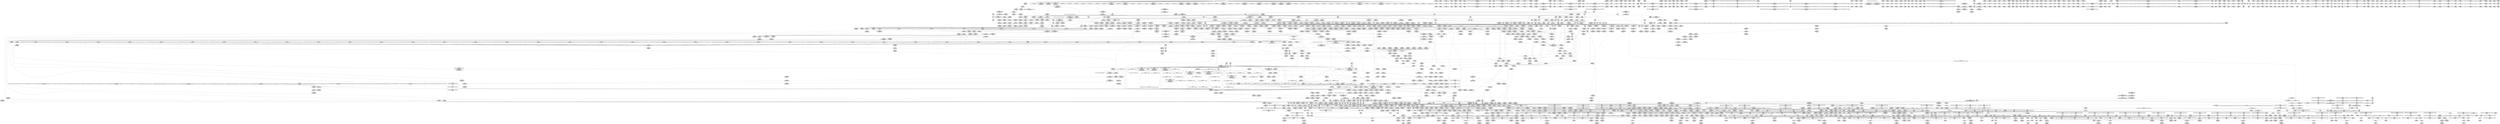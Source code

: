 digraph {
	CE0x5da93d0 [shape=record,shape=Mrecord,label="{CE0x5da93d0|tomoyo_get_mode:idxprom6|security/tomoyo/util.c,983|*SummSource*}"]
	CE0x505b4a0 [shape=record,shape=Mrecord,label="{CE0x505b4a0|tomoyo_init_request_info:tmp5|security/tomoyo/util.c,1004|*SummSink*}"]
	CE0x428db30 [shape=record,shape=Mrecord,label="{CE0x428db30|__fswab16:conv3|include/uapi/linux/swab.h,53}"]
	CE0x5fcf7d0 [shape=record,shape=Mrecord,label="{CE0x5fcf7d0|tomoyo_inet_entry:is_ipv614|security/tomoyo/network.c,478|*SummSink*}"]
	CE0x4d1be10 [shape=record,shape=Mrecord,label="{CE0x4d1be10|tomoyo_check_inet_address:address11|security/tomoyo/network.c,520|*SummSource*}"]
	CE0x60968c0 [shape=record,shape=Mrecord,label="{CE0x60968c0|tomoyo_inet_entry:call27|security/tomoyo/network.c,483}"]
	CE0x4f88350 [shape=record,shape=Mrecord,label="{CE0x4f88350|tomoyo_check_inet_address:cmp14|security/tomoyo/network.c,527}"]
	CE0x3f762a0 [shape=record,shape=Mrecord,label="{CE0x3f762a0|i64*_getelementptr_inbounds_(_2_x_i64_,_2_x_i64_*___llvm_gcov_ctr5130,_i64_0,_i64_1)|*Constant*}"]
	CE0x7517870 [shape=record,shape=Mrecord,label="{CE0x7517870|tomoyo_read_unlock19:entry|*SummSink*}"]
	CE0x5e23a20 [shape=record,shape=Mrecord,label="{CE0x5e23a20|__fswab16:conv1|include/uapi/linux/swab.h,53}"]
	CE0x41eb800 [shape=record,shape=Mrecord,label="{CE0x41eb800|tomoyo_get_mode:if.end}"]
	CE0x75d69a0 [shape=record,shape=Mrecord,label="{CE0x75d69a0|tomoyo_print_ipv4:buffer|Function::tomoyo_print_ipv4&Arg::buffer::|*SummSource*}"]
	CE0x76727e0 [shape=record,shape=Mrecord,label="{CE0x76727e0|tomoyo_audit_inet_log:idx.ext|security/tomoyo/network.c,390|*SummSource*}"]
	CE0x5da5f00 [shape=record,shape=Mrecord,label="{CE0x5da5f00|tomoyo_check_inet_address:protocol|security/tomoyo/network.c,527|*SummSource*}"]
	CE0x5e543b0 [shape=record,shape=Mrecord,label="{CE0x5e543b0|i32_5|*Constant*|*SummSink*}"]
	CE0x4fa48b0 [shape=record,shape=Mrecord,label="{CE0x4fa48b0|tomoyo_check_inet_address:tmp30|security/tomoyo/network.c,527|*SummSink*}"]
	CE0x3f7f3b0 [shape=record,shape=Mrecord,label="{CE0x3f7f3b0|__llvm_gcov_indirect_counter_increment10:bb4|*SummSink*}"]
	CE0x3eb6120 [shape=record,shape=Mrecord,label="{CE0x3eb6120|tomoyo_get_mode:bb}"]
	CE0x74bdf50 [shape=record,shape=Mrecord,label="{CE0x74bdf50|tomoyo_inet_entry:tmp28|security/tomoyo/network.c,485|*SummSink*}"]
	CE0x4f03b50 [shape=record,shape=Mrecord,label="{CE0x4f03b50|GLOBAL:rcu_lock_acquire18|*Constant*}"]
	CE0x74c1380 [shape=record,shape=Mrecord,label="{CE0x74c1380|i64*_getelementptr_inbounds_(_11_x_i64_,_11_x_i64_*___llvm_gcov_ctr5229,_i64_0,_i64_10)|*Constant*|*SummSource*}"]
	CE0x767d840 [shape=record,shape=Mrecord,label="{CE0x767d840|tomoyo_audit_inet_log:sub|security/tomoyo/network.c,390}"]
	CE0x5f62ce0 [shape=record,shape=Mrecord,label="{CE0x5f62ce0|tomoyo_inet_entry:inet_network9|security/tomoyo/network.c,477|*SummSource*}"]
	CE0x40fe2a0 [shape=record,shape=Mrecord,label="{CE0x40fe2a0|0:_i8,_array:_GCRE_tomoyo_index2category_constant_39_x_i8_c_00_00_00_00_00_00_00_00_00_00_00_00_00_00_00_00_00_00_00_00_00_00_00_01_01_01_01_01_01_01_01_01_01_01_01_01_01_01_02_,_align_16:_elem_17::|security/tomoyo/util.c,983}"]
	CE0x78037d0 [shape=record,shape=Mrecord,label="{CE0x78037d0|tomoyo_check_inet_address:tmp12|security/tomoyo/network.c,512|*SummSource*}"]
	CE0x5ea94c0 [shape=record,shape=Mrecord,label="{CE0x5ea94c0|tomoyo_audit_inet_log:if.end|*SummSink*}"]
	CE0x4d2b490 [shape=record,shape=Mrecord,label="{CE0x4d2b490|COLLAPSED:_GCRE_current_task_external_global_%struct.task_struct*:_elem_0::|security/tomoyo/common.h,1205}"]
	CE0x7675620 [shape=record,shape=Mrecord,label="{CE0x7675620|i64**_getelementptr_inbounds_(_3_x_i64*_,_3_x_i64*_*___llvm_gcda_edge_table49,_i64_0,_i64_1)|*Constant*}"]
	CE0x5ba12e0 [shape=record,shape=Mrecord,label="{CE0x5ba12e0|tomoyo_audit_inet_log:port|security/tomoyo/network.c,391|*SummSource*}"]
	CE0x75e6040 [shape=record,shape=Mrecord,label="{CE0x75e6040|tomoyo_audit_net_log:arrayidx|security/tomoyo/network.c,367|*SummSource*}"]
	CE0x4c5e4c0 [shape=record,shape=Mrecord,label="{CE0x4c5e4c0|GLOBAL:__llvm_gcov_ctr5229|Global_var:__llvm_gcov_ctr5229}"]
	CE0x4d2e370 [shape=record,shape=Mrecord,label="{CE0x4d2e370|rcu_lock_acquire18:bb}"]
	CE0x4f01700 [shape=record,shape=Mrecord,label="{CE0x4f01700|tomoyo_check_inet_address:cmp|security/tomoyo/network.c,509|*SummSource*}"]
	CE0x42886c0 [shape=record,shape=Mrecord,label="{CE0x42886c0|__fswab16:tmp|*SummSink*}"]
	CE0x7742320 [shape=record,shape=Mrecord,label="{CE0x7742320|GLOBAL:__llvm_gcov_ctr54147|Global_var:__llvm_gcov_ctr54147|*SummSink*}"]
	CE0x761f1c0 [shape=record,shape=Mrecord,label="{CE0x761f1c0|tomoyo_check_inet_address:addr|Function::tomoyo_check_inet_address&Arg::addr::}"]
	CE0x3f76020 [shape=record,shape=Mrecord,label="{CE0x3f76020|tomoyo_inet_entry:idxprom|security/tomoyo/network.c,471|*SummSink*}"]
	CE0x509b930 [shape=record,shape=Mrecord,label="{CE0x509b930|get_current:tmp2|*SummSink*}"]
	CE0x775b3f0 [shape=record,shape=Mrecord,label="{CE0x775b3f0|_call_void_lock_release(%struct.lockdep_map*_%map,_i32_1,_i64_ptrtoint_(i8*_blockaddress(_rcu_lock_release21,_%__here)_to_i64))_#9,_!dbg_!38907|include/linux/rcupdate.h,423|*SummSink*}"]
	CE0x5c53b90 [shape=record,shape=Mrecord,label="{CE0x5c53b90|tomoyo_audit_inet_log:tmp3|security/tomoyo/network.c,382}"]
	CE0x4147df0 [shape=record,shape=Mrecord,label="{CE0x4147df0|tomoyo_domain:if.then|*SummSink*}"]
	CE0x427e160 [shape=record,shape=Mrecord,label="{CE0x427e160|srcu_read_lock17:entry|*SummSource*}"]
	CE0x4d2e120 [shape=record,shape=Mrecord,label="{CE0x4d2e120|_call_void___srcu_read_unlock(%struct.srcu_struct*_%sp,_i32_%idx)_#9,_!dbg_!38906|include/linux/srcu.h,237|*SummSource*}"]
	CE0x5e239b0 [shape=record,shape=Mrecord,label="{CE0x5e239b0|i32_65280|*Constant*}"]
	CE0x5c3eea0 [shape=record,shape=Mrecord,label="{CE0x5c3eea0|0:_i8,_array:_GCR_tomoyo_inet2mac_internal_constant_6_x_4_x_i8_4_x_i8_zeroinitializer,_4_x_i8_c_17_18_19_00_,_4_x_i8_c_1A_00_00_1B_,_4_x_i8_c_1C_00_00_1D_,_4_x_i8_zeroinitializer,_4_x_i8_zeroinitializer_,_align_16:_elem_5::|security/tomoyo/network.c,471}"]
	CE0x7672b90 [shape=record,shape=Mrecord,label="{CE0x7672b90|tomoyo_audit_inet_log:add.ptr|security/tomoyo/network.c,390}"]
	CE0x4ddecd0 [shape=record,shape=Mrecord,label="{CE0x4ddecd0|tomoyo_check_inet_address:sa_family|security/tomoyo/network.c,507}"]
	CE0x75ab8c0 [shape=record,shape=Mrecord,label="{CE0x75ab8c0|tomoyo_get_mode:tmp28|security/tomoyo/util.c,988|*SummSink*}"]
	CE0x5be65c0 [shape=record,shape=Mrecord,label="{CE0x5be65c0|tomoyo_check_inet_address:tmp40|security/tomoyo/network.c,532|*SummSink*}"]
	CE0x4dfd840 [shape=record,shape=Mrecord,label="{CE0x4dfd840|tomoyo_check_inet_address:cmp6|security/tomoyo/network.c,517}"]
	"CONST[source:1(input),value:2(dynamic)][purpose:{operation}][SrcIdx:5]"
	CE0x4cd1030 [shape=record,shape=Mrecord,label="{CE0x4cd1030|__llvm_gcov_indirect_counter_increment10:bb|*SummSource*}"]
	CE0x5b4ef20 [shape=record,shape=Mrecord,label="{CE0x5b4ef20|i64*_getelementptr_inbounds_(_11_x_i64_,_11_x_i64_*___llvm_gcov_ctr54147,_i64_0,_i64_8)|*Constant*|*SummSink*}"]
	CE0x75d71c0 [shape=record,shape=Mrecord,label="{CE0x75d71c0|tomoyo_print_ipv4:min_ip|Function::tomoyo_print_ipv4&Arg::min_ip::}"]
	CE0x74989e0 [shape=record,shape=Mrecord,label="{CE0x74989e0|i64*_getelementptr_inbounds_(_4_x_i64_,_4_x_i64_*___llvm_gcov_ctr4731,_i64_0,_i64_3)|*Constant*|*SummSource*}"]
	CE0x7624b60 [shape=record,shape=Mrecord,label="{CE0x7624b60|tomoyo_check_inet_address:tmp3|security/tomoyo/network.c,509}"]
	CE0x7683610 [shape=record,shape=Mrecord,label="{CE0x7683610|tomoyo_audit_inet_log:param8|security/tomoyo/network.c,391}"]
	CE0x6af6b40 [shape=record,shape=Mrecord,label="{CE0x6af6b40|i64_1|*Constant*}"]
	CE0x40fe550 [shape=record,shape=Mrecord,label="{CE0x40fe550|0:_i8,_array:_GCRE_tomoyo_index2category_constant_39_x_i8_c_00_00_00_00_00_00_00_00_00_00_00_00_00_00_00_00_00_00_00_00_00_00_00_01_01_01_01_01_01_01_01_01_01_01_01_01_01_01_02_,_align_16:_elem_18::|security/tomoyo/util.c,983}"]
	CE0x4dfd630 [shape=record,shape=Mrecord,label="{CE0x4dfd630|__llvm_gcov_indirect_counter_increment10:tmp6|*SummSource*}"]
	CE0x4e6e8d0 [shape=record,shape=Mrecord,label="{CE0x4e6e8d0|GLOBAL:tomoyo_inet2mac|Global_var:tomoyo_inet2mac}"]
	CE0x4d1c0c0 [shape=record,shape=Mrecord,label="{CE0x4d1c0c0|tomoyo_check_inet_address:tmp25|security/tomoyo/network.c,522}"]
	CE0x74b1a20 [shape=record,shape=Mrecord,label="{CE0x74b1a20|tomoyo_inet_entry:tmp23|security/tomoyo/network.c,484|*SummSource*}"]
	CE0x77a0fa0 [shape=record,shape=Mrecord,label="{CE0x77a0fa0|tomoyo_audit_net_log:tmp4|security/tomoyo/network.c,367|*SummSource*}"]
	CE0x78035b0 [shape=record,shape=Mrecord,label="{CE0x78035b0|tomoyo_check_inet_address:tmp12|security/tomoyo/network.c,512}"]
	CE0x4e6ea10 [shape=record,shape=Mrecord,label="{CE0x4e6ea10|GLOBAL:tomoyo_inet2mac|Global_var:tomoyo_inet2mac|*SummSource*}"]
	CE0x5aa4ce0 [shape=record,shape=Mrecord,label="{CE0x5aa4ce0|rcu_lock_acquire18:tmp|*SummSink*}"]
	CE0x75ee500 [shape=record,shape=Mrecord,label="{CE0x75ee500|tomoyo_audit_inet_log:tmp3|security/tomoyo/network.c,382|*SummSource*}"]
	CE0x411eb60 [shape=record,shape=Mrecord,label="{CE0x411eb60|tomoyo_check_inet_address:if.then|*SummSource*}"]
	CE0x4d19ef0 [shape=record,shape=Mrecord,label="{CE0x4d19ef0|__llvm_gcov_indirect_counter_increment10:tmp}"]
	CE0x5efed80 [shape=record,shape=Mrecord,label="{CE0x5efed80|24:_i32*,_32:_i16,_34:_i8,_35:_i8,_36:_i8,_72:_i8,_:_SCMRE_61,62_}"]
	CE0x5e64bb0 [shape=record,shape=Mrecord,label="{CE0x5e64bb0|tomoyo_get_mode:arrayidx8|security/tomoyo/util.c,983}"]
	CE0x775aa50 [shape=record,shape=Mrecord,label="{CE0x775aa50|i64_1|*Constant*}"]
	CE0x60cb1b0 [shape=record,shape=Mrecord,label="{CE0x60cb1b0|tomoyo_audit_inet_log:tmp7|security/tomoyo/network.c,384|*SummSource*}"]
	CE0x412aa50 [shape=record,shape=Mrecord,label="{CE0x412aa50|tomoyo_domain:tmp16|security/tomoyo/common.h,1205|*SummSink*}"]
	CE0x75e6340 [shape=record,shape=Mrecord,label="{CE0x75e6340|srcu_read_unlock20:tmp1}"]
	CE0x41b36c0 [shape=record,shape=Mrecord,label="{CE0x41b36c0|GLOBAL:__llvm_gcov_ctr31133|Global_var:__llvm_gcov_ctr31133|*SummSource*}"]
	CE0x4cd41a0 [shape=record,shape=Mrecord,label="{CE0x4cd41a0|srcu_read_lock17:tmp1|*SummSink*}"]
	CE0x75f2110 [shape=record,shape=Mrecord,label="{CE0x75f2110|__llvm_gcov_indirect_counter_increment10:entry|*SummSource*}"]
	CE0x7742210 [shape=record,shape=Mrecord,label="{CE0x7742210|GLOBAL:__llvm_gcov_ctr54147|Global_var:__llvm_gcov_ctr54147|*SummSource*}"]
	CE0x4d80bf0 [shape=record,shape=Mrecord,label="{CE0x4d80bf0|i64*_null|*Constant*|*SummSource*}"]
	CE0x427e7c0 [shape=record,shape=Mrecord,label="{CE0x427e7c0|tomoyo_inet_entry:tmp4|*LoadInst*|security/tomoyo/network.c,471|*SummSink*}"]
	CE0x755e070 [shape=record,shape=Mrecord,label="{CE0x755e070|tomoyo_audit_inet_log:inet_network3|security/tomoyo/network.c,384|*SummSink*}"]
	CE0x5b61490 [shape=record,shape=Mrecord,label="{CE0x5b61490|srcu_read_unlock20:tmp|*SummSource*}"]
	CE0x4dc9af0 [shape=record,shape=Mrecord,label="{CE0x4dc9af0|srcu_read_unlock20:dep_map|include/linux/srcu.h,236}"]
	CE0x762bf60 [shape=record,shape=Mrecord,label="{CE0x762bf60|0:_i8*,_array:_GCRE_tomoyo_proto_keyword_constant_6_x_i8*_i8*_getelementptr_inbounds_(_2_x_i8_,_2_x_i8_*_.str22,_i32_0,_i32_0),_i8*_getelementptr_inbounds_(_7_x_i8_,_7_x_i8_*_.str123,_i32_0,_i32_0),_i8*_getelementptr_inbounds_(_6_x_i8_,_6_x_i8_*_.str224,_i32_0,_i32_0),_i8*_getelementptr_inbounds_(_4_x_i8_,_4_x_i8_*_.str325,_i32_0,_i32_0),_i8*_getelementptr_inbounds_(_2_x_i8_,_2_x_i8_*_.str22,_i32_0,_i32_0),_i8*_getelementptr_inbounds_(_10_x_i8_,_10_x_i8_*_.str426,_i32_0,_i32_0)_,_align_16:_elem_4::|security/tomoyo/network.c,367}"]
	CE0x40447b0 [shape=record,shape=Mrecord,label="{CE0x40447b0|tomoyo_init_request_info:profile2|security/tomoyo/util.c,1007|*SummSink*}"]
	CE0x5e96dc0 [shape=record,shape=Mrecord,label="{CE0x5e96dc0|128:_i8*,_1208:_%struct.file*,_:_CMRE_32,33_}"]
	CE0x5c2dfe0 [shape=record,shape=Mrecord,label="{CE0x5c2dfe0|__fswab16:and|include/uapi/linux/swab.h,53|*SummSink*}"]
	CE0x414e7d0 [shape=record,shape=Mrecord,label="{CE0x414e7d0|GLOBAL:lockdep_rcu_suspicious|*Constant*}"]
	CE0x4d62c00 [shape=record,shape=Mrecord,label="{CE0x4d62c00|i64_0|*Constant*|*SummSource*}"]
	CE0x4cd1810 [shape=record,shape=Mrecord,label="{CE0x4cd1810|tomoyo_check_inet_address:is_ipv610|security/tomoyo/network.c,519|*SummSink*}"]
	CE0x4d312e0 [shape=record,shape=Mrecord,label="{CE0x4d312e0|tomoyo_inet_entry:idxprom|security/tomoyo/network.c,471}"]
	CE0x5e093e0 [shape=record,shape=Mrecord,label="{CE0x5e093e0|__fswab16:or|include/uapi/linux/swab.h,53}"]
	CE0x74e4880 [shape=record,shape=Mrecord,label="{CE0x74e4880|_call_void_tomoyo_read_unlock19(i32_%call)_#9,_!dbg_!38960|security/tomoyo/network.c,486|*SummSink*}"]
	CE0x5b702a0 [shape=record,shape=Mrecord,label="{CE0x5b702a0|tomoyo_get_mode:tmp14|security/tomoyo/util.c,983|*SummSource*}"]
	CE0x60dff70 [shape=record,shape=Mrecord,label="{CE0x60dff70|tomoyo_audit_inet_log:buf|security/tomoyo/network.c, 380}"]
	CE0x5eecb80 [shape=record,shape=Mrecord,label="{CE0x5eecb80|24:_i32*,_32:_i16,_34:_i8,_35:_i8,_36:_i8,_72:_i8,_:_SCMRE_53,54_}"]
	CE0x5cd3040 [shape=record,shape=Mrecord,label="{CE0x5cd3040|tomoyo_audit_inet_log:tmp10|security/tomoyo/network.c,385|*SummSource*}"]
	CE0x5ba1600 [shape=record,shape=Mrecord,label="{CE0x5ba1600|tomoyo_audit_inet_log:tmp17|security/tomoyo/network.c,391}"]
	CE0x4f2d130 [shape=record,shape=Mrecord,label="{CE0x4f2d130|GLOBAL:__llvm_gcov_ctr54147|Global_var:__llvm_gcov_ctr54147}"]
	CE0x5f596d0 [shape=record,shape=Mrecord,label="{CE0x5f596d0|tomoyo_get_mode:tmp20|security/tomoyo/util.c,985|*SummSink*}"]
	CE0x3fd1f40 [shape=record,shape=Mrecord,label="{CE0x3fd1f40|tomoyo_get_mode:tmp|*SummSink*}"]
	CE0x5a99040 [shape=record,shape=Mrecord,label="{CE0x5a99040|0:_i8,_array:_GCRE_tomoyo_index2category_constant_39_x_i8_c_00_00_00_00_00_00_00_00_00_00_00_00_00_00_00_00_00_00_00_00_00_00_00_01_01_01_01_01_01_01_01_01_01_01_01_01_01_01_02_,_align_16:_elem_15::|security/tomoyo/util.c,983}"]
	CE0x3ffd0a0 [shape=record,shape=Mrecord,label="{CE0x3ffd0a0|get_current:tmp|*SummSource*}"]
	CE0x6ae4470 [shape=record,shape=Mrecord,label="{CE0x6ae4470|tomoyo_domain:tmp}"]
	CE0x757d3e0 [shape=record,shape=Mrecord,label="{CE0x757d3e0|tomoyo_get_mode:tmp14|security/tomoyo/util.c,983}"]
	CE0x7717610 [shape=record,shape=Mrecord,label="{CE0x7717610|tomoyo_check_inet_address:tmp1|*SummSource*}"]
	CE0x423bb30 [shape=record,shape=Mrecord,label="{CE0x423bb30|GLOBAL:srcu_read_lock17|*Constant*|*SummSink*}"]
	CE0x6af0170 [shape=record,shape=Mrecord,label="{CE0x6af0170|tomoyo_inet_entry:tmp13|security/tomoyo/network.c,473}"]
	CE0x4d1b5c0 [shape=record,shape=Mrecord,label="{CE0x4d1b5c0|__llvm_gcov_indirect_counter_increment10:tmp|*SummSource*}"]
	CE0x5bac2b0 [shape=record,shape=Mrecord,label="{CE0x5bac2b0|tomoyo_check_inet_address:port3|security/tomoyo/network.c,514}"]
	CE0x77ee720 [shape=record,shape=Mrecord,label="{CE0x77ee720|128:_i8*,_1208:_%struct.file*,_:_CMRE_168,176_|*MultipleSource*|security/tomoyo/common.h,1205|security/tomoyo/common.h,1205}"]
	CE0x767cfe0 [shape=record,shape=Mrecord,label="{CE0x767cfe0|tomoyo_audit_inet_log:conv7|security/tomoyo/network.c,390|*SummSource*}"]
	CE0x3fdb930 [shape=record,shape=Mrecord,label="{CE0x3fdb930|i8*_getelementptr_inbounds_(_5_x_i8_,_5_x_i8_*_.str11,_i32_0,_i32_0)|*Constant*|*SummSource*}"]
	CE0x5cc1700 [shape=record,shape=Mrecord,label="{CE0x5cc1700|tomoyo_inet_entry:conv|security/tomoyo/network.c,473|*SummSource*}"]
	CE0x4dedb80 [shape=record,shape=Mrecord,label="{CE0x4dedb80|VOIDTB_TE:_CE_6392,6400_|*MultipleSource*|security/tomoyo/util.c,1010|Function::tomoyo_get_mode&Arg::ns::}"]
	CE0x4d3d2b0 [shape=record,shape=Mrecord,label="{CE0x4d3d2b0|__fswab16:tmp3|*SummSink*}"]
	CE0x5d26940 [shape=record,shape=Mrecord,label="{CE0x5d26940|tomoyo_audit_inet_log:tmp2|security/tomoyo/network.c,380|*SummSource*}"]
	CE0x5f10150 [shape=record,shape=Mrecord,label="{CE0x5f10150|i64*_getelementptr_inbounds_(_11_x_i64_,_11_x_i64_*___llvm_gcov_ctr54147,_i64_0,_i64_10)|*Constant*|*SummSource*}"]
	CE0x4e53e10 [shape=record,shape=Mrecord,label="{CE0x4e53e10|rcu_lock_release21:map|Function::rcu_lock_release21&Arg::map::|*SummSink*}"]
	CE0x7741d70 [shape=record,shape=Mrecord,label="{CE0x7741d70|_ret_i32_%call,_!dbg_!38910|security/tomoyo/network.c,366|*SummSource*}"]
	CE0x77a06e0 [shape=record,shape=Mrecord,label="{CE0x77a06e0|tomoyo_audit_net_log:idxprom1|security/tomoyo/network.c,368}"]
	CE0x5e23630 [shape=record,shape=Mrecord,label="{CE0x5e23630|tomoyo_inet_entry:if.end|*SummSink*}"]
	CE0x5ce6a70 [shape=record,shape=Mrecord,label="{CE0x5ce6a70|tomoyo_init_request_info:tmp3|security/tomoyo/util.c,1004}"]
	CE0x5c44290 [shape=record,shape=Mrecord,label="{CE0x5c44290|0:_i8,_array:_GCRE_tomoyo_index2category_constant_39_x_i8_c_00_00_00_00_00_00_00_00_00_00_00_00_00_00_00_00_00_00_00_00_00_00_00_01_01_01_01_01_01_01_01_01_01_01_01_01_01_01_02_,_align_16:_elem_29::|security/tomoyo/util.c,983}"]
	CE0x4d3d000 [shape=record,shape=Mrecord,label="{CE0x4d3d000|0:_i8,_1:_i8,_8:_i16,_16:_i32*,_24:_i8,_:_CMR_8,10_|*MultipleSource*|Function::tomoyo_check_inet_address&Arg::address::|security/tomoyo/network.c,505}"]
	CE0x755e590 [shape=record,shape=Mrecord,label="{CE0x755e590|tomoyo_domain:tmp8|security/tomoyo/common.h,1205}"]
	CE0x4d3ce20 [shape=record,shape=Mrecord,label="{CE0x4d3ce20|i64*_getelementptr_inbounds_(_19_x_i64_,_19_x_i64_*___llvm_gcov_ctr4846,_i64_0,_i64_6)|*Constant*}"]
	CE0x5a49670 [shape=record,shape=Mrecord,label="{CE0x5a49670|rcu_lock_acquire18:tmp5|include/linux/rcupdate.h,418|*SummSource*}"]
	CE0x412cc90 [shape=record,shape=Mrecord,label="{CE0x412cc90|tomoyo_audit_net_log:tmp|*SummSource*}"]
	CE0x4e85990 [shape=record,shape=Mrecord,label="{CE0x4e85990|tomoyo_check_inet_address:port12|security/tomoyo/network.c,522|*SummSink*}"]
	CE0x5fb73a0 [shape=record,shape=Mrecord,label="{CE0x5fb73a0|tomoyo_get_mode:tmp26|security/tomoyo/util.c,987}"]
	CE0x4051ed0 [shape=record,shape=Mrecord,label="{CE0x4051ed0|tomoyo_domain:tmp1|*SummSink*}"]
	CE0x5b2bdf0 [shape=record,shape=Mrecord,label="{CE0x5b2bdf0|tomoyo_print_ipv4:tmp2}"]
	CE0x75f5d60 [shape=record,shape=Mrecord,label="{CE0x75f5d60|tomoyo_audit_inet_log:address1|security/tomoyo/network.c,382}"]
	CE0x5f102a0 [shape=record,shape=Mrecord,label="{CE0x5f102a0|tomoyo_domain:tmp20|security/tomoyo/common.h,1205}"]
	CE0x5e64fc0 [shape=record,shape=Mrecord,label="{CE0x5e64fc0|tomoyo_get_mode:arrayidx8|security/tomoyo/util.c,983|*SummSink*}"]
	CE0x76275c0 [shape=record,shape=Mrecord,label="{CE0x76275c0|tomoyo_check_inet_address:conv|security/tomoyo/network.c,507}"]
	CE0x4d5ef80 [shape=record,shape=Mrecord,label="{CE0x4d5ef80|tomoyo_check_inet_address:sin_addr|security/tomoyo/network.c,521|*SummSource*}"]
	CE0x757cf10 [shape=record,shape=Mrecord,label="{CE0x757cf10|tomoyo_audit_inet_log:tmp13|security/tomoyo/network.c,388|*SummSource*}"]
	CE0x4ca8270 [shape=record,shape=Mrecord,label="{CE0x4ca8270|i64_16|*Constant*}"]
	CE0x5cb2c70 [shape=record,shape=Mrecord,label="{CE0x5cb2c70|tomoyo_inet_entry:tobool|security/tomoyo/network.c,473|*SummSource*}"]
	CE0x42cbb00 [shape=record,shape=Mrecord,label="{CE0x42cbb00|tomoyo_inet_entry:tmp1}"]
	CE0x41eaf90 [shape=record,shape=Mrecord,label="{CE0x41eaf90|0:_i8,_:_GCRE_tomoyo_policy_loaded_global_i8_0,_align_1:_elem_0:default:}"]
	CE0x4dee710 [shape=record,shape=Mrecord,label="{CE0x4dee710|tomoyo_get_mode:tmp15|security/tomoyo/util.c,983|*SummSink*}"]
	CE0x766c9f0 [shape=record,shape=Mrecord,label="{CE0x766c9f0|tomoyo_audit_inet_log:tmp15|security/tomoyo/network.c,389|*SummSink*}"]
	CE0x74f4dd0 [shape=record,shape=Mrecord,label="{CE0x74f4dd0|tomoyo_get_mode:retval.0|*SummSink*}"]
	CE0x40a35e0 [shape=record,shape=Mrecord,label="{CE0x40a35e0|tomoyo_domain:tobool1|security/tomoyo/common.h,1205|*SummSource*}"]
	CE0x7797180 [shape=record,shape=Mrecord,label="{CE0x7797180|tomoyo_audit_inet_log:param14|security/tomoyo/network.c,393|*SummSink*}"]
	CE0x7721ac0 [shape=record,shape=Mrecord,label="{CE0x7721ac0|tomoyo_audit_inet_log:param12|security/tomoyo/network.c,392}"]
	CE0x4105f60 [shape=record,shape=Mrecord,label="{CE0x4105f60|tomoyo_print_ipv6:call|security/tomoyo/network.c,111|*SummSink*}"]
	CE0x5c2de60 [shape=record,shape=Mrecord,label="{CE0x5c2de60|i32_255|*Constant*|*SummSource*}"]
	CE0x5c2dd60 [shape=record,shape=Mrecord,label="{CE0x5c2dd60|__llvm_gcov_indirect_counter_increment10:exit|*SummSource*}"]
	CE0x7763850 [shape=record,shape=Mrecord,label="{CE0x7763850|tomoyo_check_inet_address:tmp6|security/tomoyo/network.c,509|*SummSource*}"]
	CE0x5bac460 [shape=record,shape=Mrecord,label="{CE0x5bac460|tomoyo_check_inet_address:port3|security/tomoyo/network.c,514|*SummSource*}"]
	CE0x60cd810 [shape=record,shape=Mrecord,label="{CE0x60cd810|_ret_i32_%call17,_!dbg_!38941|security/tomoyo/network.c,394|*SummSink*}"]
	CE0x75d72a0 [shape=record,shape=Mrecord,label="{CE0x75d72a0|tomoyo_print_ipv4:min_ip|Function::tomoyo_print_ipv4&Arg::min_ip::|*SummSink*}"]
	CE0x5b72040 [shape=record,shape=Mrecord,label="{CE0x5b72040|_ret_void,_!dbg_!38907|include/linux/srcu.h,238|*SummSink*}"]
	CE0x428de10 [shape=record,shape=Mrecord,label="{CE0x428de10|tomoyo_check_inet_address:tmp|*SummSink*}"]
	CE0x5e860b0 [shape=record,shape=Mrecord,label="{CE0x5e860b0|24:_i32*,_32:_i16,_34:_i8,_35:_i8,_36:_i8,_72:_i8,_:_SCMRE_27,28_}"]
	CE0x413ec80 [shape=record,shape=Mrecord,label="{CE0x413ec80|tomoyo_print_ipv4:bb}"]
	CE0x412a1a0 [shape=record,shape=Mrecord,label="{CE0x412a1a0|0:_i8,_:_GCMR_tomoyo_domain.__warned_internal_global_i8_0,_section_.data.unlikely_,_align_1:_elem_0:default:}"]
	CE0x4d1b550 [shape=record,shape=Mrecord,label="{CE0x4d1b550|__llvm_gcov_indirect_counter_increment10:tmp|*SummSink*}"]
	CE0x77329e0 [shape=record,shape=Mrecord,label="{CE0x77329e0|i64_4|*Constant*|*SummSink*}"]
	CE0x4e2bd10 [shape=record,shape=Mrecord,label="{CE0x4e2bd10|tomoyo_get_mode:conv|security/tomoyo/util.c,982|*SummSource*}"]
	CE0x4106220 [shape=record,shape=Mrecord,label="{CE0x4106220|tomoyo_get_mode:idxprom3|security/tomoyo/util.c,983}"]
	CE0x42813b0 [shape=record,shape=Mrecord,label="{CE0x42813b0|_ret_i32_%call,_!dbg_!38907|include/linux/srcu.h,223}"]
	CE0x5e2db50 [shape=record,shape=Mrecord,label="{CE0x5e2db50|__fswab16:and|include/uapi/linux/swab.h,53}"]
	CE0x5fe9490 [shape=record,shape=Mrecord,label="{CE0x5fe9490|tomoyo_inet_entry:param17|security/tomoyo/network.c,479}"]
	CE0x5b705f0 [shape=record,shape=Mrecord,label="{CE0x5b705f0|tomoyo_domain:tmp13|security/tomoyo/common.h,1205|*SummSink*}"]
	CE0x42ed430 [shape=record,shape=Mrecord,label="{CE0x42ed430|i64*_getelementptr_inbounds_(_19_x_i64_,_19_x_i64_*___llvm_gcov_ctr4846,_i64_0,_i64_15)|*Constant*|*SummSink*}"]
	CE0x5b244c0 [shape=record,shape=Mrecord,label="{CE0x5b244c0|tomoyo_domain:tmp|*SummSource*}"]
	CE0x5f4aab0 [shape=record,shape=Mrecord,label="{CE0x5f4aab0|tomoyo_inet_entry:param|security/tomoyo/network.c,476|*SummSink*}"]
	CE0x757c8d0 [shape=record,shape=Mrecord,label="{CE0x757c8d0|_ret_void,_!dbg_!38912|security/tomoyo/network.c,112}"]
	CE0x3ffdda0 [shape=record,shape=Mrecord,label="{CE0x3ffdda0|VOIDTB_TE:_CE_2096,2272_|*MultipleSource*|security/tomoyo/util.c,1010|Function::tomoyo_get_mode&Arg::ns::}"]
	CE0x5eec6a0 [shape=record,shape=Mrecord,label="{CE0x5eec6a0|24:_i32*,_32:_i16,_34:_i8,_35:_i8,_36:_i8,_72:_i8,_:_SCMRE_50,51_}"]
	CE0x5edb760 [shape=record,shape=Mrecord,label="{CE0x5edb760|tomoyo_audit_inet_log:tmp4|security/tomoyo/network.c,384|*SummSource*}"]
	"CONST[source:0(mediator),value:0(static)][purpose:{operation}]"
	CE0x7538c20 [shape=record,shape=Mrecord,label="{CE0x7538c20|_ret_void,_!dbg_!38904|security/tomoyo/common.h,1110|*SummSink*}"]
	CE0x5aa1490 [shape=record,shape=Mrecord,label="{CE0x5aa1490|tomoyo_init_request_info:tmp6|security/tomoyo/util.c,1004|*SummSource*}"]
	CE0x4dd6400 [shape=record,shape=Mrecord,label="{CE0x4dd6400|tomoyo_check_inet_address:tmp19|security/tomoyo/network.c,518|*SummSink*}"]
	CE0x5f1be50 [shape=record,shape=Mrecord,label="{CE0x5f1be50|tomoyo_get_mode:conv10|security/tomoyo/util.c,985|*SummSource*}"]
	CE0x5ca30a0 [shape=record,shape=Mrecord,label="{CE0x5ca30a0|rcu_lock_acquire18:__here|*SummSink*}"]
	CE0x4d3f180 [shape=record,shape=Mrecord,label="{CE0x4d3f180|tomoyo_check_inet_address:tmp16|security/tomoyo/network.c,517|*SummSource*}"]
	CE0x3ffda30 [shape=record,shape=Mrecord,label="{CE0x3ffda30|tomoyo_print_ipv6:tmp5|security/tomoyo/network.c,111|*SummSource*}"]
	CE0x4063240 [shape=record,shape=Mrecord,label="{CE0x4063240|128:_i8*,_1208:_%struct.file*,_:_CMRE_96,104_|*MultipleSource*|security/tomoyo/common.h,1205|security/tomoyo/common.h,1205}"]
	CE0x3eb5d60 [shape=record,shape=Mrecord,label="{CE0x3eb5d60|tomoyo_print_ipv6:lnot|security/tomoyo/network.c,111|*SummSink*}"]
	CE0x60cd7a0 [shape=record,shape=Mrecord,label="{CE0x60cd7a0|_ret_i32_%call17,_!dbg_!38941|security/tomoyo/network.c,394|*SummSource*}"]
	CE0x4cb5cb0 [shape=record,shape=Mrecord,label="{CE0x4cb5cb0|tomoyo_check_inet_address:sin6_addr|security/tomoyo/network.c,513}"]
	CE0x5b2be60 [shape=record,shape=Mrecord,label="{CE0x5b2be60|tomoyo_print_ipv4:tmp2|*SummSource*}"]
	CE0x77b7ed0 [shape=record,shape=Mrecord,label="{CE0x77b7ed0|tomoyo_audit_inet_log:call17|security/tomoyo/network.c,392|*SummSource*}"]
	CE0x41b0e20 [shape=record,shape=Mrecord,label="{CE0x41b0e20|i64*_getelementptr_inbounds_(_11_x_i64_,_11_x_i64_*___llvm_gcov_ctr54147,_i64_0,_i64_6)|*Constant*|*SummSink*}"]
	CE0x60d3200 [shape=record,shape=Mrecord,label="{CE0x60d3200|rcu_lock_release21:tmp|*SummSource*}"]
	CE0x5b4ece0 [shape=record,shape=Mrecord,label="{CE0x5b4ece0|i64*_getelementptr_inbounds_(_11_x_i64_,_11_x_i64_*___llvm_gcov_ctr54147,_i64_0,_i64_8)|*Constant*}"]
	CE0x4ff7b10 [shape=record,shape=Mrecord,label="{CE0x4ff7b10|tomoyo_get_mode:conv15|security/tomoyo/util.c,987}"]
	CE0x5f5be10 [shape=record,shape=Mrecord,label="{CE0x5f5be10|tomoyo_inet_entry:operation7|security/tomoyo/network.c,477}"]
	CE0x755e8f0 [shape=record,shape=Mrecord,label="{CE0x755e8f0|tomoyo_print_ipv6:buffer|Function::tomoyo_print_ipv6&Arg::buffer::|*SummSink*}"]
	CE0x7797510 [shape=record,shape=Mrecord,label="{CE0x7797510|tomoyo_audit_inet_log:inet_network15|security/tomoyo/network.c,393}"]
	CE0x5edbfc0 [shape=record,shape=Mrecord,label="{CE0x5edbfc0|i64*_getelementptr_inbounds_(_6_x_i64_,_6_x_i64_*___llvm_gcov_ctr5427,_i64_0,_i64_3)|*Constant*|*SummSource*}"]
	CE0x75f23b0 [shape=record,shape=Mrecord,label="{CE0x75f23b0|tomoyo_check_inet_address:if.end9|*SummSource*}"]
	CE0x40f5f60 [shape=record,shape=Mrecord,label="{CE0x40f5f60|tomoyo_get_mode:call|security/tomoyo/util.c,980|*SummSink*}"]
	CE0x5dc21d0 [shape=record,shape=Mrecord,label="{CE0x5dc21d0|GLOBAL:tomoyo_domain|*Constant*}"]
	CE0x753b2a0 [shape=record,shape=Mrecord,label="{CE0x753b2a0|tomoyo_audit_inet_log:bb|*SummSource*}"]
	CE0x5ba8460 [shape=record,shape=Mrecord,label="{CE0x5ba8460|tomoyo_audit_inet_log:tmp18|security/tomoyo/network.c,392}"]
	CE0x4dd0700 [shape=record,shape=Mrecord,label="{CE0x4dd0700|__llvm_gcov_indirect_counter_increment10:predecessor|Function::__llvm_gcov_indirect_counter_increment10&Arg::predecessor::|*SummSink*}"]
	CE0x5f221a0 [shape=record,shape=Mrecord,label="{CE0x5f221a0|tomoyo_get_mode:cmp11|security/tomoyo/util.c,985|*SummSink*}"]
	CE0x5ecae40 [shape=record,shape=Mrecord,label="{CE0x5ecae40|srcu_read_unlock20:entry|*SummSink*}"]
	CE0x5f31750 [shape=record,shape=Mrecord,label="{CE0x5f31750|rcu_lock_acquire18:tmp2|*SummSink*}"]
	CE0x6022750 [shape=record,shape=Mrecord,label="{CE0x6022750|tomoyo_inet_entry:port26|security/tomoyo/network.c,480}"]
	CE0x5ca3190 [shape=record,shape=Mrecord,label="{CE0x5ca3190|i64*_getelementptr_inbounds_(_4_x_i64_,_4_x_i64_*___llvm_gcov_ctr4137,_i64_0,_i64_0)|*Constant*}"]
	CE0x4f2cde0 [shape=record,shape=Mrecord,label="{CE0x4f2cde0|i64*_getelementptr_inbounds_(_12_x_i64_,_12_x_i64_*___llvm_gcov_ctr31133,_i64_0,_i64_3)|*Constant*|*SummSink*}"]
	CE0x505b3e0 [shape=record,shape=Mrecord,label="{CE0x505b3e0|tomoyo_init_request_info:tmp5|security/tomoyo/util.c,1004|*SummSource*}"]
	CE0x4c8e180 [shape=record,shape=Mrecord,label="{CE0x4c8e180|tomoyo_domain:entry}"]
	CE0x41061b0 [shape=record,shape=Mrecord,label="{CE0x41061b0|GLOBAL:tomoyo_index2category|Global_var:tomoyo_index2category}"]
	CE0x5c7b1f0 [shape=record,shape=Mrecord,label="{CE0x5c7b1f0|0:_i8,_array:_GCRE_tomoyo_index2category_constant_39_x_i8_c_00_00_00_00_00_00_00_00_00_00_00_00_00_00_00_00_00_00_00_00_00_00_00_01_01_01_01_01_01_01_01_01_01_01_01_01_01_01_02_,_align_16:_elem_31::|security/tomoyo/util.c,983}"]
	CE0x75fcf30 [shape=record,shape=Mrecord,label="{CE0x75fcf30|i8_1|*Constant*}"]
	CE0x5f62380 [shape=record,shape=Mrecord,label="{CE0x5f62380|tomoyo_inet_entry:tmp17|*LoadInst*|security/tomoyo/network.c,477|*SummSource*}"]
	CE0x4f9c840 [shape=record,shape=Mrecord,label="{CE0x4f9c840|tomoyo_get_mode:tmp9|security/tomoyo/util.c,981|*SummSource*}"]
	CE0x40a3950 [shape=record,shape=Mrecord,label="{CE0x40a3950|tomoyo_print_ipv4:cmp|security/tomoyo/network.c,93}"]
	CE0x5b4eba0 [shape=record,shape=Mrecord,label="{CE0x5b4eba0|tomoyo_print_ipv6:tmp3|*SummSink*}"]
	CE0x5bf79a0 [shape=record,shape=Mrecord,label="{CE0x5bf79a0|_ret_%struct.task_struct*_%tmp4,_!dbg_!38905|./arch/x86/include/asm/current.h,14|*SummSink*}"]
	CE0x5fefed0 [shape=record,shape=Mrecord,label="{CE0x5fefed0|GLOBAL:__fswab16|*Constant*}"]
	CE0x60e03d0 [shape=record,shape=Mrecord,label="{CE0x60e03d0|srcu_read_lock17:bb|*SummSource*}"]
	CE0x4f9cc60 [shape=record,shape=Mrecord,label="{CE0x4f9cc60|srcu_read_unlock20:tmp|*SummSink*}"]
	CE0x4127560 [shape=record,shape=Mrecord,label="{CE0x4127560|_ret_void,_!dbg_!38908|include/linux/rcupdate.h,419|*SummSource*}"]
	CE0x42a7db0 [shape=record,shape=Mrecord,label="{CE0x42a7db0|tomoyo_inet_entry:do.end|*SummSource*}"]
	CE0x5d81de0 [shape=record,shape=Mrecord,label="{CE0x5d81de0|_call_void_mcount()_#3}"]
	CE0x41aebf0 [shape=record,shape=Mrecord,label="{CE0x41aebf0|srcu_read_lock17:dep_map|include/linux/srcu.h,222|*SummSink*}"]
	CE0x50c71d0 [shape=record,shape=Mrecord,label="{CE0x50c71d0|GLOBAL:lock_acquire|*Constant*|*SummSource*}"]
	CE0x5f1bdb0 [shape=record,shape=Mrecord,label="{CE0x5f1bdb0|tomoyo_get_mode:conv10|security/tomoyo/util.c,985}"]
	CE0x5eed060 [shape=record,shape=Mrecord,label="{CE0x5eed060|24:_i32*,_32:_i16,_34:_i8,_35:_i8,_36:_i8,_72:_i8,_:_SCMRE_56,57_}"]
	CE0x41b08e0 [shape=record,shape=Mrecord,label="{CE0x41b08e0|i64*_getelementptr_inbounds_(_12_x_i64_,_12_x_i64_*___llvm_gcov_ctr31133,_i64_0,_i64_6)|*Constant*}"]
	CE0x763a5e0 [shape=record,shape=Mrecord,label="{CE0x763a5e0|__llvm_gcov_indirect_counter_increment10:counters|Function::__llvm_gcov_indirect_counter_increment10&Arg::counters::}"]
	CE0x4118140 [shape=record,shape=Mrecord,label="{CE0x4118140|tomoyo_get_mode:bb|*SummSink*}"]
	CE0x4cd70a0 [shape=record,shape=Mrecord,label="{CE0x4cd70a0|_call_void_mcount()_#3|*SummSink*}"]
	CE0x4d31070 [shape=record,shape=Mrecord,label="{CE0x4d31070|tomoyo_inet_entry:idxprom1|security/tomoyo/network.c,471|*SummSource*}"]
	CE0x4fceaf0 [shape=record,shape=Mrecord,label="{CE0x4fceaf0|i64*_getelementptr_inbounds_(_6_x_i64_,_6_x_i64_*___llvm_gcov_ctr5427,_i64_0,_i64_3)|*Constant*}"]
	CE0x5cb3360 [shape=record,shape=Mrecord,label="{CE0x5cb3360|24:_i32*,_32:_i16,_34:_i8,_35:_i8,_36:_i8,_72:_i8,_:_SCMRE_24,25_}"]
	CE0x60cb3f0 [shape=record,shape=Mrecord,label="{CE0x60cb3f0|tomoyo_audit_inet_log:tmp8|security/tomoyo/network.c,384|*SummSource*}"]
	CE0x5f22010 [shape=record,shape=Mrecord,label="{CE0x5f22010|tomoyo_get_mode:cmp11|security/tomoyo/util.c,985|*SummSource*}"]
	CE0x7540330 [shape=record,shape=Mrecord,label="{CE0x7540330|i64*_getelementptr_inbounds_(_2_x_i64_,_2_x_i64_*___llvm_gcov_ctr5130,_i64_0,_i64_0)|*Constant*|*SummSource*}"]
	CE0x77f1030 [shape=record,shape=Mrecord,label="{CE0x77f1030|GLOBAL:tomoyo_audit_net_log|*Constant*|*SummSource*}"]
	CE0x7527c90 [shape=record,shape=Mrecord,label="{CE0x7527c90|128:_i8*,_1208:_%struct.file*,_:_CMRE_52,56_|*MultipleSource*|security/tomoyo/common.h,1205|security/tomoyo/common.h,1205}"]
	CE0x4040980 [shape=record,shape=Mrecord,label="{CE0x4040980|i64*_getelementptr_inbounds_(_2_x_i64_,_2_x_i64_*___llvm_gcov_ctr2154,_i64_0,_i64_1)|*Constant*|*SummSource*}"]
	CE0x41aeb80 [shape=record,shape=Mrecord,label="{CE0x41aeb80|_call_void_rcu_lock_acquire18(%struct.lockdep_map*_%dep_map)_#9,_!dbg_!38906|include/linux/srcu.h,222}"]
	CE0x77f16b0 [shape=record,shape=Mrecord,label="{CE0x77f16b0|tomoyo_audit_net_log:r|Function::tomoyo_audit_net_log&Arg::r::}"]
	CE0x4f85ea0 [shape=record,shape=Mrecord,label="{CE0x4f85ea0|i64_14|*Constant*|*SummSink*}"]
	CE0x3fbf180 [shape=record,shape=Mrecord,label="{CE0x3fbf180|i64*_getelementptr_inbounds_(_11_x_i64_,_11_x_i64_*___llvm_gcov_ctr54147,_i64_0,_i64_1)|*Constant*}"]
	CE0x7741b70 [shape=record,shape=Mrecord,label="{CE0x7741b70|tomoyo_audit_net_log:protocol|Function::tomoyo_audit_net_log&Arg::protocol::|*SummSource*}"]
	CE0x5f21db0 [shape=record,shape=Mrecord,label="{CE0x5f21db0|tomoyo_get_mode:conv10|security/tomoyo/util.c,985|*SummSink*}"]
	CE0x4fe8c50 [shape=record,shape=Mrecord,label="{CE0x4fe8c50|tomoyo_audit_inet_log:param2|security/tomoyo/network.c,384|*SummSource*}"]
	CE0x4cd1cd0 [shape=record,shape=Mrecord,label="{CE0x4cd1cd0|i8_0|*Constant*|*SummSource*}"]
	CE0x412e080 [shape=record,shape=Mrecord,label="{CE0x412e080|tomoyo_init_request_info:tmp11|security/tomoyo/util.c,1007|*SummSink*}"]
	CE0x4c1da30 [shape=record,shape=Mrecord,label="{CE0x4c1da30|tomoyo_read_lock16:tmp1}"]
	CE0x7498b50 [shape=record,shape=Mrecord,label="{CE0x7498b50|i64*_getelementptr_inbounds_(_4_x_i64_,_4_x_i64_*___llvm_gcov_ctr4731,_i64_0,_i64_3)|*Constant*|*SummSink*}"]
	CE0x5efebe0 [shape=record,shape=Mrecord,label="{CE0x5efebe0|24:_i32*,_32:_i16,_34:_i8,_35:_i8,_36:_i8,_72:_i8,_:_SCMRE_60,61_}"]
	CE0x4fb9a30 [shape=record,shape=Mrecord,label="{CE0x4fb9a30|GLOBAL:__llvm_gcov_ctr5427|Global_var:__llvm_gcov_ctr5427|*SummSource*}"]
	CE0x4cd3d50 [shape=record,shape=Mrecord,label="{CE0x4cd3d50|tomoyo_audit_inet_log:arraydecay|security/tomoyo/network.c,385}"]
	CE0x756c180 [shape=record,shape=Mrecord,label="{CE0x756c180|srcu_read_unlock20:tmp1|*SummSink*}"]
	CE0x5b5e960 [shape=record,shape=Mrecord,label="{CE0x5b5e960|128:_i8*,_1208:_%struct.file*,_:_CMRE_1,2_}"]
	CE0x4d80c60 [shape=record,shape=Mrecord,label="{CE0x4d80c60|__llvm_gcov_indirect_counter_increment10:tmp3|*SummSink*}"]
	CE0x74f54c0 [shape=record,shape=Mrecord,label="{CE0x74f54c0|tomoyo_get_mode:tmp27|security/tomoyo/util.c,988|*SummSink*}"]
	CE0x6ae3aa0 [shape=record,shape=Mrecord,label="{CE0x6ae3aa0|tomoyo_get_mode:tmp1}"]
	CE0x4f50520 [shape=record,shape=Mrecord,label="{CE0x4f50520|i64*_getelementptr_inbounds_(_4_x_i64_,_4_x_i64_*___llvm_gcov_ctr4731,_i64_0,_i64_3)|*Constant*}"]
	CE0x4dd65e0 [shape=record,shape=Mrecord,label="{CE0x4dd65e0|tomoyo_check_inet_address:tmp20|security/tomoyo/network.c,518|*SummSource*}"]
	CE0x77a0b20 [shape=record,shape=Mrecord,label="{CE0x77a0b20|tomoyo_audit_net_log:tmp4|security/tomoyo/network.c,367}"]
	CE0x41064d0 [shape=record,shape=Mrecord,label="{CE0x41064d0|tomoyo_get_mode:idxprom3|security/tomoyo/util.c,983|*SummSink*}"]
	CE0x764b730 [shape=record,shape=Mrecord,label="{CE0x764b730|0:_i8*,_array:_GCRE_tomoyo_socket_keyword_external_constant_4_x_i8*_:_elem_3::|security/tomoyo/network.c,368}"]
	CE0x3ffdcc0 [shape=record,shape=Mrecord,label="{CE0x3ffdcc0|tomoyo_print_ipv6:call|security/tomoyo/network.c,111}"]
	CE0x4d973c0 [shape=record,shape=Mrecord,label="{CE0x4d973c0|tomoyo_check_inet_address:is_ipv6|security/tomoyo/network.c,511|*SummSink*}"]
	CE0x5bac930 [shape=record,shape=Mrecord,label="{CE0x5bac930|i64_1|*Constant*}"]
	CE0x5ad0f50 [shape=record,shape=Mrecord,label="{CE0x5ad0f50|tomoyo_check_inet_address:port19|security/tomoyo/network.c,528}"]
	CE0x77eddc0 [shape=record,shape=Mrecord,label="{CE0x77eddc0|128:_i8*,_1208:_%struct.file*,_:_CMRE_128,136_|*MultipleSource*|security/tomoyo/common.h,1205|security/tomoyo/common.h,1205}"]
	CE0x4da9fd0 [shape=record,shape=Mrecord,label="{CE0x4da9fd0|tomoyo_read_lock16:tmp}"]
	CE0x5cf5710 [shape=record,shape=Mrecord,label="{CE0x5cf5710|tomoyo_inet_entry:call|security/tomoyo/network.c,468}"]
	CE0x4f88590 [shape=record,shape=Mrecord,label="{CE0x4f88590|tomoyo_check_inet_address:cmp14|security/tomoyo/network.c,527|*SummSource*}"]
	CE0x60cae80 [shape=record,shape=Mrecord,label="{CE0x60cae80|srcu_read_unlock20:idx|Function::srcu_read_unlock20&Arg::idx::|*SummSink*}"]
	CE0x4fa47e0 [shape=record,shape=Mrecord,label="{CE0x4fa47e0|tomoyo_check_inet_address:tmp31|security/tomoyo/network.c,527}"]
	CE0x4117b00 [shape=record,shape=Mrecord,label="{CE0x4117b00|tomoyo_get_mode:tmp11|security/tomoyo/util.c,982|*SummSink*}"]
	CE0x7664490 [shape=record,shape=Mrecord,label="{CE0x7664490|tomoyo_audit_inet_log:conv|security/tomoyo/network.c,389|*SummSink*}"]
	CE0x41179a0 [shape=record,shape=Mrecord,label="{CE0x41179a0|tomoyo_get_mode:tmp11|security/tomoyo/util.c,982|*SummSource*}"]
	CE0x5bd3fa0 [shape=record,shape=Mrecord,label="{CE0x5bd3fa0|tomoyo_check_inet_address:tmp39|security/tomoyo/network.c,531|*SummSource*}"]
	CE0x7527150 [shape=record,shape=Mrecord,label="{CE0x7527150|128:_i8*,_1208:_%struct.file*,_:_CMRE_43,44_}"]
	CE0x40f6380 [shape=record,shape=Mrecord,label="{CE0x40f6380|tomoyo_print_ipv6:tmp4|security/tomoyo/network.c,111|*SummSink*}"]
	CE0x5cb2dc0 [shape=record,shape=Mrecord,label="{CE0x5cb2dc0|tomoyo_inet_entry:tobool|security/tomoyo/network.c,473|*SummSink*}"]
	CE0x4302470 [shape=record,shape=Mrecord,label="{CE0x4302470|tomoyo_check_inet_address:port|Function::tomoyo_check_inet_address&Arg::port::}"]
	CE0x5b4f000 [shape=record,shape=Mrecord,label="{CE0x5b4f000|tomoyo_domain:tmp16|security/tomoyo/common.h,1205}"]
	CE0x5dd97d0 [shape=record,shape=Mrecord,label="{CE0x5dd97d0|tomoyo_domain:entry|*SummSource*}"]
	CE0x5af4fc0 [shape=record,shape=Mrecord,label="{CE0x5af4fc0|tomoyo_inet_entry:entry|*SummSource*}"]
	CE0x74bd880 [shape=record,shape=Mrecord,label="{CE0x74bd880|tomoyo_inet_entry:tmp27|security/tomoyo/network.c,485|*SummSource*}"]
	CE0x75e7c00 [shape=record,shape=Mrecord,label="{CE0x75e7c00|_ret_void,_!dbg_!38911|security/tomoyo/network.c,94|*SummSink*}"]
	CE0x3fd1dd0 [shape=record,shape=Mrecord,label="{CE0x3fd1dd0|tomoyo_get_mode:tmp|*SummSource*}"]
	CE0x77ff100 [shape=record,shape=Mrecord,label="{CE0x77ff100|tomoyo_print_ipv6:min_ip|Function::tomoyo_print_ipv6&Arg::min_ip::|*SummSink*}"]
	CE0x4d1a5f0 [shape=record,shape=Mrecord,label="{CE0x4d1a5f0|tomoyo_check_inet_address:tmp11|security/tomoyo/network.c,513}"]
	CE0x5cd26b0 [shape=record,shape=Mrecord,label="{CE0x5cd26b0|tomoyo_init_request_info:tmp}"]
	CE0x75d5100 [shape=record,shape=Mrecord,label="{CE0x75d5100|tomoyo_print_ipv4:cond|security/tomoyo/network.c,93|*SummSource*}"]
	CE0x5c25320 [shape=record,shape=Mrecord,label="{CE0x5c25320|tomoyo_audit_inet_log:if.end}"]
	CE0x7515a50 [shape=record,shape=Mrecord,label="{CE0x7515a50|tomoyo_audit_inet_log:tmp|*SummSink*}"]
	CE0x4d3edc0 [shape=record,shape=Mrecord,label="{CE0x4d3edc0|tomoyo_check_inet_address:tmp15|security/tomoyo/network.c,517|*SummSource*}"]
	CE0x5e9c7d0 [shape=record,shape=Mrecord,label="{CE0x5e9c7d0|COLLAPSED:_GCMRE___llvm_gcov_ctr5229_internal_global_11_x_i64_zeroinitializer:_elem_0:default:}"]
	CE0x5f4a720 [shape=record,shape=Mrecord,label="{CE0x5f4a720|tomoyo_inet_entry:protocol5|security/tomoyo/network.c,476}"]
	CE0x4c73300 [shape=record,shape=Mrecord,label="{CE0x4c73300|tomoyo_inet_entry:inet_network|security/tomoyo/network.c,476|*SummSink*}"]
	CE0x4d3d070 [shape=record,shape=Mrecord,label="{CE0x4d3d070|0:_i8,_1:_i8,_8:_i16,_16:_i32*,_24:_i8,_:_CMR_16,24_|*MultipleSource*|Function::tomoyo_check_inet_address&Arg::address::|security/tomoyo/network.c,505}"]
	CE0x3f94e40 [shape=record,shape=Mrecord,label="{CE0x3f94e40|tomoyo_init_request_info:domain1|security/tomoyo/util.c,1006|*SummSink*}"]
	CE0x4dd6320 [shape=record,shape=Mrecord,label="{CE0x4dd6320|i64*_getelementptr_inbounds_(_19_x_i64_,_19_x_i64_*___llvm_gcov_ctr4846,_i64_0,_i64_10)|*Constant*|*SummSource*}"]
	CE0x5c53c20 [shape=record,shape=Mrecord,label="{CE0x5c53c20|tomoyo_inet_entry:call|security/tomoyo/network.c,468|*SummSource*}"]
	CE0x4cd78c0 [shape=record,shape=Mrecord,label="{CE0x4cd78c0|tomoyo_init_request_info:conv6|security/tomoyo/util.c,1011}"]
	CE0x41b0a00 [shape=record,shape=Mrecord,label="{CE0x41b0a00|i64*_getelementptr_inbounds_(_11_x_i64_,_11_x_i64_*___llvm_gcov_ctr54147,_i64_0,_i64_6)|*Constant*}"]
	CE0x60b4b20 [shape=record,shape=Mrecord,label="{CE0x60b4b20|rcu_lock_acquire18:tmp7|*SummSink*}"]
	CE0x5dee980 [shape=record,shape=Mrecord,label="{CE0x5dee980|tomoyo_inet_entry:call3|security/tomoyo/network.c,473|*SummSink*}"]
	CE0x5ad0df0 [shape=record,shape=Mrecord,label="{CE0x5ad0df0|tomoyo_check_inet_address:conv18|security/tomoyo/network.c,528|*SummSink*}"]
	CE0x4f01320 [shape=record,shape=Mrecord,label="{CE0x4f01320|tomoyo_check_inet_address:addr_len|Function::tomoyo_check_inet_address&Arg::addr_len::|*SummSink*}"]
	CE0x4d3d240 [shape=record,shape=Mrecord,label="{CE0x4d3d240|__fswab16:tmp3|*SummSource*}"]
	CE0x5d309c0 [shape=record,shape=Mrecord,label="{CE0x5d309c0|GLOBAL:__llvm_gcov_ctr5229|Global_var:__llvm_gcov_ctr5229|*SummSink*}"]
	CE0x4daa4e0 [shape=record,shape=Mrecord,label="{CE0x4daa4e0|tomoyo_check_inet_address:tmp17|security/tomoyo/network.c,517|*SummSink*}"]
	CE0x606b580 [shape=record,shape=Mrecord,label="{CE0x606b580|__llvm_gcov_indirect_counter_increment10:entry|*SummSink*}"]
	CE0x413eb30 [shape=record,shape=Mrecord,label="{CE0x413eb30|tomoyo_print_ipv6:cond|security/tomoyo/network.c,111|*SummSink*}"]
	CE0x5b5e630 [shape=record,shape=Mrecord,label="{CE0x5b5e630|tomoyo_domain:security|security/tomoyo/common.h,1205|*SummSource*}"]
	CE0x5fe9610 [shape=record,shape=Mrecord,label="{CE0x5fe9610|tomoyo_inet_entry:param17|security/tomoyo/network.c,479|*SummSink*}"]
	CE0x4df4570 [shape=record,shape=Mrecord,label="{CE0x4df4570|tomoyo_audit_net_log:tmp1|*SummSource*}"]
	CE0x427eb30 [shape=record,shape=Mrecord,label="{CE0x427eb30|GLOBAL:tomoyo_ss|Global_var:tomoyo_ss|*SummSink*}"]
	CE0x4eb37b0 [shape=record,shape=Mrecord,label="{CE0x4eb37b0|__llvm_gcov_indirect_counter_increment10:pred|*SummSource*}"]
	CE0x5eaa450 [shape=record,shape=Mrecord,label="{CE0x5eaa450|tomoyo_audit_inet_log:arraydecay4|security/tomoyo/network.c,388}"]
	CE0x411e0a0 [shape=record,shape=Mrecord,label="{CE0x411e0a0|tomoyo_check_inet_address:tmp13|security/tomoyo/network.c,514}"]
	CE0x5d310c0 [shape=record,shape=Mrecord,label="{CE0x5d310c0|tomoyo_read_unlock19:tmp2}"]
	CE0x5f60170 [shape=record,shape=Mrecord,label="{CE0x5f60170|tomoyo_get_mode:tmp23|security/tomoyo/util.c,986|*SummSource*}"]
	CE0x7490260 [shape=record,shape=Mrecord,label="{CE0x7490260|tomoyo_check_inet_address:sin6_port|security/tomoyo/network.c,514|*SummSource*}"]
	CE0x4db4240 [shape=record,shape=Mrecord,label="{CE0x4db4240|tomoyo_get_mode:if.end|*SummSink*}"]
	"CONST[source:1(input),value:2(dynamic)][purpose:{object}][SrcIdx:0]"
	CE0x4e4bca0 [shape=record,shape=Mrecord,label="{CE0x4e4bca0|i64*_getelementptr_inbounds_(_2_x_i64_,_2_x_i64_*___llvm_gcov_ctr53148,_i64_0,_i64_0)|*Constant*|*SummSink*}"]
	CE0x4f2d2a0 [shape=record,shape=Mrecord,label="{CE0x4f2d2a0|tomoyo_domain:tmp4|security/tomoyo/common.h,1205|*SummSink*}"]
	CE0x417b070 [shape=record,shape=Mrecord,label="{CE0x417b070|tomoyo_print_ipv6:call1|security/tomoyo/network.c,110|*SummSink*}"]
	CE0x5cb2b60 [shape=record,shape=Mrecord,label="{CE0x5cb2b60|tomoyo_inet_entry:tobool|security/tomoyo/network.c,473}"]
	CE0x77b7780 [shape=record,shape=Mrecord,label="{CE0x77b7780|tomoyo_audit_inet_log:tmp19|security/tomoyo/network.c,393|*SummSink*}"]
	CE0x74b1950 [shape=record,shape=Mrecord,label="{CE0x74b1950|tomoyo_inet_entry:tmp23|security/tomoyo/network.c,484}"]
	CE0x3fdc290 [shape=record,shape=Mrecord,label="{CE0x3fdc290|tomoyo_audit_net_log:address|Function::tomoyo_audit_net_log&Arg::address::|*SummSource*}"]
	CE0x60b4920 [shape=record,shape=Mrecord,label="{CE0x60b4920|rcu_lock_acquire18:tmp7}"]
	CE0x5d26ef0 [shape=record,shape=Mrecord,label="{CE0x5d26ef0|24:_i32*,_32:_i16,_34:_i8,_35:_i8,_36:_i8,_72:_i8,_:_SCMRE_57,58_}"]
	CE0x75f5270 [shape=record,shape=Mrecord,label="{CE0x75f5270|tomoyo_print_ipv4:tmp5|security/tomoyo/network.c,93|*SummSink*}"]
	CE0x5ba8300 [shape=record,shape=Mrecord,label="{CE0x5ba8300|tomoyo_audit_inet_log:protocol|security/tomoyo/network.c,392|*SummSink*}"]
	CE0x428dcc0 [shape=record,shape=Mrecord,label="{CE0x428dcc0|__fswab16:conv3|include/uapi/linux/swab.h,53|*SummSink*}"]
	CE0x5aa3cb0 [shape=record,shape=Mrecord,label="{CE0x5aa3cb0|i64_ptrtoint_(i8*_blockaddress(_rcu_lock_acquire18,_%__here)_to_i64)|*Constant*}"]
	CE0x5e9c8e0 [shape=record,shape=Mrecord,label="{CE0x5e9c8e0|i64*_getelementptr_inbounds_(_11_x_i64_,_11_x_i64_*___llvm_gcov_ctr5229,_i64_0,_i64_0)|*Constant*|*SummSource*}"]
	CE0x4da80c0 [shape=record,shape=Mrecord,label="{CE0x4da80c0|128:_i8*,_1208:_%struct.file*,_:_CMRE_4,5_}"]
	CE0x5af5250 [shape=record,shape=Mrecord,label="{CE0x5af5250|tomoyo_inet_entry:address|Function::tomoyo_inet_entry&Arg::address::}"]
	CE0x5af5030 [shape=record,shape=Mrecord,label="{CE0x5af5030|tomoyo_inet_entry:entry|*SummSink*}"]
	CE0x4ecc070 [shape=record,shape=Mrecord,label="{CE0x4ecc070|tomoyo_init_request_info:call4|security/tomoyo/util.c,1010}"]
	CE0x5daf890 [shape=record,shape=Mrecord,label="{CE0x5daf890|tomoyo_read_unlock19:tmp3|*SummSource*}"]
	CE0x4daa320 [shape=record,shape=Mrecord,label="{CE0x4daa320|tomoyo_check_inet_address:tmp17|security/tomoyo/network.c,517|*SummSource*}"]
	CE0x77b7b20 [shape=record,shape=Mrecord,label="{CE0x77b7b20|tomoyo_audit_inet_log:arraydecay16|security/tomoyo/network.c,393|*SummSink*}"]
	CE0x4138280 [shape=record,shape=Mrecord,label="{CE0x4138280|GLOBAL:__llvm_gcov_ctr31133|Global_var:__llvm_gcov_ctr31133}"]
	CE0x5c4ccc0 [shape=record,shape=Mrecord,label="{CE0x5c4ccc0|i32_(%struct.tomoyo_request_info.524*,_%struct.tomoyo_domain_info*,_i8)*_bitcast_(i32_(%struct.tomoyo_request_info*,_%struct.tomoyo_domain_info*,_i8)*_tomoyo_init_request_info_to_i32_(%struct.tomoyo_request_info.524*,_%struct.tomoyo_domain_info*,_i8)*)|*Constant*|*SummSource*}"]
	CE0x4e04c40 [shape=record,shape=Mrecord,label="{CE0x4e04c40|tomoyo_inet_entry:do.end|*SummSink*}"]
	CE0x7797580 [shape=record,shape=Mrecord,label="{CE0x7797580|tomoyo_audit_inet_log:inet_network15|security/tomoyo/network.c,393|*SummSource*}"]
	CE0x5cc1d00 [shape=record,shape=Mrecord,label="{CE0x5cc1d00|GLOBAL:__llvm_gcov_ctr32134|Global_var:__llvm_gcov_ctr32134|*SummSource*}"]
	CE0x412e7d0 [shape=record,shape=Mrecord,label="{CE0x412e7d0|tomoyo_init_request_info:conv|security/tomoyo/util.c,1010|*SummSink*}"]
	CE0x764fca0 [shape=record,shape=Mrecord,label="{CE0x764fca0|tomoyo_check_inet_address:tmp2|*LoadInst*|security/tomoyo/network.c,507|*SummSink*}"]
	CE0x752a8e0 [shape=record,shape=Mrecord,label="{CE0x752a8e0|srcu_read_unlock20:bb|*SummSink*}"]
	CE0x5efef20 [shape=record,shape=Mrecord,label="{CE0x5efef20|24:_i32*,_32:_i16,_34:_i8,_35:_i8,_36:_i8,_72:_i8,_:_SCMRE_62,63_}"]
	CE0x5a40b50 [shape=record,shape=Mrecord,label="{CE0x5a40b50|tomoyo_check_inet_address:tmp18|security/tomoyo/network.c,517|*SummSource*}"]
	CE0x4e85d30 [shape=record,shape=Mrecord,label="{CE0x4e85d30|_call_void___llvm_gcov_indirect_counter_increment10(i32*___llvm_gcov_global_state_pred50,_i64**_getelementptr_inbounds_(_3_x_i64*_,_3_x_i64*_*___llvm_gcda_edge_table49,_i64_0,_i64_0)),_!dbg_!38951|security/tomoyo/network.c,525|*SummSource*}"]
	CE0x755b030 [shape=record,shape=Mrecord,label="{CE0x755b030|tomoyo_get_mode:tmp10|security/tomoyo/util.c,982|*SummSink*}"]
	CE0x77e9e50 [shape=record,shape=Mrecord,label="{CE0x77e9e50|_call_void_mcount()_#3|*SummSink*}"]
	CE0x412df10 [shape=record,shape=Mrecord,label="{CE0x412df10|tomoyo_init_request_info:tmp11|security/tomoyo/util.c,1007}"]
	CE0x5f12370 [shape=record,shape=Mrecord,label="{CE0x5f12370|i32_3|*Constant*}"]
	CE0x4105910 [shape=record,shape=Mrecord,label="{CE0x4105910|tomoyo_get_mode:tmp2|security/tomoyo/util.c,978|*SummSource*}"]
	CE0x4f58eb0 [shape=record,shape=Mrecord,label="{CE0x4f58eb0|tomoyo_domain:land.lhs.true2|*SummSource*}"]
	CE0x74c1170 [shape=record,shape=Mrecord,label="{CE0x74c1170|i64*_getelementptr_inbounds_(_11_x_i64_,_11_x_i64_*___llvm_gcov_ctr5229,_i64_0,_i64_10)|*Constant*}"]
	CE0x4dfdfb0 [shape=record,shape=Mrecord,label="{CE0x4dfdfb0|i64_8|*Constant*}"]
	CE0x40412d0 [shape=record,shape=Mrecord,label="{CE0x40412d0|tomoyo_get_mode:if.end14|*SummSink*}"]
	CE0x778f000 [shape=record,shape=Mrecord,label="{CE0x778f000|i64*_getelementptr_inbounds_(_2_x_i64_,_2_x_i64_*___llvm_gcov_ctr53148,_i64_0,_i64_1)|*Constant*|*SummSource*}"]
	CE0x4218e10 [shape=record,shape=Mrecord,label="{CE0x4218e10|i32_65280|*Constant*|*SummSource*}"]
	CE0x3ffe320 [shape=record,shape=Mrecord,label="{CE0x3ffe320|tomoyo_print_ipv4:tmp4|security/tomoyo/network.c,93}"]
	CE0x5b5e9d0 [shape=record,shape=Mrecord,label="{CE0x5b5e9d0|128:_i8*,_1208:_%struct.file*,_:_CMRE_2,3_}"]
	CE0x7627770 [shape=record,shape=Mrecord,label="{CE0x7627770|tomoyo_check_inet_address:inet|security/tomoyo/network.c,505|*SummSink*}"]
	CE0x4f86000 [shape=record,shape=Mrecord,label="{CE0x4f86000|tomoyo_check_inet_address:tmp30|security/tomoyo/network.c,527|*SummSource*}"]
	CE0x77f1750 [shape=record,shape=Mrecord,label="{CE0x77f1750|tomoyo_audit_net_log:r|Function::tomoyo_audit_net_log&Arg::r::|*SummSource*}"]
	CE0x7763900 [shape=record,shape=Mrecord,label="{CE0x7763900|0:_i8,_1:_i8,_8:_i16,_16:_i32*,_24:_i8,_:_CMR_40,44_|*MultipleSource*|Function::tomoyo_check_inet_address&Arg::address::|security/tomoyo/network.c,505}"]
	CE0x7675690 [shape=record,shape=Mrecord,label="{CE0x7675690|i64**_getelementptr_inbounds_(_3_x_i64*_,_3_x_i64*_*___llvm_gcda_edge_table49,_i64_0,_i64_1)|*Constant*|*SummSource*}"]
	CE0x776ae80 [shape=record,shape=Mrecord,label="{CE0x776ae80|tomoyo_read_unlock19:bb|*SummSource*}"]
	CE0x4ce5370 [shape=record,shape=Mrecord,label="{CE0x4ce5370|128:_i8*,_1208:_%struct.file*,_:_CMRE_30,31_}"]
	CE0x4cf9650 [shape=record,shape=Mrecord,label="{CE0x4cf9650|0:_i8,_array:_GCRE_tomoyo_index2category_constant_39_x_i8_c_00_00_00_00_00_00_00_00_00_00_00_00_00_00_00_00_00_00_00_00_00_00_00_01_01_01_01_01_01_01_01_01_01_01_01_01_01_01_02_,_align_16:_elem_8::|security/tomoyo/util.c,983}"]
	CE0x5a49510 [shape=record,shape=Mrecord,label="{CE0x5a49510|rcu_lock_acquire18:tmp5|include/linux/rcupdate.h,418}"]
	CE0x4ca66d0 [shape=record,shape=Mrecord,label="{CE0x4ca66d0|tomoyo_check_inet_address:tmp9|security/tomoyo/network.c,511|*SummSink*}"]
	CE0x5fde390 [shape=record,shape=Mrecord,label="{CE0x5fde390|tomoyo_inet_entry:port|security/tomoyo/network.c,480}"]
	CE0x7516410 [shape=record,shape=Mrecord,label="{CE0x7516410|tomoyo_audit_inet_log:if.then|*SummSink*}"]
	CE0x4cd10a0 [shape=record,shape=Mrecord,label="{CE0x4cd10a0|__llvm_gcov_indirect_counter_increment10:bb|*SummSink*}"]
	CE0x4ff7dc0 [shape=record,shape=Mrecord,label="{CE0x4ff7dc0|tomoyo_get_mode:conv15|security/tomoyo/util.c,987|*SummSink*}"]
	CE0x5be68a0 [shape=record,shape=Mrecord,label="{CE0x5be68a0|tomoyo_check_inet_address:tmp41|security/tomoyo/network.c,532|*SummSource*}"]
	CE0x60dfe80 [shape=record,shape=Mrecord,label="{CE0x60dfe80|_call_void_mcount()_#3}"]
	CE0x604d140 [shape=record,shape=Mrecord,label="{CE0x604d140|tomoyo_inet_entry:call27|security/tomoyo/network.c,483|*SummSink*}"]
	CE0x5b23f10 [shape=record,shape=Mrecord,label="{CE0x5b23f10|tomoyo_get_mode:tmp4|security/tomoyo/util.c,978}"]
	CE0x7627400 [shape=record,shape=Mrecord,label="{CE0x7627400|tomoyo_check_inet_address:bb|*SummSink*}"]
	CE0x505afc0 [shape=record,shape=Mrecord,label="{CE0x505afc0|tomoyo_inet_entry:do.cond}"]
	CE0x5b4d200 [shape=record,shape=Mrecord,label="{CE0x5b4d200|tomoyo_domain:tmp11|security/tomoyo/common.h,1205|*SummSink*}"]
	CE0x5b1b940 [shape=record,shape=Mrecord,label="{CE0x5b1b940|tomoyo_domain:tmp15|security/tomoyo/common.h,1205|*SummSource*}"]
	CE0x5b92e70 [shape=record,shape=Mrecord,label="{CE0x5b92e70|tomoyo_audit_net_log:operation|Function::tomoyo_audit_net_log&Arg::operation::}"]
	CE0x5c7ba00 [shape=record,shape=Mrecord,label="{CE0x5c7ba00|0:_i8,_array:_GCRE_tomoyo_index2category_constant_39_x_i8_c_00_00_00_00_00_00_00_00_00_00_00_00_00_00_00_00_00_00_00_00_00_00_00_01_01_01_01_01_01_01_01_01_01_01_01_01_01_01_02_,_align_16:_elem_34::|security/tomoyo/util.c,983}"]
	CE0x767d6d0 [shape=record,shape=Mrecord,label="{CE0x767d6d0|tomoyo_audit_inet_log:sub|security/tomoyo/network.c,390|*SummSink*}"]
	CE0x5e97540 [shape=record,shape=Mrecord,label="{CE0x5e97540|128:_i8*,_1208:_%struct.file*,_:_CMRE_38,39_}"]
	CE0x75fcc90 [shape=record,shape=Mrecord,label="{CE0x75fcc90|_call_void_mcount()_#3|*SummSink*}"]
	CE0x5b704f0 [shape=record,shape=Mrecord,label="{CE0x5b704f0|tomoyo_get_mode:tmp14|security/tomoyo/util.c,983|*SummSink*}"]
	CE0x4ce54b0 [shape=record,shape=Mrecord,label="{CE0x4ce54b0|128:_i8*,_1208:_%struct.file*,_:_CMRE_31,32_}"]
	CE0x3f952c0 [shape=record,shape=Mrecord,label="{CE0x3f952c0|tomoyo_init_request_info:profile2|security/tomoyo/util.c,1007}"]
	CE0x5dc1fc0 [shape=record,shape=Mrecord,label="{CE0x5dc1fc0|tomoyo_init_request_info:call|security/tomoyo/util.c,1005|*SummSource*}"]
	CE0x5b24b40 [shape=record,shape=Mrecord,label="{CE0x5b24b40|tomoyo_domain:bb|*SummSource*}"]
	CE0x5c02c80 [shape=record,shape=Mrecord,label="{CE0x5c02c80|i64*_getelementptr_inbounds_(_2_x_i64_,_2_x_i64_*___llvm_gcov_ctr4434,_i64_0,_i64_1)|*Constant*|*SummSource*}"]
	CE0x4ddf330 [shape=record,shape=Mrecord,label="{CE0x4ddf330|tomoyo_check_inet_address:tmp8|security/tomoyo/network.c,510|*SummSink*}"]
	CE0x5b24be0 [shape=record,shape=Mrecord,label="{CE0x5b24be0|tomoyo_domain:bb|*SummSink*}"]
	CE0x60432e0 [shape=record,shape=Mrecord,label="{CE0x60432e0|tomoyo_inet_entry:tmp21|security/tomoyo/network.c,482}"]
	CE0x5ca27d0 [shape=record,shape=Mrecord,label="{CE0x5ca27d0|_call_void_mcount()_#3|*SummSource*}"]
	CE0x4df4500 [shape=record,shape=Mrecord,label="{CE0x4df4500|tomoyo_audit_net_log:tmp1}"]
	CE0x77215a0 [shape=record,shape=Mrecord,label="{CE0x77215a0|tomoyo_audit_inet_log:call11|security/tomoyo/network.c,390|*SummSource*}"]
	CE0x77ff7e0 [shape=record,shape=Mrecord,label="{CE0x77ff7e0|tomoyo_init_request_info:domain.addr.0|*SummSource*}"]
	CE0x4d6fb00 [shape=record,shape=Mrecord,label="{CE0x4d6fb00|tomoyo_check_inet_address:tmp6|security/tomoyo/network.c,509}"]
	CE0x77edfa0 [shape=record,shape=Mrecord,label="{CE0x77edfa0|128:_i8*,_1208:_%struct.file*,_:_CMRE_136,144_|*MultipleSource*|security/tomoyo/common.h,1205|security/tomoyo/common.h,1205}"]
	CE0x7718000 [shape=record,shape=Mrecord,label="{CE0x7718000|tomoyo_check_inet_address:u6_addr8|security/tomoyo/network.c,513|*SummSource*}"]
	CE0x7721db0 [shape=record,shape=Mrecord,label="{CE0x7721db0|tomoyo_audit_inet_log:inet_network13|security/tomoyo/network.c,392}"]
	CE0x4eb3570 [shape=record,shape=Mrecord,label="{CE0x4eb3570|tomoyo_check_inet_address:tmp4|security/tomoyo/network.c,509|*SummSource*}"]
	CE0x4d2b300 [shape=record,shape=Mrecord,label="{CE0x4d2b300|i32_78|*Constant*|*SummSink*}"]
	CE0x5deed20 [shape=record,shape=Mrecord,label="{CE0x5deed20|_call_void_mcount()_#3}"]
	CE0x4ff7fe0 [shape=record,shape=Mrecord,label="{CE0x4ff7fe0|tomoyo_get_mode:and|security/tomoyo/util.c,987|*SummSource*}"]
	CE0x5e30b70 [shape=record,shape=Mrecord,label="{CE0x5e30b70|tomoyo_init_request_info:tmp2|security/tomoyo/util.c,1003|*SummSource*}"]
	CE0x6af7530 [shape=record,shape=Mrecord,label="{CE0x6af7530|i64*_getelementptr_inbounds_(_4_x_i64_,_4_x_i64_*___llvm_gcov_ctr4731,_i64_0,_i64_1)|*Constant*}"]
	CE0x5fdea90 [shape=record,shape=Mrecord,label="{CE0x5fdea90|tomoyo_inet_entry:inet15|security/tomoyo/network.c,479|*SummSource*}"]
	CE0x4deffb0 [shape=record,shape=Mrecord,label="{CE0x4deffb0|tomoyo_check_inet_address:tmp23|security/tomoyo/network.c,521|*SummSource*}"]
	CE0x4eb8750 [shape=record,shape=Mrecord,label="{CE0x4eb8750|tomoyo_init_request_info:ns|security/tomoyo/util.c,1010|*SummSink*}"]
	CE0x6ae4390 [shape=record,shape=Mrecord,label="{CE0x6ae4390|rcu_lock_acquire18:tmp1|*SummSink*}"]
	CE0x5b5e550 [shape=record,shape=Mrecord,label="{CE0x5b5e550|128:_i8*,_1208:_%struct.file*,_:_CMRE_0,1_}"]
	CE0x7517640 [shape=record,shape=Mrecord,label="{CE0x7517640|tomoyo_read_unlock19:entry|*SummSource*}"]
	CE0x77ff020 [shape=record,shape=Mrecord,label="{CE0x77ff020|tomoyo_print_ipv6:min_ip|Function::tomoyo_print_ipv6&Arg::min_ip::}"]
	CE0x4cd4070 [shape=record,shape=Mrecord,label="{CE0x4cd4070|i64*_getelementptr_inbounds_(_2_x_i64_,_2_x_i64_*___llvm_gcov_ctr4038,_i64_0,_i64_1)|*Constant*}"]
	CE0x75e5a30 [shape=record,shape=Mrecord,label="{CE0x75e5a30|i64*_getelementptr_inbounds_(_2_x_i64_,_2_x_i64_*___llvm_gcov_ctr4434,_i64_0,_i64_0)|*Constant*}"]
	CE0x4dee2e0 [shape=record,shape=Mrecord,label="{CE0x4dee2e0|GLOBAL:tomoyo_proto_keyword|Global_var:tomoyo_proto_keyword|*SummSink*}"]
	CE0x43020b0 [shape=record,shape=Mrecord,label="{CE0x43020b0|GLOBAL:__fswab16|*Constant*|*SummSink*}"]
	CE0x4145ce0 [shape=record,shape=Mrecord,label="{CE0x4145ce0|tomoyo_get_mode:if.then|*SummSink*}"]
	CE0x5aa0dd0 [shape=record,shape=Mrecord,label="{CE0x5aa0dd0|tomoyo_domain:if.end|*SummSink*}"]
	CE0x75fd200 [shape=record,shape=Mrecord,label="{CE0x75fd200|_call_void_lockdep_rcu_suspicious(i8*_getelementptr_inbounds_(_25_x_i8_,_25_x_i8_*_.str12,_i32_0,_i32_0),_i32_1205,_i8*_getelementptr_inbounds_(_45_x_i8_,_45_x_i8_*_.str13,_i32_0,_i32_0))_#9,_!dbg_!38917|security/tomoyo/common.h,1205}"]
	CE0x5b4c9c0 [shape=record,shape=Mrecord,label="{CE0x5b4c9c0|tomoyo_print_ipv6:conv|security/tomoyo/network.c,110|*SummSink*}"]
	CE0x4d3eb60 [shape=record,shape=Mrecord,label="{CE0x4d3eb60|__llvm_gcov_indirect_counter_increment10:counter}"]
	CE0x6035d20 [shape=record,shape=Mrecord,label="{CE0x6035d20|tomoyo_inet_entry:tmp22|security/tomoyo/network.c,482}"]
	CE0x752a6f0 [shape=record,shape=Mrecord,label="{CE0x752a6f0|srcu_read_unlock20:tmp3|*SummSource*}"]
	CE0x5bf90e0 [shape=record,shape=Mrecord,label="{CE0x5bf90e0|tomoyo_read_lock16:tmp|*SummSink*}"]
	CE0x4ca83e0 [shape=record,shape=Mrecord,label="{CE0x4ca83e0|i64_16|*Constant*|*SummSink*}"]
	CE0x40f6980 [shape=record,shape=Mrecord,label="{CE0x40f6980|tomoyo_domain:do.body}"]
	CE0x5b70480 [shape=record,shape=Mrecord,label="{CE0x5b70480|i64*_getelementptr_inbounds_(_12_x_i64_,_12_x_i64_*___llvm_gcov_ctr31133,_i64_0,_i64_6)|*Constant*|*SummSink*}"]
	CE0x5f4a5f0 [shape=record,shape=Mrecord,label="{CE0x5f4a5f0|tomoyo_inet_entry:inet|security/tomoyo/network.c,478|*SummSink*}"]
	CE0x5f62ac0 [shape=record,shape=Mrecord,label="{CE0x5f62ac0|tomoyo_inet_entry:param8|security/tomoyo/network.c,477|*SummSink*}"]
	CE0x75a2590 [shape=record,shape=Mrecord,label="{CE0x75a2590|tomoyo_print_ipv6:tmp|*SummSource*}"]
	CE0x4218770 [shape=record,shape=Mrecord,label="{CE0x4218770|__fswab16:conv1|include/uapi/linux/swab.h,53}"]
	CE0x5c2c3e0 [shape=record,shape=Mrecord,label="{CE0x5c2c3e0|tomoyo_audit_net_log:idxprom1|security/tomoyo/network.c,368|*SummSource*}"]
	CE0x7627470 [shape=record,shape=Mrecord,label="{CE0x7627470|tomoyo_check_inet_address:sw.default}"]
	CE0x5e9cc70 [shape=record,shape=Mrecord,label="{CE0x5e9cc70|tomoyo_init_request_info:tobool|security/tomoyo/util.c,1004|*SummSource*}"]
	CE0x6043220 [shape=record,shape=Mrecord,label="{CE0x6043220|i64*_getelementptr_inbounds_(_11_x_i64_,_11_x_i64_*___llvm_gcov_ctr5229,_i64_0,_i64_6)|*Constant*}"]
	CE0x4ca5db0 [shape=record,shape=Mrecord,label="{CE0x4ca5db0|i32_255|*Constant*}"]
	CE0x5f5a2e0 [shape=record,shape=Mrecord,label="{CE0x5f5a2e0|i64*_getelementptr_inbounds_(_12_x_i64_,_12_x_i64_*___llvm_gcov_ctr31133,_i64_0,_i64_9)|*Constant*|*SummSink*}"]
	CE0x4d62a60 [shape=record,shape=Mrecord,label="{CE0x4d62a60|i64_0|*Constant*}"]
	CE0x5e31760 [shape=record,shape=Mrecord,label="{CE0x5e31760|tomoyo_inet_entry:if.then}"]
	CE0x4d2e2b0 [shape=record,shape=Mrecord,label="{CE0x4d2e2b0|_call_void___srcu_read_unlock(%struct.srcu_struct*_%sp,_i32_%idx)_#9,_!dbg_!38906|include/linux/srcu.h,237|*SummSink*}"]
	CE0x5d00a60 [shape=record,shape=Mrecord,label="{CE0x5d00a60|tomoyo_inet_entry:idxprom1|security/tomoyo/network.c,471|*SummSink*}"]
	CE0x4cd7770 [shape=record,shape=Mrecord,label="{CE0x4cd7770|tomoyo_init_request_info:tmp13|*LoadInst*|security/tomoyo/util.c,1011|*SummSink*}"]
	CE0x4c8da30 [shape=record,shape=Mrecord,label="{CE0x4c8da30|0:_i8,_array:_GCR_tomoyo_inet2mac_internal_constant_6_x_4_x_i8_4_x_i8_zeroinitializer,_4_x_i8_c_17_18_19_00_,_4_x_i8_c_1A_00_00_1B_,_4_x_i8_c_1C_00_00_1D_,_4_x_i8_zeroinitializer,_4_x_i8_zeroinitializer_,_align_16:_elem_1::|security/tomoyo/network.c,471}"]
	CE0x60cd090 [shape=record,shape=Mrecord,label="{CE0x60cd090|tomoyo_audit_inet_log:entry}"]
	CE0x4ed9fd0 [shape=record,shape=Mrecord,label="{CE0x4ed9fd0|_ret_i32_%retval.0,_!dbg_!38935|security/tomoyo/util.c,988|*SummSource*}"]
	CE0x74f4a50 [shape=record,shape=Mrecord,label="{CE0x74f4a50|tomoyo_get_mode:and|security/tomoyo/util.c,987|*SummSink*}"]
	CE0x4ed98a0 [shape=record,shape=Mrecord,label="{CE0x4ed98a0|tomoyo_get_mode:profile|Function::tomoyo_get_mode&Arg::profile::}"]
	CE0x4d2eae0 [shape=record,shape=Mrecord,label="{CE0x4d2eae0|rcu_lock_acquire18:bb|*SummSink*}"]
	CE0x5bb0fe0 [shape=record,shape=Mrecord,label="{CE0x5bb0fe0|i8*_getelementptr_inbounds_(_21_x_i8_,_21_x_i8_*_.str9,_i32_0,_i32_0)|*Constant*|*SummSource*}"]
	CE0x752ca10 [shape=record,shape=Mrecord,label="{CE0x752ca10|i64*_getelementptr_inbounds_(_2_x_i64_,_2_x_i64_*___llvm_gcov_ctr2253,_i64_0,_i64_1)|*Constant*}"]
	CE0x411e870 [shape=record,shape=Mrecord,label="{CE0x411e870|tomoyo_inet_entry:tmp2|security/tomoyo/network.c,469|*SummSource*}"]
	CE0x7763ea0 [shape=record,shape=Mrecord,label="{CE0x7763ea0|tomoyo_check_inet_address:tmp1}"]
	CE0x75a07b0 [shape=record,shape=Mrecord,label="{CE0x75a07b0|tomoyo_domain:call3|security/tomoyo/common.h,1205|*SummSource*}"]
	CE0x755e760 [shape=record,shape=Mrecord,label="{CE0x755e760|i32_128|*Constant*}"]
	CE0x7797b60 [shape=record,shape=Mrecord,label="{CE0x7797b60|tomoyo_audit_inet_log:operation|security/tomoyo/network.c,393|*SummSink*}"]
	CE0x5f217f0 [shape=record,shape=Mrecord,label="{CE0x5f217f0|tomoyo_get_mode:conv5|security/tomoyo/util.c,983|*SummSource*}"]
	CE0x757c9d0 [shape=record,shape=Mrecord,label="{CE0x757c9d0|_ret_void,_!dbg_!38912|security/tomoyo/network.c,112|*SummSink*}"]
	CE0x40c2ba0 [shape=record,shape=Mrecord,label="{CE0x40c2ba0|tomoyo_print_ipv4:tmp3|*SummSource*}"]
	CE0x60228c0 [shape=record,shape=Mrecord,label="{CE0x60228c0|tomoyo_inet_entry:tmp21|security/tomoyo/network.c,482|*SummSource*}"]
	CE0x42889d0 [shape=record,shape=Mrecord,label="{CE0x42889d0|tomoyo_check_inet_address:skip|*SummSink*}"]
	CE0x5fef7e0 [shape=record,shape=Mrecord,label="{CE0x5fef7e0|tomoyo_inet_entry:address19|security/tomoyo/network.c,479|*SummSource*}"]
	CE0x6aefc50 [shape=record,shape=Mrecord,label="{CE0x6aefc50|tomoyo_audit_inet_log:tmp12|security/tomoyo/network.c,386|*SummSource*}"]
	CE0x4062c50 [shape=record,shape=Mrecord,label="{CE0x4062c50|128:_i8*,_1208:_%struct.file*,_:_CMRE_72,80_|*MultipleSource*|security/tomoyo/common.h,1205|security/tomoyo/common.h,1205}"]
	CE0x5f222f0 [shape=record,shape=Mrecord,label="{CE0x5f222f0|i64_8|*Constant*}"]
	CE0x6012710 [shape=record,shape=Mrecord,label="{CE0x6012710|tomoyo_inet_entry:conv22|security/tomoyo/network.c,480}"]
	CE0x5c08e80 [shape=record,shape=Mrecord,label="{CE0x5c08e80|%struct.lockdep_map*_null|*Constant*}"]
	CE0x74e3e70 [shape=record,shape=Mrecord,label="{CE0x74e3e70|tomoyo_inet_entry:tmp30|security/tomoyo/network.c,486|*SummSource*}"]
	CE0x6af76b0 [shape=record,shape=Mrecord,label="{CE0x6af76b0|rcu_lock_release21:tmp1|*SummSink*}"]
	CE0x5f62960 [shape=record,shape=Mrecord,label="{CE0x5f62960|tomoyo_inet_entry:param8|security/tomoyo/network.c,477|*SummSource*}"]
	CE0x4ca8000 [shape=record,shape=Mrecord,label="{CE0x4ca8000|__fswab16:tmp3}"]
	CE0x5eca8f0 [shape=record,shape=Mrecord,label="{CE0x5eca8f0|_call_void_tomoyo_print_ipv6(i8*_%arraydecay,_i32_128,_%struct.in6_addr*_%tmp11,_%struct.in6_addr*_%tmp12)_#9,_!dbg_!38918|security/tomoyo/network.c,385|*SummSource*}"]
	CE0x3f70590 [shape=record,shape=Mrecord,label="{CE0x3f70590|__fswab16:tmp3}"]
	CE0x775b500 [shape=record,shape=Mrecord,label="{CE0x775b500|i32_1|*Constant*}"]
	CE0x40c2760 [shape=record,shape=Mrecord,label="{CE0x40c2760|tomoyo_domain:tobool|security/tomoyo/common.h,1205|*SummSource*}"]
	CE0x74b1e20 [shape=record,shape=Mrecord,label="{CE0x74b1e20|tomoyo_inet_entry:tmp24|security/tomoyo/network.c,484|*SummSink*}"]
	CE0x5e9c5f0 [shape=record,shape=Mrecord,label="{CE0x5e9c5f0|tomoyo_audit_inet_log:if.then}"]
	CE0x5e9c6e0 [shape=record,shape=Mrecord,label="{CE0x5e9c6e0|i64*_getelementptr_inbounds_(_11_x_i64_,_11_x_i64_*___llvm_gcov_ctr5229,_i64_0,_i64_0)|*Constant*}"]
	CE0x5f21b60 [shape=record,shape=Mrecord,label="{CE0x5f21b60|i32_39|*Constant*|*SummSink*}"]
	CE0x5e97040 [shape=record,shape=Mrecord,label="{CE0x5e97040|128:_i8*,_1208:_%struct.file*,_:_CMRE_34,35_}"]
	CE0x5f69920 [shape=record,shape=Mrecord,label="{CE0x5f69920|tomoyo_inet_entry:tobool11|security/tomoyo/network.c,478}"]
	CE0x4eb35e0 [shape=record,shape=Mrecord,label="{CE0x4eb35e0|tomoyo_check_inet_address:tmp4|security/tomoyo/network.c,509|*SummSink*}"]
	CE0x7664120 [shape=record,shape=Mrecord,label="{CE0x7664120|tomoyo_audit_inet_log:call|security/tomoyo/network.c,389|*SummSink*}"]
	CE0x7717cc0 [shape=record,shape=Mrecord,label="{CE0x7717cc0|tomoyo_check_inet_address:in6_u|security/tomoyo/network.c,513|*SummSink*}"]
	CE0x5c437d0 [shape=record,shape=Mrecord,label="{CE0x5c437d0|0:_i8,_array:_GCRE_tomoyo_index2category_constant_39_x_i8_c_00_00_00_00_00_00_00_00_00_00_00_00_00_00_00_00_00_00_00_00_00_00_00_01_01_01_01_01_01_01_01_01_01_01_01_01_01_01_02_,_align_16:_elem_25::|security/tomoyo/util.c,983}"]
	CE0x6aefe20 [shape=record,shape=Mrecord,label="{CE0x6aefe20|_call_void_tomoyo_print_ipv6(i8*_%arraydecay,_i32_128,_%struct.in6_addr*_%tmp11,_%struct.in6_addr*_%tmp12)_#9,_!dbg_!38918|security/tomoyo/network.c,385}"]
	CE0x423ba00 [shape=record,shape=Mrecord,label="{CE0x423ba00|tomoyo_read_lock16:call|security/tomoyo/common.h,1097|*SummSink*}"]
	CE0x42ecb70 [shape=record,shape=Mrecord,label="{CE0x42ecb70|tomoyo_check_inet_address:tmp34|security/tomoyo/network.c,528}"]
	CE0x771d520 [shape=record,shape=Mrecord,label="{CE0x771d520|tomoyo_check_inet_address:bb}"]
	CE0x5ca2420 [shape=record,shape=Mrecord,label="{CE0x5ca2420|get_current:tmp3}"]
	CE0x75ec4a0 [shape=record,shape=Mrecord,label="{CE0x75ec4a0|rcu_lock_release21:tmp2|*SummSink*}"]
	CE0x6096ce0 [shape=record,shape=Mrecord,label="{CE0x6096ce0|tomoyo_inet_entry:call27|security/tomoyo/network.c,483|*SummSource*}"]
	CE0x5d59440 [shape=record,shape=Mrecord,label="{CE0x5d59440|24:_i32*,_32:_i16,_34:_i8,_35:_i8,_36:_i8,_72:_i8,_:_SCMRE_35,36_}"]
	CE0x4f87f00 [shape=record,shape=Mrecord,label="{CE0x4f87f00|tomoyo_check_inet_address:protocol|security/tomoyo/network.c,527}"]
	CE0x74f56b0 [shape=record,shape=Mrecord,label="{CE0x74f56b0|tomoyo_get_mode:tmp28|security/tomoyo/util.c,988}"]
	CE0x75e63b0 [shape=record,shape=Mrecord,label="{CE0x75e63b0|srcu_read_unlock20:tmp1|*SummSource*}"]
	CE0x4fa52b0 [shape=record,shape=Mrecord,label="{CE0x4fa52b0|tomoyo_check_inet_address:tmp32|security/tomoyo/network.c,527|*SummSink*}"]
	CE0x6022250 [shape=record,shape=Mrecord,label="{CE0x6022250|tomoyo_inet_entry:inet_network25|security/tomoyo/network.c,480|*SummSource*}"]
	CE0x4cd15b0 [shape=record,shape=Mrecord,label="{CE0x4cd15b0|tomoyo_check_inet_address:is_ipv610|security/tomoyo/network.c,519}"]
	CE0x3fbf430 [shape=record,shape=Mrecord,label="{CE0x3fbf430|tomoyo_get_mode:tmp6|security/tomoyo/util.c,978|*SummSource*}"]
	CE0x5ae89d0 [shape=record,shape=Mrecord,label="{CE0x5ae89d0|tomoyo_check_inet_address:port19|security/tomoyo/network.c,528|*SummSink*}"]
	CE0x77976b0 [shape=record,shape=Mrecord,label="{CE0x77976b0|tomoyo_audit_inet_log:inet_network15|security/tomoyo/network.c,393|*SummSink*}"]
	CE0x4ff7aa0 [shape=record,shape=Mrecord,label="{CE0x4ff7aa0|i32_3|*Constant*}"]
	CE0x40c2c40 [shape=record,shape=Mrecord,label="{CE0x40c2c40|tomoyo_print_ipv4:tmp3|*SummSink*}"]
	CE0x776b360 [shape=record,shape=Mrecord,label="{CE0x776b360|tomoyo_audit_net_log:family|Function::tomoyo_audit_net_log&Arg::family::|*SummSink*}"]
	CE0x5bf7190 [shape=record,shape=Mrecord,label="{CE0x5bf7190|GLOBAL:get_current|*Constant*|*SummSource*}"]
	CE0x5dd9980 [shape=record,shape=Mrecord,label="{CE0x5dd9980|_ret_%struct.tomoyo_domain_info*_%tmp23,_!dbg_!38929|security/tomoyo/common.h,1205}"]
	CE0x5f4a6b0 [shape=record,shape=Mrecord,label="{CE0x5f4a6b0|tomoyo_inet_entry:protocol5|security/tomoyo/network.c,476|*SummSink*}"]
	CE0x7664380 [shape=record,shape=Mrecord,label="{CE0x7664380|tomoyo_audit_inet_log:conv|security/tomoyo/network.c,389|*SummSource*}"]
	CE0x5b923a0 [shape=record,shape=Mrecord,label="{CE0x5b923a0|tomoyo_audit_inet_log:inet_network9|security/tomoyo/network.c,391|*SummSink*}"]
	CE0x5f12480 [shape=record,shape=Mrecord,label="{CE0x5f12480|tomoyo_inet_entry:protocol5|security/tomoyo/network.c,476|*SummSource*}"]
	CE0x767d110 [shape=record,shape=Mrecord,label="{CE0x767d110|tomoyo_audit_inet_log:conv7|security/tomoyo/network.c,390|*SummSink*}"]
	CE0x5b241c0 [shape=record,shape=Mrecord,label="{CE0x5b241c0|tomoyo_get_mode:tmp5|security/tomoyo/util.c,978}"]
	CE0x74f5220 [shape=record,shape=Mrecord,label="{CE0x74f5220|tomoyo_get_mode:tmp27|security/tomoyo/util.c,988|*SummSource*}"]
	CE0x5ece830 [shape=record,shape=Mrecord,label="{CE0x5ece830|tomoyo_audit_inet_log:tmp6|security/tomoyo/network.c,384|*SummSink*}"]
	CE0x5f5bfe0 [shape=record,shape=Mrecord,label="{CE0x5f5bfe0|tomoyo_inet_entry:operation7|security/tomoyo/network.c,477|*SummSink*}"]
	CE0x4dba4b0 [shape=record,shape=Mrecord,label="{CE0x4dba4b0|0:_i8,_array:_GCRE_tomoyo_index2category_constant_39_x_i8_c_00_00_00_00_00_00_00_00_00_00_00_00_00_00_00_00_00_00_00_00_00_00_00_01_01_01_01_01_01_01_01_01_01_01_01_01_01_01_02_,_align_16:_elem_2::|security/tomoyo/util.c,983}"]
	CE0x77e9f40 [shape=record,shape=Mrecord,label="{CE0x77e9f40|i32_0|*Constant*}"]
	CE0x5aa1550 [shape=record,shape=Mrecord,label="{CE0x5aa1550|tomoyo_init_request_info:tmp6|security/tomoyo/util.c,1004|*SummSink*}"]
	CE0x5a48b40 [shape=record,shape=Mrecord,label="{CE0x5a48b40|rcu_lock_acquire18:tmp4|include/linux/rcupdate.h,418}"]
	CE0x4dd6390 [shape=record,shape=Mrecord,label="{CE0x4dd6390|i64*_getelementptr_inbounds_(_19_x_i64_,_19_x_i64_*___llvm_gcov_ctr4846,_i64_0,_i64_10)|*Constant*|*SummSink*}"]
	CE0x4cd7a70 [shape=record,shape=Mrecord,label="{CE0x4cd7a70|__fswab16:tmp1}"]
	CE0x746ccf0 [shape=record,shape=Mrecord,label="{CE0x746ccf0|tomoyo_audit_inet_log:tmp14|security/tomoyo/network.c,388|*SummSink*}"]
	CE0x5b5e3f0 [shape=record,shape=Mrecord,label="{CE0x5b5e3f0|tomoyo_domain:security|security/tomoyo/common.h,1205|*SummSink*}"]
	CE0x5ca2b40 [shape=record,shape=Mrecord,label="{CE0x5ca2b40|get_current:tmp4|./arch/x86/include/asm/current.h,14|*SummSink*}"]
	CE0x5f1ba90 [shape=record,shape=Mrecord,label="{CE0x5f1ba90|tomoyo_get_mode:mode.0|*SummSink*}"]
	CE0x75391e0 [shape=record,shape=Mrecord,label="{CE0x75391e0|tomoyo_read_lock16:bb|*SummSource*}"]
	CE0x4ff8140 [shape=record,shape=Mrecord,label="{CE0x4ff8140|tomoyo_get_mode:retval.0}"]
	CE0x5cbc310 [shape=record,shape=Mrecord,label="{CE0x5cbc310|tomoyo_audit_inet_log:tmp11|security/tomoyo/network.c,385}"]
	CE0x75abf70 [shape=record,shape=Mrecord,label="{CE0x75abf70|tomoyo_print_ipv6:bb}"]
	CE0x4d5f410 [shape=record,shape=Mrecord,label="{CE0x4d5f410|tomoyo_check_inet_address:tmp24|security/tomoyo/network.c,520}"]
	CE0x41ae5d0 [shape=record,shape=Mrecord,label="{CE0x41ae5d0|i32_0|*Constant*}"]
	CE0x4040f30 [shape=record,shape=Mrecord,label="{CE0x4040f30|COLLAPSED:_GCMRE___llvm_gcov_ctr31133_internal_global_12_x_i64_zeroinitializer:_elem_0:default:}"]
	CE0x7627870 [shape=record,shape=Mrecord,label="{CE0x7627870|0:_i8,_1:_i8,_8:_i16,_16:_i32*,_24:_i8,_:_CMR_0,1_|*MultipleSource*|Function::tomoyo_check_inet_address&Arg::address::|security/tomoyo/network.c,505}"]
	CE0x5b4d350 [shape=record,shape=Mrecord,label="{CE0x5b4d350|tomoyo_domain:tmp12|security/tomoyo/common.h,1205}"]
	CE0x77ff090 [shape=record,shape=Mrecord,label="{CE0x77ff090|tomoyo_print_ipv6:min_ip|Function::tomoyo_print_ipv6&Arg::min_ip::|*SummSource*}"]
	CE0x3f70c40 [shape=record,shape=Mrecord,label="{CE0x3f70c40|tomoyo_inet_entry:tmp11|security/tomoyo/network.c,473|*SummSource*}"]
	CE0x5ce67d0 [shape=record,shape=Mrecord,label="{CE0x5ce67d0|tomoyo_init_request_info:domain|Function::tomoyo_init_request_info&Arg::domain::|*SummSink*}"]
	CE0x4c1ded0 [shape=record,shape=Mrecord,label="{CE0x4c1ded0|tomoyo_inet_entry:arrayidx|security/tomoyo/network.c,471|*SummSource*}"]
	CE0x5b63970 [shape=record,shape=Mrecord,label="{CE0x5b63970|__fswab16:val|Function::__fswab16&Arg::val::}"]
	CE0x5edc220 [shape=record,shape=Mrecord,label="{CE0x5edc220|i64*_getelementptr_inbounds_(_6_x_i64_,_6_x_i64_*___llvm_gcov_ctr5427,_i64_0,_i64_3)|*Constant*|*SummSink*}"]
	CE0x3ffd030 [shape=record,shape=Mrecord,label="{CE0x3ffd030|COLLAPSED:_GCMRE___llvm_gcov_ctr53148_internal_global_2_x_i64_zeroinitializer:_elem_0:default:}"]
	"CONST[source:0(mediator),value:1(k-static)][purpose:{operation}][SrcIdx:4]"
	CE0x60b5190 [shape=record,shape=Mrecord,label="{CE0x60b5190|get_current:bb}"]
	CE0x42ed130 [shape=record,shape=Mrecord,label="{CE0x42ed130|tomoyo_check_inet_address:tmp34|security/tomoyo/network.c,528|*SummSource*}"]
	CE0x5efea40 [shape=record,shape=Mrecord,label="{CE0x5efea40|24:_i32*,_32:_i16,_34:_i8,_35:_i8,_36:_i8,_72:_i8,_:_SCMRE_59,60_}"]
	CE0x4eccb20 [shape=record,shape=Mrecord,label="{CE0x4eccb20|GLOBAL:tomoyo_get_mode|*Constant*|*SummSink*}"]
	CE0x41eb5b0 [shape=record,shape=Mrecord,label="{CE0x41eb5b0|tomoyo_print_ipv4:tmp}"]
	CE0x764b5d0 [shape=record,shape=Mrecord,label="{CE0x764b5d0|0:_i8*,_array:_GCRE_tomoyo_socket_keyword_external_constant_4_x_i8*_:_elem_2::|security/tomoyo/network.c,368}"]
	CE0x5bf72a0 [shape=record,shape=Mrecord,label="{CE0x5bf72a0|GLOBAL:get_current|*Constant*|*SummSink*}"]
	CE0x4c73290 [shape=record,shape=Mrecord,label="{CE0x4c73290|tomoyo_inet_entry:inet_network|security/tomoyo/network.c,476|*SummSource*}"]
	CE0x74bd810 [shape=record,shape=Mrecord,label="{CE0x74bd810|i64*_getelementptr_inbounds_(_11_x_i64_,_11_x_i64_*___llvm_gcov_ctr5229,_i64_0,_i64_9)|*Constant*|*SummSink*}"]
	CE0x75fc9f0 [shape=record,shape=Mrecord,label="{CE0x75fc9f0|_call_void_mcount()_#3}"]
	CE0x764b2e0 [shape=record,shape=Mrecord,label="{CE0x764b2e0|0:_i8*,_array:_GCRE_tomoyo_socket_keyword_external_constant_4_x_i8*_:_elem_0::|security/tomoyo/network.c,368}"]
	CE0x753f960 [shape=record,shape=Mrecord,label="{CE0x753f960|_ret_void}"]
	CE0x75d3b20 [shape=record,shape=Mrecord,label="{CE0x75d3b20|tomoyo_check_inet_address:return|*SummSource*}"]
	CE0x5eaab20 [shape=record,shape=Mrecord,label="{CE0x5eaab20|_call_void_tomoyo_print_ipv4(i8*_%arraydecay4,_i32_128,_i32*_%tmp3,_i32*_%tmp3)_#9,_!dbg_!38920|security/tomoyo/network.c,388}"]
	CE0x41450b0 [shape=record,shape=Mrecord,label="{CE0x41450b0|tomoyo_print_ipv6:cond|security/tomoyo/network.c,111}"]
	CE0x4d2bc10 [shape=record,shape=Mrecord,label="{CE0x4d2bc10|i32_22|*Constant*}"]
	CE0x5d26750 [shape=record,shape=Mrecord,label="{CE0x5d26750|tomoyo_inet_entry:tmp8|security/tomoyo/network.c,473|*SummSink*}"]
	CE0x4156f50 [shape=record,shape=Mrecord,label="{CE0x4156f50|tomoyo_audit_net_log:idxprom|security/tomoyo/network.c,367|*SummSource*}"]
	CE0x42a7b10 [shape=record,shape=Mrecord,label="{CE0x42a7b10|tomoyo_inet_entry:arrayidx2|security/tomoyo/network.c,471|*SummSink*}"]
	CE0x4c2f580 [shape=record,shape=Mrecord,label="{CE0x4c2f580|tomoyo_inet_entry:tmp4|*LoadInst*|security/tomoyo/network.c,471|*SummSource*}"]
	CE0x5fe91b0 [shape=record,shape=Mrecord,label="{CE0x5fe91b0|tomoyo_inet_entry:tmp19|security/tomoyo/network.c,479|*SummSource*}"]
	CE0x5b5ec80 [shape=record,shape=Mrecord,label="{CE0x5b5ec80|128:_i8*,_1208:_%struct.file*,_:_CMRE_3,4_}"]
	CE0x4f039b0 [shape=record,shape=Mrecord,label="{CE0x4f039b0|_call_void_rcu_lock_acquire18(%struct.lockdep_map*_%dep_map)_#9,_!dbg_!38906|include/linux/srcu.h,222|*SummSource*}"]
	CE0x41ce420 [shape=record,shape=Mrecord,label="{CE0x41ce420|tomoyo_check_inet_address:protocol|security/tomoyo/network.c,527|*SummSink*}"]
	CE0x77b78e0 [shape=record,shape=Mrecord,label="{CE0x77b78e0|tomoyo_audit_inet_log:arraydecay16|security/tomoyo/network.c,393}"]
	CE0x40a37b0 [shape=record,shape=Mrecord,label="{CE0x40a37b0|_call_void_mcount()_#3|*SummSource*}"]
	CE0x75392f0 [shape=record,shape=Mrecord,label="{CE0x75392f0|tomoyo_read_lock16:bb|*SummSink*}"]
	CE0x4301d00 [shape=record,shape=Mrecord,label="{CE0x4301d00|GLOBAL:__fswab16|*Constant*}"]
	CE0x3ffe4f0 [shape=record,shape=Mrecord,label="{CE0x3ffe4f0|tomoyo_print_ipv4:tmp4|security/tomoyo/network.c,93|*SummSink*}"]
	CE0x7515ce0 [shape=record,shape=Mrecord,label="{CE0x7515ce0|GLOBAL:__srcu_read_lock|*Constant*}"]
	CE0x755eb30 [shape=record,shape=Mrecord,label="{CE0x755eb30|i32_128|*Constant*|*SummSource*}"]
	CE0x40a33a0 [shape=record,shape=Mrecord,label="{CE0x40a33a0|tomoyo_domain:tmp8|security/tomoyo/common.h,1205|*SummSink*}"]
	CE0x5edbb30 [shape=record,shape=Mrecord,label="{CE0x5edbb30|i64*_getelementptr_inbounds_(_2_x_i64_,_2_x_i64_*___llvm_gcov_ctr4038,_i64_0,_i64_1)|*Constant*|*SummSource*}"]
	CE0x4052460 [shape=record,shape=Mrecord,label="{CE0x4052460|tomoyo_domain:tmp10|security/tomoyo/common.h,1205|*SummSource*}"]
	CE0x4d3f4a0 [shape=record,shape=Mrecord,label="{CE0x4d3f4a0|tomoyo_check_inet_address:tmp17|security/tomoyo/network.c,517}"]
	CE0x5ca2670 [shape=record,shape=Mrecord,label="{CE0x5ca2670|_call_void_mcount()_#3}"]
	CE0x60b5310 [shape=record,shape=Mrecord,label="{CE0x60b5310|get_current:bb|*SummSink*}"]
	CE0x5dd9c80 [shape=record,shape=Mrecord,label="{CE0x5dd9c80|tomoyo_inet_entry:tmp1|*SummSink*}"]
	CE0x41456b0 [shape=record,shape=Mrecord,label="{CE0x41456b0|i32_6|*Constant*|*SummSource*}"]
	CE0x77f1410 [shape=record,shape=Mrecord,label="{CE0x77f1410|tomoyo_audit_net_log:entry|*SummSink*}"]
	CE0x5d050b0 [shape=record,shape=Mrecord,label="{CE0x5d050b0|tomoyo_inet_entry:tmp6|security/tomoyo/network.c,473}"]
	CE0x409e800 [shape=record,shape=Mrecord,label="{CE0x409e800|srcu_read_lock17:call|include/linux/srcu.h,220|*SummSink*}"]
	CE0x74b3740 [shape=record,shape=Mrecord,label="{CE0x74b3740|tomoyo_inet_entry:tmp25|security/tomoyo/network.c,484|*SummSink*}"]
	CE0x4db3fc0 [shape=record,shape=Mrecord,label="{CE0x4db3fc0|tomoyo_print_ipv4:tmp1|*SummSink*}"]
	CE0x75eeff0 [shape=record,shape=Mrecord,label="{CE0x75eeff0|tomoyo_init_request_info:if.end|*SummSink*}"]
	CE0x75a2250 [shape=record,shape=Mrecord,label="{CE0x75a2250|tomoyo_domain:tmp7|security/tomoyo/common.h,1205|*SummSource*}"]
	CE0x4e04d30 [shape=record,shape=Mrecord,label="{CE0x4e04d30|tomoyo_inet_entry:bb}"]
	CE0x4f880f0 [shape=record,shape=Mrecord,label="{CE0x4f880f0|tomoyo_check_inet_address:conv13|security/tomoyo/network.c,527|*SummSource*}"]
	CE0x5adf900 [shape=record,shape=Mrecord,label="{CE0x5adf900|i64*_getelementptr_inbounds_(_2_x_i64_,_2_x_i64_*___llvm_gcov_ctr53148,_i64_0,_i64_0)|*Constant*|*SummSource*}"]
	CE0x5a4f7f0 [shape=record,shape=Mrecord,label="{CE0x5a4f7f0|i64**_getelementptr_inbounds_(_3_x_i64*_,_3_x_i64*_*___llvm_gcda_edge_table49,_i64_0,_i64_0)|*Constant*|*SummSource*}"]
	CE0x4fa4bc0 [shape=record,shape=Mrecord,label="{CE0x4fa4bc0|tomoyo_check_inet_address:tmp31|security/tomoyo/network.c,527|*SummSource*}"]
	CE0x4d19b90 [shape=record,shape=Mrecord,label="{CE0x4d19b90|0:_i8,_1:_i8,_8:_i16,_16:_i32*,_24:_i8,_:_CMR_32,40_|*MultipleSource*|Function::tomoyo_check_inet_address&Arg::address::|security/tomoyo/network.c,505}"]
	CE0x4ed9330 [shape=record,shape=Mrecord,label="{CE0x4ed9330|tomoyo_get_mode:ns|Function::tomoyo_get_mode&Arg::ns::}"]
	CE0x4d3f340 [shape=record,shape=Mrecord,label="{CE0x4d3f340|tomoyo_check_inet_address:tmp16|security/tomoyo/network.c,517|*SummSink*}"]
	CE0x4c5e0c0 [shape=record,shape=Mrecord,label="{CE0x4c5e0c0|tomoyo_read_lock16:tmp3|*SummSink*}"]
	CE0x3f86990 [shape=record,shape=Mrecord,label="{CE0x3f86990|tomoyo_domain:tmp17|security/tomoyo/common.h,1205}"]
	CE0x4e2bfa0 [shape=record,shape=Mrecord,label="{CE0x4e2bfa0|tomoyo_get_mode:conv|security/tomoyo/util.c,982|*SummSink*}"]
	CE0x4d2b660 [shape=record,shape=Mrecord,label="{CE0x4d2b660|tomoyo_domain:cred|security/tomoyo/common.h,1205|*SummSink*}"]
	CE0x4c9d240 [shape=record,shape=Mrecord,label="{CE0x4c9d240|rcu_lock_acquire18:tmp}"]
	CE0x5af4d60 [shape=record,shape=Mrecord,label="{CE0x5af4d60|GLOBAL:tomoyo_inet_entry|*Constant*|*SummSource*}"]
	CE0x5be62e0 [shape=record,shape=Mrecord,label="{CE0x5be62e0|i64*_getelementptr_inbounds_(_19_x_i64_,_19_x_i64_*___llvm_gcov_ctr4846,_i64_0,_i64_18)|*Constant*}"]
	CE0x5c45e50 [shape=record,shape=Mrecord,label="{CE0x5c45e50|tomoyo_inet_entry:tmp14|security/tomoyo/network.c,475|*SummSink*}"]
	CE0x5dd9840 [shape=record,shape=Mrecord,label="{CE0x5dd9840|tomoyo_domain:entry|*SummSink*}"]
	CE0x4dede80 [shape=record,shape=Mrecord,label="{CE0x4dede80|tomoyo_get_mode:idxprom|security/tomoyo/util.c,981|*SummSource*}"]
	CE0x4d81560 [shape=record,shape=Mrecord,label="{CE0x4d81560|tomoyo_check_inet_address:tmp22|security/tomoyo/network.c,519|*SummSource*}"]
	CE0x75d4fb0 [shape=record,shape=Mrecord,label="{CE0x75d4fb0|tomoyo_print_ipv4:cond|security/tomoyo/network.c,93}"]
	CE0x4180bc0 [shape=record,shape=Mrecord,label="{CE0x4180bc0|tomoyo_get_mode:arrayidx4|security/tomoyo/util.c,983}"]
	CE0x5fe8db0 [shape=record,shape=Mrecord,label="{CE0x5fe8db0|tomoyo_inet_entry:inet_network18|security/tomoyo/network.c,479}"]
	CE0x4ea8aa0 [shape=record,shape=Mrecord,label="{CE0x4ea8aa0|i32_10|*Constant*}"]
	CE0x764f1f0 [shape=record,shape=Mrecord,label="{CE0x764f1f0|tomoyo_check_inet_address:if.end|*SummSink*}"]
	CE0x757d130 [shape=record,shape=Mrecord,label="{CE0x757d130|tomoyo_get_mode:tmp13|security/tomoyo/util.c,982|*SummSource*}"]
	CE0x5b4e450 [shape=record,shape=Mrecord,label="{CE0x5b4e450|tomoyo_get_mode:tmp8|security/tomoyo/util.c,979}"]
	CE0x4dedcc0 [shape=record,shape=Mrecord,label="{CE0x4dedcc0|tomoyo_get_mode:idxprom|security/tomoyo/util.c,981}"]
	CE0x5d05040 [shape=record,shape=Mrecord,label="{CE0x5d05040|tomoyo_inet_entry:tmp6|security/tomoyo/network.c,473|*SummSink*}"]
	CE0x601d760 [shape=record,shape=Mrecord,label="{CE0x601d760|__llvm_gcov_indirect_counter_increment10:tmp2|*SummSource*}"]
	CE0x5fef690 [shape=record,shape=Mrecord,label="{CE0x5fef690|tomoyo_inet_entry:address19|security/tomoyo/network.c,479}"]
	CE0x5fb7960 [shape=record,shape=Mrecord,label="{CE0x5fb7960|tomoyo_get_mode:tmp26|security/tomoyo/util.c,987|*SummSink*}"]
	CE0x757d470 [shape=record,shape=Mrecord,label="{CE0x757d470|tomoyo_audit_inet_log:if.else|*SummSource*}"]
	CE0x5cf5580 [shape=record,shape=Mrecord,label="{CE0x5cf5580|VOIDTB_TE:_CE_6368,6376_|*MultipleSource*|security/tomoyo/util.c,1010|Function::tomoyo_get_mode&Arg::ns::}"]
	CE0x60128f0 [shape=record,shape=Mrecord,label="{CE0x60128f0|tomoyo_inet_entry:conv22|security/tomoyo/network.c,480|*SummSource*}"]
	CE0x5ba81a0 [shape=record,shape=Mrecord,label="{CE0x5ba81a0|tomoyo_audit_inet_log:protocol|security/tomoyo/network.c,392|*SummSource*}"]
	CE0x7499200 [shape=record,shape=Mrecord,label="{CE0x7499200|rcu_lock_release21:tmp7|*SummSource*}"]
	CE0x5e97680 [shape=record,shape=Mrecord,label="{CE0x5e97680|128:_i8*,_1208:_%struct.file*,_:_CMRE_39,40_}"]
	CE0x76718f0 [shape=record,shape=Mrecord,label="{CE0x76718f0|_call_void___llvm_gcov_indirect_counter_increment10(i32*___llvm_gcov_global_state_pred50,_i64**_getelementptr_inbounds_(_3_x_i64*_,_3_x_i64*_*___llvm_gcda_edge_table49,_i64_0,_i64_1)),_!dbg_!38911|security/tomoyo/network.c,509|*SummSink*}"]
	CE0x5e65280 [shape=record,shape=Mrecord,label="{CE0x5e65280|tomoyo_get_mode:tmp17|security/tomoyo/util.c,983|*SummSink*}"]
	CE0x75a08c0 [shape=record,shape=Mrecord,label="{CE0x75a08c0|tomoyo_domain:call3|security/tomoyo/common.h,1205|*SummSink*}"]
	CE0x5b4c920 [shape=record,shape=Mrecord,label="{CE0x5b4c920|tomoyo_print_ipv6:conv|security/tomoyo/network.c,110|*SummSource*}"]
	CE0x4da29c0 [shape=record,shape=Mrecord,label="{CE0x4da29c0|tomoyo_read_lock16:entry|*SummSource*}"]
	CE0x5c18ba0 [shape=record,shape=Mrecord,label="{CE0x5c18ba0|rcu_lock_acquire18:tmp3}"]
	CE0x5d05430 [shape=record,shape=Mrecord,label="{CE0x5d05430|i64*_getelementptr_inbounds_(_11_x_i64_,_11_x_i64_*___llvm_gcov_ctr54147,_i64_0,_i64_1)|*Constant*|*SummSource*}"]
	CE0x43019e0 [shape=record,shape=Mrecord,label="{CE0x43019e0|tomoyo_check_inet_address:tmp35|security/tomoyo/network.c,528}"]
	CE0x76249f0 [shape=record,shape=Mrecord,label="{CE0x76249f0|i64_5|*Constant*}"]
	CE0x5cf53f0 [shape=record,shape=Mrecord,label="{CE0x5cf53f0|VOIDTB_TE:_CE_2272,6368_|*MultipleSource*|security/tomoyo/util.c,1010|Function::tomoyo_get_mode&Arg::ns::}"]
	CE0x5f5a430 [shape=record,shape=Mrecord,label="{CE0x5f5a430|tomoyo_get_mode:tmp23|security/tomoyo/util.c,986}"]
	CE0x4063060 [shape=record,shape=Mrecord,label="{CE0x4063060|128:_i8*,_1208:_%struct.file*,_:_CMRE_88,89_|*MultipleSource*|security/tomoyo/common.h,1205|security/tomoyo/common.h,1205}"]
	CE0x5d58ec0 [shape=record,shape=Mrecord,label="{CE0x5d58ec0|GLOBAL:tomoyo_read_lock16|*Constant*}"]
	CE0x3f70bd0 [shape=record,shape=Mrecord,label="{CE0x3f70bd0|tomoyo_inet_entry:tmp11|security/tomoyo/network.c,473}"]
	CE0x5e21600 [shape=record,shape=Mrecord,label="{CE0x5e21600|tomoyo_init_request_info:tmp2|security/tomoyo/util.c,1003}"]
	CE0x5dc2780 [shape=record,shape=Mrecord,label="{CE0x5dc2780|24:_i32*,_32:_i16,_34:_i8,_35:_i8,_36:_i8,_72:_i8,_:_SCMRE_8,16_|*MultipleSource*|security/tomoyo/network.c, 469|security/tomoyo/network.c,469|Function::tomoyo_init_request_info&Arg::r::|security/tomoyo/network.c,475}"]
	CE0x3fc9e20 [shape=record,shape=Mrecord,label="{CE0x3fc9e20|tomoyo_audit_net_log:call|security/tomoyo/network.c,366|*SummSink*}"]
	CE0x7803260 [shape=record,shape=Mrecord,label="{CE0x7803260|tomoyo_check_inet_address:if.end20|*SummSink*}"]
	CE0x60cb380 [shape=record,shape=Mrecord,label="{CE0x60cb380|tomoyo_audit_inet_log:tmp8|security/tomoyo/network.c,384}"]
	CE0x7538f80 [shape=record,shape=Mrecord,label="{CE0x7538f80|tomoyo_inet_entry:tmp31|security/tomoyo/network.c,488|*SummSink*}"]
	CE0x75d7550 [shape=record,shape=Mrecord,label="{CE0x75d7550|tomoyo_print_ipv4:max_ip|Function::tomoyo_print_ipv4&Arg::max_ip::|*SummSource*}"]
	CE0x77f1100 [shape=record,shape=Mrecord,label="{CE0x77f1100|GLOBAL:tomoyo_audit_net_log|*Constant*|*SummSink*}"]
	CE0x412c140 [shape=record,shape=Mrecord,label="{CE0x412c140|i64*_getelementptr_inbounds_(_4_x_i64_,_4_x_i64_*___llvm_gcov_ctr4137,_i64_0,_i64_2)|*Constant*|*SummSink*}"]
	CE0x4e53ff0 [shape=record,shape=Mrecord,label="{CE0x4e53ff0|_ret_void,_!dbg_!38908|include/linux/rcupdate.h,424}"]
	CE0x4e6f070 [shape=record,shape=Mrecord,label="{CE0x4e6f070|tomoyo_check_inet_address:tmp20|security/tomoyo/network.c,518|*SummSink*}"]
	CE0x5d05560 [shape=record,shape=Mrecord,label="{CE0x5d05560|tomoyo_domain:tmp2|*SummSink*}"]
	CE0x413e610 [shape=record,shape=Mrecord,label="{CE0x413e610|0:_i8,_array:_GCRE_tomoyo_index2category_constant_39_x_i8_c_00_00_00_00_00_00_00_00_00_00_00_00_00_00_00_00_00_00_00_00_00_00_00_01_01_01_01_01_01_01_01_01_01_01_01_01_01_01_02_,_align_16:_elem_23::|security/tomoyo/util.c,983}"]
	CE0x5dafbc0 [shape=record,shape=Mrecord,label="{CE0x5dafbc0|tomoyo_inet_entry:r|security/tomoyo/network.c, 469}"]
	CE0x5d190f0 [shape=record,shape=Mrecord,label="{CE0x5d190f0|tomoyo_init_request_info:tmp4|security/tomoyo/util.c,1004|*SummSource*}"]
	CE0x4145d80 [shape=record,shape=Mrecord,label="{CE0x4145d80|tomoyo_get_mode:if.end9}"]
	CE0x7517f30 [shape=record,shape=Mrecord,label="{CE0x7517f30|_ret_void,_!dbg_!38904|security/tomoyo/common.h,1110}"]
	CE0x5d81c90 [shape=record,shape=Mrecord,label="{CE0x5d81c90|tomoyo_audit_inet_log:tmp9|security/tomoyo/network.c,385|*SummSource*}"]
	CE0x5e23d30 [shape=record,shape=Mrecord,label="{CE0x5e23d30|24:_i32*,_32:_i16,_34:_i8,_35:_i8,_36:_i8,_72:_i8,_:_SCMRE_38,39_}"]
	CE0x778ff70 [shape=record,shape=Mrecord,label="{CE0x778ff70|tomoyo_check_inet_address:tmp25|security/tomoyo/network.c,522|*SummSink*}"]
	CE0x756c590 [shape=record,shape=Mrecord,label="{CE0x756c590|tomoyo_audit_inet_log:if.else}"]
	CE0x5bc5ae0 [shape=record,shape=Mrecord,label="{CE0x5bc5ae0|tomoyo_audit_inet_log:conv10|security/tomoyo/network.c,391|*SummSink*}"]
	CE0x4c733c0 [shape=record,shape=Mrecord,label="{CE0x4c733c0|i32_2|*Constant*}"]
	CE0x4d3d4f0 [shape=record,shape=Mrecord,label="{CE0x4d3d4f0|_call_void_mcount()_#3|*SummSink*}"]
	CE0x40fdff0 [shape=record,shape=Mrecord,label="{CE0x40fdff0|0:_i8,_array:_GCRE_tomoyo_index2category_constant_39_x_i8_c_00_00_00_00_00_00_00_00_00_00_00_00_00_00_00_00_00_00_00_00_00_00_00_01_01_01_01_01_01_01_01_01_01_01_01_01_01_01_02_,_align_16:_elem_16::|security/tomoyo/util.c,983}"]
	CE0x5f97b80 [shape=record,shape=Mrecord,label="{CE0x5f97b80|tomoyo_get_mode:default_config|security/tomoyo/util.c,986|*SummSink*}"]
	CE0x4c1e050 [shape=record,shape=Mrecord,label="{CE0x4c1e050|0:_i8,_array:_GCR_tomoyo_inet2mac_internal_constant_6_x_4_x_i8_4_x_i8_zeroinitializer,_4_x_i8_c_17_18_19_00_,_4_x_i8_c_1A_00_00_1B_,_4_x_i8_c_1C_00_00_1D_,_4_x_i8_zeroinitializer,_4_x_i8_zeroinitializer_,_align_16:_elem_0::|security/tomoyo/network.c,471}"]
	CE0x75d6cd0 [shape=record,shape=Mrecord,label="{CE0x75d6cd0|tomoyo_print_ipv4:buffer_len|Function::tomoyo_print_ipv4&Arg::buffer_len::|*SummSource*}"]
	CE0x759aa30 [shape=record,shape=Mrecord,label="{CE0x759aa30|GLOBAL:tomoyo_print_ipv4|*Constant*|*SummSink*}"]
	CE0x6035f60 [shape=record,shape=Mrecord,label="{CE0x6035f60|tomoyo_inet_entry:tmp22|security/tomoyo/network.c,482|*SummSource*}"]
	CE0x5b61810 [shape=record,shape=Mrecord,label="{CE0x5b61810|get_current:tmp|*SummSink*}"]
	CE0x60cd490 [shape=record,shape=Mrecord,label="{CE0x60cd490|tomoyo_audit_inet_log:r|Function::tomoyo_audit_inet_log&Arg::r::}"]
	CE0x75eeb40 [shape=record,shape=Mrecord,label="{CE0x75eeb40|i64*_getelementptr_inbounds_(_2_x_i64_,_2_x_i64_*___llvm_gcov_ctr4533,_i64_0,_i64_0)|*Constant*}"]
	CE0x4e2ca20 [shape=record,shape=Mrecord,label="{CE0x4e2ca20|0:_i8,_array:_GCRE_tomoyo_index2category_constant_39_x_i8_c_00_00_00_00_00_00_00_00_00_00_00_00_00_00_00_00_00_00_00_00_00_00_00_01_01_01_01_01_01_01_01_01_01_01_01_01_01_01_02_,_align_16:_elem_11::|security/tomoyo/util.c,983}"]
	CE0x5e23be0 [shape=record,shape=Mrecord,label="{CE0x5e23be0|__fswab16:and2|include/uapi/linux/swab.h,53}"]
	CE0x3fd1a40 [shape=record,shape=Mrecord,label="{CE0x3fd1a40|tomoyo_print_ipv6:tmp2|*SummSink*}"]
	CE0x60361e0 [shape=record,shape=Mrecord,label="{CE0x60361e0|_call_void_bitcast_(void_(%struct.tomoyo_request_info*,_i1_(%struct.tomoyo_request_info*,_%struct.tomoyo_acl_info*)*)*_tomoyo_check_acl_to_void_(%struct.tomoyo_request_info.524*,_i1_(%struct.tomoyo_request_info.524*,_%struct.tomoyo_acl_info*)*)*)(%struct.tomoyo_request_info.524*_%r,_i1_(%struct.tomoyo_request_info.524*,_%struct.tomoyo_acl_info*)*_tomoyo_check_inet_acl)_#9,_!dbg_!38953|security/tomoyo/network.c,482}"]
	CE0x42819b0 [shape=record,shape=Mrecord,label="{CE0x42819b0|tomoyo_check_inet_address:tmp|*SummSource*}"]
	CE0x4fce620 [shape=record,shape=Mrecord,label="{CE0x4fce620|srcu_read_lock17:call|include/linux/srcu.h,220}"]
	CE0x41569b0 [shape=record,shape=Mrecord,label="{CE0x41569b0|i64_4|*Constant*}"]
	CE0x5af52f0 [shape=record,shape=Mrecord,label="{CE0x5af52f0|tomoyo_inet_entry:address|Function::tomoyo_inet_entry&Arg::address::|*SummSource*}"]
	CE0x5f322f0 [shape=record,shape=Mrecord,label="{CE0x5f322f0|rcu_lock_acquire18:indirectgoto|*SummSink*}"]
	CE0x4f85ce0 [shape=record,shape=Mrecord,label="{CE0x4f85ce0|i64_14|*Constant*|*SummSource*}"]
	CE0x5e54340 [shape=record,shape=Mrecord,label="{CE0x5e54340|i32_5|*Constant*|*SummSource*}"]
	CE0x75eebb0 [shape=record,shape=Mrecord,label="{CE0x75eebb0|i64*_getelementptr_inbounds_(_2_x_i64_,_2_x_i64_*___llvm_gcov_ctr4533,_i64_0,_i64_0)|*Constant*|*SummSource*}"]
	CE0x4d97520 [shape=record,shape=Mrecord,label="{CE0x4d97520|i8_1|*Constant*}"]
	CE0x5c194f0 [shape=record,shape=Mrecord,label="{CE0x5c194f0|_call_void_lock_acquire(%struct.lockdep_map*_%map,_i32_0,_i32_0,_i32_2,_i32_0,_%struct.lockdep_map*_null,_i64_ptrtoint_(i8*_blockaddress(_rcu_lock_acquire18,_%__here)_to_i64))_#9,_!dbg_!38907|include/linux/rcupdate.h,418|*SummSink*}"]
	CE0x428dba0 [shape=record,shape=Mrecord,label="{CE0x428dba0|__fswab16:conv3|include/uapi/linux/swab.h,53|*SummSource*}"]
	CE0x50622c0 [shape=record,shape=Mrecord,label="{CE0x50622c0|_ret_void,_!dbg_!38912|security/tomoyo/network.c,112|*SummSource*}"]
	CE0x5ce6610 [shape=record,shape=Mrecord,label="{CE0x5ce6610|tomoyo_init_request_info:domain|Function::tomoyo_init_request_info&Arg::domain::}"]
	CE0x74b3b00 [shape=record,shape=Mrecord,label="{CE0x74b3b00|tomoyo_inet_entry:tmp26|security/tomoyo/network.c,484|*SummSink*}"]
	CE0x5adfd80 [shape=record,shape=Mrecord,label="{CE0x5adfd80|i64*_getelementptr_inbounds_(_4_x_i64_,_4_x_i64_*___llvm_gcov_ctr4137,_i64_0,_i64_0)|*Constant*|*SummSource*}"]
	CE0x5edb9e0 [shape=record,shape=Mrecord,label="{CE0x5edb9e0|tomoyo_audit_inet_log:tobool|security/tomoyo/network.c,384}"]
	CE0x5ce6f70 [shape=record,shape=Mrecord,label="{CE0x5ce6f70|24:_i32*,_32:_i16,_34:_i8,_35:_i8,_36:_i8,_72:_i8,_:_SCMRE_33,34_}"]
	CE0x759af10 [shape=record,shape=Mrecord,label="{CE0x759af10|tomoyo_print_ipv4:entry}"]
	CE0x5fb74a0 [shape=record,shape=Mrecord,label="{CE0x5fb74a0|tomoyo_get_mode:tmp26|security/tomoyo/util.c,987|*SummSource*}"]
	CE0x3fa0b60 [shape=record,shape=Mrecord,label="{CE0x3fa0b60|tomoyo_init_request_info:tmp10|security/tomoyo/util.c,1006|*SummSource*}"]
	CE0x6012260 [shape=record,shape=Mrecord,label="{CE0x6012260|__fswab16:val|Function::__fswab16&Arg::val::}"]
	CE0x414e940 [shape=record,shape=Mrecord,label="{CE0x414e940|GLOBAL:lockdep_rcu_suspicious|*Constant*|*SummSource*}"]
	CE0x5b71ee0 [shape=record,shape=Mrecord,label="{CE0x5b71ee0|_ret_void,_!dbg_!38907|include/linux/srcu.h,238|*SummSource*}"]
	CE0x5aa48d0 [shape=record,shape=Mrecord,label="{CE0x5aa48d0|rcu_lock_acquire18:tmp6|*SummSink*}"]
	CE0x6af73a0 [shape=record,shape=Mrecord,label="{CE0x6af73a0|rcu_lock_release21:tmp1|*SummSource*}"]
	CE0x74bd9f0 [shape=record,shape=Mrecord,label="{CE0x74bd9f0|tomoyo_inet_entry:error.0}"]
	CE0x7527650 [shape=record,shape=Mrecord,label="{CE0x7527650|128:_i8*,_1208:_%struct.file*,_:_CMRE_47,48_}"]
	CE0x5bf7630 [shape=record,shape=Mrecord,label="{CE0x5bf7630|get_current:entry|*SummSink*}"]
	CE0x4da8200 [shape=record,shape=Mrecord,label="{CE0x4da8200|128:_i8*,_1208:_%struct.file*,_:_CMRE_5,6_}"]
	CE0x4ed9700 [shape=record,shape=Mrecord,label="{CE0x4ed9700|tomoyo_get_mode:index|Function::tomoyo_get_mode&Arg::index::}"]
	CE0x4e65fc0 [shape=record,shape=Mrecord,label="{CE0x4e65fc0|tomoyo_audit_inet_log:tmp11|security/tomoyo/network.c,385|*SummSource*}"]
	CE0x5af50a0 [shape=record,shape=Mrecord,label="{CE0x5af50a0|_ret_i32_%error.0,_!dbg_!38961|security/tomoyo/network.c,488}"]
	CE0x6af0310 [shape=record,shape=Mrecord,label="{CE0x6af0310|tomoyo_inet_entry:tmp13|security/tomoyo/network.c,473|*SummSource*}"]
	CE0x5fe9500 [shape=record,shape=Mrecord,label="{CE0x5fe9500|tomoyo_inet_entry:param17|security/tomoyo/network.c,479|*SummSource*}"]
	CE0x4ce4d30 [shape=record,shape=Mrecord,label="{CE0x4ce4d30|128:_i8*,_1208:_%struct.file*,_:_CMRE_25,26_}"]
	CE0x7721c60 [shape=record,shape=Mrecord,label="{CE0x7721c60|tomoyo_audit_inet_log:param12|security/tomoyo/network.c,392|*SummSource*}"]
	CE0x5c46050 [shape=record,shape=Mrecord,label="{CE0x5c46050|tomoyo_inet_entry:tmp15|security/tomoyo/network.c,475}"]
	CE0x4e534b0 [shape=record,shape=Mrecord,label="{CE0x4e534b0|GLOBAL:rcu_lock_release21|*Constant*}"]
	CE0x5ecacb0 [shape=record,shape=Mrecord,label="{CE0x5ecacb0|GLOBAL:srcu_read_unlock20|*Constant*|*SummSink*}"]
	CE0x752a790 [shape=record,shape=Mrecord,label="{CE0x752a790|srcu_read_unlock20:tmp3|*SummSink*}"]
	CE0x3fd1ca0 [shape=record,shape=Mrecord,label="{CE0x3fd1ca0|i64*_getelementptr_inbounds_(_12_x_i64_,_12_x_i64_*___llvm_gcov_ctr31133,_i64_0,_i64_0)|*Constant*|*SummSource*}"]
	CE0x5d59780 [shape=record,shape=Mrecord,label="{CE0x5d59780|24:_i32*,_32:_i16,_34:_i8,_35:_i8,_36:_i8,_72:_i8,_:_SCMRE_37,38_}"]
	CE0x4dd5cb0 [shape=record,shape=Mrecord,label="{CE0x4dd5cb0|i64*_getelementptr_inbounds_(_2_x_i64_,_2_x_i64_*___llvm_gcov_ctr5130,_i64_0,_i64_0)|*Constant*}"]
	CE0x4ddd2a0 [shape=record,shape=Mrecord,label="{CE0x4ddd2a0|_call_void_mcount()_#3}"]
	CE0x778ef00 [shape=record,shape=Mrecord,label="{CE0x778ef00|get_current:tmp1|*SummSink*}"]
	CE0x5f0fef0 [shape=record,shape=Mrecord,label="{CE0x5f0fef0|tomoyo_domain:tmp19|security/tomoyo/common.h,1205|*SummSource*}"]
	CE0x40a3230 [shape=record,shape=Mrecord,label="{CE0x40a3230|i64*_getelementptr_inbounds_(_12_x_i64_,_12_x_i64_*___llvm_gcov_ctr31133,_i64_0,_i64_3)|*Constant*}"]
	CE0x4117c50 [shape=record,shape=Mrecord,label="{CE0x4117c50|tomoyo_get_mode:tmp12|security/tomoyo/util.c,982}"]
	CE0x5b5e5c0 [shape=record,shape=Mrecord,label="{CE0x5b5e5c0|tomoyo_domain:security|security/tomoyo/common.h,1205}"]
	CE0x423c1e0 [shape=record,shape=Mrecord,label="{CE0x423c1e0|i64*_getelementptr_inbounds_(_19_x_i64_,_19_x_i64_*___llvm_gcov_ctr4846,_i64_0,_i64_0)|*Constant*}"]
	CE0x75f2280 [shape=record,shape=Mrecord,label="{CE0x75f2280|tomoyo_check_inet_address:sw.default|*SummSink*}"]
	CE0x5e531c0 [shape=record,shape=Mrecord,label="{CE0x5e531c0|tomoyo_check_inet_address:if.then8|*SummSink*}"]
	CE0x75f5c10 [shape=record,shape=Mrecord,label="{CE0x75f5c10|tomoyo_audit_inet_log:inet_network|security/tomoyo/network.c,382|*SummSink*}"]
	CE0x759ac30 [shape=record,shape=Mrecord,label="{CE0x759ac30|GLOBAL:tomoyo_print_ipv4|*Constant*|*SummSource*}"]
	CE0x5b24450 [shape=record,shape=Mrecord,label="{CE0x5b24450|i64*_getelementptr_inbounds_(_11_x_i64_,_11_x_i64_*___llvm_gcov_ctr54147,_i64_0,_i64_0)|*Constant*|*SummSink*}"]
	CE0x5c18da0 [shape=record,shape=Mrecord,label="{CE0x5c18da0|rcu_lock_acquire18:tmp3|*SummSink*}"]
	CE0x5d05640 [shape=record,shape=Mrecord,label="{CE0x5d05640|tomoyo_domain:tmp3|*SummSource*}"]
	CE0x7515fd0 [shape=record,shape=Mrecord,label="{CE0x7515fd0|GLOBAL:__srcu_read_lock|*Constant*|*SummSource*}"]
	CE0x3fd1330 [shape=record,shape=Mrecord,label="{CE0x3fd1330|tomoyo_domain:tmp22|security/tomoyo/common.h,1205}"]
	CE0x4d2e680 [shape=record,shape=Mrecord,label="{CE0x4d2e680|GLOBAL:__srcu_read_unlock|*Constant*|*SummSource*}"]
	CE0x5c9a650 [shape=record,shape=Mrecord,label="{CE0x5c9a650|0:_i8,_array:_GCRE_tomoyo_index2category_constant_39_x_i8_c_00_00_00_00_00_00_00_00_00_00_00_00_00_00_00_00_00_00_00_00_00_00_00_01_01_01_01_01_01_01_01_01_01_01_01_01_01_01_02_,_align_16:_elem_36::|security/tomoyo/util.c,983}"]
	CE0x7717e50 [shape=record,shape=Mrecord,label="{CE0x7717e50|tomoyo_check_inet_address:u6_addr8|security/tomoyo/network.c,513}"]
	CE0x5aa3df0 [shape=record,shape=Mrecord,label="{CE0x5aa3df0|i64_ptrtoint_(i8*_blockaddress(_rcu_lock_acquire18,_%__here)_to_i64)|*Constant*|*SummSource*}"]
	CE0x4dca020 [shape=record,shape=Mrecord,label="{CE0x4dca020|_call_void_rcu_lock_release21(%struct.lockdep_map*_%dep_map)_#9,_!dbg_!38905|include/linux/srcu.h,236|*SummSink*}"]
	CE0x5ece0a0 [shape=record,shape=Mrecord,label="{CE0x5ece0a0|_call_void_srcu_read_unlock20(%struct.srcu_struct*_tomoyo_ss,_i32_%idx)_#9,_!dbg_!38903|security/tomoyo/common.h,1109|*SummSource*}"]
	CE0x5b4e970 [shape=record,shape=Mrecord,label="{CE0x5b4e970|tomoyo_print_ipv6:tmp3}"]
	CE0x7802f70 [shape=record,shape=Mrecord,label="{CE0x7802f70|tomoyo_check_inet_address:conv5|security/tomoyo/network.c,517|*SummSource*}"]
	CE0x7490010 [shape=record,shape=Mrecord,label="{CE0x7490010|tomoyo_check_inet_address:sin6_port|security/tomoyo/network.c,514}"]
	CE0x4156d10 [shape=record,shape=Mrecord,label="{CE0x4156d10|tomoyo_domain:tmp9|security/tomoyo/common.h,1205}"]
	CE0x4defb00 [shape=record,shape=Mrecord,label="{CE0x4defb00|tomoyo_inet_entry:arrayidx|security/tomoyo/network.c,471}"]
	CE0x4e7ee80 [shape=record,shape=Mrecord,label="{CE0x4e7ee80|i64*_getelementptr_inbounds_(_11_x_i64_,_11_x_i64_*___llvm_gcov_ctr54147,_i64_0,_i64_9)|*Constant*|*SummSource*}"]
	CE0x4e85740 [shape=record,shape=Mrecord,label="{CE0x4e85740|tomoyo_check_inet_address:port12|security/tomoyo/network.c,522|*SummSource*}"]
	CE0x5b611f0 [shape=record,shape=Mrecord,label="{CE0x5b611f0|i64*_getelementptr_inbounds_(_2_x_i64_,_2_x_i64_*___llvm_gcov_ctr4632,_i64_0,_i64_0)|*Constant*|*SummSink*}"]
	CE0x5f21860 [shape=record,shape=Mrecord,label="{CE0x5f21860|tomoyo_get_mode:conv5|security/tomoyo/util.c,983|*SummSink*}"]
	CE0x5d81fb0 [shape=record,shape=Mrecord,label="{CE0x5d81fb0|tomoyo_inet_entry:r|security/tomoyo/network.c, 469|*SummSink*}"]
	CE0x4062e80 [shape=record,shape=Mrecord,label="{CE0x4062e80|128:_i8*,_1208:_%struct.file*,_:_CMRE_80,88_|*MultipleSource*|security/tomoyo/common.h,1205|security/tomoyo/common.h,1205}"]
	CE0x5f31670 [shape=record,shape=Mrecord,label="{CE0x5f31670|rcu_lock_acquire18:tmp2}"]
	CE0x753f9d0 [shape=record,shape=Mrecord,label="{CE0x753f9d0|_ret_void|*SummSource*}"]
	CE0x5c2ca90 [shape=record,shape=Mrecord,label="{CE0x5c2ca90|GLOBAL:tomoyo_socket_keyword|Global_var:tomoyo_socket_keyword|*SummSink*}"]
	CE0x4d2bac0 [shape=record,shape=Mrecord,label="{CE0x4d2bac0|tomoyo_domain:tmp21|security/tomoyo/common.h,1205|*SummSource*}"]
	CE0x4da8700 [shape=record,shape=Mrecord,label="{CE0x4da8700|128:_i8*,_1208:_%struct.file*,_:_CMRE_16,20_|*MultipleSource*|security/tomoyo/common.h,1205|security/tomoyo/common.h,1205}"]
	CE0x5c45810 [shape=record,shape=Mrecord,label="{CE0x5c45810|tomoyo_inet_entry:tmp7|security/tomoyo/network.c,473|*SummSource*}"]
	CE0x5af53e0 [shape=record,shape=Mrecord,label="{CE0x5af53e0|tomoyo_inet_entry:address|Function::tomoyo_inet_entry&Arg::address::|*SummSink*}"]
	CE0x5c4c630 [shape=record,shape=Mrecord,label="{CE0x5c4c630|i64_4|*Constant*}"]
	CE0x7626fd0 [shape=record,shape=Mrecord,label="{CE0x7626fd0|tomoyo_check_inet_address:if.end9|*SummSink*}"]
	CE0x4eb8a20 [shape=record,shape=Mrecord,label="{CE0x4eb8a20|tomoyo_init_request_info:tmp12|security/tomoyo/util.c,1010|*SummSource*}"]
	CE0x5be5e60 [shape=record,shape=Mrecord,label="{CE0x5be5e60|tomoyo_check_inet_address:retval.0|*SummSink*}"]
	CE0x5c3ef60 [shape=record,shape=Mrecord,label="{CE0x5c3ef60|tomoyo_inet_entry:tmp5|security/tomoyo/network.c,471|*SummSink*}"]
	CE0x4062a70 [shape=record,shape=Mrecord,label="{CE0x4062a70|128:_i8*,_1208:_%struct.file*,_:_CMRE_64,72_|*MultipleSource*|security/tomoyo/common.h,1205|security/tomoyo/common.h,1205}"]
	CE0x5b63ae0 [shape=record,shape=Mrecord,label="{CE0x5b63ae0|__fswab16:val|Function::__fswab16&Arg::val::|*SummSource*}"]
	CE0x4ecc9d0 [shape=record,shape=Mrecord,label="{CE0x4ecc9d0|GLOBAL:tomoyo_get_mode|*Constant*|*SummSource*}"]
	CE0x50c6970 [shape=record,shape=Mrecord,label="{CE0x50c6970|rcu_lock_release21:tmp3}"]
	CE0x601d4f0 [shape=record,shape=Mrecord,label="{CE0x601d4f0|__llvm_gcov_indirect_counter_increment10:tmp1|*SummSink*}"]
	CE0x5be5fc0 [shape=record,shape=Mrecord,label="{CE0x5be5fc0|tomoyo_check_inet_address:tmp40|security/tomoyo/network.c,532}"]
	CE0x3fd1960 [shape=record,shape=Mrecord,label="{CE0x3fd1960|tomoyo_print_ipv6:tmp2}"]
	CE0x60b4d50 [shape=record,shape=Mrecord,label="{CE0x60b4d50|i8*_undef|*Constant*|*SummSource*}"]
	CE0x509c420 [shape=record,shape=Mrecord,label="{CE0x509c420|i64*_getelementptr_inbounds_(_4_x_i64_,_4_x_i64_*___llvm_gcov_ctr4731,_i64_0,_i64_2)|*Constant*|*SummSink*}"]
	CE0x5f70ec0 [shape=record,shape=Mrecord,label="{CE0x5f70ec0|tomoyo_inet_entry:param12|security/tomoyo/network.c,478}"]
	CE0x4dd64e0 [shape=record,shape=Mrecord,label="{CE0x4dd64e0|tomoyo_check_inet_address:tmp20|security/tomoyo/network.c,518}"]
	CE0x40f66c0 [shape=record,shape=Mrecord,label="{CE0x40f66c0|tomoyo_get_mode:cmp|security/tomoyo/util.c,982|*SummSource*}"]
	CE0x5ba87c0 [shape=record,shape=Mrecord,label="{CE0x5ba87c0|tomoyo_audit_inet_log:tmp18|security/tomoyo/network.c,392|*SummSource*}"]
	CE0x5ba1900 [shape=record,shape=Mrecord,label="{CE0x5ba1900|tomoyo_audit_inet_log:tmp17|security/tomoyo/network.c,391|*SummSink*}"]
	CE0x4ea8ca0 [shape=record,shape=Mrecord,label="{CE0x4ea8ca0|tomoyo_init_request_info:type|security/tomoyo/util.c,1009|*SummSource*}"]
	CE0x5ccc1e0 [shape=record,shape=Mrecord,label="{CE0x5ccc1e0|i64*_getelementptr_inbounds_(_2_x_i64_,_2_x_i64_*___llvm_gcov_ctr4533,_i64_0,_i64_1)|*Constant*}"]
	CE0x4dc9b60 [shape=record,shape=Mrecord,label="{CE0x4dc9b60|_call_void_rcu_lock_release21(%struct.lockdep_map*_%dep_map)_#9,_!dbg_!38905|include/linux/srcu.h,236}"]
	CE0x5e09710 [shape=record,shape=Mrecord,label="{CE0x5e09710|24:_i32*,_32:_i16,_34:_i8,_35:_i8,_36:_i8,_72:_i8,_:_SCMRE_29,30_}"]
	CE0x5deef60 [shape=record,shape=Mrecord,label="{CE0x5deef60|tomoyo_inet_entry:tmp13|security/tomoyo/network.c,473|*SummSink*}"]
	CE0x40aff50 [shape=record,shape=Mrecord,label="{CE0x40aff50|tomoyo_inet_entry:tmp3|*LoadInst*|security/tomoyo/network.c,471|*SummSource*}"]
	CE0x75401d0 [shape=record,shape=Mrecord,label="{CE0x75401d0|__fswab16:bb|*SummSink*}"]
	CE0x5bf21d0 [shape=record,shape=Mrecord,label="{CE0x5bf21d0|_ret_i32_%retval.0,_!dbg_!38967|security/tomoyo/network.c,532}"]
	CE0x4ce4b00 [shape=record,shape=Mrecord,label="{CE0x4ce4b00|128:_i8*,_1208:_%struct.file*,_:_CMRE_23,24_}"]
	CE0x4f9d040 [shape=record,shape=Mrecord,label="{CE0x4f9d040|tomoyo_get_mode:arrayidx4|security/tomoyo/util.c,983|*SummSink*}"]
	CE0x42188a0 [shape=record,shape=Mrecord,label="{CE0x42188a0|__fswab16:shl|include/uapi/linux/swab.h,53|*SummSource*}"]
	CE0x4145450 [shape=record,shape=Mrecord,label="{CE0x4145450|tomoyo_print_ipv6:call1|security/tomoyo/network.c,110}"]
	CE0x5c19600 [shape=record,shape=Mrecord,label="{CE0x5c19600|i32_0|*Constant*}"]
	CE0x5f4b1a0 [shape=record,shape=Mrecord,label="{CE0x5f4b1a0|tomoyo_inet_entry:tmp16|*LoadInst*|security/tomoyo/network.c,476}"]
	CE0x5eaad60 [shape=record,shape=Mrecord,label="{CE0x5eaad60|GLOBAL:srcu_read_unlock20|*Constant*|*SummSource*}"]
	CE0x5e972c0 [shape=record,shape=Mrecord,label="{CE0x5e972c0|128:_i8*,_1208:_%struct.file*,_:_CMRE_36,37_}"]
	CE0x5ea9330 [shape=record,shape=Mrecord,label="{CE0x5ea9330|tomoyo_audit_inet_log:if.end|*SummSource*}"]
	CE0x77326b0 [shape=record,shape=Mrecord,label="{CE0x77326b0|i64_4|*Constant*}"]
	CE0x5fefc40 [shape=record,shape=Mrecord,label="{CE0x5fefc40|tomoyo_inet_entry:address19|security/tomoyo/network.c,479|*SummSink*}"]
	CE0x5da9a80 [shape=record,shape=Mrecord,label="{CE0x5da9a80|tomoyo_get_mode:idxprom6|security/tomoyo/util.c,983}"]
	CE0x4e6f340 [shape=record,shape=Mrecord,label="{CE0x4e6f340|tomoyo_check_inet_address:tmp21|security/tomoyo/network.c,519}"]
	CE0x42cba30 [shape=record,shape=Mrecord,label="{CE0x42cba30|tomoyo_inet_entry:tmp|*SummSink*}"]
	CE0x75e62d0 [shape=record,shape=Mrecord,label="{CE0x75e62d0|i64_1|*Constant*}"]
	CE0x5a4f8d0 [shape=record,shape=Mrecord,label="{CE0x5a4f8d0|i64*_getelementptr_inbounds_(_19_x_i64_,_19_x_i64_*___llvm_gcov_ctr4846,_i64_0,_i64_12)|*Constant*}"]
	CE0x428d4c0 [shape=record,shape=Mrecord,label="{CE0x428d4c0|__fswab16:and2|include/uapi/linux/swab.h,53|*SummSource*}"]
	CE0x5f97900 [shape=record,shape=Mrecord,label="{CE0x5f97900|tomoyo_get_mode:default_config|security/tomoyo/util.c,986|*SummSource*}"]
	CE0x5f0ac30 [shape=record,shape=Mrecord,label="{CE0x5f0ac30|24:_i32*,_32:_i16,_34:_i8,_35:_i8,_36:_i8,_72:_i8,_:_SCMRE_75,76_|*MultipleSource*|security/tomoyo/network.c, 469|security/tomoyo/network.c,469|Function::tomoyo_init_request_info&Arg::r::|security/tomoyo/network.c,475}"]
	CE0x77c27b0 [shape=record,shape=Mrecord,label="{CE0x77c27b0|tomoyo_inet_entry:do.body}"]
	CE0x41d5260 [shape=record,shape=Mrecord,label="{CE0x41d5260|COLLAPSED:_GCMRE___llvm_gcov_ctr5130_internal_global_2_x_i64_zeroinitializer:_elem_0:default:}"]
	CE0x4f2cd70 [shape=record,shape=Mrecord,label="{CE0x4f2cd70|i64*_getelementptr_inbounds_(_12_x_i64_,_12_x_i64_*___llvm_gcov_ctr31133,_i64_0,_i64_3)|*Constant*|*SummSource*}"]
	CE0x75a1e00 [shape=record,shape=Mrecord,label="{CE0x75a1e00|tomoyo_get_mode:tmp12|security/tomoyo/util.c,982|*SummSink*}"]
	CE0x4c1e250 [shape=record,shape=Mrecord,label="{CE0x4c1e250|tomoyo_read_lock16:tmp1|*SummSink*}"]
	CE0x5af7e80 [shape=record,shape=Mrecord,label="{CE0x5af7e80|_ret_i32_%error.0,_!dbg_!38961|security/tomoyo/network.c,488|*SummSource*}"]
	CE0x75ae770 [shape=record,shape=Mrecord,label="{CE0x75ae770|i32_10|*Constant*|*SummSource*}"]
	CE0x74b21e0 [shape=record,shape=Mrecord,label="{CE0x74b21e0|tomoyo_inet_entry:tmp25|security/tomoyo/network.c,484|*SummSource*}"]
	CE0x776abc0 [shape=record,shape=Mrecord,label="{CE0x776abc0|tomoyo_audit_inet_log:tmp20|security/tomoyo/network.c,394|*SummSink*}"]
	CE0x5f4af30 [shape=record,shape=Mrecord,label="{CE0x5f4af30|tomoyo_inet_entry:is_ipv6|security/tomoyo/network.c,478|*SummSource*}"]
	CE0x5c4c920 [shape=record,shape=Mrecord,label="{CE0x5c4c920|tomoyo_init_request_info:if.end}"]
	CE0x3f948c0 [shape=record,shape=Mrecord,label="{CE0x3f948c0|i32_0|*Constant*}"]
	CE0x5c2e200 [shape=record,shape=Mrecord,label="{CE0x5c2e200|__fswab16:and|include/uapi/linux/swab.h,53|*SummSource*}"]
	CE0x3fd16f0 [shape=record,shape=Mrecord,label="{CE0x3fd16f0|tomoyo_domain:tmp22|security/tomoyo/common.h,1205|*SummSink*}"]
	CE0x5f49160 [shape=record,shape=Mrecord,label="{CE0x5f49160|tomoyo_get_mode:tmp19|security/tomoyo/util.c,985|*SummSource*}"]
	CE0x3ffe640 [shape=record,shape=Mrecord,label="{CE0x3ffe640|tomoyo_get_mode:if.then13|*SummSource*}"]
	CE0x74c1210 [shape=record,shape=Mrecord,label="{CE0x74c1210|tomoyo_inet_entry:tmp29|security/tomoyo/network.c,486}"]
	CE0x758f340 [shape=record,shape=Mrecord,label="{CE0x758f340|GLOBAL:tomoyo_print_ipv6|*Constant*}"]
	CE0x4f865f0 [shape=record,shape=Mrecord,label="{CE0x4f865f0|i64_13|*Constant*|*SummSink*}"]
	CE0x74905a0 [shape=record,shape=Mrecord,label="{CE0x74905a0|__llvm_gcov_indirect_counter_increment10:tmp3|*SummSource*}"]
	CE0x4f58770 [shape=record,shape=Mrecord,label="{CE0x4f58770|_call_void_mcount()_#3|*SummSink*}"]
	CE0x4ddd520 [shape=record,shape=Mrecord,label="{CE0x4ddd520|_call_void_mcount()_#3|*SummSink*}"]
	CE0x5f69170 [shape=record,shape=Mrecord,label="{CE0x5f69170|tomoyo_inet_entry:operation10|security/tomoyo/network.c,477|*SummSource*}"]
	CE0x74b1d10 [shape=record,shape=Mrecord,label="{CE0x74b1d10|tomoyo_inet_entry:tmp24|security/tomoyo/network.c,484|*SummSource*}"]
	CE0x74f5450 [shape=record,shape=Mrecord,label="{CE0x74f5450|i64*_getelementptr_inbounds_(_12_x_i64_,_12_x_i64_*___llvm_gcov_ctr31133,_i64_0,_i64_11)|*Constant*|*SummSink*}"]
	CE0x5c24fc0 [shape=record,shape=Mrecord,label="{CE0x5c24fc0|rcu_lock_acquire18:entry|*SummSink*}"]
	CE0x40f6440 [shape=record,shape=Mrecord,label="{CE0x40f6440|tomoyo_print_ipv6:tmp5|security/tomoyo/network.c,111}"]
	CE0x5e5d240 [shape=record,shape=Mrecord,label="{CE0x5e5d240|tomoyo_init_request_info:index|Function::tomoyo_init_request_info&Arg::index::|*SummSource*}"]
	CE0x75ce170 [shape=record,shape=Mrecord,label="{CE0x75ce170|tomoyo_domain:tmp9|security/tomoyo/common.h,1205|*SummSource*}"]
	CE0x4fe9250 [shape=record,shape=Mrecord,label="{CE0x4fe9250|GLOBAL:tomoyo_domain.__warned|Global_var:tomoyo_domain.__warned|*SummSource*}"]
	CE0x5bd3e20 [shape=record,shape=Mrecord,label="{CE0x5bd3e20|tomoyo_check_inet_address:tmp39|security/tomoyo/network.c,531}"]
	CE0x4d3d910 [shape=record,shape=Mrecord,label="{CE0x4d3d910|tomoyo_check_inet_address:is_ipv6|security/tomoyo/network.c,511|*SummSource*}"]
	CE0x74b1690 [shape=record,shape=Mrecord,label="{CE0x74b1690|tomoyo_inet_entry:tmp23|security/tomoyo/network.c,484|*SummSink*}"]
	CE0x757cf80 [shape=record,shape=Mrecord,label="{CE0x757cf80|tomoyo_audit_inet_log:tmp13|security/tomoyo/network.c,388|*SummSink*}"]
	CE0x75d5890 [shape=record,shape=Mrecord,label="{CE0x75d5890|tomoyo_audit_net_log:bb|*SummSource*}"]
	CE0x762c3e0 [shape=record,shape=Mrecord,label="{CE0x762c3e0|0:_i8*,_array:_GCRE_tomoyo_proto_keyword_constant_6_x_i8*_i8*_getelementptr_inbounds_(_2_x_i8_,_2_x_i8_*_.str22,_i32_0,_i32_0),_i8*_getelementptr_inbounds_(_7_x_i8_,_7_x_i8_*_.str123,_i32_0,_i32_0),_i8*_getelementptr_inbounds_(_6_x_i8_,_6_x_i8_*_.str224,_i32_0,_i32_0),_i8*_getelementptr_inbounds_(_4_x_i8_,_4_x_i8_*_.str325,_i32_0,_i32_0),_i8*_getelementptr_inbounds_(_2_x_i8_,_2_x_i8_*_.str22,_i32_0,_i32_0),_i8*_getelementptr_inbounds_(_10_x_i8_,_10_x_i8_*_.str426,_i32_0,_i32_0)_,_align_16:_elem_5::|security/tomoyo/network.c,367}"]
	CE0x4eb3a70 [shape=record,shape=Mrecord,label="{CE0x4eb3a70|i32_-1|*Constant*|*SummSource*}"]
	CE0x5f11b70 [shape=record,shape=Mrecord,label="{CE0x5f11b70|i8_5|*Constant*}"]
	CE0x5bf7720 [shape=record,shape=Mrecord,label="{CE0x5bf7720|_ret_%struct.task_struct*_%tmp4,_!dbg_!38905|./arch/x86/include/asm/current.h,14|*SummSource*}"]
	CE0x5eaacc0 [shape=record,shape=Mrecord,label="{CE0x5eaacc0|_call_void_srcu_read_unlock20(%struct.srcu_struct*_tomoyo_ss,_i32_%idx)_#9,_!dbg_!38903|security/tomoyo/common.h,1109}"]
	CE0x5c540c0 [shape=record,shape=Mrecord,label="{CE0x5c540c0|i64*_getelementptr_inbounds_(_5_x_i64_,_5_x_i64_*___llvm_gcov_ctr32134,_i64_0,_i64_0)|*Constant*}"]
	CE0x5c45de0 [shape=record,shape=Mrecord,label="{CE0x5c45de0|tomoyo_inet_entry:tmp14|security/tomoyo/network.c,475|*SummSource*}"]
	CE0x4dc9ec0 [shape=record,shape=Mrecord,label="{CE0x4dc9ec0|_call_void_rcu_lock_release21(%struct.lockdep_map*_%dep_map)_#9,_!dbg_!38905|include/linux/srcu.h,236|*SummSource*}"]
	CE0x74903c0 [shape=record,shape=Mrecord,label="{CE0x74903c0|tomoyo_check_inet_address:sin6_port|security/tomoyo/network.c,514|*SummSink*}"]
	CE0x4e53780 [shape=record,shape=Mrecord,label="{CE0x4e53780|GLOBAL:rcu_lock_release21|*Constant*|*SummSink*}"]
	CE0x75d55c0 [shape=record,shape=Mrecord,label="{CE0x75d55c0|tomoyo_print_ipv4:call|security/tomoyo/network.c,92|*SummSink*}"]
	CE0x5c4c750 [shape=record,shape=Mrecord,label="{CE0x5c4c750|tomoyo_inet_entry:tmp10|security/tomoyo/network.c,473}"]
	CE0x4d3ee90 [shape=record,shape=Mrecord,label="{CE0x4d3ee90|tomoyo_check_inet_address:tmp15|security/tomoyo/network.c,517|*SummSink*}"]
	CE0x5dafc60 [shape=record,shape=Mrecord,label="{CE0x5dafc60|tomoyo_inet_entry:r|security/tomoyo/network.c, 469|*SummSource*}"]
	CE0x4e85590 [shape=record,shape=Mrecord,label="{CE0x4e85590|tomoyo_check_inet_address:port12|security/tomoyo/network.c,522}"]
	CE0x4cd36c0 [shape=record,shape=Mrecord,label="{CE0x4cd36c0|GLOBAL:srcu_read_unlock20|*Constant*}"]
	CE0x7624af0 [shape=record,shape=Mrecord,label="{CE0x7624af0|i64_5|*Constant*|*SummSink*}"]
	CE0x4c73060 [shape=record,shape=Mrecord,label="{CE0x4c73060|_call_void_mcount()_#3|*SummSink*}"]
	CE0x752a590 [shape=record,shape=Mrecord,label="{CE0x752a590|srcu_read_unlock20:tmp3}"]
	CE0x409e730 [shape=record,shape=Mrecord,label="{CE0x409e730|srcu_read_lock17:call|include/linux/srcu.h,220|*SummSource*}"]
	CE0x4f03a90 [shape=record,shape=Mrecord,label="{CE0x4f03a90|rcu_lock_acquire18:entry}"]
	CE0x7716760 [shape=record,shape=Mrecord,label="{CE0x7716760|i32_0|*Constant*|*SummSource*}"]
	CE0x7498ae0 [shape=record,shape=Mrecord,label="{CE0x7498ae0|rcu_lock_release21:tmp6}"]
	CE0x60e0500 [shape=record,shape=Mrecord,label="{CE0x60e0500|i64*_getelementptr_inbounds_(_2_x_i64_,_2_x_i64_*___llvm_gcov_ctr4038,_i64_0,_i64_0)|*Constant*}"]
	CE0x4e4b170 [shape=record,shape=Mrecord,label="{CE0x4e4b170|_call_void_mcount()_#3}"]
	CE0x74c14b0 [shape=record,shape=Mrecord,label="{CE0x74c14b0|tomoyo_inet_entry:tmp29|security/tomoyo/network.c,486|*SummSource*}"]
	CE0x4f887e0 [shape=record,shape=Mrecord,label="{CE0x4f887e0|tomoyo_check_inet_address:cmp14|security/tomoyo/network.c,527|*SummSink*}"]
	CE0x4cd3df0 [shape=record,shape=Mrecord,label="{CE0x4cd3df0|srcu_read_lock17:tmp1|*SummSource*}"]
	CE0x5f59a30 [shape=record,shape=Mrecord,label="{CE0x5f59a30|tomoyo_get_mode:tmp21|security/tomoyo/util.c,985|*SummSink*}"]
	CE0x4defce0 [shape=record,shape=Mrecord,label="{CE0x4defce0|i8_0|*Constant*|*SummSink*}"]
	CE0x5d30620 [shape=record,shape=Mrecord,label="{CE0x5d30620|tomoyo_init_request_info:tmp1|*SummSource*}"]
	CE0x5be6720 [shape=record,shape=Mrecord,label="{CE0x5be6720|tomoyo_check_inet_address:tmp41|security/tomoyo/network.c,532}"]
	CE0x5d00c40 [shape=record,shape=Mrecord,label="{CE0x5d00c40|tomoyo_check_inet_address:if.then|*SummSink*}"]
	CE0x4c35000 [shape=record,shape=Mrecord,label="{CE0x4c35000|tomoyo_init_request_info:tmp7|security/tomoyo/util.c,1005}"]
	CE0x5b708e0 [shape=record,shape=Mrecord,label="{CE0x5b708e0|tomoyo_domain:tmp14|security/tomoyo/common.h,1205|*SummSink*}"]
	CE0x6af7c50 [shape=record,shape=Mrecord,label="{CE0x6af7c50|rcu_lock_release21:__here}"]
	CE0x5b71e70 [shape=record,shape=Mrecord,label="{CE0x5b71e70|_ret_void,_!dbg_!38907|include/linux/srcu.h,238}"]
	CE0x77ff3d0 [shape=record,shape=Mrecord,label="{CE0x77ff3d0|tomoyo_print_ipv6:max_ip|Function::tomoyo_print_ipv6&Arg::max_ip::|*SummSource*}"]
	CE0x755e210 [shape=record,shape=Mrecord,label="{CE0x755e210|tomoyo_audit_inet_log:is_ipv6|security/tomoyo/network.c,384}"]
	CE0x5bac760 [shape=record,shape=Mrecord,label="{CE0x5bac760|__llvm_gcov_indirect_counter_increment10:counter|*SummSource*}"]
	CE0x7664280 [shape=record,shape=Mrecord,label="{CE0x7664280|tomoyo_audit_inet_log:conv|security/tomoyo/network.c,389}"]
	CE0x5ad0800 [shape=record,shape=Mrecord,label="{CE0x5ad0800|tomoyo_check_inet_address:conv17|security/tomoyo/network.c,528|*SummSource*}"]
	CE0x5e5ced0 [shape=record,shape=Mrecord,label="{CE0x5e5ced0|tomoyo_init_request_info:tmp5|security/tomoyo/util.c,1004}"]
	CE0x4281a20 [shape=record,shape=Mrecord,label="{CE0x4281a20|i64*_getelementptr_inbounds_(_19_x_i64_,_19_x_i64_*___llvm_gcov_ctr4846,_i64_0,_i64_0)|*Constant*|*SummSink*}"]
	CE0x5e22050 [shape=record,shape=Mrecord,label="{CE0x5e22050|tomoyo_inet_entry:land.lhs.true|*SummSink*}"]
	CE0x5c03360 [shape=record,shape=Mrecord,label="{CE0x5c03360|0:_i8,_array:_GCRE_tomoyo_index2category_constant_39_x_i8_c_00_00_00_00_00_00_00_00_00_00_00_00_00_00_00_00_00_00_00_00_00_00_00_01_01_01_01_01_01_01_01_01_01_01_01_01_01_01_02_,_align_16:_elem_7::|security/tomoyo/util.c,983}"]
	CE0x40afee0 [shape=record,shape=Mrecord,label="{CE0x40afee0|tomoyo_inet_entry:tmp3|*LoadInst*|security/tomoyo/network.c,471}"]
	CE0x4e2c190 [shape=record,shape=Mrecord,label="{CE0x4e2c190|tomoyo_audit_net_log:tmp2|*SummSource*}"]
	CE0x4dfdb90 [shape=record,shape=Mrecord,label="{CE0x4dfdb90|i64_9|*Constant*|*SummSource*}"]
	CE0x4ed9b30 [shape=record,shape=Mrecord,label="{CE0x4ed9b30|tomoyo_get_mode:profile|Function::tomoyo_get_mode&Arg::profile::|*SummSink*}"]
	CE0x5be5c30 [shape=record,shape=Mrecord,label="{CE0x5be5c30|tomoyo_check_inet_address:retval.0}"]
	CE0x75eed20 [shape=record,shape=Mrecord,label="{CE0x75eed20|i64*_getelementptr_inbounds_(_2_x_i64_,_2_x_i64_*___llvm_gcov_ctr4533,_i64_0,_i64_0)|*Constant*|*SummSink*}"]
	CE0x4da8340 [shape=record,shape=Mrecord,label="{CE0x4da8340|128:_i8*,_1208:_%struct.file*,_:_CMRE_6,7_}"]
	CE0x7517ae0 [shape=record,shape=Mrecord,label="{CE0x7517ae0|tomoyo_read_unlock19:idx|Function::tomoyo_read_unlock19&Arg::idx::}"]
	CE0x4302210 [shape=record,shape=Mrecord,label="{CE0x4302210|__fswab16:entry}"]
	CE0x4f9c5e0 [shape=record,shape=Mrecord,label="{CE0x4f9c5e0|tomoyo_get_mode:arrayidx|security/tomoyo/util.c,981|*SummSource*}"]
	CE0x7764160 [shape=record,shape=Mrecord,label="{CE0x7764160|i64_5|*Constant*|*SummSource*}"]
	CE0x4ca6470 [shape=record,shape=Mrecord,label="{CE0x4ca6470|tomoyo_check_inet_address:tmp9|security/tomoyo/network.c,511|*SummSource*}"]
	CE0x4eb84f0 [shape=record,shape=Mrecord,label="{CE0x4eb84f0|tomoyo_init_request_info:ns|security/tomoyo/util.c,1010|*SummSource*}"]
	CE0x505b120 [shape=record,shape=Mrecord,label="{CE0x505b120|tomoyo_inet_entry:do.cond|*SummSink*}"]
	CE0x60124c0 [shape=record,shape=Mrecord,label="{CE0x60124c0|tomoyo_inet_entry:inet_network25|security/tomoyo/network.c,480}"]
	CE0x40af5d0 [shape=record,shape=Mrecord,label="{CE0x40af5d0|tomoyo_read_unlock19:tmp1|*SummSink*}"]
	CE0x5b4cfd0 [shape=record,shape=Mrecord,label="{CE0x5b4cfd0|VOIDTB_TE:_CE_2048,2096_|*MultipleSource*|security/tomoyo/util.c,1010|Function::tomoyo_get_mode&Arg::ns::}"]
	CE0x767d540 [shape=record,shape=Mrecord,label="{CE0x767d540|i64_128|*Constant*|*SummSink*}"]
	CE0x4ea86a0 [shape=record,shape=Mrecord,label="{CE0x4ea86a0|tomoyo_init_request_info:profile3|security/tomoyo/util.c,1008|*SummSource*}"]
	CE0x7540160 [shape=record,shape=Mrecord,label="{CE0x7540160|__fswab16:bb|*SummSource*}"]
	CE0x4e7f040 [shape=record,shape=Mrecord,label="{CE0x4e7f040|tomoyo_domain:tmp18|security/tomoyo/common.h,1205|*SummSource*}"]
	CE0x42a7c70 [shape=record,shape=Mrecord,label="{CE0x42a7c70|tomoyo_inet_entry:do.body|*SummSink*}"]
	CE0x5eb0010 [shape=record,shape=Mrecord,label="{CE0x5eb0010|tomoyo_init_request_info:bb|*SummSource*}"]
	CE0x4da85c0 [shape=record,shape=Mrecord,label="{CE0x4da85c0|128:_i8*,_1208:_%struct.file*,_:_CMRE_8,16_|*MultipleSource*|security/tomoyo/common.h,1205|security/tomoyo/common.h,1205}"]
	CE0x7802820 [shape=record,shape=Mrecord,label="{CE0x7802820|tomoyo_check_inet_address:port3|security/tomoyo/network.c,514|*SummSink*}"]
	CE0x5e098b0 [shape=record,shape=Mrecord,label="{CE0x5e098b0|24:_i32*,_32:_i16,_34:_i8,_35:_i8,_36:_i8,_72:_i8,_:_SCMRE_30,31_}"]
	CE0x5d00870 [shape=record,shape=Mrecord,label="{CE0x5d00870|tomoyo_inet_entry:protocol|security/tomoyo/network.c,471}"]
	CE0x4fa5410 [shape=record,shape=Mrecord,label="{CE0x4fa5410|tomoyo_check_inet_address:tmp33|security/tomoyo/network.c,527}"]
	CE0x4cb5c40 [shape=record,shape=Mrecord,label="{CE0x4cb5c40|tomoyo_check_inet_address:in6_u|security/tomoyo/network.c,513}"]
	CE0x5fe8ca0 [shape=record,shape=Mrecord,label="{CE0x5fe8ca0|tomoyo_inet_entry:address16|security/tomoyo/network.c,479|*SummSink*}"]
	CE0x3fc96f0 [shape=record,shape=Mrecord,label="{CE0x3fc96f0|tomoyo_audit_net_log:tmp5|security/tomoyo/network.c,368|*SummSource*}"]
	CE0x74b1ca0 [shape=record,shape=Mrecord,label="{CE0x74b1ca0|tomoyo_inet_entry:tmp24|security/tomoyo/network.c,484}"]
	CE0x5d30dd0 [shape=record,shape=Mrecord,label="{CE0x5d30dd0|i64*_getelementptr_inbounds_(_2_x_i64_,_2_x_i64_*___llvm_gcov_ctr4533,_i64_0,_i64_1)|*Constant*|*SummSink*}"]
	CE0x755e800 [shape=record,shape=Mrecord,label="{CE0x755e800|tomoyo_print_ipv6:buffer|Function::tomoyo_print_ipv6&Arg::buffer::|*SummSource*}"]
	CE0x4280f70 [shape=record,shape=Mrecord,label="{CE0x4280f70|tomoyo_inet_entry:arrayidx2|security/tomoyo/network.c,471}"]
	CE0x4daa740 [shape=record,shape=Mrecord,label="{CE0x4daa740|tomoyo_check_inet_address:tmp18|security/tomoyo/network.c,517|*SummSink*}"]
	CE0x5d81d00 [shape=record,shape=Mrecord,label="{CE0x5d81d00|tomoyo_audit_inet_log:tmp9|security/tomoyo/network.c,385|*SummSink*}"]
	CE0x5b4eeb0 [shape=record,shape=Mrecord,label="{CE0x5b4eeb0|i64*_getelementptr_inbounds_(_11_x_i64_,_11_x_i64_*___llvm_gcov_ctr54147,_i64_0,_i64_8)|*Constant*|*SummSource*}"]
	CE0x771dd80 [shape=record,shape=Mrecord,label="{CE0x771dd80|tomoyo_check_inet_address:skip}"]
	CE0x5b2c530 [shape=record,shape=Mrecord,label="{CE0x5b2c530|tomoyo_audit_net_log:idxprom|security/tomoyo/network.c,367}"]
	CE0x4cb55b0 [shape=record,shape=Mrecord,label="{CE0x4cb55b0|0:_i8,_1:_i8,_8:_i16,_16:_i32*,_24:_i8,_:_CMR_24,25_|*MultipleSource*|Function::tomoyo_check_inet_address&Arg::address::|security/tomoyo/network.c,505}"]
	CE0x5f598d0 [shape=record,shape=Mrecord,label="{CE0x5f598d0|tomoyo_get_mode:tmp21|security/tomoyo/util.c,985|*SummSource*}"]
	CE0x5f70c60 [shape=record,shape=Mrecord,label="{CE0x5f70c60|tomoyo_inet_entry:tobool11|security/tomoyo/network.c,478|*SummSink*}"]
	CE0x4ee35e0 [shape=record,shape=Mrecord,label="{CE0x4ee35e0|_ret_i32_%retval.0,_!dbg_!38935|security/tomoyo/util.c,988|*SummSink*}"]
	CE0x756c410 [shape=record,shape=Mrecord,label="{CE0x756c410|i64*_getelementptr_inbounds_(_2_x_i64_,_2_x_i64_*___llvm_gcov_ctr4632,_i64_0,_i64_1)|*Constant*|*SummSink*}"]
	CE0x4dd05f0 [shape=record,shape=Mrecord,label="{CE0x4dd05f0|__llvm_gcov_indirect_counter_increment10:predecessor|Function::__llvm_gcov_indirect_counter_increment10&Arg::predecessor::|*SummSource*}"]
	CE0x77425b0 [shape=record,shape=Mrecord,label="{CE0x77425b0|tomoyo_audit_inet_log:tmp20|security/tomoyo/network.c,394|*SummSource*}"]
	CE0x7716c10 [shape=record,shape=Mrecord,label="{CE0x7716c10|tomoyo_check_inet_address:sw.epilog}"]
	CE0x4ca5e50 [shape=record,shape=Mrecord,label="{CE0x4ca5e50|__fswab16:conv|include/uapi/linux/swab.h,53|*SummSource*}"]
	CE0x4e540d0 [shape=record,shape=Mrecord,label="{CE0x4e540d0|_ret_void,_!dbg_!38908|include/linux/rcupdate.h,424|*SummSink*}"]
	CE0x7803930 [shape=record,shape=Mrecord,label="{CE0x7803930|tomoyo_check_inet_address:tmp12|security/tomoyo/network.c,512|*SummSink*}"]
	CE0x5b63b50 [shape=record,shape=Mrecord,label="{CE0x5b63b50|__fswab16:val|Function::__fswab16&Arg::val::|*SummSink*}"]
	CE0x4ea85e0 [shape=record,shape=Mrecord,label="{CE0x4ea85e0|tomoyo_init_request_info:profile3|security/tomoyo/util.c,1008}"]
	CE0x428dd30 [shape=record,shape=Mrecord,label="{CE0x428dd30|__fswab16:or|include/uapi/linux/swab.h,53|*SummSink*}"]
	CE0x5ecac40 [shape=record,shape=Mrecord,label="{CE0x5ecac40|_call_void_srcu_read_unlock20(%struct.srcu_struct*_tomoyo_ss,_i32_%idx)_#9,_!dbg_!38903|security/tomoyo/common.h,1109|*SummSink*}"]
	CE0x6012370 [shape=record,shape=Mrecord,label="{CE0x6012370|_ret_i16_%conv3,_!dbg_!38911|include/uapi/linux/swab.h,53}"]
	CE0x5bd3a70 [shape=record,shape=Mrecord,label="{CE0x5bd3a70|i64*_getelementptr_inbounds_(_19_x_i64_,_19_x_i64_*___llvm_gcov_ctr4846,_i64_0,_i64_17)|*Constant*}"]
	CE0x4c14c70 [shape=record,shape=Mrecord,label="{CE0x4c14c70|tomoyo_check_inet_address:sa_family|security/tomoyo/network.c,507|*SummSource*}"]
	CE0x4ddeba0 [shape=record,shape=Mrecord,label="{CE0x4ddeba0|tomoyo_check_inet_address:tmp5|security/tomoyo/network.c,509|*SummSource*}"]
	CE0x5c543b0 [shape=record,shape=Mrecord,label="{CE0x5c543b0|i64*_getelementptr_inbounds_(_5_x_i64_,_5_x_i64_*___llvm_gcov_ctr32134,_i64_0,_i64_0)|*Constant*|*SummSink*}"]
	CE0x40bbd80 [shape=record,shape=Mrecord,label="{CE0x40bbd80|tomoyo_print_ipv6:conv|security/tomoyo/network.c,110}"]
	CE0x5cd2720 [shape=record,shape=Mrecord,label="{CE0x5cd2720|COLLAPSED:_GCMRE___llvm_gcov_ctr32134_internal_global_5_x_i64_zeroinitializer:_elem_0:default:}"]
	CE0x509c6a0 [shape=record,shape=Mrecord,label="{CE0x509c6a0|rcu_lock_release21:tmp4|include/linux/rcupdate.h,423}"]
	CE0x7527b50 [shape=record,shape=Mrecord,label="{CE0x7527b50|128:_i8*,_1208:_%struct.file*,_:_CMRE_51,52_}"]
	CE0x4c1dcb0 [shape=record,shape=Mrecord,label="{CE0x4c1dcb0|i64*_getelementptr_inbounds_(_2_x_i64_,_2_x_i64_*___llvm_gcov_ctr3939,_i64_0,_i64_1)|*Constant*}"]
	CE0x5fde660 [shape=record,shape=Mrecord,label="{CE0x5fde660|tomoyo_inet_entry:tmp20|security/tomoyo/network.c,480|*SummSink*}"]
	CE0x4dee190 [shape=record,shape=Mrecord,label="{CE0x4dee190|GLOBAL:tomoyo_proto_keyword|Global_var:tomoyo_proto_keyword|*SummSource*}"]
	CE0x4dfe020 [shape=record,shape=Mrecord,label="{CE0x4dfe020|i64_8|*Constant*|*SummSource*}"]
	CE0x5d265d0 [shape=record,shape=Mrecord,label="{CE0x5d265d0|tomoyo_inet_entry:tmp8|security/tomoyo/network.c,473}"]
	CE0x5f70830 [shape=record,shape=Mrecord,label="{CE0x5f70830|tomoyo_inet_entry:tobool11|security/tomoyo/network.c,478|*SummSource*}"]
	CE0x764af30 [shape=record,shape=Mrecord,label="{CE0x764af30|tomoyo_audit_net_log:arrayidx2|security/tomoyo/network.c,368|*SummSource*}"]
	CE0x413e8c0 [shape=record,shape=Mrecord,label="{CE0x413e8c0|0:_i8,_array:_GCRE_tomoyo_index2category_constant_39_x_i8_c_00_00_00_00_00_00_00_00_00_00_00_00_00_00_00_00_00_00_00_00_00_00_00_01_01_01_01_01_01_01_01_01_01_01_01_01_01_01_02_,_align_16:_elem_24::|security/tomoyo/util.c,983}"]
	"CONST[source:1(input),value:2(dynamic)][purpose:{object}][SrcIdx:3]"
	CE0x5d58fd0 [shape=record,shape=Mrecord,label="{CE0x5d58fd0|i64*_getelementptr_inbounds_(_5_x_i64_,_5_x_i64_*___llvm_gcov_ctr32134,_i64_0,_i64_3)|*Constant*|*SummSource*}"]
	CE0x5e09660 [shape=record,shape=Mrecord,label="{CE0x5e09660|24:_i32*,_32:_i16,_34:_i8,_35:_i8,_36:_i8,_72:_i8,_:_SCMRE_28,29_}"]
	CE0x4ff7f70 [shape=record,shape=Mrecord,label="{CE0x4ff7f70|tomoyo_get_mode:and|security/tomoyo/util.c,987}"]
	CE0x4e54060 [shape=record,shape=Mrecord,label="{CE0x4e54060|_ret_void,_!dbg_!38908|include/linux/rcupdate.h,424|*SummSource*}"]
	CE0x4f50290 [shape=record,shape=Mrecord,label="{CE0x4f50290|i64_ptrtoint_(i8*_blockaddress(_rcu_lock_release21,_%__here)_to_i64)|*Constant*}"]
	CE0x4dd5b50 [shape=record,shape=Mrecord,label="{CE0x4dd5b50|__fswab16:tmp}"]
	CE0x40fe5c0 [shape=record,shape=Mrecord,label="{CE0x40fe5c0|0:_i8,_array:_GCRE_tomoyo_index2category_constant_39_x_i8_c_00_00_00_00_00_00_00_00_00_00_00_00_00_00_00_00_00_00_00_00_00_00_00_01_01_01_01_01_01_01_01_01_01_01_01_01_01_01_02_,_align_16:_elem_19::|security/tomoyo/util.c,983}"]
	CE0x5aa4860 [shape=record,shape=Mrecord,label="{CE0x5aa4860|rcu_lock_acquire18:tmp6|*SummSource*}"]
	CE0x606dc00 [shape=record,shape=Mrecord,label="{CE0x606dc00|tomoyo_audit_inet_log:tmp2|security/tomoyo/network.c,380|*SummSink*}"]
	CE0x5ea8b70 [shape=record,shape=Mrecord,label="{CE0x5ea8b70|i64*_getelementptr_inbounds_(_2_x_i64_,_2_x_i64_*___llvm_gcov_ctr5130,_i64_0,_i64_0)|*Constant*}"]
	CE0x60b5250 [shape=record,shape=Mrecord,label="{CE0x60b5250|get_current:bb|*SummSource*}"]
	CE0x5f5b4a0 [shape=record,shape=Mrecord,label="{CE0x5f5b4a0|tomoyo_inet_entry:tmp18|security/tomoyo/network.c,478|*SummSource*}"]
	CE0x4ecc8a0 [shape=record,shape=Mrecord,label="{CE0x4ecc8a0|tomoyo_get_mode:entry}"]
	CE0x5b1bb30 [shape=record,shape=Mrecord,label="{CE0x5b1bb30|tomoyo_domain:tmp15|security/tomoyo/common.h,1205}"]
	CE0x412c320 [shape=record,shape=Mrecord,label="{CE0x412c320|i64*_getelementptr_inbounds_(_4_x_i64_,_4_x_i64_*___llvm_gcov_ctr4137,_i64_0,_i64_2)|*Constant*}"]
	CE0x75a00f0 [shape=record,shape=Mrecord,label="{CE0x75a00f0|tomoyo_domain:tmp20|security/tomoyo/common.h,1205|*SummSink*}"]
	CE0x5edbcd0 [shape=record,shape=Mrecord,label="{CE0x5edbcd0|i64*_getelementptr_inbounds_(_2_x_i64_,_2_x_i64_*___llvm_gcov_ctr4038,_i64_0,_i64_1)|*Constant*|*SummSink*}"]
	CE0x4fe92e0 [shape=record,shape=Mrecord,label="{CE0x4fe92e0|tomoyo_audit_inet_log:if.then|*SummSource*}"]
	CE0x4051da0 [shape=record,shape=Mrecord,label="{CE0x4051da0|tomoyo_domain:tmp2}"]
	CE0x4118030 [shape=record,shape=Mrecord,label="{CE0x4118030|i32_45|*Constant*}"]
	CE0x4e04990 [shape=record,shape=Mrecord,label="{CE0x4e04990|i32_24|*Constant*}"]
	CE0x4ca7d90 [shape=record,shape=Mrecord,label="{CE0x4ca7d90|__fswab16:tmp2|*SummSink*}"]
	CE0x77b72d0 [shape=record,shape=Mrecord,label="{CE0x77b72d0|tomoyo_audit_inet_log:tmp19|security/tomoyo/network.c,393}"]
	CE0x5b70120 [shape=record,shape=Mrecord,label="{CE0x5b70120|i32_0|*Constant*}"]
	CE0x40f5e00 [shape=record,shape=Mrecord,label="{CE0x40f5e00|tomoyo_get_mode:call|security/tomoyo/util.c,980|*SummSource*}"]
	CE0x4c34bc0 [shape=record,shape=Mrecord,label="{CE0x4c34bc0|_call_void_mcount()_#3|*SummSink*}"]
	CE0x42ed3c0 [shape=record,shape=Mrecord,label="{CE0x42ed3c0|i64*_getelementptr_inbounds_(_19_x_i64_,_19_x_i64_*___llvm_gcov_ctr4846,_i64_0,_i64_15)|*Constant*|*SummSource*}"]
	CE0x7515e70 [shape=record,shape=Mrecord,label="{CE0x7515e70|GLOBAL:__srcu_read_lock|*Constant*|*SummSink*}"]
	CE0x5be63a0 [shape=record,shape=Mrecord,label="{CE0x5be63a0|tomoyo_check_inet_address:tmp40|security/tomoyo/network.c,532|*SummSource*}"]
	CE0x75e61d0 [shape=record,shape=Mrecord,label="{CE0x75e61d0|tomoyo_audit_net_log:arrayidx|security/tomoyo/network.c,367|*SummSink*}"]
	CE0x75eeee0 [shape=record,shape=Mrecord,label="{CE0x75eeee0|tomoyo_read_unlock19:tmp}"]
	CE0x75d8650 [shape=record,shape=Mrecord,label="{CE0x75d8650|tomoyo_check_inet_address:if.end20|*SummSource*}"]
	CE0x4df68d0 [shape=record,shape=Mrecord,label="{CE0x4df68d0|i64*_getelementptr_inbounds_(_2_x_i64_,_2_x_i64_*___llvm_gcov_ctr5130,_i64_0,_i64_1)|*Constant*|*SummSource*}"]
	CE0x509be70 [shape=record,shape=Mrecord,label="{CE0x509be70|get_current:tmp1}"]
	CE0x5f62650 [shape=record,shape=Mrecord,label="{CE0x5f62650|tomoyo_inet_entry:inet_network9|security/tomoyo/network.c,477}"]
	CE0x5fcf8f0 [shape=record,shape=Mrecord,label="{CE0x5fcf8f0|tomoyo_inet_entry:frombool|security/tomoyo/network.c,478|*SummSink*}"]
	CE0x74c1620 [shape=record,shape=Mrecord,label="{CE0x74c1620|_call_void_tomoyo_read_unlock19(i32_%call)_#9,_!dbg_!38960|security/tomoyo/network.c,486}"]
	CE0x423bba0 [shape=record,shape=Mrecord,label="{CE0x423bba0|GLOBAL:srcu_read_lock17|*Constant*|*SummSource*}"]
	CE0x4da9da0 [shape=record,shape=Mrecord,label="{CE0x4da9da0|i64*_getelementptr_inbounds_(_2_x_i64_,_2_x_i64_*___llvm_gcov_ctr3939,_i64_0,_i64_0)|*Constant*|*SummSource*}"]
	CE0x60b56b0 [shape=record,shape=Mrecord,label="{CE0x60b56b0|GLOBAL:current_task|Global_var:current_task}"]
	CE0x75fc950 [shape=record,shape=Mrecord,label="{CE0x75fc950|tomoyo_get_mode:tobool|security/tomoyo/util.c,978|*SummSink*}"]
	CE0x4f2ce50 [shape=record,shape=Mrecord,label="{CE0x4f2ce50|tomoyo_get_mode:tmp7|security/tomoyo/util.c,979|*SummSink*}"]
	CE0x76276a0 [shape=record,shape=Mrecord,label="{CE0x76276a0|tomoyo_check_inet_address:conv|security/tomoyo/network.c,507|*SummSource*}"]
	CE0x74ed7d0 [shape=record,shape=Mrecord,label="{CE0x74ed7d0|GLOBAL:tomoyo_read_unlock19|*Constant*|*SummSource*}"]
	CE0x5f97a50 [shape=record,shape=Mrecord,label="{CE0x5f97a50|tomoyo_get_mode:tmp24|security/tomoyo/util.c,986}"]
	CE0x774cbe0 [shape=record,shape=Mrecord,label="{CE0x774cbe0|tomoyo_check_inet_address:skip|*SummSource*}"]
	CE0x7663b80 [shape=record,shape=Mrecord,label="{CE0x7663b80|tomoyo_audit_inet_log:call|security/tomoyo/network.c,389}"]
	CE0x4da8840 [shape=record,shape=Mrecord,label="{CE0x4da8840|128:_i8*,_1208:_%struct.file*,_:_CMRE_20,21_}"]
	CE0x3eb69a0 [shape=record,shape=Mrecord,label="{CE0x3eb69a0|0:_i8,_array:_GCRE_tomoyo_index2category_constant_39_x_i8_c_00_00_00_00_00_00_00_00_00_00_00_00_00_00_00_00_00_00_00_00_00_00_00_01_01_01_01_01_01_01_01_01_01_01_01_01_01_01_02_,_align_16:_elem_21::|security/tomoyo/util.c,983}"]
	CE0x4ca8190 [shape=record,shape=Mrecord,label="{CE0x4ca8190|i64**_getelementptr_inbounds_(_3_x_i64*_,_3_x_i64*_*___llvm_gcda_edge_table49,_i64_0,_i64_2)|*Constant*|*SummSource*}"]
	CE0x4d1a000 [shape=record,shape=Mrecord,label="{CE0x4d1a000|0:_i64*,_array:_GCR___llvm_gcda_edge_table49_internal_unnamed_addr_constant_3_x_i64*_i64*_getelementptr_inbounds_(_19_x_i64_,_19_x_i64_*___llvm_gcov_ctr4846,_i64_0,_i64_1),_i64*_getelementptr_inbounds_(_19_x_i64_,_19_x_i64_*___llvm_gcov_ctr4846,_i64_0,_i64_2),_i64*_getelementptr_inbounds_(_19_x_i64_,_19_x_i64_*___llvm_gcov_ctr4846,_i64_0,_i64_3)_:_elem_0::}"]
	CE0x5e9ca10 [shape=record,shape=Mrecord,label="{CE0x5e9ca10|tomoyo_inet_entry:tmp|*SummSource*}"]
	CE0x757cb30 [shape=record,shape=Mrecord,label="{CE0x757cb30|i64*_getelementptr_inbounds_(_6_x_i64_,_6_x_i64_*___llvm_gcov_ctr5427,_i64_0,_i64_4)|*Constant*|*SummSource*}"]
	CE0x4eb80a0 [shape=record,shape=Mrecord,label="{CE0x4eb80a0|tomoyo_init_request_info:type|security/tomoyo/util.c,1009|*SummSink*}"]
	CE0x7624bd0 [shape=record,shape=Mrecord,label="{CE0x7624bd0|GLOBAL:__llvm_gcov_ctr4846|Global_var:__llvm_gcov_ctr4846}"]
	CE0x5edb660 [shape=record,shape=Mrecord,label="{CE0x5edb660|tomoyo_audit_inet_log:tmp4|security/tomoyo/network.c,384}"]
	CE0x5c9ae60 [shape=record,shape=Mrecord,label="{CE0x5c9ae60|tomoyo_get_mode:tmp16|security/tomoyo/util.c,983}"]
	CE0x5bf1f00 [shape=record,shape=Mrecord,label="{CE0x5bf1f00|tomoyo_check_inet_address:tmp41|security/tomoyo/network.c,532|*SummSink*}"]
	CE0x427ee00 [shape=record,shape=Mrecord,label="{CE0x427ee00|i64*_getelementptr_inbounds_(_19_x_i64_,_19_x_i64_*___llvm_gcov_ctr4846,_i64_0,_i64_0)|*Constant*|*SummSource*}"]
	CE0x4c2f430 [shape=record,shape=Mrecord,label="{CE0x4c2f430|tomoyo_inet_entry:tmp4|*LoadInst*|security/tomoyo/network.c,471}"]
	CE0x41d50c0 [shape=record,shape=Mrecord,label="{CE0x41d50c0|i64_80|*Constant*|*SummSource*}"]
	CE0x759ff70 [shape=record,shape=Mrecord,label="{CE0x759ff70|tomoyo_domain:tmp20|security/tomoyo/common.h,1205|*SummSource*}"]
	CE0x5c2e4c0 [shape=record,shape=Mrecord,label="{CE0x5c2e4c0|i32_8|*Constant*|*SummSource*}"]
	CE0x4cb5e80 [shape=record,shape=Mrecord,label="{CE0x4cb5e80|tomoyo_check_inet_address:sin6_addr|security/tomoyo/network.c,513|*SummSink*}"]
	CE0x5cc1dc0 [shape=record,shape=Mrecord,label="{CE0x5cc1dc0|GLOBAL:__llvm_gcov_ctr32134|Global_var:__llvm_gcov_ctr32134|*SummSink*}"]
	CE0x5fcf760 [shape=record,shape=Mrecord,label="{CE0x5fcf760|tomoyo_inet_entry:is_ipv614|security/tomoyo/network.c,478|*SummSource*}"]
	CE0x413e9b0 [shape=record,shape=Mrecord,label="{CE0x413e9b0|i32_45|*Constant*|*SummSource*}"]
	CE0x5ad0b70 [shape=record,shape=Mrecord,label="{CE0x5ad0b70|tomoyo_check_inet_address:conv18|security/tomoyo/network.c,528|*SummSource*}"]
	CE0x41eaef0 [shape=record,shape=Mrecord,label="{CE0x41eaef0|GLOBAL:tomoyo_policy_loaded|Global_var:tomoyo_policy_loaded|*SummSink*}"]
	CE0x427e3a0 [shape=record,shape=Mrecord,label="{CE0x427e3a0|GLOBAL:tomoyo_ss|Global_var:tomoyo_ss}"]
	CE0x6021e60 [shape=record,shape=Mrecord,label="{CE0x6021e60|tomoyo_inet_entry:param24|security/tomoyo/network.c,480}"]
	CE0x5af4ba0 [shape=record,shape=Mrecord,label="{CE0x5af4ba0|GLOBAL:tomoyo_inet_entry|*Constant*|*SummSink*}"]
	CE0x42cb750 [shape=record,shape=Mrecord,label="{CE0x42cb750|_ret_i32_%call,_!dbg_!38907|include/linux/srcu.h,223|*SummSink*}"]
	CE0x409e2f0 [shape=record,shape=Mrecord,label="{CE0x409e2f0|GLOBAL:rcu_lock_acquire18|*Constant*|*SummSource*}"]
	CE0x756ba20 [shape=record,shape=Mrecord,label="{CE0x756ba20|srcu_read_lock17:tmp}"]
	CE0x601d150 [shape=record,shape=Mrecord,label="{CE0x601d150|i32_1|*Constant*}"]
	CE0x4ca6660 [shape=record,shape=Mrecord,label="{CE0x4ca6660|i64*_getelementptr_inbounds_(_19_x_i64_,_19_x_i64_*___llvm_gcov_ctr4846,_i64_0,_i64_7)|*Constant*|*SummSource*}"]
	CE0x5aa1130 [shape=record,shape=Mrecord,label="{CE0x5aa1130|tomoyo_inet_entry:tmp2|security/tomoyo/network.c,469|*SummSink*}"]
	CE0x413ea20 [shape=record,shape=Mrecord,label="{CE0x413ea20|i32_45|*Constant*|*SummSink*}"]
	CE0x40fe980 [shape=record,shape=Mrecord,label="{CE0x40fe980|tomoyo_get_mode:tmp15|security/tomoyo/util.c,983}"]
	CE0x5ba14a0 [shape=record,shape=Mrecord,label="{CE0x5ba14a0|tomoyo_audit_inet_log:port|security/tomoyo/network.c,391|*SummSink*}"]
	CE0x412a8d0 [shape=record,shape=Mrecord,label="{CE0x412a8d0|tomoyo_domain:tmp16|security/tomoyo/common.h,1205|*SummSource*}"]
	CE0x753a8d0 [shape=record,shape=Mrecord,label="{CE0x753a8d0|tomoyo_audit_inet_log:is_ipv6|security/tomoyo/network.c,384|*SummSink*}"]
	CE0x3eb6a10 [shape=record,shape=Mrecord,label="{CE0x3eb6a10|0:_i8,_array:_GCRE_tomoyo_index2category_constant_39_x_i8_c_00_00_00_00_00_00_00_00_00_00_00_00_00_00_00_00_00_00_00_00_00_00_00_01_01_01_01_01_01_01_01_01_01_01_01_01_01_01_02_,_align_16:_elem_22::|security/tomoyo/util.c,983}"]
	CE0x4ca8200 [shape=record,shape=Mrecord,label="{CE0x4ca8200|i64**_getelementptr_inbounds_(_3_x_i64*_,_3_x_i64*_*___llvm_gcda_edge_table49,_i64_0,_i64_2)|*Constant*|*SummSink*}"]
	CE0x5b64040 [shape=record,shape=Mrecord,label="{CE0x5b64040|tomoyo_check_inet_address:conv18|security/tomoyo/network.c,528}"]
	CE0x5eaa5d0 [shape=record,shape=Mrecord,label="{CE0x5eaa5d0|tomoyo_audit_inet_log:arraydecay4|security/tomoyo/network.c,388|*SummSink*}"]
	CE0x4302640 [shape=record,shape=Mrecord,label="{CE0x4302640|tomoyo_check_inet_address:port|Function::tomoyo_check_inet_address&Arg::port::|*SummSink*}"]
	CE0x5e2e1d0 [shape=record,shape=Mrecord,label="{CE0x5e2e1d0|i64*_getelementptr_inbounds_(_11_x_i64_,_11_x_i64_*___llvm_gcov_ctr5229,_i64_0,_i64_5)|*Constant*|*SummSource*}"]
	CE0x77c2000 [shape=record,shape=Mrecord,label="{CE0x77c2000|tomoyo_get_mode:if.then13|*SummSink*}"]
	CE0x60e0240 [shape=record,shape=Mrecord,label="{CE0x60e0240|srcu_read_lock17:bb}"]
	CE0x60cd530 [shape=record,shape=Mrecord,label="{CE0x60cd530|tomoyo_audit_inet_log:r|Function::tomoyo_audit_inet_log&Arg::r::|*SummSource*}"]
	CE0x4ecc460 [shape=record,shape=Mrecord,label="{CE0x4ecc460|tomoyo_init_request_info:call4|security/tomoyo/util.c,1010|*SummSink*}"]
	CE0x5b4d4b0 [shape=record,shape=Mrecord,label="{CE0x5b4d4b0|tomoyo_domain:tmp12|security/tomoyo/common.h,1205|*SummSource*}"]
	CE0x756bb00 [shape=record,shape=Mrecord,label="{CE0x756bb00|srcu_read_lock17:tmp|*SummSource*}"]
	CE0x414f400 [shape=record,shape=Mrecord,label="{CE0x414f400|tomoyo_domain:if.then|*SummSource*}"]
	CE0x752cef0 [shape=record,shape=Mrecord,label="{CE0x752cef0|tomoyo_print_ipv6:entry|*SummSource*}"]
	CE0x5da9260 [shape=record,shape=Mrecord,label="{CE0x5da9260|tomoyo_get_mode:tmp16|security/tomoyo/util.c,983|*SummSink*}"]
	CE0x4020be0 [shape=record,shape=Mrecord,label="{CE0x4020be0|i64*_getelementptr_inbounds_(_19_x_i64_,_19_x_i64_*___llvm_gcov_ctr4846,_i64_0,_i64_12)|*Constant*|*SummSink*}"]
	CE0x4dd5a80 [shape=record,shape=Mrecord,label="{CE0x4dd5a80|i64*_getelementptr_inbounds_(_2_x_i64_,_2_x_i64_*___llvm_gcov_ctr5130,_i64_0,_i64_0)|*Constant*|*SummSink*}"]
	CE0x4c1daa0 [shape=record,shape=Mrecord,label="{CE0x4c1daa0|tomoyo_read_lock16:tmp1|*SummSource*}"]
	CE0x77f12a0 [shape=record,shape=Mrecord,label="{CE0x77f12a0|tomoyo_audit_net_log:entry}"]
	CE0x412e490 [shape=record,shape=Mrecord,label="{CE0x412e490|i32_9|*Constant*|*SummSource*}"]
	CE0x4d5f110 [shape=record,shape=Mrecord,label="{CE0x4d5f110|tomoyo_check_inet_address:sin_addr|security/tomoyo/network.c,521|*SummSink*}"]
	CE0x4117710 [shape=record,shape=Mrecord,label="{CE0x4117710|tomoyo_print_ipv6:tobool|security/tomoyo/network.c,111|*SummSource*}"]
	CE0x3eb5eb0 [shape=record,shape=Mrecord,label="{CE0x3eb5eb0|tomoyo_print_ipv6:lnot|security/tomoyo/network.c,111|*SummSource*}"]
	CE0x5cbc1c0 [shape=record,shape=Mrecord,label="{CE0x5cbc1c0|tomoyo_audit_inet_log:arraydecay|security/tomoyo/network.c,385|*SummSink*}"]
	CE0x746cf30 [shape=record,shape=Mrecord,label="{CE0x746cf30|i64*_getelementptr_inbounds_(_6_x_i64_,_6_x_i64_*___llvm_gcov_ctr5427,_i64_0,_i64_4)|*Constant*|*SummSink*}"]
	CE0x5cf5de0 [shape=record,shape=Mrecord,label="{CE0x5cf5de0|tomoyo_init_request_info:tmp|*SummSink*}"]
	CE0x4da9e10 [shape=record,shape=Mrecord,label="{CE0x4da9e10|i64*_getelementptr_inbounds_(_2_x_i64_,_2_x_i64_*___llvm_gcov_ctr3939,_i64_0,_i64_0)|*Constant*|*SummSink*}"]
	CE0x4d812a0 [shape=record,shape=Mrecord,label="{CE0x4d812a0|i64*_getelementptr_inbounds_(_19_x_i64_,_19_x_i64_*___llvm_gcov_ctr4846,_i64_0,_i64_11)|*Constant*|*SummSource*}"]
	CE0x7802c20 [shape=record,shape=Mrecord,label="{CE0x7802c20|_call_void___llvm_gcov_indirect_counter_increment10(i32*___llvm_gcov_global_state_pred50,_i64**_getelementptr_inbounds_(_3_x_i64*_,_3_x_i64*_*___llvm_gcda_edge_table49,_i64_0,_i64_2)),_!dbg_!38933|security/tomoyo/network.c,517|*SummSource*}"]
	CE0x5b77210 [shape=record,shape=Mrecord,label="{CE0x5b77210|24:_i32*,_32:_i16,_34:_i8,_35:_i8,_36:_i8,_72:_i8,_:_SCMRE_48,49_}"]
	CE0x5b2c440 [shape=record,shape=Mrecord,label="{CE0x5b2c440|_call_void_mcount()_#3|*SummSink*}"]
	CE0x40a3bc0 [shape=record,shape=Mrecord,label="{CE0x40a3bc0|tomoyo_domain:land.lhs.true2|*SummSink*}"]
	CE0x4127120 [shape=record,shape=Mrecord,label="{CE0x4127120|rcu_lock_acquire18:map|Function::rcu_lock_acquire18&Arg::map::}"]
	CE0x74bd7a0 [shape=record,shape=Mrecord,label="{CE0x74bd7a0|i64*_getelementptr_inbounds_(_11_x_i64_,_11_x_i64_*___llvm_gcov_ctr5229,_i64_0,_i64_9)|*Constant*|*SummSource*}"]
	CE0x5e9cac0 [shape=record,shape=Mrecord,label="{CE0x5e9cac0|i32_8|*Constant*}"]
	CE0x7663ed0 [shape=record,shape=Mrecord,label="{CE0x7663ed0|tomoyo_audit_inet_log:call|security/tomoyo/network.c,389|*SummSource*}"]
	CE0x7672390 [shape=record,shape=Mrecord,label="{CE0x7672390|tomoyo_audit_inet_log:arraydecay6|security/tomoyo/network.c,390|*SummSource*}"]
	CE0x4ed9460 [shape=record,shape=Mrecord,label="{CE0x4ed9460|tomoyo_get_mode:ns|Function::tomoyo_get_mode&Arg::ns::|*SummSource*}"]
	CE0x5e09370 [shape=record,shape=Mrecord,label="{CE0x5e09370|__fswab16:conv3|include/uapi/linux/swab.h,53}"]
	CE0x77c24b0 [shape=record,shape=Mrecord,label="{CE0x77c24b0|_call_void_lockdep_rcu_suspicious(i8*_getelementptr_inbounds_(_25_x_i8_,_25_x_i8_*_.str12,_i32_0,_i32_0),_i32_1205,_i8*_getelementptr_inbounds_(_45_x_i8_,_45_x_i8_*_.str13,_i32_0,_i32_0))_#9,_!dbg_!38917|security/tomoyo/common.h,1205|*SummSink*}"]
	CE0x75160e0 [shape=record,shape=Mrecord,label="{CE0x75160e0|0:_i32,_8:_%struct.srcu_struct_array*,_16:_i32,_20:_i32,_24:_i32,_32:_i8*,_40:_%struct.lock_class_key*,_48:_2_x_%struct.lock_class*_,_64:_i8*,_72:_i32,_80:_i64,_88:_i8,_96:_%struct.callback_head*,_104:_%struct.callback_head**,_112:_%struct.callback_head*,_120:_%struct.callback_head**,_128:_%struct.callback_head*,_136:_%struct.callback_head**,_144:_%struct.callback_head*,_152:_%struct.callback_head**,_160:_i64,_168:_%struct.list_head*,_176:_%struct.list_head*,_184:_void_(%struct.work_struct*)*,_192:_%struct.lock_class_key*,_200:_2_x_%struct.lock_class*_,_216:_i8*,_224:_i32,_232:_i64,_240:_%struct.list_head*,_248:_%struct.list_head*,_256:_i64,_264:_%struct.tvec_base*,_272:_void_(i64)*,_280:_i64,_288:_i32,_292:_i32,_296:_i8*,_304:_16_x_i8_,_320:_%struct.lock_class_key*,_328:_2_x_%struct.lock_class*_,_344:_i8*,_352:_i32,_360:_i64,_368:_%struct.workqueue_struct*,_376:_i32,_384:_%struct.lock_class_key*,_392:_2_x_%struct.lock_class*_,_408:_i8*,_416:_i32,_424:_i64,_:_GCE_tomoyo_ss_global_%struct.srcu_struct_i32_-300,_%struct.srcu_struct_array*_tomoyo_ss_srcu_array,_%struct.spinlock_%union.anon.14_%struct.raw_spinlock_%struct.arch_spinlock_zeroinitializer,_i32_-559067475,_i32_-1,_i8*_inttoptr_(i64_-1_to_i8*),_%struct.lockdep_map_%struct.lock_class_key*_null,_2_x_%struct.lock_class*_zeroinitializer,_i8*_getelementptr_inbounds_(_21_x_i8_,_21_x_i8_*_.str171,_i32_0,_i32_0),_i32_0,_i64_0_,_i8_0,_%struct.rcu_batch_%struct.callback_head*_null,_%struct.callback_head**_bitcast_(i8*_getelementptr_(i8,_i8*_bitcast_(%struct.srcu_struct*_tomoyo_ss_to_i8*),_i64_96)_to_%struct.callback_head**)_,_%struct.rcu_batch_%struct.callback_head*_null,_%struct.callback_head**_bitcast_(i8*_getelementptr_(i8,_i8*_bitcast_(%struct.srcu_struct*_tomoyo_ss_to_i8*),_i64_112)_to_%struct.callback_head**)_,_%struct.rcu_batch_%struct.callback_head*_null,_%struct.callback_head**_bitcast_(i8*_getelementptr_(i8,_i8*_bitcast_(%struct.srcu_struct*_tomoyo_ss_to_i8*),_i64_128)_to_%struct.callback_head**)_,_%struct.rcu_batch_%struct.callback_head*_null,_%struct.callback_head**_bitcast_(i8*_getelementptr_(i8,_i8*_bitcast_(%struct.srcu_struct*_tomoyo_ss_to_i8*),_i64_144)_to_%struct.callback_head**)_,_%struct.delayed_work_%struct.work_struct_%struct.atomic64_t_i64_137438953424_,_%struct.list_head_%struct.list_head*_bitcast_(i8*_getelementptr_(i8,_i8*_bitcast_(%struct.srcu_struct*_tomoyo_ss_to_i8*),_i64_168)_to_%struct.list_head*),_%struct.list_head*_bitcast_(i8*_getelementptr_(i8,_i8*_bitcast_(%struct.srcu_struct*_tomoyo_ss_to_i8*),_i64_168)_to_%struct.list_head*)_,_void_(%struct.work_struct*)*_process_srcu,_%struct.lockdep_map_%struct.lock_class_key*_bitcast_(i8*_getelementptr_(i8,_i8*_bitcast_(%struct.srcu_struct*_tomoyo_ss_to_i8*),_i64_160)_to_%struct.lock_class_key*),_2_x_%struct.lock_class*_zeroinitializer,_i8*_getelementptr_inbounds_(_22_x_i8_,_22_x_i8_*_.str1172,_i32_0,_i32_0),_i32_0,_i64_0_,_%struct.timer_list_%struct.list_head_%struct.list_head*_null,_%struct.list_head*_inttoptr_(i64_1953723489_to_%struct.list_head*)_,_i64_0,_%struct.tvec_base*_bitcast_(i8*_getelementptr_(i8,_i8*_bitcast_(%struct.tvec_base*_boot_tvec_bases_to_i8*),_i64_2)_to_%struct.tvec_base*),_void_(i64)*_delayed_work_timer_fn,_i64_ptrtoint_(i8*_getelementptr_(i8,_i8*_bitcast_(%struct.srcu_struct*_tomoyo_ss_to_i8*),_i64_160)_to_i64),_i32_-1,_i32_0,_i8*_null,_16_x_i8_zeroinitializer,_%struct.lockdep_map_%struct.lock_class_key*_bitcast_(_29_x_i8_*_.str2173_to_%struct.lock_class_key*),_2_x_%struct.lock_class*_zeroinitializer,_i8*_getelementptr_inbounds_(_29_x_i8_,_29_x_i8_*_.str2173,_i32_0,_i32_0),_i32_0,_i64_0_,_%struct.workqueue_struct*_null,_i32_0_,_%struct.lockdep_map_%struct.lock_class_key*_null,_2_x_%struct.lock_class*_zeroinitializer,_i8*_getelementptr_inbounds_(_10_x_i8_,_10_x_i8_*_.str3174,_i32_0,_i32_0),_i32_0,_i64_0_,_align_8:_elem_0:default:}"]
	CE0x7517fa0 [shape=record,shape=Mrecord,label="{CE0x7517fa0|_ret_void,_!dbg_!38904|security/tomoyo/common.h,1110|*SummSource*}"]
	CE0x4db39d0 [shape=record,shape=Mrecord,label="{CE0x4db39d0|VOIDTB_TE:_CE_6376,6384_|*MultipleSource*|security/tomoyo/util.c,1010|Function::tomoyo_get_mode&Arg::ns::}"]
	CE0x7517c00 [shape=record,shape=Mrecord,label="{CE0x7517c00|tomoyo_read_unlock19:idx|Function::tomoyo_read_unlock19&Arg::idx::|*SummSource*}"]
	CE0x766c980 [shape=record,shape=Mrecord,label="{CE0x766c980|tomoyo_audit_inet_log:tmp15|security/tomoyo/network.c,389|*SummSource*}"]
	CE0x4fa50f0 [shape=record,shape=Mrecord,label="{CE0x4fa50f0|tomoyo_check_inet_address:tmp32|security/tomoyo/network.c,527|*SummSource*}"]
	CE0x766cf70 [shape=record,shape=Mrecord,label="{CE0x766cf70|tomoyo_audit_inet_log:tmp16|security/tomoyo/network.c,389|*SummSource*}"]
	CE0x7684030 [shape=record,shape=Mrecord,label="{CE0x7684030|tomoyo_audit_inet_log:inet_network9|security/tomoyo/network.c,391|*SummSource*}"]
	CE0x5eec540 [shape=record,shape=Mrecord,label="{CE0x5eec540|24:_i32*,_32:_i16,_34:_i8,_35:_i8,_36:_i8,_72:_i8,_:_SCMRE_49,50_}"]
	CE0x753f8f0 [shape=record,shape=Mrecord,label="{CE0x753f8f0|i64**_getelementptr_inbounds_(_3_x_i64*_,_3_x_i64*_*___llvm_gcda_edge_table49,_i64_0,_i64_1)|*Constant*|*SummSink*}"]
	CE0x41473c0 [shape=record,shape=Mrecord,label="{CE0x41473c0|i32_1205|*Constant*}"]
	CE0x5c53a30 [shape=record,shape=Mrecord,label="{CE0x5c53a30|tomoyo_audit_inet_log:address1|security/tomoyo/network.c,382|*SummSink*}"]
	CE0x5d595e0 [shape=record,shape=Mrecord,label="{CE0x5d595e0|24:_i32*,_32:_i16,_34:_i8,_35:_i8,_36:_i8,_72:_i8,_:_SCMRE_36,37_}"]
	CE0x41d4e80 [shape=record,shape=Mrecord,label="{CE0x41d4e80|i64_80|*Constant*}"]
	CE0x3fa0460 [shape=record,shape=Mrecord,label="{CE0x3fa0460|tomoyo_init_request_info:tmp9|security/tomoyo/util.c,1006|*SummSource*}"]
	CE0x3fa0cb0 [shape=record,shape=Mrecord,label="{CE0x3fa0cb0|tomoyo_init_request_info:tmp10|security/tomoyo/util.c,1006|*SummSink*}"]
	CE0x5c254c0 [shape=record,shape=Mrecord,label="{CE0x5c254c0|tomoyo_init_request_info:conv6|security/tomoyo/util.c,1011|*SummSource*}"]
	CE0x4dc9a00 [shape=record,shape=Mrecord,label="{CE0x4dc9a00|srcu_read_unlock20:dep_map|include/linux/srcu.h,236|*SummSource*}"]
	CE0x74bde00 [shape=record,shape=Mrecord,label="{CE0x74bde00|tomoyo_inet_entry:tmp28|security/tomoyo/network.c,485|*SummSource*}"]
	CE0x4daa0b0 [shape=record,shape=Mrecord,label="{CE0x4daa0b0|tomoyo_read_lock16:tmp|*SummSource*}"]
	CE0x41b0db0 [shape=record,shape=Mrecord,label="{CE0x41b0db0|i64*_getelementptr_inbounds_(_11_x_i64_,_11_x_i64_*___llvm_gcov_ctr54147,_i64_0,_i64_6)|*Constant*|*SummSource*}"]
	CE0x5f60610 [shape=record,shape=Mrecord,label="{CE0x5f60610|tomoyo_get_mode:tmp23|security/tomoyo/util.c,986|*SummSink*}"]
	CE0x75e6540 [shape=record,shape=Mrecord,label="{CE0x75e6540|i64*_getelementptr_inbounds_(_2_x_i64_,_2_x_i64_*___llvm_gcov_ctr4632,_i64_0,_i64_1)|*Constant*}"]
	CE0x60b4df0 [shape=record,shape=Mrecord,label="{CE0x60b4df0|i8*_undef|*Constant*|*SummSink*}"]
	CE0x763aa50 [shape=record,shape=Mrecord,label="{CE0x763aa50|tomoyo_check_inet_address:if.then8}"]
	CE0x3ead120 [shape=record,shape=Mrecord,label="{CE0x3ead120|GLOBAL:__llvm_gcov_indirect_counter_increment10|*Constant*|*SummSink*}"]
	CE0x5e5d7a0 [shape=record,shape=Mrecord,label="{CE0x5e5d7a0|tomoyo_inet_entry:if.then|*SummSource*}"]
	CE0x414ed90 [shape=record,shape=Mrecord,label="{CE0x414ed90|i8*_getelementptr_inbounds_(_25_x_i8_,_25_x_i8_*_.str12,_i32_0,_i32_0)|*Constant*|*SummSink*}"]
	CE0x41802d0 [shape=record,shape=Mrecord,label="{CE0x41802d0|GLOBAL:tomoyo_policy_loaded|Global_var:tomoyo_policy_loaded|*SummSource*}"]
	CE0x5aeb470 [shape=record,shape=Mrecord,label="{CE0x5aeb470|tomoyo_check_inet_address:call21|security/tomoyo/network.c,529|*SummSink*}"]
	CE0x5f48b50 [shape=record,shape=Mrecord,label="{CE0x5f48b50|i64_7|*Constant*}"]
	CE0x75f53c0 [shape=record,shape=Mrecord,label="{CE0x75f53c0|tomoyo_print_ipv4:cmp|security/tomoyo/network.c,93|*SummSource*}"]
	CE0x4ca5ef0 [shape=record,shape=Mrecord,label="{CE0x4ca5ef0|__fswab16:conv|include/uapi/linux/swab.h,53|*SummSink*}"]
	CE0x758f6b0 [shape=record,shape=Mrecord,label="{CE0x758f6b0|GLOBAL:tomoyo_print_ipv6|*Constant*|*SummSource*}"]
	CE0x5f0a5c0 [shape=record,shape=Mrecord,label="{CE0x5f0a5c0|24:_i32*,_32:_i16,_34:_i8,_35:_i8,_36:_i8,_72:_i8,_:_SCMRE_73,74_|*MultipleSource*|security/tomoyo/network.c, 469|security/tomoyo/network.c,469|Function::tomoyo_init_request_info&Arg::r::|security/tomoyo/network.c,475}"]
	CE0x5c2e450 [shape=record,shape=Mrecord,label="{CE0x5c2e450|i32_8|*Constant*}"]
	CE0x4fce4f0 [shape=record,shape=Mrecord,label="{CE0x4fce4f0|_call_void_mcount()_#3|*SummSink*}"]
	CE0x75d68d0 [shape=record,shape=Mrecord,label="{CE0x75d68d0|tomoyo_print_ipv4:buffer|Function::tomoyo_print_ipv4&Arg::buffer::}"]
	CE0x75d53d0 [shape=record,shape=Mrecord,label="{CE0x75d53d0|tomoyo_print_ipv4:cond|security/tomoyo/network.c,93|*SummSink*}"]
	CE0x4020830 [shape=record,shape=Mrecord,label="{CE0x4020830|tomoyo_check_inet_address:tmp27|security/tomoyo/network.c,525|*SummSource*}"]
	CE0x4105a90 [shape=record,shape=Mrecord,label="{CE0x4105a90|tomoyo_get_mode:tmp2|security/tomoyo/util.c,978|*SummSink*}"]
	CE0x5be6550 [shape=record,shape=Mrecord,label="{CE0x5be6550|i64*_getelementptr_inbounds_(_19_x_i64_,_19_x_i64_*___llvm_gcov_ctr4846,_i64_0,_i64_18)|*Constant*|*SummSink*}"]
	CE0x6003e30 [shape=record,shape=Mrecord,label="{CE0x6003e30|tomoyo_inet_entry:call21|security/tomoyo/network.c,480|*SummSource*}"]
	CE0x5adf560 [shape=record,shape=Mrecord,label="{CE0x5adf560|i64*_getelementptr_inbounds_(_4_x_i64_,_4_x_i64_*___llvm_gcov_ctr4731,_i64_0,_i64_0)|*Constant*}"]
	CE0x7515ac0 [shape=record,shape=Mrecord,label="{CE0x7515ac0|tomoyo_audit_inet_log:tmp1}"]
	CE0x5ae87e0 [shape=record,shape=Mrecord,label="{CE0x5ae87e0|tomoyo_check_inet_address:port19|security/tomoyo/network.c,528|*SummSource*}"]
	CE0x75d5440 [shape=record,shape=Mrecord,label="{CE0x75d5440|tomoyo_print_ipv4:call|security/tomoyo/network.c,92}"]
	CE0x7683950 [shape=record,shape=Mrecord,label="{CE0x7683950|tomoyo_audit_inet_log:inet_network9|security/tomoyo/network.c,391}"]
	CE0x5e64750 [shape=record,shape=Mrecord,label="{CE0x5e64750|tomoyo_get_mode:add|security/tomoyo/util.c,984}"]
	CE0x412a700 [shape=record,shape=Mrecord,label="{CE0x412a700|_call_void_mcount()_#3}"]
	CE0x767d8e0 [shape=record,shape=Mrecord,label="{CE0x767d8e0|tomoyo_audit_inet_log:sub|security/tomoyo/network.c,390|*SummSource*}"]
	CE0x5bf7580 [shape=record,shape=Mrecord,label="{CE0x5bf7580|get_current:entry|*SummSource*}"]
	CE0x5b5eb30 [shape=record,shape=Mrecord,label="{CE0x5b5eb30|tomoyo_domain:tmp23|security/tomoyo/common.h,1205}"]
	CE0x40f6650 [shape=record,shape=Mrecord,label="{CE0x40f6650|tomoyo_get_mode:cmp|security/tomoyo/util.c,982|*SummSink*}"]
	CE0x5f62310 [shape=record,shape=Mrecord,label="{CE0x5f62310|tomoyo_inet_entry:tmp17|*LoadInst*|security/tomoyo/network.c,477}"]
	CE0x74ed660 [shape=record,shape=Mrecord,label="{CE0x74ed660|tomoyo_init_request_info:tmp8|security/tomoyo/util.c,1005|*SummSource*}"]
	CE0x7721e20 [shape=record,shape=Mrecord,label="{CE0x7721e20|tomoyo_audit_inet_log:inet_network13|security/tomoyo/network.c,392|*SummSource*}"]
	CE0x40f68a0 [shape=record,shape=Mrecord,label="{CE0x40f68a0|tomoyo_get_mode:tmp10|security/tomoyo/util.c,982}"]
	CE0x5b92640 [shape=record,shape=Mrecord,label="{CE0x5b92640|tomoyo_audit_inet_log:protocol|security/tomoyo/network.c,392}"]
	CE0x5eec9e0 [shape=record,shape=Mrecord,label="{CE0x5eec9e0|24:_i32*,_32:_i16,_34:_i8,_35:_i8,_36:_i8,_72:_i8,_:_SCMRE_52,53_}"]
	CE0x5ce6720 [shape=record,shape=Mrecord,label="{CE0x5ce6720|tomoyo_init_request_info:domain|Function::tomoyo_init_request_info&Arg::domain::|*SummSource*}"]
	CE0x60cd9d0 [shape=record,shape=Mrecord,label="{CE0x60cd9d0|tomoyo_inet_entry:cmp28|security/tomoyo/network.c,484|*SummSource*}"]
	CE0x4d1b820 [shape=record,shape=Mrecord,label="{CE0x4d1b820|__llvm_gcov_indirect_counter_increment10:tmp1|*SummSource*}"]
	CE0x75f8fd0 [shape=record,shape=Mrecord,label="{CE0x75f8fd0|tomoyo_check_inet_address:return}"]
	CE0x5d58cb0 [shape=record,shape=Mrecord,label="{CE0x5d58cb0|_call_void_mcount()_#3|*SummSink*}"]
	CE0x5fd8f70 [shape=record,shape=Mrecord,label="{CE0x5fd8f70|tomoyo_inet_entry:tmp20|security/tomoyo/network.c,480}"]
	CE0x41566d0 [shape=record,shape=Mrecord,label="{CE0x41566d0|tomoyo_get_mode:tmp5|security/tomoyo/util.c,978|*SummSource*}"]
	CE0x5fbfd40 [shape=record,shape=Mrecord,label="{CE0x5fbfd40|rcu_lock_acquire18:tmp|*SummSource*}"]
	CE0x5e87ce0 [shape=record,shape=Mrecord,label="{CE0x5e87ce0|tomoyo_inet_entry:if.then|*SummSink*}"]
	CE0x4df6f60 [shape=record,shape=Mrecord,label="{CE0x4df6f60|i32_3|*Constant*}"]
	CE0x4281250 [shape=record,shape=Mrecord,label="{CE0x4281250|srcu_read_lock17:sp|Function::srcu_read_lock17&Arg::sp::|*SummSink*}"]
	CE0x7490530 [shape=record,shape=Mrecord,label="{CE0x7490530|__llvm_gcov_indirect_counter_increment10:tmp3}"]
	CE0x77ee540 [shape=record,shape=Mrecord,label="{CE0x77ee540|128:_i8*,_1208:_%struct.file*,_:_CMRE_160,168_|*MultipleSource*|security/tomoyo/common.h,1205|security/tomoyo/common.h,1205}"]
	CE0x606b640 [shape=record,shape=Mrecord,label="{CE0x606b640|__llvm_gcov_indirect_counter_increment10:predecessor|Function::__llvm_gcov_indirect_counter_increment10&Arg::predecessor::}"]
	"CONST[source:0(mediator),value:2(dynamic)][purpose:{object}]"
	CE0x4dd5f30 [shape=record,shape=Mrecord,label="{CE0x4dd5f30|i64*_getelementptr_inbounds_(_19_x_i64_,_19_x_i64_*___llvm_gcov_ctr4846,_i64_0,_i64_10)|*Constant*}"]
	CE0x4fb95f0 [shape=record,shape=Mrecord,label="{CE0x4fb95f0|i64*_getelementptr_inbounds_(_2_x_i64_,_2_x_i64_*___llvm_gcov_ctr4038,_i64_0,_i64_0)|*Constant*|*SummSink*}"]
	CE0x5e97400 [shape=record,shape=Mrecord,label="{CE0x5e97400|128:_i8*,_1208:_%struct.file*,_:_CMRE_37,38_}"]
	CE0x5b71ad0 [shape=record,shape=Mrecord,label="{CE0x5b71ad0|tomoyo_init_request_info:mode5|security/tomoyo/util.c,1011}"]
	CE0x77ee180 [shape=record,shape=Mrecord,label="{CE0x77ee180|128:_i8*,_1208:_%struct.file*,_:_CMRE_144,152_|*MultipleSource*|security/tomoyo/common.h,1205|security/tomoyo/common.h,1205}"]
	CE0x75b2470 [shape=record,shape=Mrecord,label="{CE0x75b2470|tomoyo_print_ipv4:tmp5|security/tomoyo/network.c,93}"]
	CE0x4f58b70 [shape=record,shape=Mrecord,label="{CE0x4f58b70|tomoyo_print_ipv6:tmp|*SummSink*}"]
	CE0x5c092f0 [shape=record,shape=Mrecord,label="{CE0x5c092f0|%struct.lockdep_map*_null|*Constant*|*SummSource*}"]
	CE0x74b4060 [shape=record,shape=Mrecord,label="{CE0x74b4060|tomoyo_inet_entry:tmp27|security/tomoyo/network.c,485}"]
	CE0x4ea8240 [shape=record,shape=Mrecord,label="{CE0x4ea8240|tomoyo_init_request_info:mode|security/tomoyo/util.c,1010}"]
	CE0x4d704d0 [shape=record,shape=Mrecord,label="{CE0x4d704d0|tomoyo_check_inet_address:tmp7|security/tomoyo/network.c,510|*SummSource*}"]
	CE0x60b4bc0 [shape=record,shape=Mrecord,label="{CE0x60b4bc0|i8*_undef|*Constant*}"]
	CE0x5bb1b20 [shape=record,shape=Mrecord,label="{CE0x5bb1b20|i64*_getelementptr_inbounds_(_2_x_i64_,_2_x_i64_*___llvm_gcov_ctr4632,_i64_0,_i64_0)|*Constant*|*SummSource*}"]
	CE0x606dae0 [shape=record,shape=Mrecord,label="{CE0x606dae0|srcu_read_unlock20:sp|Function::srcu_read_unlock20&Arg::sp::}"]
	CE0x4daa040 [shape=record,shape=Mrecord,label="{CE0x4daa040|COLLAPSED:_GCMRE___llvm_gcov_ctr3939_internal_global_2_x_i64_zeroinitializer:_elem_0:default:}"]
	CE0x5ea8ca0 [shape=record,shape=Mrecord,label="{CE0x5ea8ca0|__fswab16:tmp}"]
	CE0x4da32d0 [shape=record,shape=Mrecord,label="{CE0x4da32d0|i64**_getelementptr_inbounds_(_3_x_i64*_,_3_x_i64*_*___llvm_gcda_edge_table49,_i64_0,_i64_2)|*Constant*}"]
	CE0x5d26810 [shape=record,shape=Mrecord,label="{CE0x5d26810|tomoyo_inet_entry:tmp9|security/tomoyo/network.c,473}"]
	CE0x4ddef20 [shape=record,shape=Mrecord,label="{CE0x4ddef20|__llvm_gcov_indirect_counter_increment10:tmp5|*SummSink*}"]
	CE0x7539470 [shape=record,shape=Mrecord,label="{CE0x7539470|i64*_getelementptr_inbounds_(_2_x_i64_,_2_x_i64_*___llvm_gcov_ctr3939,_i64_0,_i64_0)|*Constant*}"]
	CE0x4ea8bd0 [shape=record,shape=Mrecord,label="{CE0x4ea8bd0|tomoyo_init_request_info:type|security/tomoyo/util.c,1009}"]
	CE0x7672c90 [shape=record,shape=Mrecord,label="{CE0x7672c90|tomoyo_audit_inet_log:add.ptr|security/tomoyo/network.c,390|*SummSource*}"]
	CE0x4dba440 [shape=record,shape=Mrecord,label="{CE0x4dba440|0:_i8,_array:_GCRE_tomoyo_index2category_constant_39_x_i8_c_00_00_00_00_00_00_00_00_00_00_00_00_00_00_00_00_00_00_00_00_00_00_00_01_01_01_01_01_01_01_01_01_01_01_01_01_01_01_02_,_align_16:_elem_1::|security/tomoyo/util.c,983}"]
	CE0x412a3f0 [shape=record,shape=Mrecord,label="{CE0x412a3f0|tomoyo_domain:tmp8|security/tomoyo/common.h,1205|*SummSource*}"]
	CE0x5c7af40 [shape=record,shape=Mrecord,label="{CE0x5c7af40|0:_i8,_array:_GCRE_tomoyo_index2category_constant_39_x_i8_c_00_00_00_00_00_00_00_00_00_00_00_00_00_00_00_00_00_00_00_00_00_00_00_01_01_01_01_01_01_01_01_01_01_01_01_01_01_01_02_,_align_16:_elem_30::|security/tomoyo/util.c,983}"]
	CE0x7447a60 [shape=record,shape=Mrecord,label="{CE0x7447a60|i64*_getelementptr_inbounds_(_2_x_i64_,_2_x_i64_*___llvm_gcov_ctr2253,_i64_0,_i64_0)|*Constant*|*SummSource*}"]
	CE0x6036170 [shape=record,shape=Mrecord,label="{CE0x6036170|tomoyo_inet_entry:tmp21|security/tomoyo/network.c,482|*SummSink*}"]
	CE0x77e9810 [shape=record,shape=Mrecord,label="{CE0x77e9810|i64*_getelementptr_inbounds_(_2_x_i64_,_2_x_i64_*___llvm_gcov_ctr4434,_i64_0,_i64_1)|*Constant*|*SummSink*}"]
	CE0x40af560 [shape=record,shape=Mrecord,label="{CE0x40af560|tomoyo_read_unlock19:tmp1|*SummSource*}"]
	CE0x3fdc470 [shape=record,shape=Mrecord,label="{CE0x3fdc470|_ret_i32_%call,_!dbg_!38910|security/tomoyo/network.c,366}"]
	CE0x4d2b370 [shape=record,shape=Mrecord,label="{CE0x4d2b370|i32_78|*Constant*|*SummSource*}"]
	CE0x5ccc3c0 [shape=record,shape=Mrecord,label="{CE0x5ccc3c0|i64*_getelementptr_inbounds_(_2_x_i64_,_2_x_i64_*___llvm_gcov_ctr4533,_i64_0,_i64_1)|*Constant*|*SummSource*}"]
	CE0x5efe8a0 [shape=record,shape=Mrecord,label="{CE0x5efe8a0|24:_i32*,_32:_i16,_34:_i8,_35:_i8,_36:_i8,_72:_i8,_:_SCMRE_58,59_}"]
	CE0x40f60b0 [shape=record,shape=Mrecord,label="{CE0x40f60b0|GLOBAL:tomoyo_profile|*Constant*}"]
	CE0x508d3f0 [shape=record,shape=Mrecord,label="{CE0x508d3f0|0:_i8,_array:_GCRE_tomoyo_index2category_constant_39_x_i8_c_00_00_00_00_00_00_00_00_00_00_00_00_00_00_00_00_00_00_00_00_00_00_00_01_01_01_01_01_01_01_01_01_01_01_01_01_01_01_02_,_align_16:_elem_12::|security/tomoyo/util.c,983}"]
	CE0x43025d0 [shape=record,shape=Mrecord,label="{CE0x43025d0|tomoyo_check_inet_address:port|Function::tomoyo_check_inet_address&Arg::port::|*SummSource*}"]
	CE0x4ed99b0 [shape=record,shape=Mrecord,label="{CE0x4ed99b0|tomoyo_get_mode:profile|Function::tomoyo_get_mode&Arg::profile::|*SummSource*}"]
	CE0x4124640 [shape=record,shape=Mrecord,label="{CE0x4124640|40:_%struct.tomoyo_policy_namespace*,_48:_i8,_:_GCRE_tomoyo_kernel_domain_external_global_%struct.tomoyo_domain_info_48,49_|*MultipleSource*|security/tomoyo/util.c,1005|security/tomoyo/util.c,1007|Function::tomoyo_init_request_info&Arg::domain::}"]
	CE0x5b76bd0 [shape=record,shape=Mrecord,label="{CE0x5b76bd0|24:_i32*,_32:_i16,_34:_i8,_35:_i8,_36:_i8,_72:_i8,_:_SCMRE_44,45_}"]
	CE0x412a4f0 [shape=record,shape=Mrecord,label="{CE0x412a4f0|tomoyo_audit_net_log:tmp3|*SummSource*}"]
	CE0x60d3120 [shape=record,shape=Mrecord,label="{CE0x60d3120|rcu_lock_release21:tmp}"]
	CE0x4da2c80 [shape=record,shape=Mrecord,label="{CE0x4da2c80|_ret_i32_%call,_!dbg_!38902|security/tomoyo/common.h,1097}"]
	CE0x5d82120 [shape=record,shape=Mrecord,label="{CE0x5d82120|_call_void_mcount()_#3|*SummSource*}"]
	CE0x41aea70 [shape=record,shape=Mrecord,label="{CE0x41aea70|srcu_read_lock17:dep_map|include/linux/srcu.h,222}"]
	CE0x5d19610 [shape=record,shape=Mrecord,label="{CE0x5d19610|tomoyo_init_request_info:entry|*SummSource*}"]
	CE0x4e7f130 [shape=record,shape=Mrecord,label="{CE0x4e7f130|tomoyo_domain:tmp18|security/tomoyo/common.h,1205|*SummSink*}"]
	CE0x778e730 [shape=record,shape=Mrecord,label="{CE0x778e730|_call_void_mcount()_#3|*SummSource*}"]
	CE0x423b7a0 [shape=record,shape=Mrecord,label="{CE0x423b7a0|i64_3|*Constant*}"]
	CE0x60d3190 [shape=record,shape=Mrecord,label="{CE0x60d3190|COLLAPSED:_GCMRE___llvm_gcov_ctr4731_internal_global_4_x_i64_zeroinitializer:_elem_0:default:}"]
	CE0x7517cf0 [shape=record,shape=Mrecord,label="{CE0x7517cf0|tomoyo_read_unlock19:idx|Function::tomoyo_read_unlock19&Arg::idx::|*SummSink*}"]
	CE0x767d430 [shape=record,shape=Mrecord,label="{CE0x767d430|i64_128|*Constant*|*SummSource*}"]
	CE0x3f7f2a0 [shape=record,shape=Mrecord,label="{CE0x3f7f2a0|__llvm_gcov_indirect_counter_increment10:bb4}"]
	CE0x759b270 [shape=record,shape=Mrecord,label="{CE0x759b270|tomoyo_print_ipv4:buffer_len|Function::tomoyo_print_ipv4&Arg::buffer_len::}"]
	CE0x4fb9790 [shape=record,shape=Mrecord,label="{CE0x4fb9790|GLOBAL:__llvm_gcov_ctr5427|Global_var:__llvm_gcov_ctr5427}"]
	CE0x5d00290 [shape=record,shape=Mrecord,label="{CE0x5d00290|tomoyo_check_inet_address:tmp22|security/tomoyo/network.c,519|*SummSink*}"]
	CE0x4fa4d80 [shape=record,shape=Mrecord,label="{CE0x4fa4d80|tomoyo_check_inet_address:tmp31|security/tomoyo/network.c,527|*SummSink*}"]
	CE0x776b2f0 [shape=record,shape=Mrecord,label="{CE0x776b2f0|tomoyo_audit_net_log:family|Function::tomoyo_audit_net_log&Arg::family::|*SummSource*}"]
	CE0x5cc1960 [shape=record,shape=Mrecord,label="{CE0x5cc1960|i64_2|*Constant*}"]
	CE0x4c2f280 [shape=record,shape=Mrecord,label="{CE0x4c2f280|tomoyo_inet_entry:protocol|security/tomoyo/network.c,471|*SummSource*}"]
	CE0x5c4c530 [shape=record,shape=Mrecord,label="{CE0x5c4c530|tomoyo_inet_entry:tmp10|security/tomoyo/network.c,473|*SummSink*}"]
	CE0x5ca2a70 [shape=record,shape=Mrecord,label="{CE0x5ca2a70|get_current:tmp4|./arch/x86/include/asm/current.h,14|*SummSource*}"]
	CE0x40c23e0 [shape=record,shape=Mrecord,label="{CE0x40c23e0|tomoyo_domain:land.lhs.true|*SummSource*}"]
	CE0x77970c0 [shape=record,shape=Mrecord,label="{CE0x77970c0|tomoyo_audit_inet_log:param14|security/tomoyo/network.c,393|*SummSource*}"]
	CE0x5aa45d0 [shape=record,shape=Mrecord,label="{CE0x5aa45d0|rcu_lock_acquire18:tmp6}"]
	CE0x5a490f0 [shape=record,shape=Mrecord,label="{CE0x5a490f0|_call_void_mcount()_#3|*SummSink*}"]
	CE0x4118230 [shape=record,shape=Mrecord,label="{CE0x4118230|tomoyo_get_mode:return}"]
	CE0x77f0f30 [shape=record,shape=Mrecord,label="{CE0x77f0f30|GLOBAL:tomoyo_audit_net_log|*Constant*}"]
	CE0x4fce1c0 [shape=record,shape=Mrecord,label="{CE0x4fce1c0|srcu_read_lock17:tmp3|*SummSink*}"]
	CE0x4f2d230 [shape=record,shape=Mrecord,label="{CE0x4f2d230|tomoyo_domain:tmp4|security/tomoyo/common.h,1205|*SummSource*}"]
	CE0x74990d0 [shape=record,shape=Mrecord,label="{CE0x74990d0|rcu_lock_release21:tmp7}"]
	CE0x5a48bb0 [shape=record,shape=Mrecord,label="{CE0x5a48bb0|rcu_lock_acquire18:tmp4|include/linux/rcupdate.h,418|*SummSource*}"]
	CE0x6ae4010 [shape=record,shape=Mrecord,label="{CE0x6ae4010|rcu_lock_acquire18:tmp1}"]
	CE0x5af8050 [shape=record,shape=Mrecord,label="{CE0x5af8050|tomoyo_check_inet_address:tmp38|security/tomoyo/network.c,531|*SummSource*}"]
	CE0x40f6910 [shape=record,shape=Mrecord,label="{CE0x40f6910|tomoyo_get_mode:tmp10|security/tomoyo/util.c,982|*SummSource*}"]
	CE0x42ec820 [shape=record,shape=Mrecord,label="{CE0x42ec820|tomoyo_check_inet_address:tmp33|security/tomoyo/network.c,527|*SummSource*}"]
	CE0x41d52d0 [shape=record,shape=Mrecord,label="{CE0x41d52d0|__fswab16:tmp|*SummSource*}"]
	CE0x5fd01f0 [shape=record,shape=Mrecord,label="{CE0x5fd01f0|tomoyo_inet_entry:port|security/tomoyo/network.c,480|*SummSink*}"]
	CE0x4fe8cc0 [shape=record,shape=Mrecord,label="{CE0x4fe8cc0|tomoyo_audit_inet_log:param2|security/tomoyo/network.c,384|*SummSink*}"]
	CE0x6022850 [shape=record,shape=Mrecord,label="{CE0x6022850|i64*_getelementptr_inbounds_(_11_x_i64_,_11_x_i64_*___llvm_gcov_ctr5229,_i64_0,_i64_6)|*Constant*|*SummSink*}"]
	CE0x60b4a80 [shape=record,shape=Mrecord,label="{CE0x60b4a80|rcu_lock_acquire18:tmp7|*SummSource*}"]
	CE0x4d3ec20 [shape=record,shape=Mrecord,label="{CE0x4d3ec20|i64_8|*Constant*|*SummSink*}"]
	CE0x41ce6c0 [shape=record,shape=Mrecord,label="{CE0x41ce6c0|tomoyo_check_inet_address:tmp29|*LoadInst*|security/tomoyo/network.c,527}"]
	CE0x4c5e3b0 [shape=record,shape=Mrecord,label="{CE0x4c5e3b0|i64_2|*Constant*|*SummSink*}"]
	CE0x3ffd600 [shape=record,shape=Mrecord,label="{CE0x3ffd600|rcu_lock_release21:indirectgoto|*SummSource*}"]
	CE0x5f5a350 [shape=record,shape=Mrecord,label="{CE0x5f5a350|tomoyo_get_mode:tmp22|security/tomoyo/util.c,986|*SummSink*}"]
	CE0x761f150 [shape=record,shape=Mrecord,label="{CE0x761f150|tomoyo_check_inet_address:inet|security/tomoyo/network.c,505|*SummSource*}"]
	CE0x5aea8e0 [shape=record,shape=Mrecord,label="{CE0x5aea8e0|tomoyo_check_inet_address:tmp37|security/tomoyo/network.c,529}"]
	CE0x4218d00 [shape=record,shape=Mrecord,label="{CE0x4218d00|i32_65280|*Constant*}"]
	CE0x42cb8d0 [shape=record,shape=Mrecord,label="{CE0x42cb8d0|tomoyo_init_request_info:if.end|*SummSource*}"]
	CE0x5cc1810 [shape=record,shape=Mrecord,label="{CE0x5cc1810|tomoyo_inet_entry:conv|security/tomoyo/network.c,473|*SummSink*}"]
	CE0x5b71b90 [shape=record,shape=Mrecord,label="{CE0x5b71b90|tomoyo_init_request_info:mode5|security/tomoyo/util.c,1011|*SummSource*}"]
	CE0x5bacb20 [shape=record,shape=Mrecord,label="{CE0x5bacb20|tomoyo_check_inet_address:if.then}"]
	CE0x74c1520 [shape=record,shape=Mrecord,label="{CE0x74c1520|tomoyo_inet_entry:tmp29|security/tomoyo/network.c,486|*SummSink*}"]
	CE0x778e310 [shape=record,shape=Mrecord,label="{CE0x778e310|rcu_lock_release21:tmp5|include/linux/rcupdate.h,423|*SummSink*}"]
	CE0x5c7b4a0 [shape=record,shape=Mrecord,label="{CE0x5c7b4a0|0:_i8,_array:_GCRE_tomoyo_index2category_constant_39_x_i8_c_00_00_00_00_00_00_00_00_00_00_00_00_00_00_00_00_00_00_00_00_00_00_00_01_01_01_01_01_01_01_01_01_01_01_01_01_01_01_02_,_align_16:_elem_32::|security/tomoyo/util.c,983}"]
	CE0x5eff260 [shape=record,shape=Mrecord,label="{CE0x5eff260|24:_i32*,_32:_i16,_34:_i8,_35:_i8,_36:_i8,_72:_i8,_:_SCMRE_64,72_|*MultipleSource*|security/tomoyo/network.c, 469|security/tomoyo/network.c,469|Function::tomoyo_init_request_info&Arg::r::|security/tomoyo/network.c,475}"]
	CE0x5b92d10 [shape=record,shape=Mrecord,label="{CE0x5b92d10|tomoyo_audit_net_log:protocol|Function::tomoyo_audit_net_log&Arg::protocol::|*SummSink*}"]
	CE0x3fdbee0 [shape=record,shape=Mrecord,label="{CE0x3fdbee0|tomoyo_audit_net_log:address|Function::tomoyo_audit_net_log&Arg::address::}"]
	CE0x5b4cdd0 [shape=record,shape=Mrecord,label="{CE0x5b4cdd0|COLLAPSED:_CRE:_elem_0:default:}"]
	CE0x5c43d30 [shape=record,shape=Mrecord,label="{CE0x5c43d30|0:_i8,_array:_GCRE_tomoyo_index2category_constant_39_x_i8_c_00_00_00_00_00_00_00_00_00_00_00_00_00_00_00_00_00_00_00_00_00_00_00_01_01_01_01_01_01_01_01_01_01_01_01_01_01_01_02_,_align_16:_elem_27::|security/tomoyo/util.c,983}"]
	CE0x41805e0 [shape=record,shape=Mrecord,label="{CE0x41805e0|tomoyo_print_ipv4:bb|*SummSink*}"]
	CE0x5ce6b70 [shape=record,shape=Mrecord,label="{CE0x5ce6b70|tomoyo_init_request_info:tmp3|security/tomoyo/util.c,1004|*SummSink*}"]
	CE0x5aea870 [shape=record,shape=Mrecord,label="{CE0x5aea870|tomoyo_check_inet_address:tmp36|security/tomoyo/network.c,529|*SummSink*}"]
	CE0x7624410 [shape=record,shape=Mrecord,label="{CE0x7624410|0:_i32,_:_GCMR___llvm_gcov_global_state_pred50_internal_unnamed_addr_global_i32_-1:_elem_0:default:}"]
	CE0x5e21eb0 [shape=record,shape=Mrecord,label="{CE0x5e21eb0|tomoyo_audit_inet_log:tmp5|security/tomoyo/network.c,384|*SummSink*}"]
	CE0x42182a0 [shape=record,shape=Mrecord,label="{CE0x42182a0|_ret_i32_%conv6,_!dbg_!38926|security/tomoyo/util.c,1011|*SummSource*}"]
	CE0x4fce2a0 [shape=record,shape=Mrecord,label="{CE0x4fce2a0|_call_void_mcount()_#3}"]
	CE0x4e74e40 [shape=record,shape=Mrecord,label="{CE0x4e74e40|i32_0|*Constant*}"]
	CE0x3f94930 [shape=record,shape=Mrecord,label="{CE0x3f94930|i32_2|*Constant*}"]
	CE0x3eb6ca0 [shape=record,shape=Mrecord,label="{CE0x3eb6ca0|i32_0|*Constant*}"]
	CE0x76724e0 [shape=record,shape=Mrecord,label="{CE0x76724e0|tomoyo_audit_inet_log:arraydecay6|security/tomoyo/network.c,390|*SummSink*}"]
	CE0x5e21380 [shape=record,shape=Mrecord,label="{CE0x5e21380|_call_void_mcount()_#3|*SummSource*}"]
	CE0x5f60cc0 [shape=record,shape=Mrecord,label="{CE0x5f60cc0|i32_5|*Constant*}"]
	CE0x746ca50 [shape=record,shape=Mrecord,label="{CE0x746ca50|tomoyo_audit_inet_log:tmp14|security/tomoyo/network.c,388}"]
	CE0x5a49190 [shape=record,shape=Mrecord,label="{CE0x5a49190|get_current:tmp4|./arch/x86/include/asm/current.h,14}"]
	CE0x4218940 [shape=record,shape=Mrecord,label="{CE0x4218940|__fswab16:shl|include/uapi/linux/swab.h,53|*SummSink*}"]
	CE0x5c2df70 [shape=record,shape=Mrecord,label="{CE0x5c2df70|i32_255|*Constant*|*SummSink*}"]
	CE0x6ae3d90 [shape=record,shape=Mrecord,label="{CE0x6ae3d90|rcu_lock_release21:bb}"]
	CE0x5fd0060 [shape=record,shape=Mrecord,label="{CE0x5fd0060|tomoyo_inet_entry:is_ipv614|security/tomoyo/network.c,478}"]
	CE0x414f0b0 [shape=record,shape=Mrecord,label="{CE0x414f0b0|tomoyo_print_ipv4:cmp|security/tomoyo/network.c,93|*SummSink*}"]
	CE0x5f98370 [shape=record,shape=Mrecord,label="{CE0x5f98370|tomoyo_get_mode:mode.1|*SummSource*}"]
	CE0x5f70d70 [shape=record,shape=Mrecord,label="{CE0x5f70d70|tomoyo_inet_entry:inet_network13|security/tomoyo/network.c,478}"]
	CE0x77e9bd0 [shape=record,shape=Mrecord,label="{CE0x77e9bd0|_call_void_mcount()_#3}"]
	CE0x5c45f50 [shape=record,shape=Mrecord,label="{CE0x5c45f50|i32_5|*Constant*}"]
	CE0x3fc9ca0 [shape=record,shape=Mrecord,label="{CE0x3fc9ca0|tomoyo_audit_net_log:call|security/tomoyo/network.c,366}"]
	CE0x4def810 [shape=record,shape=Mrecord,label="{CE0x4def810|tomoyo_inet_entry:idxprom1|security/tomoyo/network.c,471}"]
	CE0x5b4d0a0 [shape=record,shape=Mrecord,label="{CE0x5b4d0a0|tomoyo_domain:tmp11|security/tomoyo/common.h,1205|*SummSource*}"]
	CE0x4c2f2f0 [shape=record,shape=Mrecord,label="{CE0x4c2f2f0|tomoyo_inet_entry:protocol|security/tomoyo/network.c,471|*SummSink*}"]
	CE0x5f4ac10 [shape=record,shape=Mrecord,label="{CE0x5f4ac10|tomoyo_inet_entry:param|security/tomoyo/network.c,476|*SummSource*}"]
	CE0x505b210 [shape=record,shape=Mrecord,label="{CE0x505b210|tomoyo_inet_entry:if.end}"]
	CE0x5c3f410 [shape=record,shape=Mrecord,label="{CE0x5c3f410|tomoyo_audit_inet_log:tmp11|security/tomoyo/network.c,385|*SummSink*}"]
	CE0x4cd6df0 [shape=record,shape=Mrecord,label="{CE0x4cd6df0|tomoyo_read_unlock19:tmp3|*SummSink*}"]
	CE0x428d860 [shape=record,shape=Mrecord,label="{CE0x428d860|__fswab16:or|include/uapi/linux/swab.h,53|*SummSource*}"]
	CE0x4302380 [shape=record,shape=Mrecord,label="{CE0x4302380|__fswab16:entry|*SummSink*}"]
	CE0x5fde830 [shape=record,shape=Mrecord,label="{CE0x5fde830|tomoyo_inet_entry:address16|security/tomoyo/network.c,479}"]
	CE0x5e2de60 [shape=record,shape=Mrecord,label="{CE0x5e2de60|tomoyo_inet_entry:tmp14|security/tomoyo/network.c,475}"]
	CE0x74f4cc0 [shape=record,shape=Mrecord,label="{CE0x74f4cc0|tomoyo_get_mode:retval.0|*SummSource*}"]
	CE0x75ce070 [shape=record,shape=Mrecord,label="{CE0x75ce070|tomoyo_domain:tmp10|security/tomoyo/common.h,1205}"]
	CE0x5c43fe0 [shape=record,shape=Mrecord,label="{CE0x5c43fe0|0:_i8,_array:_GCRE_tomoyo_index2category_constant_39_x_i8_c_00_00_00_00_00_00_00_00_00_00_00_00_00_00_00_00_00_00_00_00_00_00_00_01_01_01_01_01_01_01_01_01_01_01_01_01_01_01_02_,_align_16:_elem_28::|security/tomoyo/util.c,983}"]
	CE0x74f5390 [shape=record,shape=Mrecord,label="{CE0x74f5390|i64*_getelementptr_inbounds_(_12_x_i64_,_12_x_i64_*___llvm_gcov_ctr31133,_i64_0,_i64_11)|*Constant*|*SummSource*}"]
	CE0x5b61a80 [shape=record,shape=Mrecord,label="{CE0x5b61a80|srcu_read_unlock20:bb}"]
	CE0x4127310 [shape=record,shape=Mrecord,label="{CE0x4127310|rcu_lock_acquire18:map|Function::rcu_lock_acquire18&Arg::map::|*SummSink*}"]
	CE0x42882f0 [shape=record,shape=Mrecord,label="{CE0x42882f0|tomoyo_check_inet_address:tmp28|security/tomoyo/network.c,525|*SummSink*}"]
	CE0x776a9a0 [shape=record,shape=Mrecord,label="{CE0x776a9a0|tomoyo_get_mode:tmp4|security/tomoyo/util.c,978|*SummSource*}"]
	CE0x4ce4fb0 [shape=record,shape=Mrecord,label="{CE0x4ce4fb0|128:_i8*,_1208:_%struct.file*,_:_CMRE_27,28_}"]
	CE0x5e2d740 [shape=record,shape=Mrecord,label="{CE0x5e2d740|tomoyo_init_request_info:r|Function::tomoyo_init_request_info&Arg::r::|*SummSink*}"]
	CE0x5fbfcd0 [shape=record,shape=Mrecord,label="{CE0x5fbfcd0|COLLAPSED:_GCMRE___llvm_gcov_ctr4137_internal_global_4_x_i64_zeroinitializer:_elem_0:default:}"]
	CE0x4c8df70 [shape=record,shape=Mrecord,label="{CE0x4c8df70|GLOBAL:tomoyo_domain|*Constant*|*SummSource*}"]
	CE0x5f120d0 [shape=record,shape=Mrecord,label="{CE0x5f120d0|i8_5|*Constant*|*SummSink*}"]
	CE0x40feb00 [shape=record,shape=Mrecord,label="{CE0x40feb00|tomoyo_get_mode:tmp15|security/tomoyo/util.c,983|*SummSource*}"]
	CE0x4dee030 [shape=record,shape=Mrecord,label="{CE0x4dee030|GLOBAL:tomoyo_proto_keyword|Global_var:tomoyo_proto_keyword}"]
	CE0x3fdb9a0 [shape=record,shape=Mrecord,label="{CE0x3fdb9a0|i8*_getelementptr_inbounds_(_5_x_i8_,_5_x_i8_*_.str11,_i32_0,_i32_0)|*Constant*|*SummSink*}"]
	CE0x5b2c810 [shape=record,shape=Mrecord,label="{CE0x5b2c810|tomoyo_get_mode:if.then2}"]
	CE0x5bd3c50 [shape=record,shape=Mrecord,label="{CE0x5bd3c50|i64*_getelementptr_inbounds_(_19_x_i64_,_19_x_i64_*___llvm_gcov_ctr4846,_i64_0,_i64_17)|*Constant*|*SummSink*}"]
	CE0x75a1f50 [shape=record,shape=Mrecord,label="{CE0x75a1f50|tomoyo_get_mode:tmp13|security/tomoyo/util.c,982}"]
	CE0x5e23ed0 [shape=record,shape=Mrecord,label="{CE0x5e23ed0|24:_i32*,_32:_i16,_34:_i8,_35:_i8,_36:_i8,_72:_i8,_:_SCMRE_39,40_}"]
	CE0x5c25280 [shape=record,shape=Mrecord,label="{CE0x5c25280|tomoyo_audit_inet_log:if.else|*SummSink*}"]
	CE0x411e760 [shape=record,shape=Mrecord,label="{CE0x411e760|tomoyo_inet_entry:tmp2|security/tomoyo/network.c,469}"]
	CE0x755b140 [shape=record,shape=Mrecord,label="{CE0x755b140|tomoyo_get_mode:tmp11|security/tomoyo/util.c,982}"]
	CE0x5ae8b30 [shape=record,shape=Mrecord,label="{CE0x5ae8b30|tomoyo_check_inet_address:tmp36|security/tomoyo/network.c,529}"]
	CE0x4db3ae0 [shape=record,shape=Mrecord,label="{CE0x4db3ae0|VOIDTB_TE:_CE_6384,6388_|*MultipleSource*|security/tomoyo/util.c,1010|Function::tomoyo_get_mode&Arg::ns::}"]
	CE0x5da8fb0 [shape=record,shape=Mrecord,label="{CE0x5da8fb0|tomoyo_get_mode:tmp16|security/tomoyo/util.c,983|*SummSource*}"]
	CE0x7499a60 [shape=record,shape=Mrecord,label="{CE0x7499a60|rcu_lock_release21:tmp|*SummSink*}"]
	CE0x42ed4a0 [shape=record,shape=Mrecord,label="{CE0x42ed4a0|tomoyo_check_inet_address:tmp34|security/tomoyo/network.c,528|*SummSink*}"]
	CE0x77f0dd0 [shape=record,shape=Mrecord,label="{CE0x77f0dd0|tomoyo_audit_inet_log:call17|security/tomoyo/network.c,392|*SummSink*}"]
	CE0x74b1750 [shape=record,shape=Mrecord,label="{CE0x74b1750|i64_7|*Constant*|*SummSink*}"]
	CE0x77ee360 [shape=record,shape=Mrecord,label="{CE0x77ee360|128:_i8*,_1208:_%struct.file*,_:_CMRE_152,160_|*MultipleSource*|security/tomoyo/common.h,1205|security/tomoyo/common.h,1205}"]
	CE0x75ecc30 [shape=record,shape=Mrecord,label="{CE0x75ecc30|0:_i8*,_array:_GCRE_tomoyo_proto_keyword_constant_6_x_i8*_i8*_getelementptr_inbounds_(_2_x_i8_,_2_x_i8_*_.str22,_i32_0,_i32_0),_i8*_getelementptr_inbounds_(_7_x_i8_,_7_x_i8_*_.str123,_i32_0,_i32_0),_i8*_getelementptr_inbounds_(_6_x_i8_,_6_x_i8_*_.str224,_i32_0,_i32_0),_i8*_getelementptr_inbounds_(_4_x_i8_,_4_x_i8_*_.str325,_i32_0,_i32_0),_i8*_getelementptr_inbounds_(_2_x_i8_,_2_x_i8_*_.str22,_i32_0,_i32_0),_i8*_getelementptr_inbounds_(_10_x_i8_,_10_x_i8_*_.str426,_i32_0,_i32_0)_,_align_16:_elem_0::|security/tomoyo/network.c,367}"]
	CE0x75fc740 [shape=record,shape=Mrecord,label="{CE0x75fc740|tomoyo_get_mode:tobool|security/tomoyo/util.c,978}"]
	CE0x4ddd1d0 [shape=record,shape=Mrecord,label="{CE0x4ddd1d0|tomoyo_audit_net_log:tmp|*SummSink*}"]
	CE0x60cd2a0 [shape=record,shape=Mrecord,label="{CE0x60cd2a0|tomoyo_audit_inet_log:entry|*SummSink*}"]
	CE0x7498de0 [shape=record,shape=Mrecord,label="{CE0x7498de0|rcu_lock_release21:tmp6|*SummSink*}"]
	CE0x5f12300 [shape=record,shape=Mrecord,label="{CE0x5f12300|tomoyo_inet_entry:tmp16|*LoadInst*|security/tomoyo/network.c,476|*SummSink*}"]
	CE0x5a494a0 [shape=record,shape=Mrecord,label="{CE0x5a494a0|_call_void_lock_acquire(%struct.lockdep_map*_%map,_i32_0,_i32_0,_i32_2,_i32_0,_%struct.lockdep_map*_null,_i64_ptrtoint_(i8*_blockaddress(_rcu_lock_acquire18,_%__here)_to_i64))_#9,_!dbg_!38907|include/linux/rcupdate.h,418}"]
	CE0x75e7d90 [shape=record,shape=Mrecord,label="{CE0x75e7d90|i64*_getelementptr_inbounds_(_6_x_i64_,_6_x_i64_*___llvm_gcov_ctr5427,_i64_0,_i64_5)|*Constant*|*SummSource*}"]
	CE0x4e74b10 [shape=record,shape=Mrecord,label="{CE0x4e74b10|tomoyo_check_inet_address:tmp26|security/tomoyo/network.c,522|*SummSink*}"]
	CE0x412cbb0 [shape=record,shape=Mrecord,label="{CE0x412cbb0|tomoyo_audit_net_log:tmp}"]
	CE0x4e7f900 [shape=record,shape=Mrecord,label="{CE0x4e7f900|tomoyo_check_inet_address:address|Function::tomoyo_check_inet_address&Arg::address::}"]
	CE0x4020c50 [shape=record,shape=Mrecord,label="{CE0x4020c50|tomoyo_check_inet_address:tmp27|security/tomoyo/network.c,525|*SummSink*}"]
	CE0x41804d0 [shape=record,shape=Mrecord,label="{CE0x41804d0|tomoyo_print_ipv4:bb|*SummSource*}"]
	CE0x4c72fc0 [shape=record,shape=Mrecord,label="{CE0x4c72fc0|_call_void_mcount()_#3|*SummSource*}"]
	CE0x4020e40 [shape=record,shape=Mrecord,label="{CE0x4020e40|tomoyo_check_inet_address:tmp28|security/tomoyo/network.c,525}"]
	CE0x778dff0 [shape=record,shape=Mrecord,label="{CE0x778dff0|_call_void_lock_release(%struct.lockdep_map*_%map,_i32_1,_i64_ptrtoint_(i8*_blockaddress(_rcu_lock_release21,_%__here)_to_i64))_#9,_!dbg_!38907|include/linux/rcupdate.h,423}"]
	CE0x3fca0c0 [shape=record,shape=Mrecord,label="{CE0x3fca0c0|i8*_getelementptr_inbounds_(_21_x_i8_,_21_x_i8_*_.str9,_i32_0,_i32_0)|*Constant*}"]
	CE0x4cb2390 [shape=record,shape=Mrecord,label="{CE0x4cb2390|tomoyo_check_inet_address:call|security/tomoyo/network.c,528}"]
	CE0x4e04e20 [shape=record,shape=Mrecord,label="{CE0x4e04e20|tomoyo_inet_entry:bb|*SummSink*}"]
	CE0x5bc59d0 [shape=record,shape=Mrecord,label="{CE0x5bc59d0|tomoyo_audit_inet_log:conv10|security/tomoyo/network.c,391|*SummSource*}"]
	CE0x753fa40 [shape=record,shape=Mrecord,label="{CE0x753fa40|_ret_void|*SummSink*}"]
	CE0x5b613b0 [shape=record,shape=Mrecord,label="{CE0x5b613b0|srcu_read_unlock20:tmp}"]
	CE0x428d210 [shape=record,shape=Mrecord,label="{CE0x428d210|i32_65280|*Constant*|*SummSink*}"]
	CE0x5b76d30 [shape=record,shape=Mrecord,label="{CE0x5b76d30|24:_i32*,_32:_i16,_34:_i8,_35:_i8,_36:_i8,_72:_i8,_:_SCMRE_45,46_}"]
	CE0x41d5180 [shape=record,shape=Mrecord,label="{CE0x41d5180|i64_80|*Constant*|*SummSink*}"]
	CE0x3f76a00 [shape=record,shape=Mrecord,label="{CE0x3f76a00|GLOBAL:__llvm_gcov_global_state_pred50|Global_var:__llvm_gcov_global_state_pred50|*SummSink*}"]
	CE0x41ceca0 [shape=record,shape=Mrecord,label="{CE0x41ceca0|_ret_i32_%conv6,_!dbg_!38926|security/tomoyo/util.c,1011}"]
	CE0x75ecf60 [shape=record,shape=Mrecord,label="{CE0x75ecf60|0:_i8*,_array:_GCRE_tomoyo_proto_keyword_constant_6_x_i8*_i8*_getelementptr_inbounds_(_2_x_i8_,_2_x_i8_*_.str22,_i32_0,_i32_0),_i8*_getelementptr_inbounds_(_7_x_i8_,_7_x_i8_*_.str123,_i32_0,_i32_0),_i8*_getelementptr_inbounds_(_6_x_i8_,_6_x_i8_*_.str224,_i32_0,_i32_0),_i8*_getelementptr_inbounds_(_4_x_i8_,_4_x_i8_*_.str325,_i32_0,_i32_0),_i8*_getelementptr_inbounds_(_2_x_i8_,_2_x_i8_*_.str22,_i32_0,_i32_0),_i8*_getelementptr_inbounds_(_10_x_i8_,_10_x_i8_*_.str426,_i32_0,_i32_0)_,_align_16:_elem_1::|security/tomoyo/network.c,367}"]
	CE0x412a610 [shape=record,shape=Mrecord,label="{CE0x412a610|tomoyo_audit_net_log:tmp3|*SummSink*}"]
	CE0x75ec3c0 [shape=record,shape=Mrecord,label="{CE0x75ec3c0|rcu_lock_release21:tmp2}"]
	CE0x42eca10 [shape=record,shape=Mrecord,label="{CE0x42eca10|tomoyo_check_inet_address:tmp33|security/tomoyo/network.c,527|*SummSink*}"]
	CE0x60120a0 [shape=record,shape=Mrecord,label="{CE0x60120a0|__fswab16:entry}"]
	CE0x5dee870 [shape=record,shape=Mrecord,label="{CE0x5dee870|tomoyo_inet_entry:call3|security/tomoyo/network.c,473|*SummSource*}"]
	CE0x77ea330 [shape=record,shape=Mrecord,label="{CE0x77ea330|i32_9|*Constant*}"]
	CE0x75d6fa0 [shape=record,shape=Mrecord,label="{CE0x75d6fa0|i64*_getelementptr_inbounds_(_6_x_i64_,_6_x_i64_*___llvm_gcov_ctr5427,_i64_0,_i64_5)|*Constant*}"]
	CE0x3f94dd0 [shape=record,shape=Mrecord,label="{CE0x3f94dd0|tomoyo_init_request_info:domain1|security/tomoyo/util.c,1006|*SummSource*}"]
	CE0x417b420 [shape=record,shape=Mrecord,label="{CE0x417b420|0:_i8,_array:_GCRE_tomoyo_index2category_constant_39_x_i8_c_00_00_00_00_00_00_00_00_00_00_00_00_00_00_00_00_00_00_00_00_00_00_00_01_01_01_01_01_01_01_01_01_01_01_01_01_01_01_02_,_align_16:_elem_4::|security/tomoyo/util.c,983}"]
	CE0x40522a0 [shape=record,shape=Mrecord,label="{CE0x40522a0|i64*_getelementptr_inbounds_(_2_x_i64_,_2_x_i64_*___llvm_gcov_ctr2154,_i64_0,_i64_0)|*Constant*|*SummSink*}"]
	CE0x5e85f00 [shape=record,shape=Mrecord,label="{CE0x5e85f00|24:_i32*,_32:_i16,_34:_i8,_35:_i8,_36:_i8,_72:_i8,_:_SCMRE_26,27_}"]
	CE0x75a04b0 [shape=record,shape=Mrecord,label="{CE0x75a04b0|tomoyo_domain:call3|security/tomoyo/common.h,1205}"]
	CE0x5c08fc0 [shape=record,shape=Mrecord,label="{CE0x5c08fc0|i64*_getelementptr_inbounds_(_4_x_i64_,_4_x_i64_*___llvm_gcov_ctr4137,_i64_0,_i64_3)|*Constant*}"]
	CE0x5ccbea0 [shape=record,shape=Mrecord,label="{CE0x5ccbea0|tomoyo_inet_entry:cmp|security/tomoyo/network.c,474|*SummSource*}"]
	CE0x3f70da0 [shape=record,shape=Mrecord,label="{CE0x3f70da0|i64_2|*Constant*}"]
	CE0x5b5e200 [shape=record,shape=Mrecord,label="{CE0x5b5e200|i32_22|*Constant*|*SummSource*}"]
	CE0x5c24f50 [shape=record,shape=Mrecord,label="{CE0x5c24f50|rcu_lock_acquire18:entry|*SummSource*}"]
	CE0x774d330 [shape=record,shape=Mrecord,label="{CE0x774d330|tomoyo_check_inet_address:if.then8|*SummSource*}"]
	CE0x6036800 [shape=record,shape=Mrecord,label="{CE0x6036800|tomoyo_inet_entry:port26|security/tomoyo/network.c,480|*SummSource*}"]
	CE0x7732360 [shape=record,shape=Mrecord,label="{CE0x7732360|tomoyo_check_inet_address:entry|*SummSource*}"]
	CE0x5b1b6e0 [shape=record,shape=Mrecord,label="{CE0x5b1b6e0|i1_true|*Constant*|*SummSource*}"]
	CE0x77edbe0 [shape=record,shape=Mrecord,label="{CE0x77edbe0|128:_i8*,_1208:_%struct.file*,_:_CMRE_120,128_|*MultipleSource*|security/tomoyo/common.h,1205|security/tomoyo/common.h,1205}"]
	CE0x4f9c6f0 [shape=record,shape=Mrecord,label="{CE0x4f9c6f0|tomoyo_get_mode:arrayidx|security/tomoyo/util.c,981|*SummSink*}"]
	CE0x4dedf20 [shape=record,shape=Mrecord,label="{CE0x4dedf20|tomoyo_get_mode:idxprom|security/tomoyo/util.c,981|*SummSink*}"]
	CE0x3fdbd40 [shape=record,shape=Mrecord,label="{CE0x3fdbd40|tomoyo_audit_net_log:operation|Function::tomoyo_audit_net_log&Arg::operation::|*SummSink*}"]
	CE0x4063420 [shape=record,shape=Mrecord,label="{CE0x4063420|128:_i8*,_1208:_%struct.file*,_:_CMRE_104,112_|*MultipleSource*|security/tomoyo/common.h,1205|security/tomoyo/common.h,1205}"]
	CE0x4c2fa50 [shape=record,shape=Mrecord,label="{CE0x4c2fa50|0:_i8,_array:_GCR_tomoyo_inet2mac_internal_constant_6_x_4_x_i8_4_x_i8_zeroinitializer,_4_x_i8_c_17_18_19_00_,_4_x_i8_c_1A_00_00_1B_,_4_x_i8_c_1C_00_00_1D_,_4_x_i8_zeroinitializer,_4_x_i8_zeroinitializer_,_align_16:_elem_2::|security/tomoyo/network.c,471}"]
	CE0x4ca6740 [shape=record,shape=Mrecord,label="{CE0x4ca6740|i64*_getelementptr_inbounds_(_19_x_i64_,_19_x_i64_*___llvm_gcov_ctr4846,_i64_0,_i64_7)|*Constant*|*SummSink*}"]
	CE0x40af9f0 [shape=record,shape=Mrecord,label="{CE0x40af9f0|_ret_%struct.tomoyo_domain_info*_%tmp23,_!dbg_!38929|security/tomoyo/common.h,1205|*SummSink*}"]
	CE0x4302310 [shape=record,shape=Mrecord,label="{CE0x4302310|__fswab16:entry|*SummSource*}"]
	CE0x4dfd8e0 [shape=record,shape=Mrecord,label="{CE0x4dfd8e0|tomoyo_check_inet_address:cmp6|security/tomoyo/network.c,517|*SummSource*}"]
	CE0x77b7530 [shape=record,shape=Mrecord,label="{CE0x77b7530|tomoyo_audit_inet_log:tmp19|security/tomoyo/network.c,393|*SummSource*}"]
	CE0x3f76310 [shape=record,shape=Mrecord,label="{CE0x3f76310|__fswab16:tmp2}"]
	CE0x4052570 [shape=record,shape=Mrecord,label="{CE0x4052570|tomoyo_domain:tmp10|security/tomoyo/common.h,1205|*SummSink*}"]
	CE0x412df80 [shape=record,shape=Mrecord,label="{CE0x412df80|tomoyo_init_request_info:tmp11|security/tomoyo/util.c,1007|*SummSource*}"]
	CE0x75f5a90 [shape=record,shape=Mrecord,label="{CE0x75f5a90|tomoyo_audit_inet_log:inet_network|security/tomoyo/network.c,382}"]
	CE0x41b2b20 [shape=record,shape=Mrecord,label="{CE0x41b2b20|tomoyo_print_ipv4:tmp2|*SummSink*}"]
	CE0x40c29a0 [shape=record,shape=Mrecord,label="{CE0x40c29a0|i64_3|*Constant*}"]
	CE0x764b120 [shape=record,shape=Mrecord,label="{CE0x764b120|tomoyo_audit_net_log:arrayidx2|security/tomoyo/network.c,368|*SummSink*}"]
	CE0x6aef8a0 [shape=record,shape=Mrecord,label="{CE0x6aef8a0|tomoyo_get_mode:if.then2|*SummSink*}"]
	CE0x4d3e970 [shape=record,shape=Mrecord,label="{CE0x4d3e970|i64*_null|*Constant*}"]
	CE0x778e7d0 [shape=record,shape=Mrecord,label="{CE0x778e7d0|_call_void_mcount()_#3|*SummSink*}"]
	CE0x5f48c60 [shape=record,shape=Mrecord,label="{CE0x5f48c60|tomoyo_get_mode:tmp18|security/tomoyo/util.c,985}"]
	CE0x4d3d8a0 [shape=record,shape=Mrecord,label="{CE0x4d3d8a0|tomoyo_check_inet_address:is_ipv6|security/tomoyo/network.c,511}"]
	CE0x3fc9f70 [shape=record,shape=Mrecord,label="{CE0x3fc9f70|i32_(%struct.tomoyo_request_info.524*,_i8*,_...)*_bitcast_(i32_(%struct.tomoyo_request_info*,_i8*,_...)*_tomoyo_supervisor_to_i32_(%struct.tomoyo_request_info.524*,_i8*,_...)*)|*Constant*|*SummSource*}"]
	CE0x5c2cc80 [shape=record,shape=Mrecord,label="{CE0x5c2cc80|tomoyo_audit_net_log:arrayidx2|security/tomoyo/network.c,368}"]
	CE0x41ce9f0 [shape=record,shape=Mrecord,label="{CE0x41ce9f0|tomoyo_check_inet_address:conv13|security/tomoyo/network.c,527}"]
	CE0x4cb29e0 [shape=record,shape=Mrecord,label="{CE0x4cb29e0|tomoyo_check_inet_address:address|Function::tomoyo_check_inet_address&Arg::address::|*SummSource*}"]
	CE0x752d000 [shape=record,shape=Mrecord,label="{CE0x752d000|tomoyo_print_ipv6:buffer|Function::tomoyo_print_ipv6&Arg::buffer::}"]
	CE0x4156bb0 [shape=record,shape=Mrecord,label="{CE0x4156bb0|i64_5|*Constant*}"]
	CE0x4eb8370 [shape=record,shape=Mrecord,label="{CE0x4eb8370|i32_3|*Constant*}"]
	CE0x5fbfbc0 [shape=record,shape=Mrecord,label="{CE0x5fbfbc0|rcu_lock_release21:bb|*SummSource*}"]
	CE0x5e97900 [shape=record,shape=Mrecord,label="{CE0x5e97900|128:_i8*,_1208:_%struct.file*,_:_CMRE_41,42_}"]
	"CONST[source:2(external),value:2(dynamic)][purpose:{subject}][SrcIdx:6]"
	CE0x60039f0 [shape=record,shape=Mrecord,label="{CE0x60039f0|tomoyo_inet_entry:call21|security/tomoyo/network.c,480}"]
	CE0x4fb9b40 [shape=record,shape=Mrecord,label="{CE0x4fb9b40|GLOBAL:__llvm_gcov_ctr5427|Global_var:__llvm_gcov_ctr5427|*SummSink*}"]
	CE0x7721f50 [shape=record,shape=Mrecord,label="{CE0x7721f50|tomoyo_audit_inet_log:inet_network13|security/tomoyo/network.c,392|*SummSink*}"]
	CE0x5e65110 [shape=record,shape=Mrecord,label="{CE0x5e65110|tomoyo_get_mode:tmp17|security/tomoyo/util.c,983|*SummSource*}"]
	CE0x4e663f0 [shape=record,shape=Mrecord,label="{CE0x4e663f0|tomoyo_check_inet_address:tmp8|security/tomoyo/network.c,510}"]
	CE0x75fcbf0 [shape=record,shape=Mrecord,label="{CE0x75fcbf0|_call_void_mcount()_#3|*SummSource*}"]
	CE0x4dddaf0 [shape=record,shape=Mrecord,label="{CE0x4dddaf0|tomoyo_get_mode:if.end|*SummSource*}"]
	CE0x4da2b40 [shape=record,shape=Mrecord,label="{CE0x4da2b40|tomoyo_read_lock16:entry|*SummSink*}"]
	CE0x5f4a950 [shape=record,shape=Mrecord,label="{CE0x5f4a950|tomoyo_inet_entry:param|security/tomoyo/network.c,476}"]
	CE0x5e2d840 [shape=record,shape=Mrecord,label="{CE0x5e2d840|%struct.tomoyo_domain_info*_null|*Constant*}"]
	CE0x4e53c20 [shape=record,shape=Mrecord,label="{CE0x4e53c20|rcu_lock_release21:map|Function::rcu_lock_release21&Arg::map::}"]
	CE0x5e5d400 [shape=record,shape=Mrecord,label="{CE0x5e5d400|tomoyo_read_unlock19:tmp|*SummSource*}"]
	CE0x75a1ca0 [shape=record,shape=Mrecord,label="{CE0x75a1ca0|tomoyo_get_mode:tmp12|security/tomoyo/util.c,982|*SummSource*}"]
	CE0x3fd19d0 [shape=record,shape=Mrecord,label="{CE0x3fd19d0|tomoyo_print_ipv6:tmp2|*SummSource*}"]
	CE0x4cb5360 [shape=record,shape=Mrecord,label="{CE0x4cb5360|tomoyo_check_inet_address:tmp7|security/tomoyo/network.c,510}"]
	CE0x40a3650 [shape=record,shape=Mrecord,label="{CE0x40a3650|tomoyo_domain:tobool1|security/tomoyo/common.h,1205|*SummSink*}"]
	CE0x7627630 [shape=record,shape=Mrecord,label="{CE0x7627630|i32_10|*Constant*|*SummSink*}"]
	CE0x5c030b0 [shape=record,shape=Mrecord,label="{CE0x5c030b0|0:_i8,_array:_GCRE_tomoyo_index2category_constant_39_x_i8_c_00_00_00_00_00_00_00_00_00_00_00_00_00_00_00_00_00_00_00_00_00_00_00_01_01_01_01_01_01_01_01_01_01_01_01_01_01_01_02_,_align_16:_elem_6::|security/tomoyo/util.c,983}"]
	CE0x4105e50 [shape=record,shape=Mrecord,label="{CE0x4105e50|tomoyo_print_ipv6:call|security/tomoyo/network.c,111|*SummSource*}"]
	CE0x4145120 [shape=record,shape=Mrecord,label="{CE0x4145120|tomoyo_print_ipv6:cond|security/tomoyo/network.c,111|*SummSource*}"]
	CE0x77c20f0 [shape=record,shape=Mrecord,label="{CE0x77c20f0|_call_void_lockdep_rcu_suspicious(i8*_getelementptr_inbounds_(_25_x_i8_,_25_x_i8_*_.str12,_i32_0,_i32_0),_i32_1205,_i8*_getelementptr_inbounds_(_45_x_i8_,_45_x_i8_*_.str13,_i32_0,_i32_0))_#9,_!dbg_!38917|security/tomoyo/common.h,1205|*SummSource*}"]
	CE0x4f2cfe0 [shape=record,shape=Mrecord,label="{CE0x4f2cfe0|tomoyo_domain:tmp4|security/tomoyo/common.h,1205}"]
	CE0x74f4ee0 [shape=record,shape=Mrecord,label="{CE0x74f4ee0|tomoyo_get_mode:tmp27|security/tomoyo/util.c,988}"]
	CE0x5ba1a50 [shape=record,shape=Mrecord,label="{CE0x5ba1a50|tomoyo_audit_inet_log:conv10|security/tomoyo/network.c,391}"]
	CE0x5d81c20 [shape=record,shape=Mrecord,label="{CE0x5d81c20|tomoyo_audit_inet_log:tmp9|security/tomoyo/network.c,385}"]
	CE0x5d305b0 [shape=record,shape=Mrecord,label="{CE0x5d305b0|tomoyo_init_request_info:tmp1}"]
	CE0x5b1af10 [shape=record,shape=Mrecord,label="{CE0x5b1af10|tomoyo_domain:tmp6|security/tomoyo/common.h,1205}"]
	CE0x7516480 [shape=record,shape=Mrecord,label="{CE0x7516480|tomoyo_audit_inet_log:bb}"]
	CE0x5adf680 [shape=record,shape=Mrecord,label="{CE0x5adf680|i64*_getelementptr_inbounds_(_4_x_i64_,_4_x_i64_*___llvm_gcov_ctr4731,_i64_0,_i64_0)|*Constant*|*SummSource*}"]
	CE0x4cb5db0 [shape=record,shape=Mrecord,label="{CE0x4cb5db0|tomoyo_check_inet_address:sin6_addr|security/tomoyo/network.c,513|*SummSource*}"]
	CE0x752cf90 [shape=record,shape=Mrecord,label="{CE0x752cf90|tomoyo_print_ipv6:entry|*SummSink*}"]
	CE0x40bc190 [shape=record,shape=Mrecord,label="{CE0x40bc190|tomoyo_domain:tmp12|security/tomoyo/common.h,1205|*SummSink*}"]
	CE0x767cc80 [shape=record,shape=Mrecord,label="{CE0x767cc80|tomoyo_audit_inet_log:add.ptr|security/tomoyo/network.c,390|*SummSink*}"]
	CE0x5d19970 [shape=record,shape=Mrecord,label="{CE0x5d19970|srcu_read_lock17:tmp2}"]
	CE0x4dfd7d0 [shape=record,shape=Mrecord,label="{CE0x4dfd7d0|tomoyo_check_inet_address:cmp6|security/tomoyo/network.c,517|*SummSink*}"]
	CE0x5b92740 [shape=record,shape=Mrecord,label="{CE0x5b92740|tomoyo_audit_net_log:protocol|Function::tomoyo_audit_net_log&Arg::protocol::}"]
	CE0x4eb3910 [shape=record,shape=Mrecord,label="{CE0x4eb3910|__llvm_gcov_indirect_counter_increment10:pred|*SummSink*}"]
	CE0x5eaa760 [shape=record,shape=Mrecord,label="{CE0x5eaa760|GLOBAL:tomoyo_print_ipv4|*Constant*}"]
	CE0x5babef0 [shape=record,shape=Mrecord,label="{CE0x5babef0|tomoyo_check_inet_address:tmp14|security/tomoyo/network.c,514}"]
	CE0x5c53ea0 [shape=record,shape=Mrecord,label="{CE0x5c53ea0|GLOBAL:tomoyo_read_lock16|*Constant*|*SummSink*}"]
	CE0x4fcdff0 [shape=record,shape=Mrecord,label="{CE0x4fcdff0|srcu_read_lock17:tmp3}"]
	CE0x77f13a0 [shape=record,shape=Mrecord,label="{CE0x77f13a0|tomoyo_audit_net_log:entry|*SummSource*}"]
	CE0x5f48e20 [shape=record,shape=Mrecord,label="{CE0x5f48e20|tomoyo_get_mode:tmp18|security/tomoyo/util.c,985|*SummSource*}"]
	CE0x4db3e70 [shape=record,shape=Mrecord,label="{CE0x4db3e70|tomoyo_print_ipv4:tmp|*SummSink*}"]
	CE0x3fa0210 [shape=record,shape=Mrecord,label="{CE0x3fa0210|i64*_getelementptr_inbounds_(_5_x_i64_,_5_x_i64_*___llvm_gcov_ctr32134,_i64_0,_i64_4)|*Constant*|*SummSink*}"]
	CE0x7663a30 [shape=record,shape=Mrecord,label="{CE0x7663a30|tomoyo_audit_inet_log:arraydecay5|security/tomoyo/network.c,389|*SummSink*}"]
	CE0x4d30b50 [shape=record,shape=Mrecord,label="{CE0x4d30b50|i64*_getelementptr_inbounds_(_5_x_i64_,_5_x_i64_*___llvm_gcov_ctr32134,_i64_0,_i64_3)|*Constant*}"]
	CE0x5c9abb0 [shape=record,shape=Mrecord,label="{CE0x5c9abb0|0:_i8,_array:_GCRE_tomoyo_index2category_constant_39_x_i8_c_00_00_00_00_00_00_00_00_00_00_00_00_00_00_00_00_00_00_00_00_00_00_00_01_01_01_01_01_01_01_01_01_01_01_01_01_01_01_02_,_align_16:_elem_38::|security/tomoyo/util.c,983}"]
	CE0x4f03fa0 [shape=record,shape=Mrecord,label="{CE0x4f03fa0|tomoyo_domain:land.lhs.true|*SummSink*}"]
	CE0x75f5ec0 [shape=record,shape=Mrecord,label="{CE0x75f5ec0|tomoyo_init_request_info:if.then|*SummSource*}"]
	CE0x4df49f0 [shape=record,shape=Mrecord,label="{CE0x4df49f0|tomoyo_get_mode:config|security/tomoyo/util.c,981|*SummSource*}"]
	CE0x4020a20 [shape=record,shape=Mrecord,label="{CE0x4020a20|i64*_getelementptr_inbounds_(_19_x_i64_,_19_x_i64_*___llvm_gcov_ctr4846,_i64_0,_i64_12)|*Constant*|*SummSource*}"]
	CE0x4d81310 [shape=record,shape=Mrecord,label="{CE0x4d81310|i64*_getelementptr_inbounds_(_19_x_i64_,_19_x_i64_*___llvm_gcov_ctr4846,_i64_0,_i64_11)|*Constant*|*SummSink*}"]
	CE0x5fd88b0 [shape=record,shape=Mrecord,label="{CE0x5fd88b0|tomoyo_inet_entry:param12|security/tomoyo/network.c,478|*SummSink*}"]
	CE0x4cb20c0 [shape=record,shape=Mrecord,label="{CE0x4cb20c0|tomoyo_check_inet_address:tmp35|security/tomoyo/network.c,528|*SummSink*}"]
	CE0x5f4afa0 [shape=record,shape=Mrecord,label="{CE0x5f4afa0|tomoyo_inet_entry:is_ipv6|security/tomoyo/network.c,478|*SummSink*}"]
	CE0x3fa0aa0 [shape=record,shape=Mrecord,label="{CE0x3fa0aa0|tomoyo_init_request_info:tmp10|security/tomoyo/util.c,1006}"]
	CE0x3ffdb40 [shape=record,shape=Mrecord,label="{CE0x3ffdb40|tomoyo_print_ipv6:tmp5|security/tomoyo/network.c,111|*SummSink*}"]
	CE0x6ae4080 [shape=record,shape=Mrecord,label="{CE0x6ae4080|rcu_lock_acquire18:tmp1|*SummSource*}"]
	CE0x5d19160 [shape=record,shape=Mrecord,label="{CE0x5d19160|tomoyo_init_request_info:tmp4|security/tomoyo/util.c,1004|*SummSink*}"]
	CE0x5eaff20 [shape=record,shape=Mrecord,label="{CE0x5eaff20|tomoyo_init_request_info:bb}"]
	CE0x5ea89c0 [shape=record,shape=Mrecord,label="{CE0x5ea89c0|__fswab16:bb}"]
	CE0x4f86690 [shape=record,shape=Mrecord,label="{CE0x4f86690|tomoyo_check_inet_address:tmp30|security/tomoyo/network.c,527}"]
	CE0x5f70960 [shape=record,shape=Mrecord,label="{CE0x5f70960|tomoyo_inet_entry:frombool|security/tomoyo/network.c,478|*SummSource*}"]
	CE0x6ae4210 [shape=record,shape=Mrecord,label="{CE0x6ae4210|i64*_getelementptr_inbounds_(_4_x_i64_,_4_x_i64_*___llvm_gcov_ctr4137,_i64_0,_i64_1)|*Constant*}"]
	CE0x412e340 [shape=record,shape=Mrecord,label="{CE0x412e340|tomoyo_init_request_info:conv|security/tomoyo/util.c,1010}"]
	CE0x5ca24c0 [shape=record,shape=Mrecord,label="{CE0x5ca24c0|get_current:tmp3|*SummSource*}"]
	CE0x5aa3f30 [shape=record,shape=Mrecord,label="{CE0x5aa3f30|i64_ptrtoint_(i8*_blockaddress(_rcu_lock_acquire18,_%__here)_to_i64)|*Constant*|*SummSink*}"]
	CE0x411e110 [shape=record,shape=Mrecord,label="{CE0x411e110|tomoyo_check_inet_address:address2|security/tomoyo/network.c,512}"]
	CE0x4301ba0 [shape=record,shape=Mrecord,label="{CE0x4301ba0|tomoyo_check_inet_address:call|security/tomoyo/network.c,528|*SummSink*}"]
	CE0x5f59820 [shape=record,shape=Mrecord,label="{CE0x5f59820|tomoyo_get_mode:tmp21|security/tomoyo/util.c,985}"]
	CE0x7675120 [shape=record,shape=Mrecord,label="{CE0x7675120|tomoyo_check_inet_address:arraydecay|security/tomoyo/network.c,513|*SummSource*}"]
	CE0x42a7d10 [shape=record,shape=Mrecord,label="{CE0x42a7d10|tomoyo_inet_entry:do.end}"]
	CE0x4fe9020 [shape=record,shape=Mrecord,label="{CE0x4fe9020|GLOBAL:tomoyo_domain.__warned|Global_var:tomoyo_domain.__warned}"]
	CE0x5c08d30 [shape=record,shape=Mrecord,label="{CE0x5c08d30|i32_2|*Constant*}"]
	CE0x4d2bde0 [shape=record,shape=Mrecord,label="{CE0x4d2bde0|tomoyo_domain:tmp21|security/tomoyo/common.h,1205|*SummSink*}"]
	CE0x4d62cc0 [shape=record,shape=Mrecord,label="{CE0x4d62cc0|i64_0|*Constant*|*SummSink*}"]
	CE0x3eb6ab0 [shape=record,shape=Mrecord,label="{CE0x3eb6ab0|_ret_i32_%call,_!dbg_!38902|security/tomoyo/common.h,1097|*SummSink*}"]
	CE0x4ed9e70 [shape=record,shape=Mrecord,label="{CE0x4ed9e70|_ret_i32_%retval.0,_!dbg_!38935|security/tomoyo/util.c,988}"]
	CE0x77ff360 [shape=record,shape=Mrecord,label="{CE0x77ff360|tomoyo_print_ipv6:max_ip|Function::tomoyo_print_ipv6&Arg::max_ip::}"]
	CE0x5b2c750 [shape=record,shape=Mrecord,label="{CE0x5b2c750|tomoyo_get_mode:if.end9|*SummSource*}"]
	CE0x417ac60 [shape=record,shape=Mrecord,label="{CE0x417ac60|tomoyo_get_mode:tmp1|*SummSink*}"]
	CE0x60e0440 [shape=record,shape=Mrecord,label="{CE0x60e0440|srcu_read_lock17:bb|*SummSink*}"]
	CE0x5b76ed0 [shape=record,shape=Mrecord,label="{CE0x5b76ed0|24:_i32*,_32:_i16,_34:_i8,_35:_i8,_36:_i8,_72:_i8,_:_SCMRE_46,47_}"]
	CE0x5ece6e0 [shape=record,shape=Mrecord,label="{CE0x5ece6e0|tomoyo_audit_inet_log:tmp6|security/tomoyo/network.c,384|*SummSource*}"]
	CE0x5eecec0 [shape=record,shape=Mrecord,label="{CE0x5eecec0|24:_i32*,_32:_i16,_34:_i8,_35:_i8,_36:_i8,_72:_i8,_:_SCMRE_55,56_}"]
	CE0x759b080 [shape=record,shape=Mrecord,label="{CE0x759b080|tomoyo_print_ipv4:entry|*SummSource*}"]
	CE0x4dba520 [shape=record,shape=Mrecord,label="{CE0x4dba520|tomoyo_get_mode:conv5|security/tomoyo/util.c,983}"]
	CE0x5ce6c70 [shape=record,shape=Mrecord,label="{CE0x5ce6c70|tomoyo_init_request_info:tmp3|security/tomoyo/util.c,1004|*SummSource*}"]
	CE0x74992a0 [shape=record,shape=Mrecord,label="{CE0x74992a0|rcu_lock_release21:tmp7|*SummSink*}"]
	CE0x40213d0 [shape=record,shape=Mrecord,label="{CE0x40213d0|tomoyo_check_inet_address:if.then16|*SummSource*}"]
	CE0x5f4a880 [shape=record,shape=Mrecord,label="{CE0x5f4a880|tomoyo_inet_entry:inet_network|security/tomoyo/network.c,476}"]
	CE0x4fce150 [shape=record,shape=Mrecord,label="{CE0x4fce150|srcu_read_lock17:tmp3|*SummSource*}"]
	CE0x5c45710 [shape=record,shape=Mrecord,label="{CE0x5c45710|tomoyo_inet_entry:tmp7|security/tomoyo/network.c,473|*SummSink*}"]
	CE0x7802de0 [shape=record,shape=Mrecord,label="{CE0x7802de0|_call_void___llvm_gcov_indirect_counter_increment10(i32*___llvm_gcov_global_state_pred50,_i64**_getelementptr_inbounds_(_3_x_i64*_,_3_x_i64*_*___llvm_gcda_edge_table49,_i64_0,_i64_2)),_!dbg_!38933|security/tomoyo/network.c,517|*SummSink*}"]
	CE0x5c3d180 [shape=record,shape=Mrecord,label="{CE0x5c3d180|i64*_getelementptr_inbounds_(_2_x_i64_,_2_x_i64_*___llvm_gcov_ctr53148,_i64_0,_i64_1)|*Constant*}"]
	CE0x5fb71c0 [shape=record,shape=Mrecord,label="{CE0x5fb71c0|i64*_getelementptr_inbounds_(_12_x_i64_,_12_x_i64_*___llvm_gcov_ctr31133,_i64_0,_i64_10)|*Constant*|*SummSink*}"]
	CE0x75273d0 [shape=record,shape=Mrecord,label="{CE0x75273d0|128:_i8*,_1208:_%struct.file*,_:_CMRE_45,46_}"]
	CE0x5e218f0 [shape=record,shape=Mrecord,label="{CE0x5e218f0|tomoyo_init_request_info:r|Function::tomoyo_init_request_info&Arg::r::}"]
	CE0x4051c10 [shape=record,shape=Mrecord,label="{CE0x4051c10|tomoyo_domain:tmp1}"]
	CE0x3f864a0 [shape=record,shape=Mrecord,label="{CE0x3f864a0|i8*_getelementptr_inbounds_(_45_x_i8_,_45_x_i8_*_.str13,_i32_0,_i32_0)|*Constant*}"]
	CE0x4f86100 [shape=record,shape=Mrecord,label="{CE0x4f86100|i64_13|*Constant*}"]
	CE0x4f58be0 [shape=record,shape=Mrecord,label="{CE0x4f58be0|i64_1|*Constant*}"]
	CE0x414f2c0 [shape=record,shape=Mrecord,label="{CE0x414f2c0|tomoyo_audit_net_log:bb}"]
	CE0x77ff990 [shape=record,shape=Mrecord,label="{CE0x77ff990|i64*_getelementptr_inbounds_(_5_x_i64_,_5_x_i64_*___llvm_gcov_ctr32134,_i64_0,_i64_4)|*Constant*}"]
	CE0x5daf980 [shape=record,shape=Mrecord,label="{CE0x5daf980|i32_1|*Constant*}"]
	CE0x7527790 [shape=record,shape=Mrecord,label="{CE0x7527790|128:_i8*,_1208:_%struct.file*,_:_CMRE_48,49_}"]
	CE0x4218ad0 [shape=record,shape=Mrecord,label="{CE0x4218ad0|__fswab16:conv1|include/uapi/linux/swab.h,53|*SummSource*}"]
	CE0x6aefa00 [shape=record,shape=Mrecord,label="{CE0x6aefa00|tomoyo_domain:do.end}"]
	CE0x5aa4d50 [shape=record,shape=Mrecord,label="{CE0x5aa4d50|i64_1|*Constant*}"]
	CE0x509c710 [shape=record,shape=Mrecord,label="{CE0x509c710|rcu_lock_release21:tmp4|include/linux/rcupdate.h,423|*SummSource*}"]
	CE0x75f5e50 [shape=record,shape=Mrecord,label="{CE0x75f5e50|tomoyo_init_request_info:if.then}"]
	CE0x5b70040 [shape=record,shape=Mrecord,label="{CE0x5b70040|tomoyo_domain:call|security/tomoyo/common.h,1205|*SummSink*}"]
	CE0x4d2b9b0 [shape=record,shape=Mrecord,label="{CE0x4d2b9b0|tomoyo_domain:tmp21|security/tomoyo/common.h,1205}"]
	CE0x4df0430 [shape=record,shape=Mrecord,label="{CE0x4df0430|tomoyo_check_inet_address:tmp23|security/tomoyo/network.c,521|*SummSink*}"]
	CE0x417b1c0 [shape=record,shape=Mrecord,label="{CE0x417b1c0|VOIDTB_TE_array:_GCR_.str5_private_unnamed_addr_constant_13_x_i8_c_%pI6c%c%pI6c_00_,_align_1:_elem_0:default:}"]
	CE0x7716e20 [shape=record,shape=Mrecord,label="{CE0x7716e20|i32_2|*Constant*|*SummSink*}"]
	CE0x5bac120 [shape=record,shape=Mrecord,label="{CE0x5bac120|tomoyo_check_inet_address:tmp14|security/tomoyo/network.c,514|*SummSink*}"]
	CE0x41d5670 [shape=record,shape=Mrecord,label="{CE0x41d5670|tomoyo_check_inet_address:sw.bb4|*SummSource*}"]
	CE0x411e650 [shape=record,shape=Mrecord,label="{CE0x411e650|tomoyo_check_inet_address:tmp13|security/tomoyo/network.c,514|*SummSink*}"]
	CE0x3fc9870 [shape=record,shape=Mrecord,label="{CE0x3fc9870|tomoyo_audit_net_log:tmp5|security/tomoyo/network.c,368|*SummSink*}"]
	CE0x5bd3cc0 [shape=record,shape=Mrecord,label="{CE0x5bd3cc0|tomoyo_check_inet_address:tmp38|security/tomoyo/network.c,531|*SummSink*}"]
	CE0x5e23520 [shape=record,shape=Mrecord,label="{CE0x5e23520|tomoyo_inet_entry:if.end|*SummSource*}"]
	CE0x7803d20 [shape=record,shape=Mrecord,label="{CE0x7803d20|tomoyo_check_inet_address:entry}"]
	CE0x4d1b7b0 [shape=record,shape=Mrecord,label="{CE0x4d1b7b0|__llvm_gcov_indirect_counter_increment10:tmp1}"]
	CE0x3fc9570 [shape=record,shape=Mrecord,label="{CE0x3fc9570|tomoyo_audit_net_log:tmp5|security/tomoyo/network.c,368}"]
	CE0x5eb0140 [shape=record,shape=Mrecord,label="{CE0x5eb0140|tomoyo_init_request_info:bb|*SummSink*}"]
	CE0x5dc1eb0 [shape=record,shape=Mrecord,label="{CE0x5dc1eb0|tomoyo_inet_entry:call3|security/tomoyo/network.c,473}"]
	CE0x5d26bd0 [shape=record,shape=Mrecord,label="{CE0x5d26bd0|tomoyo_audit_inet_log:param|security/tomoyo/network.c,382}"]
	CE0x5ae8ea0 [shape=record,shape=Mrecord,label="{CE0x5ae8ea0|i64*_getelementptr_inbounds_(_19_x_i64_,_19_x_i64_*___llvm_gcov_ctr4846,_i64_0,_i64_16)|*Constant*}"]
	CE0x505b0b0 [shape=record,shape=Mrecord,label="{CE0x505b0b0|tomoyo_inet_entry:do.cond|*SummSource*}"]
	CE0x5f0aee0 [shape=record,shape=Mrecord,label="{CE0x5f0aee0|24:_i32*,_32:_i16,_34:_i8,_35:_i8,_36:_i8,_72:_i8,_:_SCMRE_76,77_|*MultipleSource*|security/tomoyo/network.c, 469|security/tomoyo/network.c,469|Function::tomoyo_init_request_info&Arg::r::|security/tomoyo/network.c,475}"]
	CE0x7663920 [shape=record,shape=Mrecord,label="{CE0x7663920|tomoyo_audit_inet_log:arraydecay5|security/tomoyo/network.c,389|*SummSource*}"]
	CE0x423b920 [shape=record,shape=Mrecord,label="{CE0x423b920|i64_3|*Constant*|*SummSink*}"]
	CE0x5f60d30 [shape=record,shape=Mrecord,label="{CE0x5f60d30|tomoyo_get_mode:default_config|security/tomoyo/util.c,986}"]
	CE0x752cbf0 [shape=record,shape=Mrecord,label="{CE0x752cbf0|i64*_getelementptr_inbounds_(_2_x_i64_,_2_x_i64_*___llvm_gcov_ctr2253,_i64_0,_i64_1)|*Constant*|*SummSource*}"]
	CE0x5fe8bc0 [shape=record,shape=Mrecord,label="{CE0x5fe8bc0|tomoyo_inet_entry:inet15|security/tomoyo/network.c,479|*SummSink*}"]
	CE0x6012b20 [shape=record,shape=Mrecord,label="{CE0x6012b20|tomoyo_inet_entry:conv23|security/tomoyo/network.c,480|*SummSource*}"]
	CE0x4cf9900 [shape=record,shape=Mrecord,label="{CE0x4cf9900|0:_i8,_array:_GCRE_tomoyo_index2category_constant_39_x_i8_c_00_00_00_00_00_00_00_00_00_00_00_00_00_00_00_00_00_00_00_00_00_00_00_01_01_01_01_01_01_01_01_01_01_01_01_01_01_01_02_,_align_16:_elem_9::|security/tomoyo/util.c,983}"]
	CE0x4147590 [shape=record,shape=Mrecord,label="{CE0x4147590|i32_1205|*Constant*|*SummSink*}"]
	CE0x4218830 [shape=record,shape=Mrecord,label="{CE0x4218830|__fswab16:shl|include/uapi/linux/swab.h,53}"]
	CE0x40f61b0 [shape=record,shape=Mrecord,label="{CE0x40f61b0|tomoyo_print_ipv6:tmp4|security/tomoyo/network.c,111}"]
	CE0x3fa04d0 [shape=record,shape=Mrecord,label="{CE0x3fa04d0|tomoyo_init_request_info:tmp9|security/tomoyo/util.c,1006|*SummSink*}"]
	CE0x414e9b0 [shape=record,shape=Mrecord,label="{CE0x414e9b0|GLOBAL:lockdep_rcu_suspicious|*Constant*|*SummSink*}"]
	CE0x77ea3f0 [shape=record,shape=Mrecord,label="{CE0x77ea3f0|i64*_getelementptr_inbounds_(_2_x_i64_,_2_x_i64_*___llvm_gcov_ctr4434,_i64_0,_i64_0)|*Constant*|*SummSource*}"]
	CE0x75cdd50 [shape=record,shape=Mrecord,label="{CE0x75cdd50|tomoyo_get_mode:tmp8|security/tomoyo/util.c,979|*SummSink*}"]
	CE0x76837c0 [shape=record,shape=Mrecord,label="{CE0x76837c0|tomoyo_audit_inet_log:param8|security/tomoyo/network.c,391|*SummSink*}"]
	CE0x5e97a40 [shape=record,shape=Mrecord,label="{CE0x5e97a40|128:_i8*,_1208:_%struct.file*,_:_CMRE_42,43_}"]
	CE0x7539040 [shape=record,shape=Mrecord,label="{CE0x7539040|tomoyo_read_lock16:bb}"]
	CE0x4218310 [shape=record,shape=Mrecord,label="{CE0x4218310|_ret_i32_%conv6,_!dbg_!38926|security/tomoyo/util.c,1011|*SummSink*}"]
	CE0x75ce1e0 [shape=record,shape=Mrecord,label="{CE0x75ce1e0|tomoyo_domain:tmp9|security/tomoyo/common.h,1205|*SummSink*}"]
	CE0x4f503e0 [shape=record,shape=Mrecord,label="{CE0x4f503e0|i64_ptrtoint_(i8*_blockaddress(_rcu_lock_release21,_%__here)_to_i64)|*Constant*|*SummSource*}"]
	CE0x4281830 [shape=record,shape=Mrecord,label="{CE0x4281830|tomoyo_inet_entry:operation|security/tomoyo/network.c,471|*SummSource*}"]
	CE0x3f707b0 [shape=record,shape=Mrecord,label="{CE0x3f707b0|_call_void_mcount()_#3}"]
	CE0x4ce4bf0 [shape=record,shape=Mrecord,label="{CE0x4ce4bf0|128:_i8*,_1208:_%struct.file*,_:_CMRE_24,25_}"]
	CE0x41b3790 [shape=record,shape=Mrecord,label="{CE0x41b3790|tomoyo_domain:bb}"]
	CE0x5f48e90 [shape=record,shape=Mrecord,label="{CE0x5f48e90|tomoyo_get_mode:tmp18|security/tomoyo/util.c,985|*SummSink*}"]
	CE0x5aeb2b0 [shape=record,shape=Mrecord,label="{CE0x5aeb2b0|tomoyo_check_inet_address:call21|security/tomoyo/network.c,529|*SummSource*}"]
	CE0x5af7ef0 [shape=record,shape=Mrecord,label="{CE0x5af7ef0|_ret_i32_%error.0,_!dbg_!38961|security/tomoyo/network.c,488|*SummSink*}"]
	CE0x5dc1c50 [shape=record,shape=Mrecord,label="{CE0x5dc1c50|tomoyo_inet_entry:tmp9|security/tomoyo/network.c,473|*SummSource*}"]
	CE0x4d62900 [shape=record,shape=Mrecord,label="{CE0x4d62900|GLOBAL:__llvm_gcov_ctr4846|Global_var:__llvm_gcov_ctr4846|*SummSink*}"]
	CE0x4f881f0 [shape=record,shape=Mrecord,label="{CE0x4f881f0|tomoyo_check_inet_address:conv13|security/tomoyo/network.c,527|*SummSink*}"]
	CE0x74c1440 [shape=record,shape=Mrecord,label="{CE0x74c1440|i64*_getelementptr_inbounds_(_11_x_i64_,_11_x_i64_*___llvm_gcov_ctr5229,_i64_0,_i64_10)|*Constant*|*SummSink*}"]
	CE0x40411c0 [shape=record,shape=Mrecord,label="{CE0x40411c0|tomoyo_get_mode:if.end14|*SummSource*}"]
	CE0x3ffca90 [shape=record,shape=Mrecord,label="{CE0x3ffca90|rcu_lock_release21:__here|*SummSource*}"]
	CE0x75e7790 [shape=record,shape=Mrecord,label="{CE0x75e7790|tomoyo_print_ipv4:max_ip|Function::tomoyo_print_ipv4&Arg::max_ip::|*SummSink*}"]
	CE0x5e2dd50 [shape=record,shape=Mrecord,label="{CE0x5e2dd50|i64*_getelementptr_inbounds_(_11_x_i64_,_11_x_i64_*___llvm_gcov_ctr5229,_i64_0,_i64_5)|*Constant*}"]
	CE0x5ce65a0 [shape=record,shape=Mrecord,label="{CE0x5ce65a0|%struct.tomoyo_domain_info*_null|*Constant*|*SummSink*}"]
	CE0x4ddf6c0 [shape=record,shape=Mrecord,label="{CE0x4ddf6c0|i64*_getelementptr_inbounds_(_19_x_i64_,_19_x_i64_*___llvm_gcov_ctr4846,_i64_0,_i64_7)|*Constant*}"]
	CE0x5b92540 [shape=record,shape=Mrecord,label="{CE0x5b92540|tomoyo_audit_inet_log:port|security/tomoyo/network.c,391}"]
	CE0x5b1b240 [shape=record,shape=Mrecord,label="{CE0x5b1b240|tomoyo_domain:tmp6|security/tomoyo/common.h,1205|*SummSource*}"]
	CE0x752c5a0 [shape=record,shape=Mrecord,label="{CE0x752c5a0|tomoyo_audit_inet_log:tmp1|*SummSource*}"]
	CE0x5adfef0 [shape=record,shape=Mrecord,label="{CE0x5adfef0|i64*_getelementptr_inbounds_(_4_x_i64_,_4_x_i64_*___llvm_gcov_ctr4137,_i64_0,_i64_0)|*Constant*|*SummSink*}"]
	CE0x5eafe20 [shape=record,shape=Mrecord,label="{CE0x5eafe20|tomoyo_init_request_info:if.then|*SummSink*}"]
	CE0x4daa640 [shape=record,shape=Mrecord,label="{CE0x4daa640|tomoyo_check_inet_address:tmp18|security/tomoyo/network.c,517}"]
	CE0x4c34cd0 [shape=record,shape=Mrecord,label="{CE0x4c34cd0|tomoyo_audit_inet_log:tmp2|security/tomoyo/network.c,380}"]
	CE0x4f9c570 [shape=record,shape=Mrecord,label="{CE0x4f9c570|tomoyo_get_mode:arrayidx|security/tomoyo/util.c,981}"]
	CE0x75d6a90 [shape=record,shape=Mrecord,label="{CE0x75d6a90|tomoyo_print_ipv4:buffer|Function::tomoyo_print_ipv4&Arg::buffer::|*SummSink*}"]
	CE0x4d3ecc0 [shape=record,shape=Mrecord,label="{CE0x4d3ecc0|tomoyo_check_inet_address:tmp15|security/tomoyo/network.c,517}"]
	CE0x41242c0 [shape=record,shape=Mrecord,label="{CE0x41242c0|40:_%struct.tomoyo_policy_namespace*,_48:_i8,_:_GCRE_tomoyo_kernel_domain_external_global_%struct.tomoyo_domain_info_40,48_|*MultipleSource*|security/tomoyo/util.c,1005|security/tomoyo/util.c,1007|Function::tomoyo_init_request_info&Arg::domain::}"]
	CE0x5d05120 [shape=record,shape=Mrecord,label="{CE0x5d05120|tomoyo_inet_entry:tmp6|security/tomoyo/network.c,473|*SummSource*}"]
	CE0x4c5e340 [shape=record,shape=Mrecord,label="{CE0x4c5e340|i64_2|*Constant*|*SummSource*}"]
	CE0x5bf2400 [shape=record,shape=Mrecord,label="{CE0x5bf2400|_ret_i32_%retval.0,_!dbg_!38967|security/tomoyo/network.c,532|*SummSink*}"]
	CE0x4021360 [shape=record,shape=Mrecord,label="{CE0x4021360|tomoyo_check_inet_address:if.then16}"]
	CE0x5fd8760 [shape=record,shape=Mrecord,label="{CE0x5fd8760|tomoyo_inet_entry:param12|security/tomoyo/network.c,478|*SummSource*}"]
	CE0x5e214c0 [shape=record,shape=Mrecord,label="{CE0x5e214c0|_call_void_mcount()_#3|*SummSink*}"]
	CE0x5b610c0 [shape=record,shape=Mrecord,label="{CE0x5b610c0|%struct.task_struct*_(%struct.task_struct**)*_asm_movq_%gs:$_1:P_,$0_,_r,im,_dirflag_,_fpsr_,_flags_|*SummSink*}"]
	CE0x762bd00 [shape=record,shape=Mrecord,label="{CE0x762bd00|0:_i8*,_array:_GCRE_tomoyo_proto_keyword_constant_6_x_i8*_i8*_getelementptr_inbounds_(_2_x_i8_,_2_x_i8_*_.str22,_i32_0,_i32_0),_i8*_getelementptr_inbounds_(_7_x_i8_,_7_x_i8_*_.str123,_i32_0,_i32_0),_i8*_getelementptr_inbounds_(_6_x_i8_,_6_x_i8_*_.str224,_i32_0,_i32_0),_i8*_getelementptr_inbounds_(_4_x_i8_,_4_x_i8_*_.str325,_i32_0,_i32_0),_i8*_getelementptr_inbounds_(_2_x_i8_,_2_x_i8_*_.str22,_i32_0,_i32_0),_i8*_getelementptr_inbounds_(_10_x_i8_,_10_x_i8_*_.str426,_i32_0,_i32_0)_,_align_16:_elem_3::|security/tomoyo/network.c,367}"]
	CE0x60032a0 [shape=record,shape=Mrecord,label="{CE0x60032a0|tomoyo_inet_entry:inet20|security/tomoyo/network.c,480}"]
	CE0x4f01870 [shape=record,shape=Mrecord,label="{CE0x4f01870|tomoyo_check_inet_address:sw.bb}"]
	CE0x4f9ce50 [shape=record,shape=Mrecord,label="{CE0x4f9ce50|tomoyo_get_mode:arrayidx4|security/tomoyo/util.c,983|*SummSource*}"]
	CE0x5f218d0 [shape=record,shape=Mrecord,label="{CE0x5f218d0|i32_39|*Constant*}"]
	CE0x5f69020 [shape=record,shape=Mrecord,label="{CE0x5f69020|tomoyo_inet_entry:operation10|security/tomoyo/network.c,477}"]
	CE0x411e1e0 [shape=record,shape=Mrecord,label="{CE0x411e1e0|tomoyo_check_inet_address:address2|security/tomoyo/network.c,512|*SummSource*}"]
	CE0x5daf730 [shape=record,shape=Mrecord,label="{CE0x5daf730|tomoyo_read_unlock19:tmp3}"]
	CE0x5d31130 [shape=record,shape=Mrecord,label="{CE0x5d31130|tomoyo_read_unlock19:tmp2|*SummSource*}"]
	CE0x5ece540 [shape=record,shape=Mrecord,label="{CE0x5ece540|tomoyo_audit_inet_log:tmp6|security/tomoyo/network.c,384}"]
	CE0x4e7efd0 [shape=record,shape=Mrecord,label="{CE0x4e7efd0|tomoyo_domain:tmp18|security/tomoyo/common.h,1205}"]
	CE0x5d055d0 [shape=record,shape=Mrecord,label="{CE0x5d055d0|tomoyo_domain:tmp3}"]
	CE0x427ec20 [shape=record,shape=Mrecord,label="{CE0x427ec20|srcu_read_lock17:sp|Function::srcu_read_lock17&Arg::sp::}"]
	CE0x5e238e0 [shape=record,shape=Mrecord,label="{CE0x5e238e0|__fswab16:shl|include/uapi/linux/swab.h,53}"]
	CE0x5d194c0 [shape=record,shape=Mrecord,label="{CE0x5d194c0|tomoyo_init_request_info:entry}"]
	CE0x428d400 [shape=record,shape=Mrecord,label="{CE0x428d400|__fswab16:shr|include/uapi/linux/swab.h,53}"]
	CE0x74b3890 [shape=record,shape=Mrecord,label="{CE0x74b3890|tomoyo_inet_entry:tmp26|security/tomoyo/network.c,484}"]
	CE0x4cb2400 [shape=record,shape=Mrecord,label="{CE0x4cb2400|tomoyo_check_inet_address:call|security/tomoyo/network.c,528|*SummSource*}"]
	CE0x5b4ef90 [shape=record,shape=Mrecord,label="{CE0x5b4ef90|tomoyo_domain:tmp15|security/tomoyo/common.h,1205|*SummSink*}"]
	CE0x4f85b00 [shape=record,shape=Mrecord,label="{CE0x4f85b00|i64_14|*Constant*}"]
	CE0x4288730 [shape=record,shape=Mrecord,label="{CE0x4288730|__fswab16:tmp1}"]
	CE0x4da8c00 [shape=record,shape=Mrecord,label="{CE0x4da8c00|128:_i8*,_1208:_%struct.file*,_:_CMRE_21,22_}"]
	CE0x6011f50 [shape=record,shape=Mrecord,label="{CE0x6011f50|tomoyo_inet_entry:call21|security/tomoyo/network.c,480|*SummSink*}"]
	CE0x74f57b0 [shape=record,shape=Mrecord,label="{CE0x74f57b0|tomoyo_get_mode:tmp28|security/tomoyo/util.c,988|*SummSource*}"]
	CE0x4d2e850 [shape=record,shape=Mrecord,label="{CE0x4d2e850|GLOBAL:__srcu_read_unlock|*Constant*|*SummSink*}"]
	CE0x4218700 [shape=record,shape=Mrecord,label="{CE0x4218700|i32_8|*Constant*|*SummSink*}"]
	CE0x757ccf0 [shape=record,shape=Mrecord,label="{CE0x757ccf0|tomoyo_audit_inet_log:tmp13|security/tomoyo/network.c,388}"]
	CE0x75b2710 [shape=record,shape=Mrecord,label="{CE0x75b2710|tomoyo_print_ipv4:tmp5|security/tomoyo/network.c,93|*SummSource*}"]
	CE0x4ce50f0 [shape=record,shape=Mrecord,label="{CE0x4ce50f0|128:_i8*,_1208:_%struct.file*,_:_CMRE_28,29_}"]
	CE0x4df6a40 [shape=record,shape=Mrecord,label="{CE0x4df6a40|i64*_getelementptr_inbounds_(_2_x_i64_,_2_x_i64_*___llvm_gcov_ctr5130,_i64_0,_i64_1)|*Constant*|*SummSink*}"]
	CE0x4c8e2c0 [shape=record,shape=Mrecord,label="{CE0x4c8e2c0|i32_2|*Constant*|*SummSource*}"]
	CE0x50d06b0 [shape=record,shape=Mrecord,label="{CE0x50d06b0|tomoyo_check_inet_address:tmp27|security/tomoyo/network.c,525}"]
	CE0x3f75ec0 [shape=record,shape=Mrecord,label="{CE0x3f75ec0|tomoyo_inet_entry:idxprom|security/tomoyo/network.c,471|*SummSource*}"]
	CE0x4df6ce0 [shape=record,shape=Mrecord,label="{CE0x4df6ce0|tomoyo_check_inet_address:tmp11|security/tomoyo/network.c,513|*SummSource*}"]
	CE0x5bf9150 [shape=record,shape=Mrecord,label="{CE0x5bf9150|i64_1|*Constant*}"]
	CE0x4f588a0 [shape=record,shape=Mrecord,label="{CE0x4f588a0|tomoyo_domain:call|security/tomoyo/common.h,1205}"]
	CE0x40f5d90 [shape=record,shape=Mrecord,label="{CE0x40f5d90|tomoyo_get_mode:call|security/tomoyo/util.c,980}"]
	CE0x4cd1620 [shape=record,shape=Mrecord,label="{CE0x4cd1620|tomoyo_check_inet_address:is_ipv610|security/tomoyo/network.c,519|*SummSource*}"]
	CE0x60cb2c0 [shape=record,shape=Mrecord,label="{CE0x60cb2c0|tomoyo_audit_inet_log:tmp7|security/tomoyo/network.c,384|*SummSink*}"]
	CE0x756ba90 [shape=record,shape=Mrecord,label="{CE0x756ba90|COLLAPSED:_GCMRE___llvm_gcov_ctr4038_internal_global_2_x_i64_zeroinitializer:_elem_0:default:}"]
	CE0x5d26640 [shape=record,shape=Mrecord,label="{CE0x5d26640|tomoyo_inet_entry:tmp8|security/tomoyo/network.c,473|*SummSource*}"]
	CE0x75d6d40 [shape=record,shape=Mrecord,label="{CE0x75d6d40|tomoyo_print_ipv4:buffer_len|Function::tomoyo_print_ipv4&Arg::buffer_len::|*SummSink*}"]
	CE0x4c8d870 [shape=record,shape=Mrecord,label="{CE0x4c8d870|tomoyo_read_lock16:call|security/tomoyo/common.h,1097}"]
	CE0x4ea8d90 [shape=record,shape=Mrecord,label="{CE0x4ea8d90|tomoyo_init_request_info:conv|security/tomoyo/util.c,1010|*SummSource*}"]
	CE0x75f93c0 [shape=record,shape=Mrecord,label="{CE0x75f93c0|tomoyo_check_inet_address:address|Function::tomoyo_check_inet_address&Arg::address::|*SummSink*}"]
	CE0x4ddf530 [shape=record,shape=Mrecord,label="{CE0x4ddf530|tomoyo_check_inet_address:tmp9|security/tomoyo/network.c,511}"]
	CE0x764f490 [shape=record,shape=Mrecord,label="{CE0x764f490|__llvm_gcov_indirect_counter_increment10:counters|Function::__llvm_gcov_indirect_counter_increment10&Arg::counters::|*SummSource*}"]
	CE0x5d052f0 [shape=record,shape=Mrecord,label="{CE0x5d052f0|GLOBAL:__llvm_gcov_ctr5229|Global_var:__llvm_gcov_ctr5229|*SummSource*}"]
	CE0x41eb740 [shape=record,shape=Mrecord,label="{CE0x41eb740|tomoyo_get_mode:return|*SummSource*}"]
	CE0x5e5cd10 [shape=record,shape=Mrecord,label="{CE0x5e5cd10|tomoyo_init_request_info:tmp4|security/tomoyo/util.c,1004}"]
	CE0x5aa44d0 [shape=record,shape=Mrecord,label="{CE0x5aa44d0|i64*_getelementptr_inbounds_(_4_x_i64_,_4_x_i64_*___llvm_gcov_ctr4137,_i64_0,_i64_3)|*Constant*|*SummSource*}"]
	CE0x763a760 [shape=record,shape=Mrecord,label="{CE0x763a760|GLOBAL:__llvm_gcov_global_state_pred50|Global_var:__llvm_gcov_global_state_pred50}"]
	CE0x4eb3b20 [shape=record,shape=Mrecord,label="{CE0x4eb3b20|tomoyo_check_inet_address:sw.epilog|*SummSource*}"]
	CE0x755b350 [shape=record,shape=Mrecord,label="{CE0x755b350|tomoyo_audit_inet_log:bb|*SummSink*}"]
	CE0x4f586d0 [shape=record,shape=Mrecord,label="{CE0x4f586d0|_call_void_mcount()_#3|*SummSource*}"]
	CE0x5f495f0 [shape=record,shape=Mrecord,label="{CE0x5f495f0|tomoyo_get_mode:tmp20|security/tomoyo/util.c,985|*SummSource*}"]
	CE0x5c2c8f0 [shape=record,shape=Mrecord,label="{CE0x5c2c8f0|GLOBAL:tomoyo_socket_keyword|Global_var:tomoyo_socket_keyword|*SummSource*}"]
	CE0x75ed090 [shape=record,shape=Mrecord,label="{CE0x75ed090|0:_i8*,_array:_GCRE_tomoyo_proto_keyword_constant_6_x_i8*_i8*_getelementptr_inbounds_(_2_x_i8_,_2_x_i8_*_.str22,_i32_0,_i32_0),_i8*_getelementptr_inbounds_(_7_x_i8_,_7_x_i8_*_.str123,_i32_0,_i32_0),_i8*_getelementptr_inbounds_(_6_x_i8_,_6_x_i8_*_.str224,_i32_0,_i32_0),_i8*_getelementptr_inbounds_(_4_x_i8_,_4_x_i8_*_.str325,_i32_0,_i32_0),_i8*_getelementptr_inbounds_(_2_x_i8_,_2_x_i8_*_.str22,_i32_0,_i32_0),_i8*_getelementptr_inbounds_(_10_x_i8_,_10_x_i8_*_.str426,_i32_0,_i32_0)_,_align_16:_elem_2::|security/tomoyo/network.c,367}"]
	CE0x5aa4640 [shape=record,shape=Mrecord,label="{CE0x5aa4640|i64*_getelementptr_inbounds_(_4_x_i64_,_4_x_i64_*___llvm_gcov_ctr4137,_i64_0,_i64_3)|*Constant*|*SummSink*}"]
	CE0x5fe8c30 [shape=record,shape=Mrecord,label="{CE0x5fe8c30|tomoyo_inet_entry:address16|security/tomoyo/network.c,479|*SummSource*}"]
	CE0x3fbf590 [shape=record,shape=Mrecord,label="{CE0x3fbf590|tomoyo_get_mode:tmp6|security/tomoyo/util.c,978|*SummSink*}"]
	CE0x60cd5f0 [shape=record,shape=Mrecord,label="{CE0x60cd5f0|tomoyo_audit_inet_log:r|Function::tomoyo_audit_inet_log&Arg::r::|*SummSink*}"]
	CE0x411e520 [shape=record,shape=Mrecord,label="{CE0x411e520|tomoyo_check_inet_address:tmp13|security/tomoyo/network.c,514|*SummSource*}"]
	CE0x5f695d0 [shape=record,shape=Mrecord,label="{CE0x5f695d0|tomoyo_inet_entry:operation10|security/tomoyo/network.c,477|*SummSink*}"]
	CE0x42ecfd0 [shape=record,shape=Mrecord,label="{CE0x42ecfd0|i64*_getelementptr_inbounds_(_19_x_i64_,_19_x_i64_*___llvm_gcov_ctr4846,_i64_0,_i64_15)|*Constant*}"]
	CE0x5fd8cd0 [shape=record,shape=Mrecord,label="{CE0x5fd8cd0|i32_4|*Constant*}"]
	CE0x75d74e0 [shape=record,shape=Mrecord,label="{CE0x75d74e0|tomoyo_print_ipv4:max_ip|Function::tomoyo_print_ipv4&Arg::max_ip::}"]
	CE0x4df7120 [shape=record,shape=Mrecord,label="{CE0x4df7120|i32_3|*Constant*|*SummSource*}"]
	CE0x604d290 [shape=record,shape=Mrecord,label="{CE0x604d290|GLOBAL:tomoyo_audit_inet_log|*Constant*}"]
	CE0x42cc280 [shape=record,shape=Mrecord,label="{CE0x42cc280|i64_1|*Constant*|*SummSource*}"]
	CE0x5f0b0f0 [shape=record,shape=Mrecord,label="{CE0x5f0b0f0|24:_i32*,_32:_i16,_34:_i8,_35:_i8,_36:_i8,_72:_i8,_:_SCMRE_77,78_|*MultipleSource*|security/tomoyo/network.c, 469|security/tomoyo/network.c,469|Function::tomoyo_init_request_info&Arg::r::|security/tomoyo/network.c,475}"]
	CE0x4c5ea70 [shape=record,shape=Mrecord,label="{CE0x4c5ea70|_call_void_mcount()_#3|*SummSink*}"]
	CE0x5fcfb20 [shape=record,shape=Mrecord,label="{CE0x5fcfb20|tomoyo_inet_entry:frombool|security/tomoyo/network.c,478}"]
	CE0x40f6a20 [shape=record,shape=Mrecord,label="{CE0x40f6a20|tomoyo_domain:do.body|*SummSource*}"]
	CE0x4e2c120 [shape=record,shape=Mrecord,label="{CE0x4e2c120|tomoyo_audit_net_log:tmp2|*SummSink*}"]
	CE0x430d490 [shape=record,shape=Mrecord,label="{CE0x430d490|tomoyo_check_inet_address:sw.bb|*SummSink*}"]
	"CONST[source:0(mediator),value:2(dynamic)][purpose:{subject}]"
	CE0x7796fb0 [shape=record,shape=Mrecord,label="{CE0x7796fb0|tomoyo_audit_inet_log:param14|security/tomoyo/network.c,393}"]
	CE0x4d2e430 [shape=record,shape=Mrecord,label="{CE0x4d2e430|GLOBAL:__srcu_read_unlock|*Constant*}"]
	CE0x4180910 [shape=record,shape=Mrecord,label="{CE0x4180910|GLOBAL:tomoyo_index2category|Global_var:tomoyo_index2category|*SummSink*}"]
	CE0x5bac870 [shape=record,shape=Mrecord,label="{CE0x5bac870|__llvm_gcov_indirect_counter_increment10:counter|*SummSink*}"]
	CE0x4145640 [shape=record,shape=Mrecord,label="{CE0x4145640|i32_6|*Constant*}"]
	CE0x5c3d460 [shape=record,shape=Mrecord,label="{CE0x5c3d460|i64*_getelementptr_inbounds_(_4_x_i64_,_4_x_i64_*___llvm_gcov_ctr4137,_i64_0,_i64_1)|*Constant*|*SummSource*}"]
	CE0x75278d0 [shape=record,shape=Mrecord,label="{CE0x75278d0|128:_i8*,_1208:_%struct.file*,_:_CMRE_49,50_}"]
	CE0x778e580 [shape=record,shape=Mrecord,label="{CE0x778e580|_call_void_lock_release(%struct.lockdep_map*_%map,_i32_1,_i64_ptrtoint_(i8*_blockaddress(_rcu_lock_release21,_%__here)_to_i64))_#9,_!dbg_!38907|include/linux/rcupdate.h,423|*SummSource*}"]
	CE0x505af00 [shape=record,shape=Mrecord,label="{CE0x505af00|tomoyo_inet_entry:bb|*SummSource*}"]
	CE0x4d30740 [shape=record,shape=Mrecord,label="{CE0x4d30740|i64_1|*Constant*}"]
	CE0x4d3e860 [shape=record,shape=Mrecord,label="{CE0x4d3e860|__llvm_gcov_indirect_counter_increment10:tmp2|*SummSink*}"]
	CE0x7674fd0 [shape=record,shape=Mrecord,label="{CE0x7674fd0|tomoyo_check_inet_address:arraydecay|security/tomoyo/network.c,513}"]
	CE0x41aec60 [shape=record,shape=Mrecord,label="{CE0x41aec60|srcu_read_lock17:dep_map|include/linux/srcu.h,222|*SummSource*}"]
	CE0x4e4bda0 [shape=record,shape=Mrecord,label="{CE0x4e4bda0|tomoyo_get_mode:if.end9|*SummSink*}"]
	CE0x5f69a50 [shape=record,shape=Mrecord,label="{CE0x5f69a50|tomoyo_inet_entry:inet|security/tomoyo/network.c,478}"]
	CE0x4dfd3c0 [shape=record,shape=Mrecord,label="{CE0x4dfd3c0|__llvm_gcov_indirect_counter_increment10:tmp6}"]
	CE0x3fc9480 [shape=record,shape=Mrecord,label="{CE0x3fc9480|i32_(%struct.tomoyo_request_info.524*,_i8*,_...)*_bitcast_(i32_(%struct.tomoyo_request_info*,_i8*,_...)*_tomoyo_supervisor_to_i32_(%struct.tomoyo_request_info.524*,_i8*,_...)*)|*Constant*}"]
	CE0x5f0a8f0 [shape=record,shape=Mrecord,label="{CE0x5f0a8f0|24:_i32*,_32:_i16,_34:_i8,_35:_i8,_36:_i8,_72:_i8,_:_SCMRE_74,75_|*MultipleSource*|security/tomoyo/network.c, 469|security/tomoyo/network.c,469|Function::tomoyo_init_request_info&Arg::r::|security/tomoyo/network.c,475}"]
	CE0x4e85ef0 [shape=record,shape=Mrecord,label="{CE0x4e85ef0|_call_void___llvm_gcov_indirect_counter_increment10(i32*___llvm_gcov_global_state_pred50,_i64**_getelementptr_inbounds_(_3_x_i64*_,_3_x_i64*_*___llvm_gcda_edge_table49,_i64_0,_i64_0)),_!dbg_!38951|security/tomoyo/network.c,525|*SummSink*}"]
	CE0x5c54160 [shape=record,shape=Mrecord,label="{CE0x5c54160|i64*_getelementptr_inbounds_(_5_x_i64_,_5_x_i64_*___llvm_gcov_ctr32134,_i64_0,_i64_0)|*Constant*|*SummSource*}"]
	CE0x5a497c0 [shape=record,shape=Mrecord,label="{CE0x5a497c0|rcu_lock_acquire18:tmp5|include/linux/rcupdate.h,418|*SummSink*}"]
	"CONST[source:1(input),value:2(dynamic)][purpose:{object}][SrcIdx:1]"
	CE0x5e977c0 [shape=record,shape=Mrecord,label="{CE0x5e977c0|128:_i8*,_1208:_%struct.file*,_:_CMRE_40,41_}"]
	CE0x6022100 [shape=record,shape=Mrecord,label="{CE0x6022100|tomoyo_inet_entry:param24|security/tomoyo/network.c,480|*SummSink*}"]
	CE0x5b1b430 [shape=record,shape=Mrecord,label="{CE0x5b1b430|tomoyo_print_ipv4:conv|security/tomoyo/network.c,92|*SummSource*}"]
	CE0x42816b0 [shape=record,shape=Mrecord,label="{CE0x42816b0|tomoyo_inet_entry:operation|security/tomoyo/network.c,471|*SummSink*}"]
	CE0x5b723a0 [shape=record,shape=Mrecord,label="{CE0x5b723a0|tomoyo_audit_inet_log:tmp|*SummSource*}"]
	CE0x755eba0 [shape=record,shape=Mrecord,label="{CE0x755eba0|i32_128|*Constant*|*SummSink*}"]
	CE0x3fd1510 [shape=record,shape=Mrecord,label="{CE0x3fd1510|tomoyo_domain:tmp22|security/tomoyo/common.h,1205|*SummSource*}"]
	CE0x5f97fb0 [shape=record,shape=Mrecord,label="{CE0x5f97fb0|tomoyo_get_mode:tmp24|security/tomoyo/util.c,986|*SummSink*}"]
	CE0x5e9cf70 [shape=record,shape=Mrecord,label="{CE0x5e9cf70|tomoyo_inet_entry:land.lhs.true|*SummSource*}"]
	CE0x5eca490 [shape=record,shape=Mrecord,label="{CE0x5eca490|tomoyo_print_ipv6:tmp1|*SummSource*}"]
	CE0x5b60de0 [shape=record,shape=Mrecord,label="{CE0x5b60de0|GLOBAL:current_task|Global_var:current_task|*SummSink*}"]
	CE0x4147430 [shape=record,shape=Mrecord,label="{CE0x4147430|i32_1205|*Constant*|*SummSource*}"]
	CE0x4063600 [shape=record,shape=Mrecord,label="{CE0x4063600|128:_i8*,_1208:_%struct.file*,_:_CMRE_112,120_|*MultipleSource*|security/tomoyo/common.h,1205|security/tomoyo/common.h,1205}"]
	CE0x5fe8f00 [shape=record,shape=Mrecord,label="{CE0x5fe8f00|tomoyo_inet_entry:tmp19|security/tomoyo/network.c,479}"]
	CE0x5fcff00 [shape=record,shape=Mrecord,label="{CE0x5fcff00|i32_4|*Constant*|*SummSink*}"]
	CE0x75ee6c0 [shape=record,shape=Mrecord,label="{CE0x75ee6c0|tomoyo_audit_inet_log:tmp3|security/tomoyo/network.c,382|*SummSink*}"]
	CE0x5c18d00 [shape=record,shape=Mrecord,label="{CE0x5c18d00|rcu_lock_acquire18:tmp3|*SummSource*}"]
	CE0x75cd9c0 [shape=record,shape=Mrecord,label="{CE0x75cd9c0|_call_void_mcount()_#3}"]
	CE0x41b0380 [shape=record,shape=Mrecord,label="{CE0x41b0380|tomoyo_domain:tmp5|security/tomoyo/common.h,1205}"]
	CE0x5deeab0 [shape=record,shape=Mrecord,label="{CE0x5deeab0|tomoyo_init_request_info:tmp1|*SummSink*}"]
	CE0x508d710 [shape=record,shape=Mrecord,label="{CE0x508d710|tomoyo_get_mode:add|security/tomoyo/util.c,984|*SummSink*}"]
	CE0x40c2d70 [shape=record,shape=Mrecord,label="{CE0x40c2d70|_call_void_mcount()_#3}"]
	CE0x4ddd890 [shape=record,shape=Mrecord,label="{CE0x4ddd890|i64*_getelementptr_inbounds_(_4_x_i64_,_4_x_i64_*___llvm_gcov_ctr4731,_i64_0,_i64_0)|*Constant*|*SummSink*}"]
	CE0x75a2520 [shape=record,shape=Mrecord,label="{CE0x75a2520|COLLAPSED:_GCMRE___llvm_gcov_ctr2154_internal_global_2_x_i64_zeroinitializer:_elem_0:default:}"]
	CE0x5ce6dd0 [shape=record,shape=Mrecord,label="{CE0x5ce6dd0|24:_i32*,_32:_i16,_34:_i8,_35:_i8,_36:_i8,_72:_i8,_:_SCMRE_32,33_}"]
	CE0x3eb61c0 [shape=record,shape=Mrecord,label="{CE0x3eb61c0|tomoyo_get_mode:bb|*SummSource*}"]
	CE0x4d2b420 [shape=record,shape=Mrecord,label="{CE0x4d2b420|tomoyo_domain:cred|security/tomoyo/common.h,1205}"]
	CE0x3fc9d10 [shape=record,shape=Mrecord,label="{CE0x3fc9d10|tomoyo_audit_net_log:call|security/tomoyo/network.c,366|*SummSource*}"]
	CE0x4dfdb20 [shape=record,shape=Mrecord,label="{CE0x4dfdb20|i64_9|*Constant*}"]
	CE0x5da95d0 [shape=record,shape=Mrecord,label="{CE0x5da95d0|tomoyo_get_mode:add|security/tomoyo/util.c,984|*SummSource*}"]
	CE0x5e30f40 [shape=record,shape=Mrecord,label="{CE0x5e30f40|%struct.tomoyo_domain_info*_null|*Constant*|*SummSource*}"]
	CE0x3fbfa20 [shape=record,shape=Mrecord,label="{CE0x3fbfa20|i1_true|*Constant*}"]
	CE0x428d7f0 [shape=record,shape=Mrecord,label="{CE0x428d7f0|__fswab16:or|include/uapi/linux/swab.h,53}"]
	CE0x5b77670 [shape=record,shape=Mrecord,label="{CE0x5b77670|_call_void_mcount()_#3}"]
	CE0x77179d0 [shape=record,shape=Mrecord,label="{CE0x77179d0|tomoyo_check_inet_address:sa_family|security/tomoyo/network.c,507|*SummSink*}"]
	CE0x4145510 [shape=record,shape=Mrecord,label="{CE0x4145510|tomoyo_get_mode:config|security/tomoyo/util.c,981|*SummSink*}"]
	CE0x5f97e60 [shape=record,shape=Mrecord,label="{CE0x5f97e60|tomoyo_get_mode:tmp24|security/tomoyo/util.c,986|*SummSource*}"]
	CE0x40afae0 [shape=record,shape=Mrecord,label="{CE0x40afae0|tomoyo_init_request_info:domain.addr.0}"]
	CE0x752c610 [shape=record,shape=Mrecord,label="{CE0x752c610|tomoyo_audit_inet_log:tmp1|*SummSink*}"]
	CE0x4040b50 [shape=record,shape=Mrecord,label="{CE0x4040b50|i64*_getelementptr_inbounds_(_2_x_i64_,_2_x_i64_*___llvm_gcov_ctr2154,_i64_0,_i64_1)|*Constant*|*SummSink*}"]
	CE0x4df7190 [shape=record,shape=Mrecord,label="{CE0x4df7190|i32_3|*Constant*|*SummSink*}"]
	CE0x4157220 [shape=record,shape=Mrecord,label="{CE0x4157220|tomoyo_domain:if.then}"]
	CE0x4d2b590 [shape=record,shape=Mrecord,label="{CE0x4d2b590|tomoyo_domain:cred|security/tomoyo/common.h,1205|*SummSource*}"]
	CE0x77219c0 [shape=record,shape=Mrecord,label="{CE0x77219c0|VOIDTB_TE_array:_GCR_.str10_private_unnamed_addr_constant_4_x_i8_c_%u_00_,_align_1:_elem_0:default:}"]
	CE0x4117650 [shape=record,shape=Mrecord,label="{CE0x4117650|i1_true|*Constant*}"]
	CE0x5e96f00 [shape=record,shape=Mrecord,label="{CE0x5e96f00|128:_i8*,_1208:_%struct.file*,_:_CMRE_33,34_}"]
	CE0x41b0190 [shape=record,shape=Mrecord,label="{CE0x41b0190|i64_0|*Constant*}"]
	CE0x3fdbb60 [shape=record,shape=Mrecord,label="{CE0x3fdbb60|tomoyo_audit_net_log:family|Function::tomoyo_audit_net_log&Arg::family::}"]
	CE0x759abc0 [shape=record,shape=Mrecord,label="{CE0x759abc0|_call_void_tomoyo_print_ipv4(i8*_%arraydecay4,_i32_128,_i32*_%tmp3,_i32*_%tmp3)_#9,_!dbg_!38920|security/tomoyo/network.c,388|*SummSource*}"]
	CE0x7717a40 [shape=record,shape=Mrecord,label="{CE0x7717a40|tomoyo_check_inet_address:tmp2|*LoadInst*|security/tomoyo/network.c,507}"]
	CE0x76638b0 [shape=record,shape=Mrecord,label="{CE0x76638b0|tomoyo_audit_inet_log:arraydecay5|security/tomoyo/network.c,389}"]
	CE0x5d199e0 [shape=record,shape=Mrecord,label="{CE0x5d199e0|srcu_read_lock17:tmp2|*SummSource*}"]
	CE0x4ca67b0 [shape=record,shape=Mrecord,label="{CE0x4ca67b0|tomoyo_check_inet_address:tmp10|security/tomoyo/network.c,511}"]
	CE0x4d1a360 [shape=record,shape=Mrecord,label="{CE0x4d1a360|i8_1|*Constant*|*SummSink*}"]
	CE0x41eb3f0 [shape=record,shape=Mrecord,label="{CE0x41eb3f0|i64*_getelementptr_inbounds_(_2_x_i64_,_2_x_i64_*___llvm_gcov_ctr2253,_i64_0,_i64_0)|*Constant*|*SummSink*}"]
	CE0x423c140 [shape=record,shape=Mrecord,label="{CE0x423c140|tomoyo_inet_entry:tmp5|security/tomoyo/network.c,471|*SummSource*}"]
	CE0x41d5710 [shape=record,shape=Mrecord,label="{CE0x41d5710|tomoyo_check_inet_address:sw.bb4|*SummSink*}"]
	CE0x5ecaeb0 [shape=record,shape=Mrecord,label="{CE0x5ecaeb0|srcu_read_unlock20:entry}"]
	CE0x4287dd0 [shape=record,shape=Mrecord,label="{CE0x4287dd0|tomoyo_check_inet_address:tmp28|security/tomoyo/network.c,525|*SummSource*}"]
	CE0x5b4cea0 [shape=record,shape=Mrecord,label="{CE0x5b4cea0|VOIDTB_TE:_CE_0,2048_|*MultipleSource*|security/tomoyo/util.c,1010|Function::tomoyo_get_mode&Arg::ns::}"]
	CE0x7527510 [shape=record,shape=Mrecord,label="{CE0x7527510|128:_i8*,_1208:_%struct.file*,_:_CMRE_46,47_}"]
	CE0x428d390 [shape=record,shape=Mrecord,label="{CE0x428d390|__fswab16:and2|include/uapi/linux/swab.h,53}"]
	"CONST[source:1(input),value:2(dynamic)][purpose:{object}][SrcIdx:2]"
	CE0x5e21b80 [shape=record,shape=Mrecord,label="{CE0x5e21b80|tomoyo_audit_inet_log:tmp5|security/tomoyo/network.c,384}"]
	CE0x42a7f80 [shape=record,shape=Mrecord,label="{CE0x42a7f80|i64_1|*Constant*}"]
	CE0x5b63cc0 [shape=record,shape=Mrecord,label="{CE0x5b63cc0|_ret_i16_%conv3,_!dbg_!38911|include/uapi/linux/swab.h,53|*SummSource*}"]
	CE0x4041030 [shape=record,shape=Mrecord,label="{CE0x4041030|tomoyo_domain:tmp23|security/tomoyo/common.h,1205|*SummSink*}"]
	CE0x5f5a270 [shape=record,shape=Mrecord,label="{CE0x5f5a270|i64*_getelementptr_inbounds_(_12_x_i64_,_12_x_i64_*___llvm_gcov_ctr31133,_i64_0,_i64_9)|*Constant*|*SummSource*}"]
	CE0x4040880 [shape=record,shape=Mrecord,label="{CE0x4040880|i64*_getelementptr_inbounds_(_2_x_i64_,_2_x_i64_*___llvm_gcov_ctr2154,_i64_0,_i64_1)|*Constant*}"]
	CE0x4d5f480 [shape=record,shape=Mrecord,label="{CE0x4d5f480|tomoyo_check_inet_address:tmp24|security/tomoyo/network.c,520|*SummSource*}"]
	CE0x5e08ff0 [shape=record,shape=Mrecord,label="{CE0x5e08ff0|tomoyo_init_request_info:entry|*SummSink*}"]
	CE0x5e85c90 [shape=record,shape=Mrecord,label="{CE0x5e85c90|tomoyo_read_unlock19:tmp|*SummSink*}"]
	CE0x5b4c880 [shape=record,shape=Mrecord,label="{CE0x5b4c880|i32_0|*Constant*}"]
	CE0x3ffe190 [shape=record,shape=Mrecord,label="{CE0x3ffe190|tomoyo_print_ipv4:conv|security/tomoyo/network.c,92|*SummSink*}"]
	CE0x4dfd520 [shape=record,shape=Mrecord,label="{CE0x4dfd520|__llvm_gcov_indirect_counter_increment10:tmp6|*SummSink*}"]
	CE0x4c2fdd0 [shape=record,shape=Mrecord,label="{CE0x4c2fdd0|0:_i8,_array:_GCR_tomoyo_inet2mac_internal_constant_6_x_4_x_i8_4_x_i8_zeroinitializer,_4_x_i8_c_17_18_19_00_,_4_x_i8_c_1A_00_00_1B_,_4_x_i8_c_1C_00_00_1D_,_4_x_i8_zeroinitializer,_4_x_i8_zeroinitializer_,_align_16:_elem_3::|security/tomoyo/network.c,471}"]
	CE0x5b6ffa0 [shape=record,shape=Mrecord,label="{CE0x5b6ffa0|tomoyo_domain:call|security/tomoyo/common.h,1205|*SummSource*}"]
	CE0x3fd1d60 [shape=record,shape=Mrecord,label="{CE0x3fd1d60|i64*_getelementptr_inbounds_(_12_x_i64_,_12_x_i64_*___llvm_gcov_ctr31133,_i64_0,_i64_0)|*Constant*|*SummSink*}"]
	CE0x40410f0 [shape=record,shape=Mrecord,label="{CE0x40410f0|tomoyo_get_mode:if.end14}"]
	CE0x4fe8e20 [shape=record,shape=Mrecord,label="{CE0x4fe8e20|tomoyo_audit_inet_log:inet_network3|security/tomoyo/network.c,384}"]
	CE0x5e5d390 [shape=record,shape=Mrecord,label="{CE0x5e5d390|COLLAPSED:_GCMRE___llvm_gcov_ctr4533_internal_global_2_x_i64_zeroinitializer:_elem_0:default:}"]
	CE0x5a98d90 [shape=record,shape=Mrecord,label="{CE0x5a98d90|0:_i8,_array:_GCRE_tomoyo_index2category_constant_39_x_i8_c_00_00_00_00_00_00_00_00_00_00_00_00_00_00_00_00_00_00_00_00_00_00_00_01_01_01_01_01_01_01_01_01_01_01_01_01_01_01_02_,_align_16:_elem_14::|security/tomoyo/util.c,983}"]
	CE0x5b4eb00 [shape=record,shape=Mrecord,label="{CE0x5b4eb00|tomoyo_print_ipv6:tmp3|*SummSource*}"]
	CE0x5b2c1c0 [shape=record,shape=Mrecord,label="{CE0x5b2c1c0|tomoyo_get_mode:conv|security/tomoyo/util.c,982}"]
	CE0x4ed9cd0 [shape=record,shape=Mrecord,label="{CE0x4ed9cd0|tomoyo_get_mode:index|Function::tomoyo_get_mode&Arg::index::|*SummSource*}"]
	CE0x5dc1d60 [shape=record,shape=Mrecord,label="{CE0x5dc1d60|tomoyo_inet_entry:tmp9|security/tomoyo/network.c,473|*SummSink*}"]
	CE0x5c53870 [shape=record,shape=Mrecord,label="{CE0x5c53870|tomoyo_audit_inet_log:address1|security/tomoyo/network.c,382|*SummSource*}"]
	CE0x5c02aa0 [shape=record,shape=Mrecord,label="{CE0x5c02aa0|i64*_getelementptr_inbounds_(_2_x_i64_,_2_x_i64_*___llvm_gcov_ctr4434,_i64_0,_i64_1)|*Constant*}"]
	CE0x5d19a50 [shape=record,shape=Mrecord,label="{CE0x5d19a50|srcu_read_lock17:tmp2|*SummSink*}"]
	CE0x5fd03e0 [shape=record,shape=Mrecord,label="{CE0x5fd03e0|tomoyo_inet_entry:inet20|security/tomoyo/network.c,480|*SummSink*}"]
	CE0x763a6f0 [shape=record,shape=Mrecord,label="{CE0x763a6f0|GLOBAL:__llvm_gcov_global_state_pred50|Global_var:__llvm_gcov_global_state_pred50|*SummSource*}"]
	CE0x5aa1030 [shape=record,shape=Mrecord,label="{CE0x5aa1030|_ret_i32_%call,_!dbg_!38902|security/tomoyo/common.h,1097|*SummSource*}"]
	CE0x7626d40 [shape=record,shape=Mrecord,label="{CE0x7626d40|i32_10|*Constant*}"]
	CE0x776a850 [shape=record,shape=Mrecord,label="{CE0x776a850|GLOBAL:__llvm_gcov_ctr31133|Global_var:__llvm_gcov_ctr31133|*SummSink*}"]
	CE0x4d70720 [shape=record,shape=Mrecord,label="{CE0x4d70720|tomoyo_check_inet_address:tmp7|security/tomoyo/network.c,510|*SummSink*}"]
	CE0x3ffcb30 [shape=record,shape=Mrecord,label="{CE0x3ffcb30|rcu_lock_release21:__here|*SummSink*}"]
	CE0x5f10230 [shape=record,shape=Mrecord,label="{CE0x5f10230|tomoyo_domain:tmp19|security/tomoyo/common.h,1205|*SummSink*}"]
	CE0x766c760 [shape=record,shape=Mrecord,label="{CE0x766c760|tomoyo_audit_inet_log:tmp15|security/tomoyo/network.c,389}"]
	CE0x60cac80 [shape=record,shape=Mrecord,label="{CE0x60cac80|srcu_read_unlock20:idx|Function::srcu_read_unlock20&Arg::idx::}"]
	CE0x7797a00 [shape=record,shape=Mrecord,label="{CE0x7797a00|tomoyo_audit_inet_log:operation|security/tomoyo/network.c,393|*SummSource*}"]
	CE0x4c350e0 [shape=record,shape=Mrecord,label="{CE0x4c350e0|tomoyo_init_request_info:tmp7|security/tomoyo/util.c,1005|*SummSink*}"]
	CE0x423b810 [shape=record,shape=Mrecord,label="{CE0x423b810|i64_3|*Constant*|*SummSource*}"]
	CE0x5bb0f20 [shape=record,shape=Mrecord,label="{CE0x5bb0f20|i32_(%struct.tomoyo_request_info.524*,_i8*,_...)*_bitcast_(i32_(%struct.tomoyo_request_info*,_i8*,_...)*_tomoyo_supervisor_to_i32_(%struct.tomoyo_request_info.524*,_i8*,_...)*)|*Constant*|*SummSink*}"]
	CE0x5ccc750 [shape=record,shape=Mrecord,label="{CE0x5ccc750|tomoyo_inet_entry:tmp15|security/tomoyo/network.c,475|*SummSink*}"]
	CE0x4da2d10 [shape=record,shape=Mrecord,label="{CE0x4da2d10|tomoyo_check_inet_address:conv5|security/tomoyo/network.c,517}"]
	CE0x5c2c620 [shape=record,shape=Mrecord,label="{CE0x5c2c620|GLOBAL:tomoyo_socket_keyword|Global_var:tomoyo_socket_keyword}"]
	CE0x60cadb0 [shape=record,shape=Mrecord,label="{CE0x60cadb0|srcu_read_unlock20:idx|Function::srcu_read_unlock20&Arg::idx::|*SummSource*}"]
	CE0x5ad0730 [shape=record,shape=Mrecord,label="{CE0x5ad0730|tomoyo_check_inet_address:conv17|security/tomoyo/network.c,528}"]
	CE0x6021d10 [shape=record,shape=Mrecord,label="{CE0x6021d10|tomoyo_inet_entry:conv23|security/tomoyo/network.c,480|*SummSink*}"]
	CE0x5e5cb70 [shape=record,shape=Mrecord,label="{CE0x5e5cb70|i64_0|*Constant*}"]
	CE0x5f59b80 [shape=record,shape=Mrecord,label="{CE0x5f59b80|tomoyo_get_mode:tmp22|security/tomoyo/util.c,986}"]
	CE0x5eaa4c0 [shape=record,shape=Mrecord,label="{CE0x5eaa4c0|tomoyo_audit_inet_log:arraydecay4|security/tomoyo/network.c,388|*SummSource*}"]
	CE0x40bc2e0 [shape=record,shape=Mrecord,label="{CE0x40bc2e0|tomoyo_domain:tmp13|security/tomoyo/common.h,1205}"]
	CE0x755df40 [shape=record,shape=Mrecord,label="{CE0x755df40|tomoyo_audit_inet_log:inet_network3|security/tomoyo/network.c,384|*SummSource*}"]
	CE0x606e170 [shape=record,shape=Mrecord,label="{CE0x606e170|srcu_read_unlock20:sp|Function::srcu_read_unlock20&Arg::sp::|*SummSink*}"]
	CE0x4d30d60 [shape=record,shape=Mrecord,label="{CE0x4d30d60|i64*_getelementptr_inbounds_(_5_x_i64_,_5_x_i64_*___llvm_gcov_ctr32134,_i64_0,_i64_3)|*Constant*|*SummSink*}"]
	CE0x5eaf7f0 [shape=record,shape=Mrecord,label="{CE0x5eaf7f0|tomoyo_check_inet_address:addr_len|Function::tomoyo_check_inet_address&Arg::addr_len::}"]
	CE0x759aea0 [shape=record,shape=Mrecord,label="{CE0x759aea0|tomoyo_print_ipv4:entry|*SummSink*}"]
	CE0x41808a0 [shape=record,shape=Mrecord,label="{CE0x41808a0|GLOBAL:tomoyo_index2category|Global_var:tomoyo_index2category|*SummSource*}"]
	CE0x5e09a50 [shape=record,shape=Mrecord,label="{CE0x5e09a50|24:_i32*,_32:_i16,_34:_i8,_35:_i8,_36:_i8,_72:_i8,_:_SCMRE_31,32_}"]
	CE0x4ed9d40 [shape=record,shape=Mrecord,label="{CE0x4ed9d40|tomoyo_get_mode:index|Function::tomoyo_get_mode&Arg::index::|*SummSink*}"]
	CE0x77e9db0 [shape=record,shape=Mrecord,label="{CE0x77e9db0|_call_void_mcount()_#3|*SummSource*}"]
	CE0x40bbb30 [shape=record,shape=Mrecord,label="{CE0x40bbb30|GLOBAL:tomoyo_profile|*Constant*|*SummSource*}"]
	CE0x5e64eb0 [shape=record,shape=Mrecord,label="{CE0x5e64eb0|tomoyo_get_mode:arrayidx8|security/tomoyo/util.c,983|*SummSource*}"]
	CE0x4f50820 [shape=record,shape=Mrecord,label="{CE0x4f50820|i64_ptrtoint_(i8*_blockaddress(_rcu_lock_release21,_%__here)_to_i64)|*Constant*|*SummSink*}"]
	CE0x4d70320 [shape=record,shape=Mrecord,label="{CE0x4d70320|tomoyo_check_inet_address:tmp4|security/tomoyo/network.c,509}"]
	CE0x4eb8b30 [shape=record,shape=Mrecord,label="{CE0x4eb8b30|tomoyo_init_request_info:tmp12|security/tomoyo/util.c,1010|*SummSink*}"]
	CE0x776ad40 [shape=record,shape=Mrecord,label="{CE0x776ad40|tomoyo_read_unlock19:bb}"]
	CE0x5ae9000 [shape=record,shape=Mrecord,label="{CE0x5ae9000|tomoyo_check_inet_address:tmp36|security/tomoyo/network.c,529|*SummSource*}"]
	CE0x60ccfd0 [shape=record,shape=Mrecord,label="{CE0x60ccfd0|GLOBAL:tomoyo_audit_inet_log|*Constant*|*SummSink*}"]
	CE0x75e7920 [shape=record,shape=Mrecord,label="{CE0x75e7920|_ret_void,_!dbg_!38911|security/tomoyo/network.c,94}"]
	CE0x752a2a0 [shape=record,shape=Mrecord,label="{CE0x752a2a0|srcu_read_unlock20:tmp2|*SummSink*}"]
	CE0x4f86170 [shape=record,shape=Mrecord,label="{CE0x4f86170|i64_13|*Constant*|*SummSource*}"]
	CE0x5aaf640 [shape=record,shape=Mrecord,label="{CE0x5aaf640|tomoyo_check_inet_address:tmp35|security/tomoyo/network.c,528|*SummSource*}"]
	CE0x5af81e0 [shape=record,shape=Mrecord,label="{CE0x5af81e0|tomoyo_check_inet_address:tmp38|security/tomoyo/network.c,531}"]
	CE0x5ecdc40 [shape=record,shape=Mrecord,label="{CE0x5ecdc40|tomoyo_audit_inet_log:param|security/tomoyo/network.c,382|*SummSource*}"]
	CE0x4d3d380 [shape=record,shape=Mrecord,label="{CE0x4d3d380|_call_void_mcount()_#3}"]
	CE0x4106380 [shape=record,shape=Mrecord,label="{CE0x4106380|tomoyo_get_mode:idxprom3|security/tomoyo/util.c,983|*SummSource*}"]
	CE0x5da98c0 [shape=record,shape=Mrecord,label="{CE0x5da98c0|tomoyo_get_mode:config7|security/tomoyo/util.c,983}"]
	CE0x4138360 [shape=record,shape=Mrecord,label="{CE0x4138360|tomoyo_domain:do.body|*SummSink*}"]
	CE0x4062940 [shape=record,shape=Mrecord,label="{CE0x4062940|128:_i8*,_1208:_%struct.file*,_:_CMRE_56,64_|*MultipleSource*|security/tomoyo/common.h,1205|security/tomoyo/common.h,1205}"]
	CE0x601d3d0 [shape=record,shape=Mrecord,label="{CE0x601d3d0|i32_1|*Constant*|*SummSource*}"]
	CE0x4c35070 [shape=record,shape=Mrecord,label="{CE0x4c35070|tomoyo_init_request_info:tmp7|security/tomoyo/util.c,1005|*SummSource*}"]
	CE0x7600fa0 [shape=record,shape=Mrecord,label="{CE0x7600fa0|GLOBAL:__llvm_gcov_ctr4846|Global_var:__llvm_gcov_ctr4846|*SummSource*}"]
	CE0x5b721f0 [shape=record,shape=Mrecord,label="{CE0x5b721f0|i64*_getelementptr_inbounds_(_6_x_i64_,_6_x_i64_*___llvm_gcov_ctr5427,_i64_0,_i64_0)|*Constant*|*SummSink*}"]
	CE0x4ddd4b0 [shape=record,shape=Mrecord,label="{CE0x4ddd4b0|_call_void_mcount()_#3|*SummSource*}"]
	CE0x4d19d90 [shape=record,shape=Mrecord,label="{CE0x4d19d90|i32_-1|*Constant*|*SummSink*}"]
	CE0x5e85630 [shape=record,shape=Mrecord,label="{CE0x5e85630|tomoyo_inet_entry:tmp12|security/tomoyo/network.c,473}"]
	CE0x5b24070 [shape=record,shape=Mrecord,label="{CE0x5b24070|tomoyo_get_mode:tmp4|security/tomoyo/util.c,978|*SummSink*}"]
	CE0x75f2180 [shape=record,shape=Mrecord,label="{CE0x75f2180|tomoyo_check_inet_address:tmp1|*SummSink*}"]
	CE0x752a1c0 [shape=record,shape=Mrecord,label="{CE0x752a1c0|srcu_read_unlock20:tmp2}"]
	CE0x77166f0 [shape=record,shape=Mrecord,label="{CE0x77166f0|i32_0|*Constant*|*SummSink*}"]
	CE0x5ecdd30 [shape=record,shape=Mrecord,label="{CE0x5ecdd30|tomoyo_audit_inet_log:param|security/tomoyo/network.c,382|*SummSink*}"]
	CE0x5c53e30 [shape=record,shape=Mrecord,label="{CE0x5c53e30|GLOBAL:tomoyo_read_lock16|*Constant*|*SummSource*}"]
	CE0x5cd2790 [shape=record,shape=Mrecord,label="{CE0x5cd2790|tomoyo_init_request_info:tmp|*SummSource*}"]
	CE0x7741de0 [shape=record,shape=Mrecord,label="{CE0x7741de0|_ret_i32_%call,_!dbg_!38910|security/tomoyo/network.c,366|*SummSink*}"]
	CE0x4ce4e70 [shape=record,shape=Mrecord,label="{CE0x4ce4e70|128:_i8*,_1208:_%struct.file*,_:_CMRE_26,27_}"]
	CE0x6af0020 [shape=record,shape=Mrecord,label="{CE0x6af0020|tomoyo_inet_entry:tmp12|security/tomoyo/network.c,473|*SummSink*}"]
	CE0x60b4f20 [shape=record,shape=Mrecord,label="{CE0x60b4f20|i64*_getelementptr_inbounds_(_2_x_i64_,_2_x_i64_*___llvm_gcov_ctr53148,_i64_0,_i64_0)|*Constant*}"]
	CE0x5b5e270 [shape=record,shape=Mrecord,label="{CE0x5b5e270|i32_22|*Constant*|*SummSink*}"]
	CE0x4da2900 [shape=record,shape=Mrecord,label="{CE0x4da2900|tomoyo_read_lock16:entry}"]
	CE0x756c020 [shape=record,shape=Mrecord,label="{CE0x756c020|tomoyo_audit_inet_log:tobool|security/tomoyo/network.c,384|*SummSink*}"]
	CE0x5c9a900 [shape=record,shape=Mrecord,label="{CE0x5c9a900|0:_i8,_array:_GCRE_tomoyo_index2category_constant_39_x_i8_c_00_00_00_00_00_00_00_00_00_00_00_00_00_00_00_00_00_00_00_00_00_00_00_01_01_01_01_01_01_01_01_01_01_01_01_01_01_01_02_,_align_16:_elem_37::|security/tomoyo/util.c,983}"]
	CE0x75ae840 [shape=record,shape=Mrecord,label="{CE0x75ae840|_call_void___llvm_gcov_indirect_counter_increment10(i32*___llvm_gcov_global_state_pred50,_i64**_getelementptr_inbounds_(_3_x_i64*_,_3_x_i64*_*___llvm_gcda_edge_table49,_i64_0,_i64_1)),_!dbg_!38911|security/tomoyo/network.c,509}"]
	CE0x75f5b00 [shape=record,shape=Mrecord,label="{CE0x75f5b00|tomoyo_audit_inet_log:inet_network|security/tomoyo/network.c,382|*SummSource*}"]
	CE0x5a4f860 [shape=record,shape=Mrecord,label="{CE0x5a4f860|i64**_getelementptr_inbounds_(_3_x_i64*_,_3_x_i64*_*___llvm_gcda_edge_table49,_i64_0,_i64_0)|*Constant*|*SummSink*}"]
	CE0x505b560 [shape=record,shape=Mrecord,label="{CE0x505b560|tomoyo_init_request_info:tmp6|security/tomoyo/util.c,1004}"]
	CE0x7717960 [shape=record,shape=Mrecord,label="{CE0x7717960|COLLAPSED:_CRE:_elem_0::|security/tomoyo/network.c,507}"]
	CE0x4d81010 [shape=record,shape=Mrecord,label="{CE0x4d81010|tomoyo_check_inet_address:tmp21|security/tomoyo/network.c,519|*SummSource*}"]
	CE0x5b77070 [shape=record,shape=Mrecord,label="{CE0x5b77070|24:_i32*,_32:_i16,_34:_i8,_35:_i8,_36:_i8,_72:_i8,_:_SCMRE_47,48_}"]
	CE0x77f1840 [shape=record,shape=Mrecord,label="{CE0x77f1840|tomoyo_audit_net_log:r|Function::tomoyo_audit_net_log&Arg::r::|*SummSink*}"]
	CE0x50c6ad0 [shape=record,shape=Mrecord,label="{CE0x50c6ad0|rcu_lock_release21:tmp3|*SummSource*}"]
	CE0x41ce730 [shape=record,shape=Mrecord,label="{CE0x41ce730|tomoyo_check_inet_address:tmp29|*LoadInst*|security/tomoyo/network.c,527|*SummSource*}"]
	CE0x7803420 [shape=record,shape=Mrecord,label="{CE0x7803420|tomoyo_check_inet_address:arraydecay|security/tomoyo/network.c,513|*SummSink*}"]
	CE0x74b1f70 [shape=record,shape=Mrecord,label="{CE0x74b1f70|tomoyo_inet_entry:tmp25|security/tomoyo/network.c,484}"]
	CE0x5e18420 [shape=record,shape=Mrecord,label="{CE0x5e18420|rcu_lock_acquire18:indirectgoto|*SummSource*}"]
	CE0x4dfdeb0 [shape=record,shape=Mrecord,label="{CE0x4dfdeb0|tomoyo_check_inet_address:tmp16|security/tomoyo/network.c,517}"]
	CE0x5aa0d30 [shape=record,shape=Mrecord,label="{CE0x5aa0d30|tomoyo_domain:if.end|*SummSource*}"]
	CE0x4df6d50 [shape=record,shape=Mrecord,label="{CE0x4df6d50|tomoyo_check_inet_address:tmp11|security/tomoyo/network.c,513|*SummSink*}"]
	CE0x5fe9300 [shape=record,shape=Mrecord,label="{CE0x5fe9300|tomoyo_inet_entry:tmp19|security/tomoyo/network.c,479|*SummSink*}"]
	CE0x7490820 [shape=record,shape=Mrecord,label="{CE0x7490820|__llvm_gcov_indirect_counter_increment10:tmp5}"]
	CE0x4db9ee0 [shape=record,shape=Mrecord,label="{CE0x4db9ee0|tomoyo_get_mode:cmp|security/tomoyo/util.c,982}"]
	CE0x5f624b0 [shape=record,shape=Mrecord,label="{CE0x5f624b0|tomoyo_inet_entry:tmp17|*LoadInst*|security/tomoyo/network.c,477|*SummSink*}"]
	CE0x4ca5b60 [shape=record,shape=Mrecord,label="{CE0x4ca5b60|__fswab16:conv|include/uapi/linux/swab.h,53}"]
	CE0x60d2430 [shape=record,shape=Mrecord,label="{CE0x60d2430|i64*_getelementptr_inbounds_(_4_x_i64_,_4_x_i64_*___llvm_gcov_ctr4731,_i64_0,_i64_2)|*Constant*|*SummSource*}"]
	CE0x5bf7900 [shape=record,shape=Mrecord,label="{CE0x5bf7900|_ret_%struct.task_struct*_%tmp4,_!dbg_!38905|./arch/x86/include/asm/current.h,14}"]
	CE0x4fe8ed0 [shape=record,shape=Mrecord,label="{CE0x4fe8ed0|tomoyo_domain:tmp7|security/tomoyo/common.h,1205|*SummSink*}"]
	CE0x4c1df40 [shape=record,shape=Mrecord,label="{CE0x4c1df40|tomoyo_inet_entry:arrayidx|security/tomoyo/network.c,471|*SummSink*}"]
	CE0x753f880 [shape=record,shape=Mrecord,label="{CE0x753f880|__llvm_gcov_indirect_counter_increment10:counters|Function::__llvm_gcov_indirect_counter_increment10&Arg::counters::|*SummSink*}"]
	CE0x4c5eae0 [shape=record,shape=Mrecord,label="{CE0x4c5eae0|_call_void_mcount()_#3|*SummSource*}"]
	CE0x7802980 [shape=record,shape=Mrecord,label="{CE0x7802980|_call_void___llvm_gcov_indirect_counter_increment10(i32*___llvm_gcov_global_state_pred50,_i64**_getelementptr_inbounds_(_3_x_i64*_,_3_x_i64*_*___llvm_gcda_edge_table49,_i64_0,_i64_2)),_!dbg_!38933|security/tomoyo/network.c,517}"]
	CE0x5f5bf20 [shape=record,shape=Mrecord,label="{CE0x5f5bf20|tomoyo_inet_entry:operation7|security/tomoyo/network.c,477|*SummSource*}"]
	CE0x417abf0 [shape=record,shape=Mrecord,label="{CE0x417abf0|tomoyo_get_mode:tmp1|*SummSource*}"]
	CE0x5ce7110 [shape=record,shape=Mrecord,label="{CE0x5ce7110|24:_i32*,_32:_i16,_34:_i8,_35:_i8,_36:_i8,_72:_i8,_:_SCMRE_34,35_}"]
	CE0x5cc1690 [shape=record,shape=Mrecord,label="{CE0x5cc1690|tomoyo_inet_entry:conv|security/tomoyo/network.c,473}"]
	CE0x6ae4600 [shape=record,shape=Mrecord,label="{CE0x6ae4600|i64*_getelementptr_inbounds_(_11_x_i64_,_11_x_i64_*___llvm_gcov_ctr54147,_i64_0,_i64_0)|*Constant*}"]
	CE0x50c6ca0 [shape=record,shape=Mrecord,label="{CE0x50c6ca0|_call_void_mcount()_#3}"]
	CE0x5bf2560 [shape=record,shape=Mrecord,label="{CE0x5bf2560|__llvm_gcov_indirect_counter_increment10:exit|*SummSink*}"]
	CE0x5bb1170 [shape=record,shape=Mrecord,label="{CE0x5bb1170|i8*_getelementptr_inbounds_(_21_x_i8_,_21_x_i8_*_.str9,_i32_0,_i32_0)|*Constant*|*SummSink*}"]
	CE0x4e53970 [shape=record,shape=Mrecord,label="{CE0x4e53970|rcu_lock_release21:entry|*SummSink*}"]
	CE0x5eec840 [shape=record,shape=Mrecord,label="{CE0x5eec840|24:_i32*,_32:_i16,_34:_i8,_35:_i8,_36:_i8,_72:_i8,_:_SCMRE_51,52_}"]
	CE0x4e4b440 [shape=record,shape=Mrecord,label="{CE0x4e4b440|_call_void_mcount()_#3|*SummSink*}"]
	CE0x5b70410 [shape=record,shape=Mrecord,label="{CE0x5b70410|i64*_getelementptr_inbounds_(_12_x_i64_,_12_x_i64_*___llvm_gcov_ctr31133,_i64_0,_i64_6)|*Constant*|*SummSource*}"]
	CE0x4cd1310 [shape=record,shape=Mrecord,label="{CE0x4cd1310|__llvm_gcov_indirect_counter_increment10:pred}"]
	CE0x4281190 [shape=record,shape=Mrecord,label="{CE0x4281190|srcu_read_lock17:sp|Function::srcu_read_lock17&Arg::sp::|*SummSource*}"]
	CE0x4dc9bd0 [shape=record,shape=Mrecord,label="{CE0x4dc9bd0|srcu_read_unlock20:dep_map|include/linux/srcu.h,236|*SummSink*}"]
	CE0x4e4bd10 [shape=record,shape=Mrecord,label="{CE0x4e4bd10|get_current:tmp}"]
	CE0x5af4930 [shape=record,shape=Mrecord,label="{CE0x5af4930|GLOBAL:tomoyo_inet_entry|*Constant*}"]
	CE0x4e7eef0 [shape=record,shape=Mrecord,label="{CE0x4e7eef0|i64*_getelementptr_inbounds_(_11_x_i64_,_11_x_i64_*___llvm_gcov_ctr54147,_i64_0,_i64_9)|*Constant*|*SummSink*}"]
	CE0x427ea90 [shape=record,shape=Mrecord,label="{CE0x427ea90|GLOBAL:tomoyo_ss|Global_var:tomoyo_ss|*SummSource*}"]
	CE0x60f2290 [shape=record,shape=Mrecord,label="{CE0x60f2290|tomoyo_inet_entry:cmp28|security/tomoyo/network.c,484}"]
	CE0x4d70790 [shape=record,shape=Mrecord,label="{CE0x4d70790|i64*_getelementptr_inbounds_(_19_x_i64_,_19_x_i64_*___llvm_gcov_ctr4846,_i64_0,_i64_6)|*Constant*|*SummSource*}"]
	CE0x5e23720 [shape=record,shape=Mrecord,label="{CE0x5e23720|tomoyo_inet_entry:tmp}"]
	CE0x4c73190 [shape=record,shape=Mrecord,label="{CE0x4c73190|GLOBAL:srcu_read_lock17|*Constant*}"]
	CE0x4df45e0 [shape=record,shape=Mrecord,label="{CE0x4df45e0|tomoyo_audit_net_log:tmp1|*SummSink*}"]
	CE0x41eb620 [shape=record,shape=Mrecord,label="{CE0x41eb620|tomoyo_print_ipv4:tmp|*SummSource*}"]
	CE0x4f01390 [shape=record,shape=Mrecord,label="{CE0x4f01390|tomoyo_check_inet_address:addr_len|Function::tomoyo_check_inet_address&Arg::addr_len::|*SummSource*}"]
	CE0x5be5ca0 [shape=record,shape=Mrecord,label="{CE0x5be5ca0|tomoyo_check_inet_address:retval.0|*SummSource*}"]
	CE0x5e9c9a0 [shape=record,shape=Mrecord,label="{CE0x5e9c9a0|i64*_getelementptr_inbounds_(_11_x_i64_,_11_x_i64_*___llvm_gcov_ctr5229,_i64_0,_i64_0)|*Constant*|*SummSink*}"]
	CE0x60cd360 [shape=record,shape=Mrecord,label="{CE0x60cd360|_ret_i32_%call17,_!dbg_!38941|security/tomoyo/network.c,394}"]
	CE0x4c73510 [shape=record,shape=Mrecord,label="{CE0x4c73510|tomoyo_inet_entry:protocol6|security/tomoyo/network.c,476}"]
	CE0x4dba5e0 [shape=record,shape=Mrecord,label="{CE0x4dba5e0|0:_i8,_array:_GCRE_tomoyo_index2category_constant_39_x_i8_c_00_00_00_00_00_00_00_00_00_00_00_00_00_00_00_00_00_00_00_00_00_00_00_01_01_01_01_01_01_01_01_01_01_01_01_01_01_01_02_,_align_16:_elem_3::|security/tomoyo/util.c,983}"]
	CE0x4ed93a0 [shape=record,shape=Mrecord,label="{CE0x4ed93a0|tomoyo_get_mode:entry|*SummSink*}"]
	CE0x5f98540 [shape=record,shape=Mrecord,label="{CE0x5f98540|tomoyo_get_mode:tmp25|security/tomoyo/util.c,987}"]
	CE0x76272c0 [shape=record,shape=Mrecord,label="{CE0x76272c0|i64_1|*Constant*|*SummSink*}"]
	CE0x5b60ea0 [shape=record,shape=Mrecord,label="{CE0x5b60ea0|%struct.task_struct*_(%struct.task_struct**)*_asm_movq_%gs:$_1:P_,$0_,_r,im,_dirflag_,_fpsr_,_flags_}"]
	CE0x7790340 [shape=record,shape=Mrecord,label="{CE0x7790340|tomoyo_check_inet_address:sin_port|security/tomoyo/network.c,522}"]
	CE0x775b930 [shape=record,shape=Mrecord,label="{CE0x775b930|GLOBAL:lock_release|*Constant*|*SummSource*}"]
	CE0x755e440 [shape=record,shape=Mrecord,label="{CE0x755e440|GLOBAL:tomoyo_domain.__warned|Global_var:tomoyo_domain.__warned|*SummSink*}"]
	CE0x4040e40 [shape=record,shape=Mrecord,label="{CE0x4040e40|i64*_getelementptr_inbounds_(_12_x_i64_,_12_x_i64_*___llvm_gcov_ctr31133,_i64_0,_i64_0)|*Constant*}"]
	CE0x4cd6ec0 [shape=record,shape=Mrecord,label="{CE0x4cd6ec0|_call_void_mcount()_#3}"]
	CE0x5c2e160 [shape=record,shape=Mrecord,label="{CE0x5c2e160|__fswab16:and|include/uapi/linux/swab.h,53}"]
	CE0x41ce860 [shape=record,shape=Mrecord,label="{CE0x41ce860|tomoyo_check_inet_address:tmp29|*LoadInst*|security/tomoyo/network.c,527|*SummSink*}"]
	CE0x4eb86e0 [shape=record,shape=Mrecord,label="{CE0x4eb86e0|tomoyo_init_request_info:tmp12|security/tomoyo/util.c,1010}"]
	CE0x4e748e0 [shape=record,shape=Mrecord,label="{CE0x4e748e0|tomoyo_check_inet_address:tmp26|security/tomoyo/network.c,522}"]
	CE0x4f2caa0 [shape=record,shape=Mrecord,label="{CE0x4f2caa0|tomoyo_domain:tobool|security/tomoyo/common.h,1205}"]
	CE0x4c34b50 [shape=record,shape=Mrecord,label="{CE0x4c34b50|_call_void_mcount()_#3|*SummSource*}"]
	CE0x40b0060 [shape=record,shape=Mrecord,label="{CE0x40b0060|tomoyo_inet_entry:tmp3|*LoadInst*|security/tomoyo/network.c,471|*SummSink*}"]
	CE0x60e0880 [shape=record,shape=Mrecord,label="{CE0x60e0880|tomoyo_print_ipv6:buffer_len|Function::tomoyo_print_ipv6&Arg::buffer_len::|*SummSource*}"]
	CE0x7499380 [shape=record,shape=Mrecord,label="{CE0x7499380|i8*_undef|*Constant*}"]
	CE0x5ca2560 [shape=record,shape=Mrecord,label="{CE0x5ca2560|get_current:tmp3|*SummSink*}"]
	CE0x77640b0 [shape=record,shape=Mrecord,label="{CE0x77640b0|tomoyo_check_inet_address:sw.bb|*SummSource*}"]
	CE0x4301ef0 [shape=record,shape=Mrecord,label="{CE0x4301ef0|GLOBAL:__fswab16|*Constant*|*SummSource*}"]
	CE0x74e4700 [shape=record,shape=Mrecord,label="{CE0x74e4700|_call_void_tomoyo_read_unlock19(i32_%call)_#9,_!dbg_!38960|security/tomoyo/network.c,486|*SummSource*}"]
	CE0x75a2140 [shape=record,shape=Mrecord,label="{CE0x75a2140|tomoyo_domain:tmp7|security/tomoyo/common.h,1205}"]
	CE0x4137fd0 [shape=record,shape=Mrecord,label="{CE0x4137fd0|tomoyo_get_mode:tmp3|security/tomoyo/util.c,978|*SummSource*}"]
	CE0x4c2f830 [shape=record,shape=Mrecord,label="{CE0x4c2f830|tomoyo_read_lock16:tmp2|*SummSink*}"]
	CE0x4218f20 [shape=record,shape=Mrecord,label="{CE0x4218f20|tomoyo_check_inet_address:tmp}"]
	CE0x4db3ee0 [shape=record,shape=Mrecord,label="{CE0x4db3ee0|tomoyo_print_ipv4:tmp1}"]
	CE0x75d59a0 [shape=record,shape=Mrecord,label="{CE0x75d59a0|tomoyo_audit_net_log:bb|*SummSink*}"]
	CE0x417b6d0 [shape=record,shape=Mrecord,label="{CE0x417b6d0|0:_i8,_array:_GCRE_tomoyo_index2category_constant_39_x_i8_c_00_00_00_00_00_00_00_00_00_00_00_00_00_00_00_00_00_00_00_00_00_00_00_01_01_01_01_01_01_01_01_01_01_01_01_01_01_01_02_,_align_16:_elem_5::|security/tomoyo/util.c,983}"]
	CE0x4ff7c70 [shape=record,shape=Mrecord,label="{CE0x4ff7c70|tomoyo_get_mode:conv15|security/tomoyo/util.c,987|*SummSource*}"]
	CE0x4fce9a0 [shape=record,shape=Mrecord,label="{CE0x4fce9a0|tomoyo_audit_inet_log:tmp8|security/tomoyo/network.c,384|*SummSink*}"]
	CE0x7763780 [shape=record,shape=Mrecord,label="{CE0x7763780|tomoyo_check_inet_address:tmp5|security/tomoyo/network.c,509|*SummSink*}"]
	CE0x4c34a40 [shape=record,shape=Mrecord,label="{CE0x4c34a40|tomoyo_audit_inet_log:buf|security/tomoyo/network.c, 380|*SummSource*}"]
	CE0x5e30c40 [shape=record,shape=Mrecord,label="{CE0x5e30c40|tomoyo_init_request_info:tmp2|security/tomoyo/util.c,1003|*SummSink*}"]
	CE0x5b2c0b0 [shape=record,shape=Mrecord,label="{CE0x5b2c0b0|tomoyo_get_mode:tmp9|security/tomoyo/util.c,981|*SummSink*}"]
	CE0x5b63f30 [shape=record,shape=Mrecord,label="{CE0x5b63f30|_ret_i16_%conv3,_!dbg_!38911|include/uapi/linux/swab.h,53|*SummSink*}"]
	CE0x5b61000 [shape=record,shape=Mrecord,label="{CE0x5b61000|%struct.task_struct*_(%struct.task_struct**)*_asm_movq_%gs:$_1:P_,$0_,_r,im,_dirflag_,_fpsr_,_flags_|*SummSource*}"]
	CE0x7672250 [shape=record,shape=Mrecord,label="{CE0x7672250|tomoyo_audit_inet_log:arraydecay6|security/tomoyo/network.c,390}"]
	CE0x4ddd610 [shape=record,shape=Mrecord,label="{CE0x4ddd610|GLOBAL:tomoyo_policy_loaded|Global_var:tomoyo_policy_loaded}"]
	CE0x4f015f0 [shape=record,shape=Mrecord,label="{CE0x4f015f0|tomoyo_check_inet_address:cmp|security/tomoyo/network.c,509}"]
	CE0x7732720 [shape=record,shape=Mrecord,label="{CE0x7732720|i64_4|*Constant*|*SummSource*}"]
	CE0x74f50f0 [shape=record,shape=Mrecord,label="{CE0x74f50f0|i64*_getelementptr_inbounds_(_12_x_i64_,_12_x_i64_*___llvm_gcov_ctr31133,_i64_0,_i64_11)|*Constant*}"]
	CE0x7716e90 [shape=record,shape=Mrecord,label="{CE0x7716e90|tomoyo_check_inet_address:inet|security/tomoyo/network.c,505}"]
	CE0x4e53880 [shape=record,shape=Mrecord,label="{CE0x4e53880|rcu_lock_release21:entry|*SummSource*}"]
	CE0x5ecafb0 [shape=record,shape=Mrecord,label="{CE0x5ecafb0|srcu_read_unlock20:entry|*SummSource*}"]
	CE0x4df4c10 [shape=record,shape=Mrecord,label="{CE0x4df4c10|i32_6|*Constant*|*SummSink*}"]
	CE0x77ff920 [shape=record,shape=Mrecord,label="{CE0x77ff920|i64*_getelementptr_inbounds_(_5_x_i64_,_5_x_i64_*___llvm_gcov_ctr32134,_i64_0,_i64_4)|*Constant*|*SummSource*}"]
	CE0x4db9ba0 [shape=record,shape=Mrecord,label="{CE0x4db9ba0|i32_255|*Constant*}"]
	CE0x4d1b960 [shape=record,shape=Mrecord,label="{CE0x4d1b960|tomoyo_check_inet_address:tmp24|security/tomoyo/network.c,520|*SummSink*}"]
	CE0x7732640 [shape=record,shape=Mrecord,label="{CE0x7732640|tomoyo_check_inet_address:cmp|security/tomoyo/network.c,509|*SummSink*}"]
	CE0x4d70210 [shape=record,shape=Mrecord,label="{CE0x4d70210|i64*_null|*Constant*|*SummSink*}"]
	CE0x5f62800 [shape=record,shape=Mrecord,label="{CE0x5f62800|tomoyo_inet_entry:param8|security/tomoyo/network.c,477}"]
	CE0x4ed9610 [shape=record,shape=Mrecord,label="{CE0x4ed9610|tomoyo_get_mode:ns|Function::tomoyo_get_mode&Arg::ns::|*SummSink*}"]
	CE0x4c8e250 [shape=record,shape=Mrecord,label="{CE0x4c8e250|i32_2|*Constant*}"]
	CE0x7797850 [shape=record,shape=Mrecord,label="{CE0x7797850|tomoyo_audit_inet_log:operation|security/tomoyo/network.c,393}"]
	CE0x5bb11e0 [shape=record,shape=Mrecord,label="{CE0x5bb11e0|VOIDTB_TE_array:_GCE_.str9_private_unnamed_addr_constant_21_x_i8_c_network_%s_%s_%s_%s_0A_00_,_align_1:_elem_0:default:}"]
	CE0x42815a0 [shape=record,shape=Mrecord,label="{CE0x42815a0|tomoyo_inet_entry:operation|security/tomoyo/network.c,471}"]
	CE0x50c6b70 [shape=record,shape=Mrecord,label="{CE0x50c6b70|rcu_lock_release21:tmp3|*SummSink*}"]
	CE0x5bb1ab0 [shape=record,shape=Mrecord,label="{CE0x5bb1ab0|i64*_getelementptr_inbounds_(_2_x_i64_,_2_x_i64_*___llvm_gcov_ctr4632,_i64_0,_i64_0)|*Constant*}"]
	CE0x77c2290 [shape=record,shape=Mrecord,label="{CE0x77c2290|i8*_getelementptr_inbounds_(_25_x_i8_,_25_x_i8_*_.str12,_i32_0,_i32_0)|*Constant*}"]
	CE0x4df51b0 [shape=record,shape=Mrecord,label="{CE0x4df51b0|tomoyo_get_mode:if.then|*SummSource*}"]
	CE0x4218c90 [shape=record,shape=Mrecord,label="{CE0x4218c90|__fswab16:conv1|include/uapi/linux/swab.h,53|*SummSink*}"]
	CE0x5adfb40 [shape=record,shape=Mrecord,label="{CE0x5adfb40|i64*_getelementptr_inbounds_(_4_x_i64_,_4_x_i64_*___llvm_gcov_ctr4731,_i64_0,_i64_1)|*Constant*|*SummSink*}"]
	CE0x5e092b0 [shape=record,shape=Mrecord,label="{CE0x5e092b0|__fswab16:shr|include/uapi/linux/swab.h,53}"]
	CE0x5c43a80 [shape=record,shape=Mrecord,label="{CE0x5c43a80|0:_i8,_array:_GCRE_tomoyo_index2category_constant_39_x_i8_c_00_00_00_00_00_00_00_00_00_00_00_00_00_00_00_00_00_00_00_00_00_00_00_01_01_01_01_01_01_01_01_01_01_01_01_01_01_01_02_,_align_16:_elem_26::|security/tomoyo/util.c,983}"]
	CE0x5b2baf0 [shape=record,shape=Mrecord,label="{CE0x5b2baf0|i64*_getelementptr_inbounds_(_2_x_i64_,_2_x_i64_*___llvm_gcov_ctr2253,_i64_0,_i64_1)|*Constant*|*SummSink*}"]
	CE0x5ea88c0 [shape=record,shape=Mrecord,label="{CE0x5ea88c0|tomoyo_init_request_info:conv6|security/tomoyo/util.c,1011|*SummSink*}"]
	CE0x4deff40 [shape=record,shape=Mrecord,label="{CE0x4deff40|tomoyo_check_inet_address:tmp23|security/tomoyo/network.c,521}"]
	CE0x77216d0 [shape=record,shape=Mrecord,label="{CE0x77216d0|tomoyo_audit_inet_log:call11|security/tomoyo/network.c,390|*SummSink*}"]
	CE0x509b850 [shape=record,shape=Mrecord,label="{CE0x509b850|get_current:tmp2}"]
	CE0x4fe8be0 [shape=record,shape=Mrecord,label="{CE0x4fe8be0|tomoyo_audit_inet_log:param2|security/tomoyo/network.c,384}"]
	CE0x7683680 [shape=record,shape=Mrecord,label="{CE0x7683680|tomoyo_audit_inet_log:param8|security/tomoyo/network.c,391|*SummSource*}"]
	CE0x4eccc20 [shape=record,shape=Mrecord,label="{CE0x4eccc20|tomoyo_get_mode:entry|*SummSource*}"]
	CE0x7600cc0 [shape=record,shape=Mrecord,label="{CE0x7600cc0|tomoyo_check_inet_address:tmp3|security/tomoyo/network.c,509|*SummSink*}"]
	CE0x75ec430 [shape=record,shape=Mrecord,label="{CE0x75ec430|rcu_lock_release21:tmp2|*SummSource*}"]
	CE0x4c2f750 [shape=record,shape=Mrecord,label="{CE0x4c2f750|tomoyo_read_lock16:tmp2}"]
	CE0x5e21d80 [shape=record,shape=Mrecord,label="{CE0x5e21d80|tomoyo_audit_inet_log:tmp5|security/tomoyo/network.c,384|*SummSource*}"]
	CE0x7538d80 [shape=record,shape=Mrecord,label="{CE0x7538d80|tomoyo_inet_entry:tmp31|security/tomoyo/network.c,488}"]
	CE0x4180a70 [shape=record,shape=Mrecord,label="{CE0x4180a70|0:_i8,_array:_GCRE_tomoyo_index2category_constant_39_x_i8_c_00_00_00_00_00_00_00_00_00_00_00_00_00_00_00_00_00_00_00_00_00_00_00_01_01_01_01_01_01_01_01_01_01_01_01_01_01_01_02_,_align_16:_elem_0::|security/tomoyo/util.c,983}"]
	CE0x4d2e9c0 [shape=record,shape=Mrecord,label="{CE0x4d2e9c0|rcu_lock_acquire18:bb|*SummSource*}"]
	CE0x427ed90 [shape=record,shape=Mrecord,label="{CE0x427ed90|COLLAPSED:_GCMRE___llvm_gcov_ctr4846_internal_global_19_x_i64_zeroinitializer:_elem_0:default:}"]
	CE0x5bf2240 [shape=record,shape=Mrecord,label="{CE0x5bf2240|_ret_i32_%retval.0,_!dbg_!38967|security/tomoyo/network.c,532|*SummSource*}"]
	CE0x778e1c0 [shape=record,shape=Mrecord,label="{CE0x778e1c0|rcu_lock_release21:tmp5|include/linux/rcupdate.h,423|*SummSource*}"]
	CE0x7538f10 [shape=record,shape=Mrecord,label="{CE0x7538f10|tomoyo_inet_entry:tmp31|security/tomoyo/network.c,488|*SummSource*}"]
	CE0x4dfdd50 [shape=record,shape=Mrecord,label="{CE0x4dfdd50|i64_9|*Constant*|*SummSink*}"]
	CE0x5da9a10 [shape=record,shape=Mrecord,label="{CE0x5da9a10|tomoyo_get_mode:tmp17|security/tomoyo/util.c,983}"]
	CE0x423bd00 [shape=record,shape=Mrecord,label="{CE0x423bd00|srcu_read_lock17:entry}"]
	CE0x5c19750 [shape=record,shape=Mrecord,label="{CE0x5c19750|GLOBAL:lock_acquire|*Constant*}"]
	CE0x4e4b3a0 [shape=record,shape=Mrecord,label="{CE0x4e4b3a0|_call_void_mcount()_#3|*SummSource*}"]
	CE0x40a3820 [shape=record,shape=Mrecord,label="{CE0x40a3820|_call_void_mcount()_#3|*SummSink*}"]
	CE0x5e24070 [shape=record,shape=Mrecord,label="{CE0x5e24070|24:_i32*,_32:_i16,_34:_i8,_35:_i8,_36:_i8,_72:_i8,_:_SCMRE_40,41_}"]
	CE0x4138130 [shape=record,shape=Mrecord,label="{CE0x4138130|tomoyo_get_mode:tmp3|security/tomoyo/util.c,978|*SummSink*}"]
	CE0x5c3d630 [shape=record,shape=Mrecord,label="{CE0x5c3d630|i64*_getelementptr_inbounds_(_4_x_i64_,_4_x_i64_*___llvm_gcov_ctr4137,_i64_0,_i64_1)|*Constant*|*SummSink*}"]
	CE0x41ae8c0 [shape=record,shape=Mrecord,label="{CE0x41ae8c0|i32_9|*Constant*}"]
	CE0x40bbc90 [shape=record,shape=Mrecord,label="{CE0x40bbc90|GLOBAL:tomoyo_profile|*Constant*|*SummSink*}"]
	CE0x5e9cb30 [shape=record,shape=Mrecord,label="{CE0x5e9cb30|%struct.tomoyo_domain_info*_null|*Constant*}"]
	CE0x3fdbcd0 [shape=record,shape=Mrecord,label="{CE0x3fdbcd0|tomoyo_audit_net_log:operation|Function::tomoyo_audit_net_log&Arg::operation::|*SummSource*}"]
	CE0x40af4f0 [shape=record,shape=Mrecord,label="{CE0x40af4f0|tomoyo_read_unlock19:tmp1}"]
	CE0x74ed5a0 [shape=record,shape=Mrecord,label="{CE0x74ed5a0|tomoyo_init_request_info:tmp8|security/tomoyo/util.c,1005}"]
	CE0x41b2f30 [shape=record,shape=Mrecord,label="{CE0x41b2f30|i64_1|*Constant*}"]
	CE0x75a2080 [shape=record,shape=Mrecord,label="{CE0x75a2080|tomoyo_domain:tmp6|security/tomoyo/common.h,1205|*SummSink*}"]
	CE0x7527a10 [shape=record,shape=Mrecord,label="{CE0x7527a10|128:_i8*,_1208:_%struct.file*,_:_CMRE_50,51_}"]
	CE0x50c74e0 [shape=record,shape=Mrecord,label="{CE0x50c74e0|%struct.lockdep_map*_null|*Constant*|*SummSink*}"]
	CE0x5d30a30 [shape=record,shape=Mrecord,label="{CE0x5d30a30|i64_0|*Constant*}"]
	CE0x5bc5c30 [shape=record,shape=Mrecord,label="{CE0x5bc5c30|tomoyo_audit_inet_log:call11|security/tomoyo/network.c,390}"]
	CE0x5dc24b0 [shape=record,shape=Mrecord,label="{CE0x5dc24b0|tomoyo_inet_entry:param_type|security/tomoyo/network.c,475|*SummSink*}"]
	CE0x756bf10 [shape=record,shape=Mrecord,label="{CE0x756bf10|tomoyo_audit_inet_log:tobool|security/tomoyo/network.c,384|*SummSource*}"]
	CE0x4ca8120 [shape=record,shape=Mrecord,label="{CE0x4ca8120|tomoyo_check_inet_address:conv5|security/tomoyo/network.c,517|*SummSink*}"]
	CE0x509b8c0 [shape=record,shape=Mrecord,label="{CE0x509b8c0|get_current:tmp2|*SummSource*}"]
	CE0x7498d70 [shape=record,shape=Mrecord,label="{CE0x7498d70|rcu_lock_release21:tmp6|*SummSource*}"]
	CE0x40c24a0 [shape=record,shape=Mrecord,label="{CE0x40c24a0|tomoyo_domain:land.lhs.true2}"]
	CE0x4d307b0 [shape=record,shape=Mrecord,label="{CE0x4d307b0|srcu_read_lock17:tmp1}"]
	CE0x4df4980 [shape=record,shape=Mrecord,label="{CE0x4df4980|tomoyo_get_mode:config|security/tomoyo/util.c,981}"]
	CE0x6043c90 [shape=record,shape=Mrecord,label="{CE0x6043c90|_call_void_bitcast_(void_(%struct.tomoyo_request_info*,_i1_(%struct.tomoyo_request_info*,_%struct.tomoyo_acl_info*)*)*_tomoyo_check_acl_to_void_(%struct.tomoyo_request_info.524*,_i1_(%struct.tomoyo_request_info.524*,_%struct.tomoyo_acl_info*)*)*)(%struct.tomoyo_request_info.524*_%r,_i1_(%struct.tomoyo_request_info.524*,_%struct.tomoyo_acl_info*)*_tomoyo_check_inet_acl)_#9,_!dbg_!38953|security/tomoyo/network.c,482|*SummSource*}"]
	CE0x778e8c0 [shape=record,shape=Mrecord,label="{CE0x778e8c0|i64*_getelementptr_inbounds_(_4_x_i64_,_4_x_i64_*___llvm_gcov_ctr4731,_i64_0,_i64_2)|*Constant*}"]
	CE0x5ccc600 [shape=record,shape=Mrecord,label="{CE0x5ccc600|tomoyo_inet_entry:tmp15|security/tomoyo/network.c,475|*SummSource*}"]
	CE0x4fb8ed0 [shape=record,shape=Mrecord,label="{CE0x4fb8ed0|tomoyo_print_ipv6:entry}"]
	CE0x77ff5c0 [shape=record,shape=Mrecord,label="{CE0x77ff5c0|tomoyo_print_ipv6:max_ip|Function::tomoyo_print_ipv6&Arg::max_ip::|*SummSink*}"]
	CE0x4cd1970 [shape=record,shape=Mrecord,label="{CE0x4cd1970|i8_0|*Constant*}"]
	CE0x5c4cfc0 [shape=record,shape=Mrecord,label="{CE0x5c4cfc0|i32_(%struct.tomoyo_request_info.524*,_%struct.tomoyo_domain_info*,_i8)*_bitcast_(i32_(%struct.tomoyo_request_info*,_%struct.tomoyo_domain_info*,_i8)*_tomoyo_init_request_info_to_i32_(%struct.tomoyo_request_info.524*,_%struct.tomoyo_domain_info*,_i8)*)|*Constant*|*SummSink*}"]
	CE0x4d19ad0 [shape=record,shape=Mrecord,label="{CE0x4d19ad0|tomoyo_check_inet_address:tmp6|security/tomoyo/network.c,509|*SummSink*}"]
	CE0x4180730 [shape=record,shape=Mrecord,label="{CE0x4180730|i64*_getelementptr_inbounds_(_2_x_i64_,_2_x_i64_*___llvm_gcov_ctr2253,_i64_0,_i64_0)|*Constant*}"]
	CE0x75e7f20 [shape=record,shape=Mrecord,label="{CE0x75e7f20|i64*_getelementptr_inbounds_(_6_x_i64_,_6_x_i64_*___llvm_gcov_ctr5427,_i64_0,_i64_5)|*Constant*|*SummSink*}"]
	CE0x758f540 [shape=record,shape=Mrecord,label="{CE0x758f540|GLOBAL:tomoyo_print_ipv6|*Constant*|*SummSink*}"]
	CE0x6aef7d0 [shape=record,shape=Mrecord,label="{CE0x6aef7d0|tomoyo_get_mode:if.then2|*SummSource*}"]
	CE0x5fb6f90 [shape=record,shape=Mrecord,label="{CE0x5fb6f90|tomoyo_get_mode:tmp25|security/tomoyo/util.c,987|*SummSource*}"]
	CE0x5f69b60 [shape=record,shape=Mrecord,label="{CE0x5f69b60|tomoyo_inet_entry:inet|security/tomoyo/network.c,478|*SummSource*}"]
	CE0x75cd770 [shape=record,shape=Mrecord,label="{CE0x75cd770|tomoyo_domain:tmp3|*SummSink*}"]
	CE0x5b1b7f0 [shape=record,shape=Mrecord,label="{CE0x5b1b7f0|i1_true|*Constant*|*SummSink*}"]
	CE0x5e854e0 [shape=record,shape=Mrecord,label="{CE0x5e854e0|tomoyo_inet_entry:tmp11|security/tomoyo/network.c,473|*SummSink*}"]
	CE0x3fbf6e0 [shape=record,shape=Mrecord,label="{CE0x3fbf6e0|tomoyo_get_mode:tmp7|security/tomoyo/util.c,979}"]
	CE0x40f6220 [shape=record,shape=Mrecord,label="{CE0x40f6220|tomoyo_print_ipv6:tmp4|security/tomoyo/network.c,111|*SummSource*}"]
	CE0x4eb3650 [shape=record,shape=Mrecord,label="{CE0x4eb3650|tomoyo_check_inet_address:tmp5|security/tomoyo/network.c,509}"]
	CE0x7742510 [shape=record,shape=Mrecord,label="{CE0x7742510|tomoyo_audit_inet_log:tmp20|security/tomoyo/network.c,394}"]
	CE0x766d100 [shape=record,shape=Mrecord,label="{CE0x766d100|tomoyo_audit_inet_log:tmp16|security/tomoyo/network.c,389|*SummSink*}"]
	CE0x5ae9260 [shape=record,shape=Mrecord,label="{CE0x5ae9260|i64*_getelementptr_inbounds_(_19_x_i64_,_19_x_i64_*___llvm_gcov_ctr4846,_i64_0,_i64_16)|*Constant*|*SummSource*}"]
	CE0x41b2e10 [shape=record,shape=Mrecord,label="{CE0x41b2e10|tomoyo_print_ipv4:tmp3}"]
	CE0x412e580 [shape=record,shape=Mrecord,label="{CE0x412e580|i32_9|*Constant*|*SummSink*}"]
	CE0x4ea87b0 [shape=record,shape=Mrecord,label="{CE0x4ea87b0|tomoyo_init_request_info:profile3|security/tomoyo/util.c,1008|*SummSink*}"]
	CE0x77e9ae0 [shape=record,shape=Mrecord,label="{CE0x77e9ae0|tomoyo_audit_net_log:tmp2}"]
	CE0x759aca0 [shape=record,shape=Mrecord,label="{CE0x759aca0|_call_void_tomoyo_print_ipv4(i8*_%arraydecay4,_i32_128,_i32*_%tmp3,_i32*_%tmp3)_#9,_!dbg_!38920|security/tomoyo/network.c,388|*SummSink*}"]
	CE0x5f492c0 [shape=record,shape=Mrecord,label="{CE0x5f492c0|tomoyo_get_mode:tmp19|security/tomoyo/util.c,985|*SummSink*}"]
	CE0x7527290 [shape=record,shape=Mrecord,label="{CE0x7527290|128:_i8*,_1208:_%struct.file*,_:_CMRE_44,45_}"]
	CE0x4c73820 [shape=record,shape=Mrecord,label="{CE0x4c73820|tomoyo_inet_entry:tmp18|security/tomoyo/network.c,478|*SummSink*}"]
	CE0x5e5d2b0 [shape=record,shape=Mrecord,label="{CE0x5e5d2b0|tomoyo_init_request_info:index|Function::tomoyo_init_request_info&Arg::index::|*SummSink*}"]
	CE0x428d780 [shape=record,shape=Mrecord,label="{CE0x428d780|__fswab16:shr|include/uapi/linux/swab.h,53|*SummSink*}"]
	CE0x60cd150 [shape=record,shape=Mrecord,label="{CE0x60cd150|tomoyo_audit_inet_log:entry|*SummSource*}"]
	CE0x5aeb240 [shape=record,shape=Mrecord,label="{CE0x5aeb240|tomoyo_check_inet_address:call21|security/tomoyo/network.c,529}"]
	CE0x5dda160 [shape=record,shape=Mrecord,label="{CE0x5dda160|i64*_getelementptr_inbounds_(_6_x_i64_,_6_x_i64_*___llvm_gcov_ctr5427,_i64_0,_i64_0)|*Constant*|*SummSource*}"]
	CE0x752a950 [shape=record,shape=Mrecord,label="{CE0x752a950|srcu_read_unlock20:bb|*SummSource*}"]
	CE0x5c19480 [shape=record,shape=Mrecord,label="{CE0x5c19480|_call_void_lock_acquire(%struct.lockdep_map*_%map,_i32_0,_i32_0,_i32_2,_i32_0,_%struct.lockdep_map*_null,_i64_ptrtoint_(i8*_blockaddress(_rcu_lock_acquire18,_%__here)_to_i64))_#9,_!dbg_!38907|include/linux/rcupdate.h,418|*SummSource*}"]
	CE0x5b63c50 [shape=record,shape=Mrecord,label="{CE0x5b63c50|_ret_i16_%conv3,_!dbg_!38911|include/uapi/linux/swab.h,53}"]
	CE0x4ea82e0 [shape=record,shape=Mrecord,label="{CE0x4ea82e0|tomoyo_init_request_info:mode|security/tomoyo/util.c,1010|*SummSource*}"]
	CE0x753af80 [shape=record,shape=Mrecord,label="{CE0x753af80|tomoyo_domain:tobool1|security/tomoyo/common.h,1205}"]
	CE0x411dfa0 [shape=record,shape=Mrecord,label="{CE0x411dfa0|i32_1|*Constant*|*SummSink*}"]
	CE0x74e3fc0 [shape=record,shape=Mrecord,label="{CE0x74e3fc0|tomoyo_inet_entry:tmp30|security/tomoyo/network.c,486|*SummSink*}"]
	CE0x4e53a70 [shape=record,shape=Mrecord,label="{CE0x4e53a70|_call_void___srcu_read_unlock(%struct.srcu_struct*_%sp,_i32_%idx)_#9,_!dbg_!38906|include/linux/srcu.h,237}"]
	CE0x5f5b5a0 [shape=record,shape=Mrecord,label="{CE0x5f5b5a0|tomoyo_inet_entry:tmp18|security/tomoyo/network.c,478}"]
	CE0x4ca7cb0 [shape=record,shape=Mrecord,label="{CE0x4ca7cb0|__fswab16:tmp2}"]
	CE0x5f4ae30 [shape=record,shape=Mrecord,label="{CE0x5f4ae30|tomoyo_inet_entry:is_ipv6|security/tomoyo/network.c,478}"]
	CE0x4db3f50 [shape=record,shape=Mrecord,label="{CE0x4db3f50|tomoyo_print_ipv4:tmp1|*SummSource*}"]
	CE0x75e7a70 [shape=record,shape=Mrecord,label="{CE0x75e7a70|_ret_void,_!dbg_!38911|security/tomoyo/network.c,94|*SummSource*}"]
	CE0x606e070 [shape=record,shape=Mrecord,label="{CE0x606e070|srcu_read_unlock20:sp|Function::srcu_read_unlock20&Arg::sp::|*SummSource*}"]
	CE0x4d80eb0 [shape=record,shape=Mrecord,label="{CE0x4d80eb0|i64*_getelementptr_inbounds_(_19_x_i64_,_19_x_i64_*___llvm_gcov_ctr4846,_i64_0,_i64_11)|*Constant*}"]
	CE0x3eb66f0 [shape=record,shape=Mrecord,label="{CE0x3eb66f0|0:_i8,_array:_GCRE_tomoyo_index2category_constant_39_x_i8_c_00_00_00_00_00_00_00_00_00_00_00_00_00_00_00_00_00_00_00_00_00_00_00_01_01_01_01_01_01_01_01_01_01_01_01_01_01_01_02_,_align_16:_elem_20::|security/tomoyo/util.c,983}"]
	CE0x3f865d0 [shape=record,shape=Mrecord,label="{CE0x3f865d0|i8*_getelementptr_inbounds_(_45_x_i8_,_45_x_i8_*_.str13,_i32_0,_i32_0)|*Constant*|*SummSink*}"]
	CE0x74bdaf0 [shape=record,shape=Mrecord,label="{CE0x74bdaf0|tomoyo_inet_entry:tmp28|security/tomoyo/network.c,485}"]
	CE0x6aefaa0 [shape=record,shape=Mrecord,label="{CE0x6aefaa0|tomoyo_domain:do.end|*SummSink*}"]
	CE0x411e280 [shape=record,shape=Mrecord,label="{CE0x411e280|tomoyo_check_inet_address:address2|security/tomoyo/network.c,512|*SummSink*}"]
	CE0x5b71ce0 [shape=record,shape=Mrecord,label="{CE0x5b71ce0|tomoyo_init_request_info:mode5|security/tomoyo/util.c,1011|*SummSink*}"]
	CE0x5d05970 [shape=record,shape=Mrecord,label="{CE0x5d05970|24:_i32*,_32:_i16,_34:_i8,_35:_i8,_36:_i8,_72:_i8,_:_SCMRE_42,43_}"]
	CE0x5cd2f30 [shape=record,shape=Mrecord,label="{CE0x5cd2f30|tomoyo_audit_inet_log:tmp10|security/tomoyo/network.c,385}"]
	CE0x77ff770 [shape=record,shape=Mrecord,label="{CE0x77ff770|tomoyo_init_request_info:domain.addr.0|*SummSink*}"]
	CE0x5bf94a0 [shape=record,shape=Mrecord,label="{CE0x5bf94a0|i64*_getelementptr_inbounds_(_2_x_i64_,_2_x_i64_*___llvm_gcov_ctr5130,_i64_0,_i64_1)|*Constant*}"]
	CE0x5eca830 [shape=record,shape=Mrecord,label="{CE0x5eca830|tomoyo_audit_inet_log:tmp12|security/tomoyo/network.c,386|*SummSink*}"]
	CE0x5f31e70 [shape=record,shape=Mrecord,label="{CE0x5f31e70|rcu_lock_acquire18:__here|*SummSource*}"]
	CE0x5ad0910 [shape=record,shape=Mrecord,label="{CE0x5ad0910|tomoyo_check_inet_address:conv17|security/tomoyo/network.c,528|*SummSink*}"]
	CE0x3f94af0 [shape=record,shape=Mrecord,label="{CE0x3f94af0|tomoyo_init_request_info:domain1|security/tomoyo/util.c,1006}"]
	CE0x4eb8430 [shape=record,shape=Mrecord,label="{CE0x4eb8430|tomoyo_init_request_info:ns|security/tomoyo/util.c,1010}"]
	CE0x4dddbb0 [shape=record,shape=Mrecord,label="{CE0x4dddbb0|tomoyo_get_mode:if.then}"]
	CE0x5d192a0 [shape=record,shape=Mrecord,label="{CE0x5d192a0|tomoyo_init_request_info:tobool|security/tomoyo/util.c,1004|*SummSink*}"]
	CE0x4e74270 [shape=record,shape=Mrecord,label="{CE0x4e74270|tomoyo_check_inet_address:sin_port|security/tomoyo/network.c,522|*SummSource*}"]
	CE0x60e0060 [shape=record,shape=Mrecord,label="{CE0x60e0060|tomoyo_audit_inet_log:buf|security/tomoyo/network.c, 380|*SummSink*}"]
	CE0x4ecc2a0 [shape=record,shape=Mrecord,label="{CE0x4ecc2a0|tomoyo_init_request_info:call4|security/tomoyo/util.c,1010|*SummSource*}"]
	CE0x5c2dc00 [shape=record,shape=Mrecord,label="{CE0x5c2dc00|__llvm_gcov_indirect_counter_increment10:exit}"]
	CE0x4e66310 [shape=record,shape=Mrecord,label="{CE0x4e66310|i64*_getelementptr_inbounds_(_19_x_i64_,_19_x_i64_*___llvm_gcov_ctr4846,_i64_0,_i64_6)|*Constant*|*SummSink*}"]
	CE0x60224f0 [shape=record,shape=Mrecord,label="{CE0x60224f0|tomoyo_inet_entry:inet_network25|security/tomoyo/network.c,480|*SummSink*}"]
	CE0x4d2b290 [shape=record,shape=Mrecord,label="{CE0x4d2b290|i32_78|*Constant*}"]
	CE0x4c5e020 [shape=record,shape=Mrecord,label="{CE0x4c5e020|tomoyo_read_lock16:tmp3|*SummSource*}"]
	CE0x77b7a10 [shape=record,shape=Mrecord,label="{CE0x77b7a10|tomoyo_audit_inet_log:arraydecay16|security/tomoyo/network.c,393|*SummSource*}"]
	CE0x3f95100 [shape=record,shape=Mrecord,label="{CE0x3f95100|i32_4|*Constant*}"]
	CE0x4cd7540 [shape=record,shape=Mrecord,label="{CE0x4cd7540|tomoyo_init_request_info:tmp13|*LoadInst*|security/tomoyo/util.c,1011}"]
	CE0x4218410 [shape=record,shape=Mrecord,label="{CE0x4218410|tomoyo_inet_entry:cmp|security/tomoyo/network.c,474|*SummSink*}"]
	CE0x77c2820 [shape=record,shape=Mrecord,label="{CE0x77c2820|tomoyo_inet_entry:do.body|*SummSource*}"]
	CE0x75fc800 [shape=record,shape=Mrecord,label="{CE0x75fc800|tomoyo_get_mode:tobool|security/tomoyo/util.c,978|*SummSource*}"]
	CE0x4156fc0 [shape=record,shape=Mrecord,label="{CE0x4156fc0|tomoyo_audit_net_log:idxprom|security/tomoyo/network.c,367|*SummSink*}"]
	CE0x75404b0 [shape=record,shape=Mrecord,label="{CE0x75404b0|tomoyo_check_inet_address:if.end}"]
	CE0x3ffe390 [shape=record,shape=Mrecord,label="{CE0x3ffe390|tomoyo_print_ipv4:tmp4|security/tomoyo/network.c,93|*SummSource*}"]
	CE0x74bd980 [shape=record,shape=Mrecord,label="{CE0x74bd980|tomoyo_inet_entry:tmp27|security/tomoyo/network.c,485|*SummSink*}"]
	CE0x5fde940 [shape=record,shape=Mrecord,label="{CE0x5fde940|tomoyo_inet_entry:inet15|security/tomoyo/network.c,479}"]
	CE0x5f0a460 [shape=record,shape=Mrecord,label="{CE0x5f0a460|24:_i32*,_32:_i16,_34:_i8,_35:_i8,_36:_i8,_72:_i8,_:_SCMRE_72,73_|*MultipleSource*|security/tomoyo/network.c, 469|security/tomoyo/network.c,469|Function::tomoyo_init_request_info&Arg::r::|security/tomoyo/network.c,475}"]
	CE0x5da97d0 [shape=record,shape=Mrecord,label="{CE0x5da97d0|tomoyo_get_mode:idxprom6|security/tomoyo/util.c,983|*SummSink*}"]
	CE0x75abfe0 [shape=record,shape=Mrecord,label="{CE0x75abfe0|tomoyo_print_ipv6:bb|*SummSource*}"]
	CE0x6ae46f0 [shape=record,shape=Mrecord,label="{CE0x6ae46f0|COLLAPSED:_GCMRE___llvm_gcov_ctr54147_internal_global_11_x_i64_zeroinitializer:_elem_0:default:}"]
	CE0x601d900 [shape=record,shape=Mrecord,label="{CE0x601d900|tomoyo_check_inet_address:sw.epilog|*SummSink*}"]
	CE0x5fb7230 [shape=record,shape=Mrecord,label="{CE0x5fb7230|tomoyo_get_mode:tmp25|security/tomoyo/util.c,987|*SummSink*}"]
	CE0x4c8e030 [shape=record,shape=Mrecord,label="{CE0x4c8e030|GLOBAL:tomoyo_domain|*Constant*|*SummSink*}"]
	CE0x5d057d0 [shape=record,shape=Mrecord,label="{CE0x5d057d0|24:_i32*,_32:_i16,_34:_i8,_35:_i8,_36:_i8,_72:_i8,_:_SCMRE_41,42_}"]
	CE0x4ea83b0 [shape=record,shape=Mrecord,label="{CE0x4ea83b0|tomoyo_init_request_info:mode|security/tomoyo/util.c,1010|*SummSink*}"]
	CE0x5dc23d0 [shape=record,shape=Mrecord,label="{CE0x5dc23d0|tomoyo_inet_entry:param_type|security/tomoyo/network.c,475|*SummSource*}"]
	CE0x60f2220 [shape=record,shape=Mrecord,label="{CE0x60f2220|i64_8|*Constant*}"]
	CE0x5f5a0a0 [shape=record,shape=Mrecord,label="{CE0x5f5a0a0|tomoyo_get_mode:tmp22|security/tomoyo/util.c,986|*SummSource*}"]
	CE0x7717b60 [shape=record,shape=Mrecord,label="{CE0x7717b60|tomoyo_check_inet_address:in6_u|security/tomoyo/network.c,513|*SummSource*}"]
	CE0x41180a0 [shape=record,shape=Mrecord,label="{CE0x41180a0|tomoyo_print_ipv6:lnot|security/tomoyo/network.c,111}"]
	CE0x5b70760 [shape=record,shape=Mrecord,label="{CE0x5b70760|tomoyo_domain:tmp14|security/tomoyo/common.h,1205|*SummSource*}"]
	CE0x5fd0370 [shape=record,shape=Mrecord,label="{CE0x5fd0370|tomoyo_inet_entry:port|security/tomoyo/network.c,480|*SummSource*}"]
	CE0x5c7b750 [shape=record,shape=Mrecord,label="{CE0x5c7b750|0:_i8,_array:_GCRE_tomoyo_index2category_constant_39_x_i8_c_00_00_00_00_00_00_00_00_00_00_00_00_00_00_00_00_00_00_00_00_00_00_00_01_01_01_01_01_01_01_01_01_01_01_01_01_01_01_02_,_align_16:_elem_33::|security/tomoyo/util.c,983}"]
	CE0x75ee810 [shape=record,shape=Mrecord,label="{CE0x75ee810|tomoyo_init_request_info:tmp8|security/tomoyo/util.c,1005|*SummSink*}"]
	CE0x6021fc0 [shape=record,shape=Mrecord,label="{CE0x6021fc0|tomoyo_inet_entry:param24|security/tomoyo/network.c,480|*SummSource*}"]
	CE0x7627100 [shape=record,shape=Mrecord,label="{CE0x7627100|tomoyo_check_inet_address:entry|*SummSink*}"]
	CE0x5d26d50 [shape=record,shape=Mrecord,label="{CE0x5d26d50|24:_i32*,_32:_i16,_34:_i8,_35:_i8,_36:_i8,_72:_i8,_:_SCMRE_16,24_|*MultipleSource*|security/tomoyo/network.c, 469|security/tomoyo/network.c,469|Function::tomoyo_init_request_info&Arg::r::|security/tomoyo/network.c,475}"]
	CE0x509c970 [shape=record,shape=Mrecord,label="{CE0x509c970|rcu_lock_release21:tmp4|include/linux/rcupdate.h,423|*SummSink*}"]
	CE0x5f5b970 [shape=record,shape=Mrecord,label="{CE0x5f5b970|tomoyo_inet_entry:protocol6|security/tomoyo/network.c,476|*SummSource*}"]
	CE0x4cd35d0 [shape=record,shape=Mrecord,label="{CE0x4cd35d0|_call_void_mcount()_#3|*SummSource*}"]
	CE0x5c24e50 [shape=record,shape=Mrecord,label="{CE0x5c24e50|GLOBAL:rcu_lock_acquire18|*Constant*|*SummSink*}"]
	CE0x4dd6090 [shape=record,shape=Mrecord,label="{CE0x4dd6090|tomoyo_check_inet_address:tmp19|security/tomoyo/network.c,518|*SummSource*}"]
	CE0x4c8d910 [shape=record,shape=Mrecord,label="{CE0x4c8d910|tomoyo_read_lock16:call|security/tomoyo/common.h,1097|*SummSource*}"]
	CE0x4f2cbd0 [shape=record,shape=Mrecord,label="{CE0x4f2cbd0|tomoyo_get_mode:tmp7|security/tomoyo/util.c,979|*SummSource*}"]
	CE0x4ce49c0 [shape=record,shape=Mrecord,label="{CE0x4ce49c0|128:_i8*,_1208:_%struct.file*,_:_CMRE_22,23_}"]
	CE0x5fd8bc0 [shape=record,shape=Mrecord,label="{CE0x5fd8bc0|tomoyo_inet_entry:inet_network13|security/tomoyo/network.c,478|*SummSink*}"]
	CE0x4e2c400 [shape=record,shape=Mrecord,label="{CE0x4e2c400|tomoyo_audit_net_log:tmp3}"]
	CE0x4051ba0 [shape=record,shape=Mrecord,label="{CE0x4051ba0|tomoyo_domain:tmp1|*SummSource*}"]
	CE0x5f49410 [shape=record,shape=Mrecord,label="{CE0x5f49410|tomoyo_get_mode:tmp20|security/tomoyo/util.c,985}"]
	CE0x4c5e1b0 [shape=record,shape=Mrecord,label="{CE0x4c5e1b0|_call_void_mcount()_#3}"]
	CE0x5fef250 [shape=record,shape=Mrecord,label="{CE0x5fef250|tomoyo_inet_entry:inet_network18|security/tomoyo/network.c,479|*SummSource*}"]
	CE0x5f59f50 [shape=record,shape=Mrecord,label="{CE0x5f59f50|i64*_getelementptr_inbounds_(_12_x_i64_,_12_x_i64_*___llvm_gcov_ctr31133,_i64_0,_i64_9)|*Constant*}"]
	CE0x775aac0 [shape=record,shape=Mrecord,label="{CE0x775aac0|get_current:tmp1|*SummSource*}"]
	CE0x75e5fd0 [shape=record,shape=Mrecord,label="{CE0x75e5fd0|tomoyo_audit_net_log:arrayidx|security/tomoyo/network.c,367}"]
	CE0x5f4b210 [shape=record,shape=Mrecord,label="{CE0x5f4b210|tomoyo_inet_entry:tmp16|*LoadInst*|security/tomoyo/network.c,476|*SummSource*}"]
	CE0x5bf96d0 [shape=record,shape=Mrecord,label="{CE0x5bf96d0|__llvm_gcov_indirect_counter_increment10:bb}"]
	CE0x41b0b50 [shape=record,shape=Mrecord,label="{CE0x41b0b50|tomoyo_domain:tmp13|security/tomoyo/common.h,1205|*SummSource*}"]
	CE0x5fef580 [shape=record,shape=Mrecord,label="{CE0x5fef580|tomoyo_inet_entry:inet_network18|security/tomoyo/network.c,479|*SummSink*}"]
	CE0x60f1d30 [shape=record,shape=Mrecord,label="{CE0x60f1d30|i64_7|*Constant*|*SummSource*}"]
	CE0x5f5bbd0 [shape=record,shape=Mrecord,label="{CE0x5f5bbd0|tomoyo_inet_entry:protocol6|security/tomoyo/network.c,476|*SummSink*}"]
	CE0x5eaf780 [shape=record,shape=Mrecord,label="{CE0x5eaf780|i32_24|*Constant*|*SummSink*}"]
	CE0x778f970 [shape=record,shape=Mrecord,label="{CE0x778f970|GLOBAL:__llvm_gcov_indirect_counter_increment10|*Constant*}"]
	CE0x5ae92d0 [shape=record,shape=Mrecord,label="{CE0x5ae92d0|i64*_getelementptr_inbounds_(_19_x_i64_,_19_x_i64_*___llvm_gcov_ctr4846,_i64_0,_i64_16)|*Constant*|*SummSink*}"]
	CE0x40af950 [shape=record,shape=Mrecord,label="{CE0x40af950|_ret_%struct.tomoyo_domain_info*_%tmp23,_!dbg_!38929|security/tomoyo/common.h,1205|*SummSource*}"]
	CE0x5bf7480 [shape=record,shape=Mrecord,label="{CE0x5bf7480|get_current:entry}"]
	CE0x752c850 [shape=record,shape=Mrecord,label="{CE0x752c850|i32_1|*Constant*}"]
	CE0x508d6a0 [shape=record,shape=Mrecord,label="{CE0x508d6a0|0:_i8,_array:_GCRE_tomoyo_index2category_constant_39_x_i8_c_00_00_00_00_00_00_00_00_00_00_00_00_00_00_00_00_00_00_00_00_00_00_00_01_01_01_01_01_01_01_01_01_01_01_01_01_01_01_02_,_align_16:_elem_13::|security/tomoyo/util.c,983}"]
	CE0x5f11e20 [shape=record,shape=Mrecord,label="{CE0x5f11e20|i8_5|*Constant*|*SummSource*}"]
	CE0x40c2a10 [shape=record,shape=Mrecord,label="{CE0x40c2a10|i64_2|*Constant*}"]
	CE0x75d7230 [shape=record,shape=Mrecord,label="{CE0x75d7230|tomoyo_print_ipv4:min_ip|Function::tomoyo_print_ipv4&Arg::min_ip::|*SummSource*}"]
	CE0x5b1b010 [shape=record,shape=Mrecord,label="{CE0x5b1b010|tomoyo_domain:tmp5|security/tomoyo/common.h,1205|*SummSink*}"]
	CE0x764b410 [shape=record,shape=Mrecord,label="{CE0x764b410|0:_i8*,_array:_GCRE_tomoyo_socket_keyword_external_constant_4_x_i8*_:_elem_1::|security/tomoyo/network.c,368}"]
	CE0x5ba8980 [shape=record,shape=Mrecord,label="{CE0x5ba8980|tomoyo_audit_inet_log:tmp18|security/tomoyo/network.c,392|*SummSink*}"]
	CE0x5fd8b50 [shape=record,shape=Mrecord,label="{CE0x5fd8b50|tomoyo_inet_entry:inet_network13|security/tomoyo/network.c,478|*SummSource*}"]
	CE0x4ce5230 [shape=record,shape=Mrecord,label="{CE0x4ce5230|128:_i8*,_1208:_%struct.file*,_:_CMRE_29,30_}"]
	CE0x601d600 [shape=record,shape=Mrecord,label="{CE0x601d600|__llvm_gcov_indirect_counter_increment10:tmp2}"]
	CE0x74b3f50 [shape=record,shape=Mrecord,label="{CE0x74b3f50|i64*_getelementptr_inbounds_(_11_x_i64_,_11_x_i64_*___llvm_gcov_ctr5229,_i64_0,_i64_9)|*Constant*}"]
	CE0x4052160 [shape=record,shape=Mrecord,label="{CE0x4052160|i64*_getelementptr_inbounds_(_2_x_i64_,_2_x_i64_*___llvm_gcov_ctr2154,_i64_0,_i64_0)|*Constant*|*SummSource*}"]
	CE0x5c45d70 [shape=record,shape=Mrecord,label="{CE0x5c45d70|i64*_getelementptr_inbounds_(_11_x_i64_,_11_x_i64_*___llvm_gcov_ctr5229,_i64_0,_i64_5)|*Constant*|*SummSink*}"]
	CE0x5eecd20 [shape=record,shape=Mrecord,label="{CE0x5eecd20|24:_i32*,_32:_i16,_34:_i8,_35:_i8,_36:_i8,_72:_i8,_:_SCMRE_54,55_}"]
	CE0x3f767e0 [shape=record,shape=Mrecord,label="{CE0x3f767e0|tomoyo_inet_entry:arrayidx2|security/tomoyo/network.c,471|*SummSource*}"]
	CE0x5f21a00 [shape=record,shape=Mrecord,label="{CE0x5f21a00|i32_39|*Constant*|*SummSource*}"]
	CE0x5dc2080 [shape=record,shape=Mrecord,label="{CE0x5dc2080|tomoyo_init_request_info:call|security/tomoyo/util.c,1005|*SummSink*}"]
	CE0x4127220 [shape=record,shape=Mrecord,label="{CE0x4127220|rcu_lock_acquire18:map|Function::rcu_lock_acquire18&Arg::map::|*SummSource*}"]
	CE0x7672770 [shape=record,shape=Mrecord,label="{CE0x7672770|tomoyo_audit_inet_log:idx.ext|security/tomoyo/network.c,390}"]
	CE0x5aa0c40 [shape=record,shape=Mrecord,label="{CE0x5aa0c40|tomoyo_domain:if.end}"]
	CE0x5b70660 [shape=record,shape=Mrecord,label="{CE0x5b70660|tomoyo_domain:tmp14|security/tomoyo/common.h,1205}"]
	CE0x412bf80 [shape=record,shape=Mrecord,label="{CE0x412bf80|i64*_getelementptr_inbounds_(_4_x_i64_,_4_x_i64_*___llvm_gcov_ctr4137,_i64_0,_i64_2)|*Constant*|*SummSource*}"]
	CE0x74c1720 [shape=record,shape=Mrecord,label="{CE0x74c1720|tomoyo_inet_entry:tmp30|security/tomoyo/network.c,486}"]
	CE0x75d54b0 [shape=record,shape=Mrecord,label="{CE0x75d54b0|tomoyo_print_ipv4:call|security/tomoyo/network.c,92|*SummSource*}"]
	CE0x4c1e350 [shape=record,shape=Mrecord,label="{CE0x4c1e350|i64*_getelementptr_inbounds_(_2_x_i64_,_2_x_i64_*___llvm_gcov_ctr3939,_i64_0,_i64_1)|*Constant*|*SummSource*}"]
	CE0x4d1c130 [shape=record,shape=Mrecord,label="{CE0x4d1c130|tomoyo_check_inet_address:tmp25|security/tomoyo/network.c,522|*SummSource*}"]
	CE0x5cc1c90 [shape=record,shape=Mrecord,label="{CE0x5cc1c90|GLOBAL:__llvm_gcov_ctr32134|Global_var:__llvm_gcov_ctr32134}"]
	CE0x5b722c0 [shape=record,shape=Mrecord,label="{CE0x5b722c0|tomoyo_audit_inet_log:tmp}"]
	CE0x4ca82e0 [shape=record,shape=Mrecord,label="{CE0x4ca82e0|i64_16|*Constant*|*SummSource*}"]
	CE0x3f86ad0 [shape=record,shape=Mrecord,label="{CE0x3f86ad0|i64*_getelementptr_inbounds_(_11_x_i64_,_11_x_i64_*___llvm_gcov_ctr54147,_i64_0,_i64_9)|*Constant*}"]
	CE0x778e060 [shape=record,shape=Mrecord,label="{CE0x778e060|rcu_lock_release21:tmp5|include/linux/rcupdate.h,423}"]
	CE0x6012ab0 [shape=record,shape=Mrecord,label="{CE0x6012ab0|tomoyo_inet_entry:conv23|security/tomoyo/network.c,480}"]
	CE0x779ea90 [shape=record,shape=Mrecord,label="{CE0x779ea90|tomoyo_check_inet_address:sw.default|*SummSource*}"]
	CE0x77f1500 [shape=record,shape=Mrecord,label="{CE0x77f1500|i8*_getelementptr_inbounds_(_5_x_i8_,_5_x_i8_*_.str11,_i32_0,_i32_0)|*Constant*}"]
	CE0x40526c0 [shape=record,shape=Mrecord,label="{CE0x40526c0|tomoyo_domain:tmp11|security/tomoyo/common.h,1205}"]
	CE0x6043c20 [shape=record,shape=Mrecord,label="{CE0x6043c20|_call_void_bitcast_(void_(%struct.tomoyo_request_info*,_i1_(%struct.tomoyo_request_info*,_%struct.tomoyo_acl_info*)*)*_tomoyo_check_acl_to_void_(%struct.tomoyo_request_info.524*,_i1_(%struct.tomoyo_request_info.524*,_%struct.tomoyo_acl_info*)*)*)(%struct.tomoyo_request_info.524*_%r,_i1_(%struct.tomoyo_request_info.524*,_%struct.tomoyo_acl_info*)*_tomoyo_check_inet_acl)_#9,_!dbg_!38953|security/tomoyo/network.c,482|*SummSink*}"]
	CE0x4ea84b0 [shape=record,shape=Mrecord,label="{CE0x4ea84b0|i32_8|*Constant*}"]
	CE0x4cf9000 [shape=record,shape=Mrecord,label="{CE0x4cf9000|COLLAPSED:_GCMRE___llvm_gcov_ctr2253_internal_global_2_x_i64_zeroinitializer:_elem_0:default:}"]
	CE0x3fa03f0 [shape=record,shape=Mrecord,label="{CE0x3fa03f0|tomoyo_init_request_info:tmp9|security/tomoyo/util.c,1006}"]
	CE0x76717e0 [shape=record,shape=Mrecord,label="{CE0x76717e0|_call_void___llvm_gcov_indirect_counter_increment10(i32*___llvm_gcov_global_state_pred50,_i64**_getelementptr_inbounds_(_3_x_i64*_,_3_x_i64*_*___llvm_gcda_edge_table49,_i64_0,_i64_1)),_!dbg_!38911|security/tomoyo/network.c,509|*SummSource*}"]
	CE0x5fbfc60 [shape=record,shape=Mrecord,label="{CE0x5fbfc60|rcu_lock_release21:bb|*SummSink*}"]
	CE0x7763a30 [shape=record,shape=Mrecord,label="{CE0x7763a30|tomoyo_check_inet_address:addr|Function::tomoyo_check_inet_address&Arg::addr::|*SummSink*}"]
	CE0x4ddf030 [shape=record,shape=Mrecord,label="{CE0x4ddf030|__fswab16:bb}"]
	CE0x77ea500 [shape=record,shape=Mrecord,label="{CE0x77ea500|i64*_getelementptr_inbounds_(_2_x_i64_,_2_x_i64_*___llvm_gcov_ctr4434,_i64_0,_i64_0)|*Constant*|*SummSink*}"]
	CE0x4da8480 [shape=record,shape=Mrecord,label="{CE0x4da8480|128:_i8*,_1208:_%struct.file*,_:_CMRE_7,8_}"]
	CE0x6aefbe0 [shape=record,shape=Mrecord,label="{CE0x6aefbe0|tomoyo_audit_inet_log:tmp12|security/tomoyo/network.c,386}"]
	CE0x5d30b80 [shape=record,shape=Mrecord,label="{CE0x5d30b80|i32_(%struct.tomoyo_request_info.524*,_%struct.tomoyo_domain_info*,_i8)*_bitcast_(i32_(%struct.tomoyo_request_info*,_%struct.tomoyo_domain_info*,_i8)*_tomoyo_init_request_info_to_i32_(%struct.tomoyo_request_info.524*,_%struct.tomoyo_domain_info*,_i8)*)|*Constant*}"]
	CE0x5d054f0 [shape=record,shape=Mrecord,label="{CE0x5d054f0|i64*_getelementptr_inbounds_(_11_x_i64_,_11_x_i64_*___llvm_gcov_ctr54147,_i64_0,_i64_1)|*Constant*|*SummSink*}"]
	CE0x4d3d610 [shape=record,shape=Mrecord,label="{CE0x4d3d610|tomoyo_check_inet_address:tmp10|security/tomoyo/network.c,511|*SummSource*}"]
	CE0x6ae3c00 [shape=record,shape=Mrecord,label="{CE0x6ae3c00|rcu_lock_release21:indirectgoto|*SummSink*}"]
	CE0x5da9930 [shape=record,shape=Mrecord,label="{CE0x5da9930|tomoyo_get_mode:config7|security/tomoyo/util.c,983|*SummSource*}"]
	CE0x5b4e550 [shape=record,shape=Mrecord,label="{CE0x5b4e550|tomoyo_get_mode:tmp8|security/tomoyo/util.c,979|*SummSource*}"]
	CE0x5fd8e20 [shape=record,shape=Mrecord,label="{CE0x5fd8e20|i32_4|*Constant*|*SummSource*}"]
	CE0x75175d0 [shape=record,shape=Mrecord,label="{CE0x75175d0|GLOBAL:tomoyo_read_unlock19|*Constant*|*SummSink*}"]
	CE0x4f2cb60 [shape=record,shape=Mrecord,label="{CE0x4f2cb60|tomoyo_domain:tobool|security/tomoyo/common.h,1205|*SummSink*}"]
	CE0x6aef990 [shape=record,shape=Mrecord,label="{CE0x6aef990|tomoyo_get_mode:tmp}"]
	CE0x4ee3740 [shape=record,shape=Mrecord,label="{CE0x4ee3740|i32_9|*Constant*}"]
	CE0x60caf40 [shape=record,shape=Mrecord,label="{CE0x60caf40|tomoyo_audit_inet_log:tmp7|security/tomoyo/network.c,384}"]
	CE0x5c9a3a0 [shape=record,shape=Mrecord,label="{CE0x5c9a3a0|0:_i8,_array:_GCRE_tomoyo_index2category_constant_39_x_i8_c_00_00_00_00_00_00_00_00_00_00_00_00_00_00_00_00_00_00_00_00_00_00_00_01_01_01_01_01_01_01_01_01_01_01_01_01_01_01_02_,_align_16:_elem_35::|security/tomoyo/util.c,983}"]
	CE0x5f48db0 [shape=record,shape=Mrecord,label="{CE0x5f48db0|tomoyo_get_mode:tmp19|security/tomoyo/util.c,985}"]
	CE0x41b0480 [shape=record,shape=Mrecord,label="{CE0x41b0480|tomoyo_domain:tmp5|security/tomoyo/common.h,1205|*SummSource*}"]
	CE0x756c280 [shape=record,shape=Mrecord,label="{CE0x756c280|i64*_getelementptr_inbounds_(_2_x_i64_,_2_x_i64_*___llvm_gcov_ctr4632,_i64_0,_i64_1)|*Constant*|*SummSource*}"]
	CE0x5f31d80 [shape=record,shape=Mrecord,label="{CE0x5f31d80|rcu_lock_acquire18:__here}"]
	CE0x74be2f0 [shape=record,shape=Mrecord,label="{CE0x74be2f0|tomoyo_inet_entry:error.0|*SummSink*}"]
	CE0x75d85e0 [shape=record,shape=Mrecord,label="{CE0x75d85e0|tomoyo_check_inet_address:if.end20}"]
	CE0x4137f60 [shape=record,shape=Mrecord,label="{CE0x4137f60|tomoyo_get_mode:tmp3|security/tomoyo/util.c,978}"]
	CE0x4cd75b0 [shape=record,shape=Mrecord,label="{CE0x4cd75b0|tomoyo_init_request_info:tmp13|*LoadInst*|security/tomoyo/util.c,1011|*SummSource*}"]
	CE0x6af6bb0 [shape=record,shape=Mrecord,label="{CE0x6af6bb0|rcu_lock_release21:tmp1}"]
	CE0x77feef0 [shape=record,shape=Mrecord,label="{CE0x77feef0|i64*_getelementptr_inbounds_(_6_x_i64_,_6_x_i64_*___llvm_gcov_ctr5427,_i64_0,_i64_4)|*Constant*}"]
	CE0x4f03a20 [shape=record,shape=Mrecord,label="{CE0x4f03a20|_call_void_rcu_lock_acquire18(%struct.lockdep_map*_%dep_map)_#9,_!dbg_!38906|include/linux/srcu.h,222|*SummSink*}"]
	CE0x4fb9450 [shape=record,shape=Mrecord,label="{CE0x4fb9450|i64*_getelementptr_inbounds_(_2_x_i64_,_2_x_i64_*___llvm_gcov_ctr4038,_i64_0,_i64_0)|*Constant*|*SummSource*}"]
	CE0x4041420 [shape=record,shape=Mrecord,label="{CE0x4041420|tomoyo_get_mode:if.then13}"]
	CE0x5b72330 [shape=record,shape=Mrecord,label="{CE0x5b72330|COLLAPSED:_GCMRE___llvm_gcov_ctr5427_internal_global_6_x_i64_zeroinitializer:_elem_0:default:}"]
	CE0x3ffd540 [shape=record,shape=Mrecord,label="{CE0x3ffd540|rcu_lock_release21:indirectgoto}"]
	CE0x75f22f0 [shape=record,shape=Mrecord,label="{CE0x75f22f0|tomoyo_check_inet_address:if.end9}"]
	CE0x4ca7d20 [shape=record,shape=Mrecord,label="{CE0x4ca7d20|__fswab16:tmp2|*SummSource*}"]
	CE0x60363e0 [shape=record,shape=Mrecord,label="{CE0x60363e0|i64*_getelementptr_inbounds_(_11_x_i64_,_11_x_i64_*___llvm_gcov_ctr5229,_i64_0,_i64_6)|*Constant*|*SummSource*}"]
	CE0x7490890 [shape=record,shape=Mrecord,label="{CE0x7490890|__llvm_gcov_indirect_counter_increment10:tmp5|*SummSource*}"]
	CE0x3f86510 [shape=record,shape=Mrecord,label="{CE0x3f86510|i8*_getelementptr_inbounds_(_45_x_i8_,_45_x_i8_*_.str13,_i32_0,_i32_0)|*Constant*|*SummSource*}"]
	CE0x60f1c50 [shape=record,shape=Mrecord,label="{CE0x60f1c50|tomoyo_inet_entry:cmp28|security/tomoyo/network.c,484|*SummSink*}"]
	CE0x74be280 [shape=record,shape=Mrecord,label="{CE0x74be280|tomoyo_inet_entry:error.0|*SummSource*}"]
	CE0x5dda070 [shape=record,shape=Mrecord,label="{CE0x5dda070|i64*_getelementptr_inbounds_(_6_x_i64_,_6_x_i64_*___llvm_gcov_ctr5427,_i64_0,_i64_0)|*Constant*}"]
	CE0x4040fc0 [shape=record,shape=Mrecord,label="{CE0x4040fc0|tomoyo_domain:tmp23|security/tomoyo/common.h,1205|*SummSource*}"]
	CE0x4df4910 [shape=record,shape=Mrecord,label="{CE0x4df4910|tomoyo_get_mode:tmp9|security/tomoyo/util.c,981}"]
	CE0x752a230 [shape=record,shape=Mrecord,label="{CE0x752a230|srcu_read_unlock20:tmp2|*SummSource*}"]
	CE0x5daf540 [shape=record,shape=Mrecord,label="{CE0x5daf540|tomoyo_read_unlock19:tmp2|*SummSink*}"]
	CE0x5eff0c0 [shape=record,shape=Mrecord,label="{CE0x5eff0c0|24:_i32*,_32:_i16,_34:_i8,_35:_i8,_36:_i8,_72:_i8,_:_SCMRE_63,64_}"]
	CE0x5cd30b0 [shape=record,shape=Mrecord,label="{CE0x5cd30b0|tomoyo_audit_inet_log:tmp10|security/tomoyo/network.c,385|*SummSink*}"]
	CE0x4d1bf70 [shape=record,shape=Mrecord,label="{CE0x4d1bf70|tomoyo_check_inet_address:address11|security/tomoyo/network.c,520|*SummSink*}"]
	CE0x77b7be0 [shape=record,shape=Mrecord,label="{CE0x77b7be0|tomoyo_audit_inet_log:call17|security/tomoyo/network.c,392}"]
	CE0x4c1e520 [shape=record,shape=Mrecord,label="{CE0x4c1e520|i64*_getelementptr_inbounds_(_2_x_i64_,_2_x_i64_*___llvm_gcov_ctr3939,_i64_0,_i64_1)|*Constant*|*SummSink*}"]
	CE0x4c2f7c0 [shape=record,shape=Mrecord,label="{CE0x4c2f7c0|tomoyo_read_lock16:tmp2|*SummSource*}"]
	CE0x5f98100 [shape=record,shape=Mrecord,label="{CE0x5f98100|tomoyo_get_mode:mode.1}"]
	CE0x5f98480 [shape=record,shape=Mrecord,label="{CE0x5f98480|tomoyo_get_mode:mode.1|*SummSink*}"]
	CE0x5c2c450 [shape=record,shape=Mrecord,label="{CE0x5c2c450|tomoyo_audit_net_log:idxprom1|security/tomoyo/network.c,368|*SummSink*}"]
	CE0x4dca0e0 [shape=record,shape=Mrecord,label="{CE0x4dca0e0|rcu_lock_release21:entry}"]
	CE0x428d620 [shape=record,shape=Mrecord,label="{CE0x428d620|__fswab16:shr|include/uapi/linux/swab.h,53|*SummSource*}"]
	CE0x427e330 [shape=record,shape=Mrecord,label="{CE0x427e330|srcu_read_lock17:entry|*SummSink*}"]
	CE0x3f86b40 [shape=record,shape=Mrecord,label="{CE0x3f86b40|tomoyo_domain:tmp17|security/tomoyo/common.h,1205|*SummSource*}"]
	CE0x5aeaa60 [shape=record,shape=Mrecord,label="{CE0x5aeaa60|tomoyo_check_inet_address:tmp37|security/tomoyo/network.c,529|*SummSource*}"]
	CE0x5ecaa30 [shape=record,shape=Mrecord,label="{CE0x5ecaa30|_call_void_tomoyo_print_ipv6(i8*_%arraydecay,_i32_128,_%struct.in6_addr*_%tmp11,_%struct.in6_addr*_%tmp12)_#9,_!dbg_!38918|security/tomoyo/network.c,385|*SummSink*}"]
	CE0x413ee10 [shape=record,shape=Mrecord,label="{CE0x413ee10|tomoyo_get_mode:return|*SummSink*}"]
	CE0x5a48e70 [shape=record,shape=Mrecord,label="{CE0x5a48e70|rcu_lock_acquire18:tmp4|include/linux/rcupdate.h,418|*SummSink*}"]
	CE0x428d320 [shape=record,shape=Mrecord,label="{CE0x428d320|__fswab16:and2|include/uapi/linux/swab.h,53|*SummSink*}"]
	CE0x5bf9400 [shape=record,shape=Mrecord,label="{CE0x5bf9400|__fswab16:tmp1|*SummSink*}"]
	CE0x60ccf60 [shape=record,shape=Mrecord,label="{CE0x60ccf60|GLOBAL:tomoyo_audit_inet_log|*Constant*|*SummSource*}"]
	CE0x3fed830 [shape=record,shape=Mrecord,label="{CE0x3fed830|tomoyo_init_request_info:profile2|security/tomoyo/util.c,1007|*SummSource*}"]
	CE0x4e4ba00 [shape=record,shape=Mrecord,label="{CE0x4e4ba00|i64*_getelementptr_inbounds_(_2_x_i64_,_2_x_i64_*___llvm_gcov_ctr53148,_i64_0,_i64_1)|*Constant*|*SummSink*}"]
	CE0x5fd9170 [shape=record,shape=Mrecord,label="{CE0x5fd9170|tomoyo_inet_entry:tmp20|security/tomoyo/network.c,480|*SummSource*}"]
	CE0x414ec90 [shape=record,shape=Mrecord,label="{CE0x414ec90|i8*_getelementptr_inbounds_(_25_x_i8_,_25_x_i8_*_.str12,_i32_0,_i32_0)|*Constant*|*SummSource*}"]
	CE0x5f21fa0 [shape=record,shape=Mrecord,label="{CE0x5f21fa0|tomoyo_get_mode:cmp11|security/tomoyo/util.c,985}"]
	CE0x5f1b880 [shape=record,shape=Mrecord,label="{CE0x5f1b880|tomoyo_get_mode:mode.0|*SummSource*}"]
	CE0x50d0820 [shape=record,shape=Mrecord,label="{CE0x50d0820|i64**_getelementptr_inbounds_(_3_x_i64*_,_3_x_i64*_*___llvm_gcda_edge_table49,_i64_0,_i64_0)|*Constant*}"]
	CE0x41567e0 [shape=record,shape=Mrecord,label="{CE0x41567e0|tomoyo_get_mode:tmp5|security/tomoyo/util.c,978|*SummSink*}"]
	CE0x4e7ef60 [shape=record,shape=Mrecord,label="{CE0x4e7ef60|tomoyo_domain:tmp17|security/tomoyo/common.h,1205|*SummSink*}"]
	CE0x5f316e0 [shape=record,shape=Mrecord,label="{CE0x5f316e0|rcu_lock_acquire18:tmp2|*SummSource*}"]
	CE0x5b2c360 [shape=record,shape=Mrecord,label="{CE0x5b2c360|_call_void_mcount()_#3|*SummSource*}"]
	CE0x5f1b780 [shape=record,shape=Mrecord,label="{CE0x5f1b780|tomoyo_get_mode:mode.0}"]
	CE0x774cab0 [shape=record,shape=Mrecord,label="{CE0x774cab0|tomoyo_check_inet_address:bb|*SummSource*}"]
	CE0x3fdc300 [shape=record,shape=Mrecord,label="{CE0x3fdc300|tomoyo_audit_net_log:address|Function::tomoyo_audit_net_log&Arg::address::|*SummSink*}"]
	CE0x757d290 [shape=record,shape=Mrecord,label="{CE0x757d290|tomoyo_get_mode:tmp13|security/tomoyo/util.c,982|*SummSink*}"]
	CE0x75b1ae0 [shape=record,shape=Mrecord,label="{CE0x75b1ae0|i64*_getelementptr_inbounds_(_2_x_i64_,_2_x_i64_*___llvm_gcov_ctr2154,_i64_0,_i64_0)|*Constant*}"]
	CE0x5d30d60 [shape=record,shape=Mrecord,label="{CE0x5d30d60|tomoyo_inet_entry:tmp7|security/tomoyo/network.c,473}"]
	CE0x75d5710 [shape=record,shape=Mrecord,label="{CE0x75d5710|VOIDTB_TE_array:_GCR_.str6_private_unnamed_addr_constant_11_x_i8_c_%pI4%c%pI4_00_,_align_1:_elem_0:default:}"]
	CE0x6036960 [shape=record,shape=Mrecord,label="{CE0x6036960|tomoyo_inet_entry:port26|security/tomoyo/network.c,480|*SummSink*}"]
	CE0x423c030 [shape=record,shape=Mrecord,label="{CE0x423c030|tomoyo_inet_entry:tmp5|security/tomoyo/network.c,471}"]
	CE0x5f0fda0 [shape=record,shape=Mrecord,label="{CE0x5f0fda0|i64*_getelementptr_inbounds_(_11_x_i64_,_11_x_i64_*___llvm_gcov_ctr54147,_i64_0,_i64_10)|*Constant*}"]
	CE0x7624c40 [shape=record,shape=Mrecord,label="{CE0x7624c40|tomoyo_check_inet_address:tmp3|security/tomoyo/network.c,509|*SummSource*}"]
	CE0x3fbf270 [shape=record,shape=Mrecord,label="{CE0x3fbf270|tomoyo_domain:tmp2|*SummSource*}"]
	CE0x41274f0 [shape=record,shape=Mrecord,label="{CE0x41274f0|_ret_void,_!dbg_!38908|include/linux/rcupdate.h,419}"]
	CE0x5e649c0 [shape=record,shape=Mrecord,label="{CE0x5e649c0|tomoyo_get_mode:config7|security/tomoyo/util.c,983|*SummSink*}"]
	CE0x4117860 [shape=record,shape=Mrecord,label="{CE0x4117860|tomoyo_print_ipv6:tobool|security/tomoyo/network.c,111}"]
	CE0x4e050a0 [shape=record,shape=Mrecord,label="{CE0x4e050a0|tomoyo_check_inet_address:tmp10|security/tomoyo/network.c,511|*SummSink*}"]
	CE0x5fb7100 [shape=record,shape=Mrecord,label="{CE0x5fb7100|i64*_getelementptr_inbounds_(_12_x_i64_,_12_x_i64_*___llvm_gcov_ctr31133,_i64_0,_i64_10)|*Constant*|*SummSource*}"]
	CE0x60b57a0 [shape=record,shape=Mrecord,label="{CE0x60b57a0|GLOBAL:current_task|Global_var:current_task|*SummSource*}"]
	CE0x4e743d0 [shape=record,shape=Mrecord,label="{CE0x4e743d0|tomoyo_check_inet_address:sin_port|security/tomoyo/network.c,522|*SummSink*}"]
	CE0x4d62420 [shape=record,shape=Mrecord,label="{CE0x4d62420|0:_i8,_1:_i8,_8:_i16,_16:_i32*,_24:_i8,_:_CMR_1,2_|*MultipleSource*|Function::tomoyo_check_inet_address&Arg::address::|security/tomoyo/network.c,505}"]
	CE0x4e53600 [shape=record,shape=Mrecord,label="{CE0x4e53600|GLOBAL:rcu_lock_release21|*Constant*|*SummSource*}"]
	CE0x412cc20 [shape=record,shape=Mrecord,label="{CE0x412cc20|COLLAPSED:_GCMRE___llvm_gcov_ctr4434_internal_global_2_x_i64_zeroinitializer:_elem_0:default:}"]
	CE0x4d5ecd0 [shape=record,shape=Mrecord,label="{CE0x4d5ecd0|tomoyo_check_inet_address:sin_addr|security/tomoyo/network.c,521}"]
	CE0x5e2d600 [shape=record,shape=Mrecord,label="{CE0x5e2d600|tomoyo_init_request_info:r|Function::tomoyo_init_request_info&Arg::r::|*SummSource*}"]
	CE0x5e5d0d0 [shape=record,shape=Mrecord,label="{CE0x5e5d0d0|tomoyo_init_request_info:index|Function::tomoyo_init_request_info&Arg::index::}"]
	CE0x423bfc0 [shape=record,shape=Mrecord,label="{CE0x423bfc0|0:_i8,_array:_GCR_tomoyo_inet2mac_internal_constant_6_x_4_x_i8_4_x_i8_zeroinitializer,_4_x_i8_c_17_18_19_00_,_4_x_i8_c_1A_00_00_1B_,_4_x_i8_c_1C_00_00_1D_,_4_x_i8_zeroinitializer,_4_x_i8_zeroinitializer_,_align_16:_elem_4::|security/tomoyo/network.c,471}"]
	CE0x42cb600 [shape=record,shape=Mrecord,label="{CE0x42cb600|_ret_i32_%call,_!dbg_!38907|include/linux/srcu.h,223|*SummSource*}"]
	CE0x7671880 [shape=record,shape=Mrecord,label="{CE0x7671880|GLOBAL:__llvm_gcov_indirect_counter_increment10|*Constant*|*SummSource*}"]
	CE0x766ce60 [shape=record,shape=Mrecord,label="{CE0x766ce60|tomoyo_audit_inet_log:tmp16|security/tomoyo/network.c,389}"]
	CE0x4c5dec0 [shape=record,shape=Mrecord,label="{CE0x4c5dec0|tomoyo_read_lock16:tmp3}"]
	CE0x771d4b0 [shape=record,shape=Mrecord,label="{CE0x771d4b0|tomoyo_check_inet_address:return|*SummSink*}"]
	CE0x5e9ced0 [shape=record,shape=Mrecord,label="{CE0x5e9ced0|tomoyo_inet_entry:land.lhs.true}"]
	CE0x75a24b0 [shape=record,shape=Mrecord,label="{CE0x75a24b0|tomoyo_print_ipv6:tmp}"]
	CE0x6aeff60 [shape=record,shape=Mrecord,label="{CE0x6aeff60|tomoyo_inet_entry:tmp12|security/tomoyo/network.c,473|*SummSource*}"]
	CE0x746cb60 [shape=record,shape=Mrecord,label="{CE0x746cb60|tomoyo_audit_inet_log:tmp14|security/tomoyo/network.c,388|*SummSource*}"]
	CE0x7672a30 [shape=record,shape=Mrecord,label="{CE0x7672a30|tomoyo_audit_inet_log:idx.ext|security/tomoyo/network.c,390|*SummSink*}"]
	CE0x5ba17f0 [shape=record,shape=Mrecord,label="{CE0x5ba17f0|tomoyo_audit_inet_log:tmp17|security/tomoyo/network.c,391|*SummSource*}"]
	CE0x5bd3be0 [shape=record,shape=Mrecord,label="{CE0x5bd3be0|i64*_getelementptr_inbounds_(_19_x_i64_,_19_x_i64_*___llvm_gcov_ctr4846,_i64_0,_i64_17)|*Constant*|*SummSource*}"]
	CE0x41568a0 [shape=record,shape=Mrecord,label="{CE0x41568a0|tomoyo_get_mode:tmp6|security/tomoyo/util.c,978}"]
	CE0x5adf970 [shape=record,shape=Mrecord,label="{CE0x5adf970|i64*_getelementptr_inbounds_(_4_x_i64_,_4_x_i64_*___llvm_gcov_ctr4731,_i64_0,_i64_1)|*Constant*|*SummSource*}"]
	CE0x4d81460 [shape=record,shape=Mrecord,label="{CE0x4d81460|tomoyo_check_inet_address:tmp22|security/tomoyo/network.c,519}"]
	CE0x5f68f10 [shape=record,shape=Mrecord,label="{CE0x5f68f10|tomoyo_inet_entry:inet_network9|security/tomoyo/network.c,477|*SummSink*}"]
	CE0x6043650 [shape=record,shape=Mrecord,label="{CE0x6043650|tomoyo_inet_entry:tmp22|security/tomoyo/network.c,482|*SummSink*}"]
	CE0x4f50120 [shape=record,shape=Mrecord,label="{CE0x4f50120|GLOBAL:lock_release|*Constant*|*SummSink*}"]
	CE0x417af10 [shape=record,shape=Mrecord,label="{CE0x417af10|tomoyo_print_ipv6:call1|security/tomoyo/network.c,110|*SummSource*}"]
	CE0x5bf9270 [shape=record,shape=Mrecord,label="{CE0x5bf9270|__fswab16:tmp1|*SummSource*}"]
	CE0x3f70820 [shape=record,shape=Mrecord,label="{CE0x3f70820|__fswab16:conv|include/uapi/linux/swab.h,53}"]
	CE0x767d2e0 [shape=record,shape=Mrecord,label="{CE0x767d2e0|i64_128|*Constant*}"]
	CE0x6003390 [shape=record,shape=Mrecord,label="{CE0x6003390|tomoyo_inet_entry:inet20|security/tomoyo/network.c,480|*SummSource*}"]
	CE0x75ac140 [shape=record,shape=Mrecord,label="{CE0x75ac140|tomoyo_print_ipv6:bb|*SummSink*}"]
	CE0x5af4ec0 [shape=record,shape=Mrecord,label="{CE0x5af4ec0|tomoyo_inet_entry:entry}"]
	CE0x5eca420 [shape=record,shape=Mrecord,label="{CE0x5eca420|tomoyo_print_ipv6:tmp1}"]
	CE0x5b1b390 [shape=record,shape=Mrecord,label="{CE0x5b1b390|tomoyo_print_ipv4:conv|security/tomoyo/network.c,92}"]
	CE0x4d62380 [shape=record,shape=Mrecord,label="{CE0x4d62380|tomoyo_check_inet_address:addr|Function::tomoyo_check_inet_address&Arg::addr::|*SummSource*}"]
	CE0x4daa840 [shape=record,shape=Mrecord,label="{CE0x4daa840|tomoyo_check_inet_address:tmp19|security/tomoyo/network.c,518}"]
	CE0x4fa4ee0 [shape=record,shape=Mrecord,label="{CE0x4fa4ee0|tomoyo_check_inet_address:tmp32|security/tomoyo/network.c,527}"]
	CE0x4d1a1a0 [shape=record,shape=Mrecord,label="{CE0x4d1a1a0|i8_1|*Constant*|*SummSource*}"]
	CE0x4d81380 [shape=record,shape=Mrecord,label="{CE0x4d81380|tomoyo_check_inet_address:tmp21|security/tomoyo/network.c,519|*SummSink*}"]
	CE0x5cbc0b0 [shape=record,shape=Mrecord,label="{CE0x5cbc0b0|tomoyo_audit_inet_log:arraydecay|security/tomoyo/network.c,385|*SummSource*}"]
	CE0x74b39f0 [shape=record,shape=Mrecord,label="{CE0x74b39f0|tomoyo_inet_entry:tmp26|security/tomoyo/network.c,484|*SummSource*}"]
	CE0x5c3f2e0 [shape=record,shape=Mrecord,label="{CE0x5c3f2e0|COLLAPSED:_SGCMRE_.str22_private_unnamed_addr_constant_2_x_i8_c_00_,_align_1_+_6_EC:_elem_0::|security/tomoyo/network.c,385}"]
	CE0x5edb890 [shape=record,shape=Mrecord,label="{CE0x5edb890|tomoyo_audit_inet_log:tmp4|security/tomoyo/network.c,384|*SummSink*}"]
	CE0x75eead0 [shape=record,shape=Mrecord,label="{CE0x75eead0|tomoyo_init_request_info:call|security/tomoyo/util.c,1005}"]
	CE0x4d3d420 [shape=record,shape=Mrecord,label="{CE0x4d3d420|_call_void_mcount()_#3|*SummSource*}"]
	CE0x5be64e0 [shape=record,shape=Mrecord,label="{CE0x5be64e0|i64*_getelementptr_inbounds_(_19_x_i64_,_19_x_i64_*___llvm_gcov_ctr4846,_i64_0,_i64_18)|*Constant*|*SummSource*}"]
	CE0x75a0a10 [shape=record,shape=Mrecord,label="{CE0x75a0a10|GLOBAL:get_current|*Constant*}"]
	CE0x50c7440 [shape=record,shape=Mrecord,label="{CE0x50c7440|GLOBAL:lock_acquire|*Constant*|*SummSink*}"]
	CE0x5babf60 [shape=record,shape=Mrecord,label="{CE0x5babf60|tomoyo_check_inet_address:tmp14|security/tomoyo/network.c,514|*SummSource*}"]
	CE0x775b650 [shape=record,shape=Mrecord,label="{CE0x775b650|GLOBAL:lock_release|*Constant*}"]
	CE0x4e2c770 [shape=record,shape=Mrecord,label="{CE0x4e2c770|0:_i8,_array:_GCRE_tomoyo_index2category_constant_39_x_i8_c_00_00_00_00_00_00_00_00_00_00_00_00_00_00_00_00_00_00_00_00_00_00_00_01_01_01_01_01_01_01_01_01_01_01_01_01_01_01_02_,_align_16:_elem_10::|security/tomoyo/util.c,983}"]
	CE0x5e544c0 [shape=record,shape=Mrecord,label="{CE0x5e544c0|24:_i32*,_32:_i16,_34:_i8,_35:_i8,_36:_i8,_72:_i8,_:_SCMRE_0,8_|*MultipleSource*|security/tomoyo/network.c, 469|security/tomoyo/network.c,469|Function::tomoyo_init_request_info&Arg::r::|security/tomoyo/network.c,475}"]
	CE0x5eca630 [shape=record,shape=Mrecord,label="{CE0x5eca630|tomoyo_print_ipv6:tmp1|*SummSink*}"]
	CE0x758f180 [shape=record,shape=Mrecord,label="{CE0x758f180|srcu_read_lock17:tmp|*SummSink*}"]
	CE0x4e6eb60 [shape=record,shape=Mrecord,label="{CE0x4e6eb60|GLOBAL:tomoyo_inet2mac|Global_var:tomoyo_inet2mac|*SummSink*}"]
	CE0x75176b0 [shape=record,shape=Mrecord,label="{CE0x75176b0|tomoyo_read_unlock19:entry}"]
	CE0x4e85af0 [shape=record,shape=Mrecord,label="{CE0x4e85af0|_call_void___llvm_gcov_indirect_counter_increment10(i32*___llvm_gcov_global_state_pred50,_i64**_getelementptr_inbounds_(_3_x_i64*_,_3_x_i64*_*___llvm_gcda_edge_table49,_i64_0,_i64_0)),_!dbg_!38951|security/tomoyo/network.c,525}"]
	CE0x5e97180 [shape=record,shape=Mrecord,label="{CE0x5e97180|128:_i8*,_1208:_%struct.file*,_:_CMRE_35,36_}"]
	CE0x767cdd0 [shape=record,shape=Mrecord,label="{CE0x767cdd0|tomoyo_audit_inet_log:conv7|security/tomoyo/network.c,390}"]
	CE0x40c2f80 [shape=record,shape=Mrecord,label="{CE0x40c2f80|tomoyo_domain:do.end|*SummSource*}"]
	CE0x5b24630 [shape=record,shape=Mrecord,label="{CE0x5b24630|tomoyo_domain:tmp|*SummSink*}"]
	CE0x5b61420 [shape=record,shape=Mrecord,label="{CE0x5b61420|COLLAPSED:_GCMRE___llvm_gcov_ctr4632_internal_global_2_x_i64_zeroinitializer:_elem_0:default:}"]
	CE0x74e49d0 [shape=record,shape=Mrecord,label="{CE0x74e49d0|GLOBAL:tomoyo_read_unlock19|*Constant*}"]
	CE0x4e74950 [shape=record,shape=Mrecord,label="{CE0x4e74950|tomoyo_check_inet_address:tmp26|security/tomoyo/network.c,522|*SummSource*}"]
	CE0x4e53d20 [shape=record,shape=Mrecord,label="{CE0x4e53d20|rcu_lock_release21:map|Function::rcu_lock_release21&Arg::map::|*SummSource*}"]
	CE0x4fce480 [shape=record,shape=Mrecord,label="{CE0x4fce480|_call_void_mcount()_#3|*SummSource*}"]
	CE0x75f20a0 [shape=record,shape=Mrecord,label="{CE0x75f20a0|__llvm_gcov_indirect_counter_increment10:entry}"]
	CE0x4e664f0 [shape=record,shape=Mrecord,label="{CE0x4e664f0|tomoyo_check_inet_address:tmp8|security/tomoyo/network.c,510|*SummSource*}"]
	CE0x762bb70 [shape=record,shape=Mrecord,label="{CE0x762bb70|tomoyo_audit_net_log:tmp4|security/tomoyo/network.c,367|*SummSink*}"]
	CE0x5eb01b0 [shape=record,shape=Mrecord,label="{CE0x5eb01b0|tomoyo_check_inet_address:if.end|*SummSource*}"]
	CE0x5ccbde0 [shape=record,shape=Mrecord,label="{CE0x5ccbde0|tomoyo_inet_entry:cmp|security/tomoyo/network.c,474}"]
	CE0x60127e0 [shape=record,shape=Mrecord,label="{CE0x60127e0|tomoyo_inet_entry:conv22|security/tomoyo/network.c,480|*SummSink*}"]
	CE0x3f7f310 [shape=record,shape=Mrecord,label="{CE0x3f7f310|__llvm_gcov_indirect_counter_increment10:bb4|*SummSource*}"]
	CE0x5b24390 [shape=record,shape=Mrecord,label="{CE0x5b24390|i64*_getelementptr_inbounds_(_11_x_i64_,_11_x_i64_*___llvm_gcov_ctr54147,_i64_0,_i64_0)|*Constant*|*SummSource*}"]
	CE0x5fb6e60 [shape=record,shape=Mrecord,label="{CE0x5fb6e60|i64*_getelementptr_inbounds_(_12_x_i64_,_12_x_i64_*___llvm_gcov_ctr31133,_i64_0,_i64_10)|*Constant*}"]
	CE0x5c53d00 [shape=record,shape=Mrecord,label="{CE0x5c53d00|tomoyo_inet_entry:call|security/tomoyo/network.c,468|*SummSink*}"]
	CE0x5aeaf70 [shape=record,shape=Mrecord,label="{CE0x5aeaf70|tomoyo_check_inet_address:tmp37|security/tomoyo/network.c,529|*SummSink*}"]
	CE0x753a710 [shape=record,shape=Mrecord,label="{CE0x753a710|tomoyo_audit_inet_log:is_ipv6|security/tomoyo/network.c,384|*SummSource*}"]
	CE0x5e54610 [shape=record,shape=Mrecord,label="{CE0x5e54610|tomoyo_inet_entry:param_type|security/tomoyo/network.c,475}"]
	CE0x60e0810 [shape=record,shape=Mrecord,label="{CE0x60e0810|tomoyo_print_ipv6:buffer_len|Function::tomoyo_print_ipv6&Arg::buffer_len::}"]
	CE0x60e0920 [shape=record,shape=Mrecord,label="{CE0x60e0920|tomoyo_print_ipv6:buffer_len|Function::tomoyo_print_ipv6&Arg::buffer_len::|*SummSink*}"]
	CE0x78103c0 [shape=record,shape=Mrecord,label="{CE0x78103c0|tomoyo_check_inet_address:tmp2|*LoadInst*|security/tomoyo/network.c,507|*SummSource*}"]
	CE0x41eb170 [shape=record,shape=Mrecord,label="{CE0x41eb170|tomoyo_get_mode:tmp2|security/tomoyo/util.c,978}"]
	CE0x776b000 [shape=record,shape=Mrecord,label="{CE0x776b000|tomoyo_read_unlock19:bb|*SummSink*}"]
	CE0x60f1cc0 [shape=record,shape=Mrecord,label="{CE0x60f1cc0|i64_7|*Constant*}"]
	CE0x5e9cbd0 [shape=record,shape=Mrecord,label="{CE0x5e9cbd0|tomoyo_init_request_info:tobool|security/tomoyo/util.c,1004}"]
	CE0x4ecc5e0 [shape=record,shape=Mrecord,label="{CE0x4ecc5e0|GLOBAL:tomoyo_get_mode|*Constant*}"]
	CE0x5f101c0 [shape=record,shape=Mrecord,label="{CE0x5f101c0|i64*_getelementptr_inbounds_(_11_x_i64_,_11_x_i64_*___llvm_gcov_ctr54147,_i64_0,_i64_10)|*Constant*|*SummSink*}"]
	CE0x5bd44e0 [shape=record,shape=Mrecord,label="{CE0x5bd44e0|tomoyo_check_inet_address:tmp39|security/tomoyo/network.c,531|*SummSink*}"]
	CE0x3f70890 [shape=record,shape=Mrecord,label="{CE0x3f70890|i32_255|*Constant*}"]
	CE0x4d2ec50 [shape=record,shape=Mrecord,label="{CE0x4d2ec50|rcu_lock_acquire18:indirectgoto}"]
	CE0x4cd1200 [shape=record,shape=Mrecord,label="{CE0x4cd1200|i32_-1|*Constant*}"]
	CE0x764f9d0 [shape=record,shape=Mrecord,label="{CE0x764f9d0|tomoyo_check_inet_address:conv|security/tomoyo/network.c,507|*SummSink*}"]
	CE0x5eaf580 [shape=record,shape=Mrecord,label="{CE0x5eaf580|i32_24|*Constant*|*SummSource*}"]
	CE0x5ba1b50 [shape=record,shape=Mrecord,label="{CE0x5ba1b50|tomoyo_audit_inet_log:param12|security/tomoyo/network.c,392|*SummSink*}"]
	CE0x5cb3650 [shape=record,shape=Mrecord,label="{CE0x5cb3650|24:_i32*,_32:_i16,_34:_i8,_35:_i8,_36:_i8,_72:_i8,_:_SCMRE_25,26_}"]
	CE0x4f03cb0 [shape=record,shape=Mrecord,label="{CE0x4f03cb0|_ret_void,_!dbg_!38908|include/linux/rcupdate.h,419|*SummSink*}"]
	CE0x4d1bbc0 [shape=record,shape=Mrecord,label="{CE0x4d1bbc0|tomoyo_check_inet_address:address11|security/tomoyo/network.c,520}"]
	CE0x4022e60 [shape=record,shape=Mrecord,label="{CE0x4022e60|tomoyo_check_inet_address:if.then16|*SummSink*}"]
	CE0x41cefc0 [shape=record,shape=Mrecord,label="{CE0x41cefc0|tomoyo_check_inet_address:sw.bb4}"]
	CE0x4e7f4b0 [shape=record,shape=Mrecord,label="{CE0x4e7f4b0|tomoyo_domain:tmp19|security/tomoyo/common.h,1205}"]
	CE0x5dd9c10 [shape=record,shape=Mrecord,label="{CE0x5dd9c10|tomoyo_inet_entry:tmp1|*SummSource*}"]
	CE0x4f03e10 [shape=record,shape=Mrecord,label="{CE0x4f03e10|tomoyo_domain:land.lhs.true}"]
	CE0x4117fc0 [shape=record,shape=Mrecord,label="{CE0x4117fc0|tomoyo_print_ipv6:tobool|security/tomoyo/network.c,111|*SummSink*}"]
	CE0x7674e70 [shape=record,shape=Mrecord,label="{CE0x7674e70|tomoyo_check_inet_address:u6_addr8|security/tomoyo/network.c,513|*SummSink*}"]
	CE0x5d05b10 [shape=record,shape=Mrecord,label="{CE0x5d05b10|24:_i32*,_32:_i16,_34:_i8,_35:_i8,_36:_i8,_72:_i8,_:_SCMRE_43,44_}"]
	CE0x5c4c7f0 [shape=record,shape=Mrecord,label="{CE0x5c4c7f0|tomoyo_inet_entry:tmp10|security/tomoyo/network.c,473|*SummSource*}"]
	CE0x4f588a0 -> CE0x5b70040
	CE0x5fd8f70 -> CE0x6012260
	CE0x40afae0 -> CE0x5d26d50
	CE0x5edb9e0 -> CE0x756c020
	CE0x4db39d0 -> CE0x40f5d90
	CE0x601d3d0 -> CE0x752c850
	CE0x4cd7a70 -> CE0x41d5260
	CE0x4ea8aa0 -> CE0x7627630
	CE0x5d58fd0 -> CE0x4d30b50
	CE0x5dafc60 -> CE0x5dafbc0
	CE0x40f5d90 -> CE0x5da98c0
	CE0x3ffd0a0 -> CE0x4e4bd10
	CE0x4ff7fe0 -> CE0x4ff7f70
	"CONST[source:2(external),value:2(dynamic)][purpose:{subject}][SrcIdx:6]" -> CE0x77ee720
	CE0x4dfdb20 -> CE0x4d3ecc0
	CE0x4dedcc0 -> CE0x4dedf20
	CE0x6af6b40 -> CE0x74990d0
	CE0x5e860b0 -> "CONST[source:0(mediator),value:2(dynamic)][purpose:{object}]"
	CE0x5edb760 -> CE0x5edb660
	CE0x7716e90 -> CE0x7627770
	CE0x4f85b00 -> CE0x4f85ea0
	CE0x75e7920 -> CE0x75e7c00
	CE0x4daa040 -> CE0x4c2f750
	CE0x4118030 -> CE0x41450b0
	CE0x4df4980 -> CE0x4145510
	CE0x3fbf6e0 -> CE0x4f2ce50
	CE0x505b3e0 -> CE0x5e5ced0
	CE0x4cb5c40 -> CE0x7717e50
	CE0x5d05970 -> CE0x3fc9ca0
	CE0x3f948c0 -> CE0x4cd3d50
	CE0x5e64bb0 -> CE0x5da9a10
	CE0x4040f30 -> CE0x4117c50
	CE0x5e85630 -> CE0x6af0020
	CE0x3f762a0 -> CE0x4df6a40
	CE0x42ecb70 -> CE0x42ed4a0
	CE0x4c8e2c0 -> CE0x3f94930
	CE0x41566d0 -> CE0x5b241c0
	CE0x5bf9150 -> CE0x766ce60
	CE0x601d150 -> CE0x7490010
	CE0x5d59440 -> CE0x77b72d0
	CE0x3f948c0 -> CE0x3f952c0
	CE0x41b0a00 -> CE0x41b0e20
	CE0x4dd05f0 -> CE0x606b640
	CE0x752a1c0 -> CE0x752a590
	CE0x5ce6720 -> CE0x5ce6610
	CE0x75a2140 -> CE0x4fe8ed0
	CE0x5f60d30 -> CE0x5f97b80
	CE0x5cf53f0 -> CE0x40f5d90
	CE0x7671880 -> CE0x778f970
	CE0x3f86990 -> CE0x4e7ef60
	CE0x4eb3650 -> CE0x7763780
	CE0x5b5e5c0 -> CE0x3fd1330
	CE0x4f2cbd0 -> CE0x3fbf6e0
	"CONST[source:1(input),value:2(dynamic)][purpose:{object}][SrcIdx:1]" -> CE0x4d19b90
	CE0x5d05430 -> CE0x3fbf180
	CE0x5fe8f00 -> CE0x5e098b0
	CE0x42ecb70 -> CE0x43019e0
	CE0x5b70760 -> CE0x5b70660
	CE0x60b56b0 -> CE0x5b60de0
	CE0x5f98100 -> CE0x4ff7b10
	CE0x74f5390 -> CE0x74f50f0
	CE0x5b92e70 -> CE0x3fdbd40
	CE0x5b4e550 -> CE0x5b4e450
	CE0x5c08d30 -> CE0x7716e20
	CE0x7802c20 -> CE0x7802980
	CE0x7716e90 -> CE0x4cd15b0
	CE0x5b77210 -> CE0x3fc9ca0
	CE0x5ccc600 -> CE0x5c46050
	CE0x427e3a0 -> CE0x427ec20
	CE0x5b613b0 -> CE0x75e6340
	"CONST[source:2(external),value:2(dynamic)][purpose:{subject}][SrcIdx:6]" -> CE0x5e96dc0
	CE0x4d81460 -> CE0x5d00290
	CE0x5b4cdd0 -> CE0x5f97a50
	CE0x7797510 -> CE0x77976b0
	CE0x76249f0 -> CE0x7624b60
	CE0x5a40b50 -> CE0x4daa640
	CE0x4052460 -> CE0x75ce070
	CE0x5e218f0 -> CE0x4ea85e0
	CE0x75f5b00 -> CE0x75f5a90
	CE0x4ca67b0 -> CE0x427ed90
	CE0x5d052f0 -> CE0x4c5e4c0
	CE0x4cd1970 -> CE0x5e23d30
	CE0x4cd1310 -> CE0x4eb3910
	CE0x4e53ff0 -> CE0x4e540d0
	CE0x74c1720 -> CE0x5e9c7d0
	CE0x4ca8190 -> CE0x4da32d0
	CE0x4f88350 -> CE0x4f86690
	CE0x5adfd80 -> CE0x5ca3190
	CE0x753af80 -> CE0x4156d10
	CE0x763a760 -> CE0x3f76a00
	CE0x5bac930 -> CE0x74bdaf0
	CE0x5e9c7d0 -> CE0x5e85630
	CE0x5d81c20 -> CE0x5cd2f30
	CE0x5fd8cd0 -> CE0x5fcff00
	CE0x4cd1970 -> CE0x5efed80
	CE0x77eddc0 -> CE0x3fd1330
	CE0x5f0aee0 -> CE0x3fc9ca0
	CE0x4cb5360 -> CE0x4e663f0
	CE0x5cd2720 -> CE0x4c35000
	CE0x5f31d80 -> CE0x5ca30a0
	CE0x75d54b0 -> CE0x75d5440
	CE0x4dba520 -> CE0x5f21860
	CE0x4d3eb60 -> CE0x7490530
	CE0x4302470 -> CE0x5b63970
	CE0x5efe8a0 -> CE0x3fc9ca0
	CE0x75fc740 -> CE0x4137f60
	CE0x757d3e0 -> CE0x5b704f0
	CE0x7664280 -> CE0x767cdd0
	CE0x4d2bc10 -> CE0x5b5e270
	CE0x5d30a30 -> CE0x3f70bd0
	CE0x412cbb0 -> CE0x4df4500
	CE0x5ae9000 -> CE0x5ae8b30
	CE0x5e30b70 -> CE0x5e21600
	CE0x6003e30 -> CE0x60039f0
	CE0x4fceaf0 -> CE0x5d81c20
	CE0x3fed830 -> CE0x3f952c0
	CE0x42815a0 -> CE0x42816b0
	CE0x5f12480 -> CE0x5f4a720
	CE0x41568a0 -> CE0x3fbf590
	CE0x5d59440 -> CE0x3fc9ca0
	CE0x4cd1970 -> CE0x5ce6dd0
	CE0x6ae46f0 -> CE0x5b1bb30
	CE0x5b1b240 -> CE0x5b1af10
	CE0x41b2f30 -> CE0x5b70660
	CE0x5fef250 -> CE0x5fe8db0
	CE0x75d71c0 -> CE0x75d72a0
	CE0x40410f0 -> CE0x40412d0
	CE0x77a0fa0 -> CE0x77a0b20
	CE0x771dd80 -> CE0x42889d0
	CE0x4cd1970 -> CE0x5ce7110
	CE0x4dfd630 -> CE0x4dfd3c0
	CE0x74b4060 -> CE0x74bd980
	CE0x4ea84b0 -> CE0x5e092b0
	CE0x75eebb0 -> CE0x75eeb40
	CE0x5b5e200 -> CE0x4d2bc10
	CE0x4d30b50 -> CE0x4d30d60
	CE0x4f50290 -> CE0x4f50820
	CE0x4d62380 -> CE0x761f1c0
	CE0x5eca420 -> CE0x5eca630
	CE0x5a48bb0 -> CE0x5a48b40
	CE0x5e9cb30 -> CE0x5ce65a0
	CE0x5e9c7d0 -> CE0x5e2de60
	CE0x74bdaf0 -> CE0x74bdf50
	CE0x7624b60 -> CE0x4d70320
	CE0x4281190 -> CE0x427ec20
	CE0x4cd1970 -> CE0x5dc2780
	CE0x4df4500 -> CE0x4df45e0
	CE0x7672770 -> CE0x7672b90
	"CONST[source:1(input),value:2(dynamic)][purpose:{object}][SrcIdx:2]" -> CE0x4d62380
	CE0x40213d0 -> CE0x4021360
	CE0x5fb74a0 -> CE0x5fb73a0
	CE0x5b4cfd0 -> CE0x5b4cdd0
	CE0x4d6fb00 -> CE0x427ed90
	CE0x4ca6470 -> CE0x4ddf530
	CE0x5bf7480 -> CE0x5bf7630
	CE0x601d600 -> CE0x4d3e860
	CE0x5eaf7f0 -> CE0x4f015f0
	CE0x4e54060 -> CE0x4e53ff0
	CE0x5e2dd50 -> CE0x5e2de60
	CE0x412e340 -> CE0x5f0aee0
	CE0x752a590 -> CE0x5b61420
	CE0x75a2140 -> CE0x6ae46f0
	CE0x6af7c50 -> CE0x3ffcb30
	CE0x7498ae0 -> CE0x7498de0
	CE0x41b0b50 -> CE0x40bc2e0
	CE0x7790340 -> CE0x4e748e0
	CE0x5c9abb0 -> CE0x5c9ae60
	CE0x4ecc5e0 -> CE0x4eccb20
	CE0x5ca2420 -> CE0x3ffd030
	CE0x4280f70 -> CE0x423c030
	CE0x5c2e4c0 -> CE0x5e9cac0
	CE0x4c8e2c0 -> CE0x5c08d30
	CE0x414f400 -> CE0x4157220
	CE0x40411c0 -> CE0x40410f0
	CE0x41ae5d0 -> CE0x77166f0
	CE0x4f58be0 -> CE0x41b2e10
	CE0x5fd8760 -> CE0x5f70ec0
	CE0x5f70ec0 -> CE0x5f70d70
	CE0x4c5e4c0 -> CE0x3f70bd0
	CE0x5d305b0 -> CE0x5cd2720
	CE0x5c08fc0 -> CE0x5aa45d0
	CE0x5d310c0 -> CE0x5daf540
	CE0x5c3f2e0 -> CE0x3fc9ca0
	CE0x428d620 -> CE0x5e092b0
	CE0x5ca24c0 -> CE0x5ca2420
	CE0x771d520 -> CE0x7627400
	CE0x42a7d10 -> CE0x4e04c40
	CE0x4df68d0 -> CE0x3f762a0
	CE0x50622c0 -> CE0x757c8d0
	CE0x4ddeba0 -> CE0x4eb3650
	CE0x4f9c570 -> CE0x4df4910
	CE0x60cd490 -> CE0x7796fb0
	CE0x423bba0 -> CE0x4c73190
	CE0x763a5e0 -> CE0x601d600
	CE0x3eb6ca0 -> CE0x5fde940
	CE0x6ae46f0 -> CE0x4e7f4b0
	CE0x5c53e30 -> CE0x5d58ec0
	CE0x5fe8db0 -> CE0x5fef690
	CE0x4dfd8e0 -> CE0x4dfd840
	CE0x5e09a50 -> "CONST[source:0(mediator),value:2(dynamic)][purpose:{object}]"
	CE0x5a4f7f0 -> CE0x50d0820
	CE0x7717960 -> CE0x4e748e0
	CE0x755df40 -> CE0x4fe8e20
	CE0x4eb8370 -> CE0x7721ac0
	CE0x3fdc290 -> CE0x3fdbee0
	CE0x5ecaeb0 -> CE0x5ecae40
	CE0x6ae4010 -> CE0x6ae4390
	CE0x4cd1970 -> CE0x5b77070
	CE0x41eb170 -> CE0x75fc740
	CE0x4020a20 -> CE0x5a4f8d0
	CE0x5d190f0 -> CE0x5e5cd10
	CE0x4ca8000 -> CE0x41d5260
	CE0x428d4c0 -> CE0x5e23be0
	"CONST[source:2(external),value:2(dynamic)][purpose:{subject}][SrcIdx:6]" -> CE0x4062940
	CE0x5e9c7d0 -> CE0x60432e0
	CE0x7716760 -> CE0x4e74e40
	CE0x5aeaa60 -> CE0x5aea8e0
	CE0x5af81e0 -> CE0x5bd3cc0
	CE0x74be280 -> CE0x74bd9f0
	CE0x4fce150 -> CE0x4fcdff0
	CE0x778e8c0 -> CE0x509c6a0
	CE0x6012370 -> CE0x5b63f30
	"CONST[source:2(external),value:2(dynamic)][purpose:{subject}][SrcIdx:6]" -> CE0x7527790
	CE0x4c8e250 -> CE0x7716e20
	CE0x4e74e40 -> CE0x4f87f00
	CE0x77b72d0 -> CE0x77b7780
	CE0x5fbfcd0 -> CE0x4c9d240
	CE0x5fe8f00 -> CE0x5e09a50
	CE0x75fc9f0 -> CE0x75fcc90
	"CONST[source:2(external),value:2(dynamic)][purpose:{subject}][SrcIdx:6]" -> CE0x4ce49c0
	"CONST[source:2(external),value:2(dynamic)][purpose:{subject}][SrcIdx:6]" -> CE0x5e97540
	CE0x4d2b420 -> CE0x4d2b660
	CE0x75e62d0 -> CE0x75e6340
	CE0x5af81e0 -> CE0x5bd3e20
	CE0x75e5a30 -> CE0x412cbb0
	CE0x5cc1960 -> CE0x5d050b0
	CE0x5c18d00 -> CE0x5c18ba0
	CE0x77ff990 -> CE0x3fa03f0
	CE0x752c850 -> CE0x411dfa0
	CE0x5c2e450 -> CE0x4218830
	CE0x3ffdcc0 -> CE0x4117860
	CE0x6012710 -> CE0x6012ab0
	CE0x4ea82e0 -> CE0x4ea8240
	CE0x606b640 -> CE0x4dd0700
	CE0x4c8e250 -> CE0x4d3d8a0
	CE0x3fd1330 -> CE0x3fd16f0
	CE0x3eb6120 -> CE0x4118140
	CE0x7717960 -> CE0x4145450
	CE0x5f4a950 -> CE0x5f4a880
	CE0x3eb6ca0 -> CE0x5fde390
	CE0x5b4ece0 -> CE0x5b1bb30
	CE0x5c4c920 -> CE0x75eeff0
	CE0x5eaa760 -> CE0x759aa30
	CE0x762bf60 -> CE0x77a0b20
	CE0x5e5d0d0 -> CE0x4ed9700
	CE0x5bac930 -> CE0x5c46050
	CE0x4db9ee0 -> CE0x40f6650
	CE0x752cbf0 -> CE0x752ca10
	CE0x6af6b40 -> CE0x50c6970
	CE0x5bf94a0 -> CE0x4df6a40
	CE0x4ed98a0 -> CE0x40f5d90
	"CONST[source:0(mediator),value:1(k-static)][purpose:{operation}][SrcIdx:4]" -> CE0x7627870
	CE0x3eb6ca0 -> CE0x5f69a50
	CE0x411e520 -> CE0x411e0a0
	CE0x75eeb40 -> CE0x75eeee0
	CE0x5bf7190 -> CE0x75a0a10
	CE0x4c2f430 -> CE0x427e7c0
	CE0x4e74e40 -> CE0x4d5ecd0
	CE0x4d3d240 -> CE0x3f70590
	CE0x5b70410 -> CE0x41b08e0
	CE0x5f59b80 -> CE0x5f5a350
	CE0x6ae4470 -> CE0x4051c10
	CE0x4d307b0 -> CE0x756ba90
	CE0x5b92540 -> CE0x5ba1600
	CE0x3f95100 -> CE0x5fcff00
	CE0x5daf980 -> CE0x5dafbc0
	CE0x5e21b80 -> CE0x5e21eb0
	CE0x428d400 -> CE0x428d7f0
	CE0x5fbfbc0 -> CE0x6ae3d90
	CE0x5f62310 -> CE0x5d59440
	CE0x5bf9150 -> CE0x3fa0aa0
	CE0x5e24070 -> CE0x3fc9ca0
	CE0x756ba20 -> CE0x758f180
	CE0x74f57b0 -> CE0x74f56b0
	CE0x4ed99b0 -> CE0x4ed98a0
	CE0x4e7efd0 -> CE0x4e7f130
	CE0x5d26d50 -> CE0x3fc9ca0
	"CONST[source:2(external),value:2(dynamic)][purpose:{subject}][SrcIdx:6]" -> CE0x77ee540
	CE0x5c2e160 -> CE0x4218830
	CE0x4f2d130 -> CE0x7742320
	CE0x4f03a90 -> CE0x5c24fc0
	CE0x5e85f00 -> CE0x3fc9ca0
	CE0x4ddf530 -> CE0x4ca66d0
	CE0x4d2ec50 -> CE0x5f322f0
	CE0x4c8e2c0 -> CE0x4c8e250
	CE0x6ae4600 -> CE0x6ae4470
	CE0x4d2b290 -> CE0x4d2b420
	CE0x4d3d070 -> CE0x5fe8f00
	CE0x4218770 -> CE0x4218c90
	CE0x4cd1970 -> CE0x5eec840
	CE0x5fcfb20 -> CE0x5fcf8f0
	CE0x4da32d0 -> CE0x763a5e0
	CE0x77e9f40 -> CE0x77166f0
	CE0x4e04d30 -> CE0x4e04e20
	CE0x5ca3190 -> CE0x5adfef0
	CE0x412a3f0 -> CE0x755e590
	CE0x4ecc2a0 -> CE0x4ecc070
	CE0x5efebe0 -> CE0x3fc9ca0
	CE0x757cf10 -> CE0x757ccf0
	CE0x427ed90 -> CE0x4cb5360
	CE0x5c2e450 -> CE0x4218700
	CE0x5c9a3a0 -> CE0x5c9ae60
	CE0x5fe8f00 -> CE0x5e85f00
	CE0x5f59f50 -> CE0x5f59b80
	CE0x4dd5cb0 -> CE0x4dd5b50
	CE0x414ec90 -> CE0x77c2290
	"CONST[source:2(external),value:2(dynamic)][purpose:{subject}][SrcIdx:6]" -> CE0x4da85c0
	CE0x75a24b0 -> CE0x4f58b70
	CE0x4ddd2a0 -> CE0x4ddd520
	CE0x413e9b0 -> CE0x4118030
	CE0x5f316e0 -> CE0x5f31670
	CE0x5ce7110 -> "CONST[source:0(mediator),value:0(static)][purpose:{operation}]"
	CE0x7624c40 -> CE0x7624b60
	CE0x4c2f750 -> CE0x4c2f830
	CE0x763a5e0 -> CE0x753f880
	CE0x3f86ad0 -> CE0x4e7eef0
	CE0x3f70890 -> CE0x5c2df70
	CE0x5e092b0 -> CE0x5e093e0
	CE0x5f1b880 -> CE0x5f1b780
	CE0x5b1b6e0 -> CE0x4117650
	CE0x42cb8d0 -> CE0x5c4c920
	CE0x412a1a0 -> CE0x755e590
	CE0x75eead0 -> CE0x40afae0
	CE0x4f2cd70 -> CE0x40a3230
	CE0x752ca10 -> CE0x5b2baf0
	CE0x4ea86a0 -> CE0x4ea85e0
	CE0x4df4980 -> CE0x4f9c570
	"CONST[source:1(input),value:2(dynamic)][purpose:{object}][SrcIdx:2]" -> CE0x7717960
	CE0x42cc280 -> CE0x41b2f30
	CE0x4f88350 -> CE0x4f887e0
	CE0x5dafbc0 -> CE0x5f70ec0
	CE0x60363e0 -> CE0x6043220
	CE0x5be5ca0 -> CE0x5be5c30
	CE0x5ba87c0 -> CE0x5ba8460
	CE0x7732720 -> CE0x41569b0
	CE0x4ff7c70 -> CE0x4ff7b10
	CE0x5aa45d0 -> CE0x5aa48d0
	CE0x74905a0 -> CE0x7490530
	CE0x4e53a70 -> CE0x4d2e2b0
	CE0x60e0240 -> CE0x60e0440
	CE0x5fde390 -> CE0x5fd01f0
	CE0x5e238e0 -> CE0x4218940
	CE0x7763ea0 -> CE0x427ed90
	CE0x5b63970 -> CE0x4218770
	CE0x7499200 -> CE0x74990d0
	CE0x5c2dc00 -> CE0x5bf2560
	CE0x775aa50 -> CE0x509be70
	CE0x3ffe320 -> CE0x3ffe4f0
	CE0x5dc23d0 -> CE0x5e54610
	CE0x5f5be10 -> CE0x5f5bfe0
	CE0x4040f30 -> CE0x3fbf6e0
	CE0x75e6540 -> CE0x756c410
	CE0x42cc280 -> CE0x775aa50
	CE0x40bbb30 -> CE0x40f60b0
	CE0x5eca490 -> CE0x5eca420
	CE0x4ca5db0 -> CE0x5c2e160
	CE0x4d1a5f0 -> CE0x4cb5cb0
	CE0x3eb6ca0 -> CE0x4280f70
	CE0x60f2220 -> CE0x74b1950
	CE0x4da2d10 -> CE0x4ca8120
	CE0x5ce6dd0 -> CE0x5ba1600
	CE0x4145450 -> CE0x417b070
	CE0x423b7a0 -> CE0x5c4c750
	CE0x5c08fc0 -> CE0x5aa4640
	CE0x5d26940 -> CE0x4c34cd0
	CE0x5c540c0 -> CE0x5c543b0
	CE0x3fd1dd0 -> CE0x6aef990
	CE0x7716760 -> CE0x5b70120
	CE0x5f22010 -> CE0x5f21fa0
	CE0x4cd1970 -> CE0x5f0a5c0
	CE0x5c2c3e0 -> CE0x77a06e0
	CE0x74ed5a0 -> CE0x5cd2720
	CE0x5b4c880 -> CE0x41450b0
	CE0x75ecc30 -> CE0x77a0b20
	CE0x60cb3f0 -> CE0x60cb380
	CE0x423c030 -> CE0x5cc1690
	CE0x4cd4070 -> CE0x5d19970
	CE0x7515ac0 -> CE0x752c610
	CE0x5c9a900 -> CE0x5c9ae60
	CE0x412a8d0 -> CE0x5b4f000
	CE0x4e65fc0 -> CE0x5cbc310
	CE0x5c53b90 -> CE0x75d71c0
	CE0x40a3230 -> CE0x3fbf6e0
	CE0x4d312e0 -> CE0x3f76020
	CE0x4d2e120 -> CE0x4e53a70
	CE0x5da95d0 -> CE0x5e64750
	CE0x5fbfcd0 -> CE0x5a48b40
	CE0x5fe8f00 -> CE0x5cb3650
	CE0x5e64bb0 -> CE0x5e64fc0
	CE0x5f21fa0 -> CE0x5f48c60
	CE0x4f015f0 -> CE0x7732640
	CE0x4d1a1a0 -> CE0x75fcf30
	CE0x5ecdc40 -> CE0x5d26bd0
	CE0x3f86990 -> CE0x4e7efd0
	CE0x5e30f40 -> CE0x5e9cb30
	CE0x75cd9c0 -> CE0x4f58770
	CE0x3f948c0 -> CE0x76638b0
	CE0x5cd26b0 -> CE0x5cf5de0
	CE0x75a2250 -> CE0x75a2140
	CE0x4d1c0c0 -> CE0x778ff70
	CE0x4c2f280 -> CE0x5d00870
	CE0x4137f60 -> CE0x4138130
	CE0x40f5d90 -> CE0x40f5f60
	CE0x5f97e60 -> CE0x5f97a50
	CE0x5f59b80 -> CE0x5f5a430
	CE0x4c9d240 -> CE0x5aa4ce0
	CE0x776b2f0 -> CE0x3fdbb60
	CE0x4c1e350 -> CE0x4c1dcb0
	"CONST[source:2(external),value:2(dynamic)][purpose:{subject}][SrcIdx:6]" -> CE0x7527290
	CE0x75d6fa0 -> CE0x766c760
	CE0x5dc1fc0 -> CE0x75eead0
	CE0x5c54160 -> CE0x5c540c0
	CE0x40c2ba0 -> CE0x41b2e10
	CE0x427ed90 -> CE0x4e6f340
	CE0x6012710 -> CE0x60127e0
	CE0x4eb3570 -> CE0x4d70320
	CE0x5d26d50 -> "CONST[source:0(mediator),value:2(dynamic)][purpose:{subject}]"
	CE0x774cab0 -> CE0x771d520
	CE0x5f12370 -> CE0x5f62800
	"CONST[source:2(external),value:2(dynamic)][purpose:{subject}][SrcIdx:6]" -> CE0x75278d0
	CE0x4deff40 -> CE0x4df0430
	CE0x427ed90 -> CE0x4d3f4a0
	CE0x75f20a0 -> CE0x606b580
	CE0x5e9cc70 -> CE0x5e9cbd0
	CE0x4138280 -> CE0x755b140
	CE0x4d1b7b0 -> CE0x601d4f0
	CE0x3ffd600 -> CE0x3ffd540
	CE0x5c43d30 -> CE0x5c9ae60
	CE0x3fd1960 -> CE0x3fd1a40
	CE0x4d3ecc0 -> CE0x4d3ee90
	"CONST[source:2(external),value:2(dynamic)][purpose:{subject}][SrcIdx:6]" -> CE0x4ce4fb0
	CE0x4cd1970 -> CE0x5f0b0f0
	CE0x409e730 -> CE0x4fce620
	CE0x5d26810 -> CE0x5e9c7d0
	CE0x5c3d460 -> CE0x6ae4210
	CE0x764b410 -> CE0x3fc9570
	CE0x5da93d0 -> CE0x5da9a80
	CE0x417b420 -> CE0x5c9ae60
	CE0x4f9c570 -> CE0x4f9c6f0
	CE0x60d3120 -> CE0x6af6bb0
	CE0x5dc1eb0 -> CE0x5dee980
	CE0x4c1dcb0 -> CE0x4c1e520
	CE0x41d5260 -> CE0x5ea8ca0
	CE0x4db9ba0 -> CE0x4db9ee0
	CE0x75a04b0 -> CE0x4d2b420
	CE0x5fe8f00 -> CE0x5cb3360
	CE0x5cc1d00 -> CE0x5cc1c90
	CE0x5bf9270 -> CE0x4288730
	CE0x3fbf180 -> CE0x4051da0
	CE0x5eec540 -> CE0x3fc9ca0
	"CONST[source:2(external),value:2(dynamic)][purpose:{subject}][SrcIdx:6]" -> CE0x77edbe0
	CE0x5be5c30 -> CE0x5bf21d0
	CE0x75a0a10 -> CE0x5bf72a0
	CE0x5f11e20 -> CE0x5f11b70
	CE0x7664280 -> CE0x7672770
	CE0x4106220 -> CE0x4180bc0
	CE0x77ff020 -> CE0x40f61b0
	CE0x75fc740 -> CE0x75fc950
	CE0x41b2f30 -> CE0x76272c0
	CE0x5b61000 -> CE0x5b60ea0
	CE0x5c2e200 -> CE0x5c2e160
	CE0x5ce7110 -> CE0x5ba8460
	CE0x5b63cc0 -> CE0x5b63c50
	CE0x4df7120 -> CE0x4eb8370
	CE0x41eb170 -> CE0x4105a90
	CE0x4eb37b0 -> CE0x4cd1310
	CE0x3f948c0 -> CE0x7797850
	CE0x412e490 -> CE0x41ae8c0
	CE0x41ae5d0 -> CE0x41aea70
	CE0x3fa0b60 -> CE0x3fa0aa0
	CE0x5aa4d50 -> CE0x5a49510
	CE0x7717960 -> CE0x5c3f2e0
	CE0x6ae4210 -> CE0x5c3d630
	CE0x4dfdeb0 -> CE0x4d3f4a0
	CE0x41450b0 -> CE0x413eb30
	CE0x5c3eea0 -> CE0x423c030
	CE0x5bf9150 -> CE0x3f70590
	CE0x78035b0 -> CE0x4d3d070
	CE0x763aa50 -> CE0x5e531c0
	CE0x757cb30 -> CE0x77feef0
	CE0x5dafbc0 -> CE0x6021e60
	CE0x4156bb0 -> CE0x4156d10
	CE0x75fd200 -> CE0x77c24b0
	CE0x75b2710 -> CE0x75b2470
	CE0x5d050b0 -> CE0x5d30d60
	CE0x5f60cc0 -> CE0x5f60d30
	CE0x77ff360 -> CE0x77ff5c0
	CE0x5b2c530 -> CE0x75e5fd0
	CE0x74c14b0 -> CE0x74c1210
	CE0x4020e40 -> CE0x427ed90
	CE0x42cc280 -> CE0x42a7f80
	CE0x40fe550 -> CE0x5c9ae60
	CE0x41b08e0 -> CE0x5b70480
	CE0x7683950 -> CE0x5b92540
	CE0x5e092b0 -> CE0x428d780
	CE0x4d5ecd0 -> CE0x4d5f110
	CE0x3fbf6e0 -> CE0x5b4e450
	CE0x4df6ce0 -> CE0x4d1a5f0
	CE0x4c8e250 -> CE0x4d5ecd0
	"CONST[source:2(external),value:2(dynamic)][purpose:{subject}][SrcIdx:6]" -> CE0x4062c50
	CE0x505afc0 -> CE0x505b120
	CE0x60968c0 -> CE0x604d140
	CE0x5fde390 -> CE0x5fd8f70
	"CONST[source:2(external),value:2(dynamic)][purpose:{subject}][SrcIdx:6]" -> CE0x60b57a0
	CE0x4d1c130 -> CE0x4d1c0c0
	CE0x75d8650 -> CE0x75d85e0
	CE0x5f62650 -> CE0x5f69020
	CE0x4040e40 -> CE0x6aef990
	CE0x759ff70 -> CE0x5f102a0
	CE0x4d81010 -> CE0x4e6f340
	CE0x764f490 -> CE0x763a5e0
	CE0x6012260 -> CE0x5b63b50
	CE0x4105e50 -> CE0x3ffdcc0
	CE0x5b1bb30 -> CE0x5b4f000
	CE0x7490530 -> CE0x4d80c60
	CE0x4c1dcb0 -> CE0x4c2f750
	CE0x4ddd610 -> CE0x41eaef0
	CE0x5c3f2e0 -> CE0x4145450
	CE0x4cd3df0 -> CE0x4d307b0
	CE0x41ce9f0 -> CE0x4f881f0
	CE0x4eb86e0 -> CE0x4ed9330
	CE0x3fbf180 -> CE0x5d054f0
	CE0x4d2b420 -> CE0x4d2b9b0
	CE0x3f948c0 -> CE0x7721ac0
	CE0x763a6f0 -> CE0x763a760
	CE0x60dff70 -> CE0x5eaa450
	CE0x6ae3d90 -> CE0x5fbfc60
	CE0x40f66c0 -> CE0x4db9ee0
	CE0x5f5bf20 -> CE0x5f5be10
	CE0x5c9a650 -> CE0x5c9ae60
	CE0x5aea8e0 -> CE0x5aeaf70
	CE0x3f948c0 -> CE0x3f94af0
	CE0x5b4eb00 -> CE0x5b4e970
	CE0x40af560 -> CE0x40af4f0
	CE0x4180bc0 -> CE0x5c9ae60
	CE0x5fb73a0 -> CE0x4040f30
	CE0x757ccf0 -> CE0x746ca50
	CE0x3eb6ca0 -> CE0x77166f0
	CE0x3eb69a0 -> CE0x5c9ae60
	CE0x7717960 -> CE0x3ffe320
	"CONST[source:2(external),value:2(dynamic)][purpose:{subject}][SrcIdx:6]" -> CE0x5e97a40
	CE0x761f1c0 -> CE0x7763a30
	CE0x5d05120 -> CE0x5d050b0
	CE0x5bf9150 -> CE0x60cb380
	CE0x75eeee0 -> CE0x5e85c90
	CE0x74c1380 -> CE0x74c1170
	CE0x5ce6dd0 -> "CONST[source:0(mediator),value:2(dynamic)][purpose:{object}]"
	CE0x5b63c50 -> CE0x5b63f30
	CE0x3f767e0 -> CE0x4280f70
	CE0x3f948c0 -> CE0x7683610
	CE0x7716e90 -> CE0x4e85590
	CE0x5bb1ab0 -> CE0x5b611f0
	CE0x4cb5cb0 -> CE0x4cb5c40
	CE0x5e09710 -> "CONST[source:0(mediator),value:2(dynamic)][purpose:{object}]"
	CE0x4e74e40 -> CE0x7716e90
	CE0x42cc280 -> CE0x4d30740
	CE0x3ffdda0 -> CE0x5b4cdd0
	CE0x5b4c880 -> CE0x75d4fb0
	CE0x5b70120 -> CE0x5f60d30
	CE0x41aec60 -> CE0x41aea70
	CE0x4c5e4c0 -> CE0x5d30d60
	CE0x5f69b60 -> CE0x5f69a50
	CE0x41568a0 -> CE0x4040f30
	CE0x5f70960 -> CE0x5fcfb20
	CE0x5c03360 -> CE0x5c9ae60
	CE0x5ae8b30 -> CE0x5aea870
	CE0x7498ae0 -> CE0x74990d0
	CE0x5f62650 -> CE0x5f68f10
	CE0x5c7b4a0 -> CE0x5c9ae60
	CE0x5a49190 -> CE0x5bf7900
	CE0x60361e0 -> CE0x6043c20
	CE0x4f03e10 -> CE0x4f03fa0
	CE0x4cb29e0 -> CE0x4e7f900
	CE0x5bf7720 -> CE0x5bf7900
	CE0x5e2d840 -> CE0x5ce65a0
	CE0x4cf9650 -> CE0x5c9ae60
	CE0x5fb73a0 -> CE0x5fb7960
	CE0x5c2cc80 -> CE0x3fc9570
	CE0x41cefc0 -> CE0x41d5710
	CE0x6ae3aa0 -> CE0x417ac60
	CE0x40afae0 -> CE0x3f952c0
	CE0x6012260 -> CE0x5e23a20
	CE0x3ffdda0 -> CE0x40f5d90
	CE0x74f5220 -> CE0x74f4ee0
	CE0x3eb6ca0 -> CE0x5f4ae30
	CE0x752a1c0 -> CE0x752a2a0
	CE0x4d62420 -> CE0x40afee0
	CE0x5bc5c30 -> CE0x77216d0
	CE0x40f6980 -> CE0x4138360
	CE0x4fce620 -> CE0x409e800
	CE0x74989e0 -> CE0x4f50520
	CE0x3f948c0 -> CE0x5b92540
	CE0x5be64e0 -> CE0x5be62e0
	CE0x4c5e340 -> CE0x40c2a10
	CE0x4cf9000 -> CE0x41eb5b0
	CE0x60ccf60 -> CE0x604d290
	CE0x5ea8ca0 -> CE0x4cd7a70
	CE0x7683680 -> CE0x7683610
	CE0x5cb3650 -> CE0x3fc9ca0
	CE0x4e74e40 -> CE0x411e110
	CE0x4e7ee80 -> CE0x3f86ad0
	CE0x5f0ac30 -> CE0x3fc9ca0
	CE0x77ff920 -> CE0x77ff990
	CE0x5be63a0 -> CE0x5be5fc0
	CE0x4d3d000 -> CE0x5fd8f70
	CE0x4c1ded0 -> CE0x4defb00
	CE0x5eca8f0 -> CE0x6aefe20
	CE0x4c5e340 -> CE0x3f70da0
	CE0x4cd1970 -> CE0x5eff260
	CE0x4e7f4b0 -> CE0x5f102a0
	CE0x5b77670 -> CE0x4c5ea70
	CE0x5cc1690 -> CE0x5cc1810
	CE0x60032a0 -> CE0x5fd03e0
	CE0x505b0b0 -> CE0x505afc0
	CE0x76717e0 -> CE0x75ae840
	CE0x5f4a880 -> CE0x4c73300
	CE0x42a7f80 -> CE0x4fa5410
	CE0x4cd1970 -> CE0x5d05b10
	CE0x5ba1600 -> CE0x5ba1a50
	CE0x42cc280 -> CE0x5bf9150
	CE0x4ecc9d0 -> CE0x4ecc5e0
	CE0x4f039b0 -> CE0x41aeb80
	CE0x409e2f0 -> CE0x4f03b50
	"CONST[source:2(external),value:2(dynamic)][purpose:{subject}][SrcIdx:6]" -> CE0x5e977c0
	CE0x7797850 -> CE0x77b72d0
	CE0x428d860 -> CE0x5e093e0
	"CONST[source:2(external),value:2(dynamic)][purpose:{subject}][SrcIdx:6]" -> CE0x4063600
	CE0x601d760 -> CE0x601d600
	CE0x41b0190 -> CE0x5b23f10
	CE0x41b2f30 -> CE0x5b4e450
	CE0x5bb1b20 -> CE0x5bb1ab0
	CE0x5be5fc0 -> CE0x5be65c0
	CE0x5b4e450 -> CE0x4040f30
	CE0x40f68a0 -> CE0x755b140
	CE0x74c1210 -> CE0x74c1520
	CE0x5fe8f00 -> CE0x5e860b0
	CE0x75404b0 -> CE0x764f1f0
	CE0x4df51b0 -> CE0x4dddbb0
	CE0x766c980 -> CE0x766c760
	CE0x41ce730 -> CE0x41ce6c0
	CE0x5bf7580 -> CE0x5bf7480
	CE0x5f21fa0 -> CE0x5f221a0
	CE0x60dff70 -> CE0x4cd3d50
	CE0x5e09660 -> CE0x3fc9ca0
	CE0x4dba520 -> CE0x5e64750
	CE0x42813b0 -> CE0x42cb750
	CE0x5ccbde0 -> CE0x5c4c750
	CE0x77a0b20 -> CE0x762bb70
	CE0x5b702a0 -> CE0x757d3e0
	CE0x3eb6ca0 -> CE0x4defb00
	CE0x4e6f340 -> CE0x4d81460
	CE0x5f98370 -> CE0x5f98100
	CE0x4e7f900 -> CE0x4f87f00
	CE0x3fa03f0 -> CE0x3fa0aa0
	CE0x75d74e0 -> CE0x75b2470
	CE0x4d2b490 -> CE0x3fd1330
	CE0x4e7f900 -> CE0x7716e90
	CE0x42cc280 -> CE0x6af6b40
	CE0x5cf5580 -> CE0x5b4cdd0
	CE0x5bf9150 -> CE0x40af4f0
	CE0x5d595e0 -> "CONST[source:0(mediator),value:2(dynamic)][purpose:{object}]"
	CE0x3f7f2a0 -> CE0x3f7f3b0
	CE0x764b5d0 -> CE0x3fc9570
	CE0x4df7120 -> CE0x4ff7aa0
	CE0x4def810 -> CE0x4defb00
	CE0x4db9ba0 -> CE0x5c2df70
	CE0x4e6ea10 -> CE0x4e6e8d0
	CE0x5e9ca10 -> CE0x5e23720
	CE0x4218830 -> CE0x4218940
	CE0x4d3eb60 -> CE0x7490820
	CE0x4d30740 -> CE0x4d307b0
	CE0x5b4e970 -> CE0x5b4eba0
	CE0x5b1b6e0 -> CE0x3fbfa20
	CE0x4cd1970 -> CE0x5e09a50
	CE0x75d3b20 -> CE0x75f8fd0
	CE0x41eb5b0 -> CE0x4db3ee0
	CE0x4117860 -> CE0x41180a0
	CE0x4dedb80 -> CE0x5b4cdd0
	CE0x4127560 -> CE0x41274f0
	CE0x427e3a0 -> CE0x606dae0
	CE0x5b4cea0 -> CE0x40f5d90
	CE0x60b56b0 -> CE0x4d2b490
	CE0x4ed9e70 -> CE0x4ecc070
	CE0x4eb8370 -> CE0x4fe8be0
	CE0x75fcf30 -> CE0x4d1a360
	CE0x509be70 -> CE0x778ef00
	CE0x60cd530 -> CE0x60cd490
	CE0x601d3d0 -> CE0x5daf980
	CE0x5fe9500 -> CE0x5fe9490
	CE0x4cd4070 -> CE0x5edbcd0
	CE0x77ff360 -> CE0x40f6440
	CE0x74b1ca0 -> CE0x74b1f70
	CE0x779ea90 -> CE0x7627470
	CE0x4c5e1b0 -> CE0x4c73060
	CE0x60d3190 -> CE0x60d3120
	CE0x3f76310 -> CE0x3f70590
	CE0x4ea8bd0 -> CE0x4eb80a0
	CE0x5a48b40 -> CE0x5a49510
	CE0x5bac760 -> CE0x4d3eb60
	CE0x4da2900 -> CE0x4da2b40
	CE0x5af50a0 -> CE0x5aeb240
	CE0x6035d20 -> CE0x6043650
	CE0x77f16b0 -> CE0x3fc9ca0
	CE0x752ca10 -> CE0x5b2bdf0
	CE0x60124c0 -> CE0x6022750
	CE0x7540160 -> CE0x5ea89c0
	CE0x4d2e9c0 -> CE0x4d2e370
	CE0x4ed9330 -> CE0x4ed9610
	CE0x3eb66f0 -> CE0x5c9ae60
	CE0x40f5d90 -> CE0x5f60d30
	CE0x5fde830 -> CE0x5fe8f00
	"CONST[source:2(external),value:2(dynamic)][purpose:{subject}][SrcIdx:6]" -> CE0x7527b50
	CE0x5b4cea0 -> CE0x5b4cdd0
	"CONST[source:2(external),value:2(dynamic)][purpose:{subject}][SrcIdx:6]" -> CE0x4062e80
	CE0x3eb6ca0 -> CE0x5d00870
	CE0x5f10150 -> CE0x5f0fda0
	CE0x7721db0 -> CE0x7721f50
	CE0x4deffb0 -> CE0x4deff40
	CE0x6aefbe0 -> CE0x5eca830
	CE0x505b560 -> CE0x5cd2720
	CE0x5da9930 -> CE0x5da98c0
	CE0x4c2fa50 -> CE0x423c030
	CE0x7663ed0 -> CE0x7663b80
	CE0x5cd2720 -> CE0x5cd26b0
	CE0x4d312e0 -> CE0x4280f70
	CE0x4041420 -> CE0x77c2000
	CE0x5f495f0 -> CE0x5f49410
	CE0x5ba81a0 -> CE0x5b92640
	CE0x5d26bd0 -> CE0x5ecdd30
	CE0x755e590 -> CE0x753af80
	CE0x5dafbc0 -> CE0x5d81fb0
	CE0x7796fb0 -> CE0x7797180
	CE0x5bc59d0 -> CE0x5ba1a50
	CE0x4145640 -> CE0x4df4c10
	CE0x75e5fd0 -> CE0x77a0b20
	CE0x74990d0 -> CE0x60d3190
	CE0x752c850 -> CE0x5b92540
	CE0x40aff50 -> CE0x40afee0
	CE0x5c7b1f0 -> CE0x5c9ae60
	CE0x40afee0 -> CE0x4d312e0
	CE0x5a99040 -> CE0x5c9ae60
	CE0x428d400 -> CE0x428d780
	CE0x7538f10 -> CE0x7538d80
	CE0x74b3890 -> CE0x5e9c7d0
	CE0x5bac2b0 -> CE0x7802820
	CE0x4df4910 -> CE0x5b2c1c0
	CE0x6036800 -> CE0x6022750
	CE0x5cc1690 -> CE0x5cb2b60
	CE0x5e9cb30 -> CE0x5e9cbd0
	CE0x4e74e40 -> CE0x4cb5cb0
	CE0x41aeb80 -> CE0x4f03a20
	CE0x4cd1970 -> CE0x4cb55b0
	CE0x5bf7900 -> CE0x5bf79a0
	CE0x42a7f80 -> CE0x4d6fb00
	CE0x5e9c6e0 -> CE0x5e9c9a0
	CE0x5aa4d50 -> CE0x76272c0
	CE0x77e9f40 -> CE0x4dc9af0
	CE0x5e85f00 -> "CONST[source:0(mediator),value:2(dynamic)][purpose:{object}]"
	CE0x4eb8370 -> CE0x5d26bd0
	CE0x5fb6f90 -> CE0x5f98540
	CE0x75176b0 -> CE0x7517870
	CE0x4f58be0 -> CE0x4db3ee0
	CE0x5daf890 -> CE0x5daf730
	CE0x5b71b90 -> CE0x5b71ad0
	CE0x5b2bdf0 -> CE0x41b2b20
	CE0x5f69a50 -> CE0x5f4a5f0
	CE0x5b63cc0 -> CE0x6012370
	CE0x5b71ad0 -> CE0x4cd7540
	"CONST[source:2(external),value:2(dynamic)][purpose:{subject}][SrcIdx:6]" -> CE0x5e96f00
	CE0x5b4c880 -> CE0x75e5fd0
	CE0x427ed90 -> CE0x50d06b0
	CE0x41274f0 -> CE0x4f03cb0
	CE0x5e239b0 -> CE0x5e23be0
	CE0x60124c0 -> CE0x60224f0
	CE0x5b61420 -> CE0x752a1c0
	CE0x5dd97d0 -> CE0x4c8e180
	CE0x5f4af30 -> CE0x5f4ae30
	CE0x4cd7540 -> CE0x4cd7770
	CE0x77e9ae0 -> CE0x4e2c120
	CE0x75e62d0 -> CE0x76272c0
	CE0x41ce6c0 -> CE0x41ce9f0
	CE0x5ca2a70 -> CE0x5a49190
	CE0x4156d10 -> CE0x75ce1e0
	CE0x753f960 -> CE0x75ae840
	CE0x75fcf30 -> CE0x412a1a0
	CE0x423c030 -> CE0x5e5d0d0
	CE0x509c6a0 -> CE0x778e060
	CE0x40c2a10 -> CE0x4c5e3b0
	CE0x4e663f0 -> CE0x4ddf330
	CE0x41eb620 -> CE0x41eb5b0
	CE0x4302310 -> CE0x60120a0
	CE0x4fa50f0 -> CE0x4fa4ee0
	CE0x3f76310 -> CE0x4ca7d90
	CE0x4ddf530 -> CE0x4ca67b0
	CE0x42cb600 -> CE0x42813b0
	CE0x5f12370 -> CE0x5f4a950
	CE0x5cd2720 -> CE0x3fa03f0
	CE0x7672250 -> CE0x76724e0
	CE0x42cbb00 -> CE0x5dd9c80
	CE0x5be5fc0 -> CE0x5be6720
	CE0x4fe8be0 -> CE0x4fe8e20
	CE0x753f960 -> CE0x753fa40
	CE0x4e4b170 -> CE0x4e4b440
	CE0x78103c0 -> CE0x7717a40
	CE0x74f50f0 -> CE0x74f4ee0
	CE0x74b21e0 -> CE0x74b1f70
	CE0x75d5710 -> CE0x5c3f2e0
	CE0x5bd3a70 -> CE0x5bd3c50
	CE0x4118030 -> CE0x413ea20
	CE0x4cd6ec0 -> CE0x4cd70a0
	CE0x5cf5710 -> CE0x5c53d00
	CE0x7517ae0 -> CE0x7517cf0
	CE0x5e5cb70 -> CE0x4d62cc0
	CE0x5b76d30 -> CE0x3fc9ca0
	CE0x753f960 -> CE0x7802980
	CE0x5af50a0 -> CE0x5af7ef0
	CE0x4ecc070 -> CE0x412e340
	CE0x75b1ae0 -> CE0x75a24b0
	CE0x6af0310 -> CE0x6af0170
	"CONST[source:2(external),value:2(dynamic)][purpose:{subject}][SrcIdx:6]" -> CE0x7527a10
	CE0x428d7f0 -> CE0x428dd30
	CE0x4f03b50 -> CE0x5c24e50
	CE0x5b4f000 -> CE0x6ae46f0
	CE0x778f970 -> CE0x3ead120
	CE0x7672250 -> CE0x7672b90
	CE0x75f5d60 -> CE0x5c53a30
	CE0x5c2c8f0 -> CE0x5c2c620
	CE0x4def810 -> CE0x5d00a60
	CE0x6af6b40 -> CE0x778e060
	CE0x75f8fd0 -> CE0x771d4b0
	CE0x3fd1ca0 -> CE0x4040e40
	CE0x5dafbc0 -> CE0x5e218f0
	CE0x75e63b0 -> CE0x75e6340
	CE0x75ec3c0 -> CE0x50c6970
	CE0x5f31e70 -> CE0x5f31d80
	CE0x41b0190 -> CE0x75ce070
	CE0x7716e90 -> CE0x4d1bbc0
	CE0x3f95100 -> CE0x755e210
	CE0x5cbc310 -> CE0x5c3f410
	CE0x41eb5b0 -> CE0x4db3e70
	CE0x75d85e0 -> CE0x7803260
	"CONST[source:2(external),value:2(dynamic)][purpose:{subject}][SrcIdx:6]" -> CE0x4da80c0
	CE0x60cb380 -> CE0x5b72330
	CE0x5cf5710 -> CE0x7517ae0
	CE0x5f5b4a0 -> CE0x5f5b5a0
	CE0x5da9a80 -> CE0x5e64bb0
	CE0x5f5b5a0 -> CE0x5f69920
	CE0x4c733c0 -> CE0x5fde940
	CE0x4c8e2c0 -> CE0x4c733c0
	CE0x6012ab0 -> CE0x5ce6f70
	CE0x5eec9e0 -> CE0x3fc9ca0
	CE0x4cd35d0 -> CE0x4cd6ec0
	CE0x762bd00 -> CE0x77a0b20
	CE0x5ce6f70 -> CE0x3fc9ca0
	CE0x4d2b9b0 -> CE0x5b5e5c0
	CE0x4ecc8a0 -> CE0x4ed93a0
	CE0x3f948c0 -> CE0x755e210
	CE0x4156d10 -> CE0x75ce070
	CE0x4cd1cd0 -> CE0x4cd1970
	CE0x759abc0 -> CE0x5eaab20
	CE0x752c5a0 -> CE0x7515ac0
	CE0x427ed90 -> CE0x5ae8b30
	CE0x4c1da30 -> CE0x4daa040
	CE0x4eb8370 -> CE0x4df7190
	CE0x4eccc20 -> CE0x4ecc8a0
	CE0x4cd1030 -> CE0x5bf96d0
	CE0x5e5ced0 -> CE0x505b560
	CE0x75abfe0 -> CE0x75abf70
	CE0x50c6ca0 -> CE0x778e7d0
	CE0x41aea70 -> CE0x41aebf0
	CE0x5e09660 -> CE0x5c53b90
	CE0x4e7f4b0 -> CE0x5f10230
	CE0x4c9d240 -> CE0x6ae4010
	CE0x4cd1970 -> CE0x5e860b0
	CE0x7540330 -> CE0x4dd5cb0
	CE0x5e23d30 -> CE0x3fc9ca0
	CE0x60b4d50 -> CE0x60b4bc0
	CE0x41ce6c0 -> CE0x41ce860
	CE0x4cb5c40 -> CE0x7717cc0
	CE0x5f4a720 -> CE0x5f4b1a0
	CE0x6ae46f0 -> CE0x3f86990
	CE0x428d860 -> CE0x428d7f0
	CE0x4cd1970 -> CE0x5e544c0
	CE0x4d2b290 -> CE0x4d2b300
	CE0x5f98100 -> CE0x5f98480
	CE0x74bdaf0 -> CE0x5e9c7d0
	CE0x50d06b0 -> CE0x4020c50
	CE0x7683610 -> CE0x7683950
	CE0x4301d00 -> CE0x43020b0
	CE0x74b39f0 -> CE0x74b3890
	CE0x766c760 -> CE0x766c9f0
	CE0x411e0a0 -> CE0x7490010
	CE0x41b0190 -> CE0x4d62cc0
	CE0x40f61b0 -> CE0x40f6380
	CE0x77b78e0 -> CE0x77b7b20
	CE0x3f70c40 -> CE0x3f70bd0
	CE0x3f70da0 -> CE0x5ce6a70
	CE0x74e4700 -> CE0x74c1620
	CE0x4c34a40 -> CE0x60dff70
	CE0x3eb6ca0 -> CE0x5f5be10
	CE0x60dff70 -> CE0x60e0060
	CE0x41569b0 -> CE0x40f68a0
	CE0x5ca27d0 -> CE0x5ca2670
	CE0x4fa5410 -> CE0x42eca10
	CE0x505b210 -> CE0x5e23630
	CE0x5c45de0 -> CE0x5e2de60
	CE0x4cb2400 -> CE0x4cb2390
	CE0x5fe9490 -> CE0x5fe9610
	CE0x5c2e160 -> CE0x5c2dfe0
	CE0x5bf94a0 -> CE0x4ca7cb0
	CE0x75f5e50 -> CE0x5eafe20
	CE0x6ae46f0 -> CE0x40526c0
	CE0x5f59f50 -> CE0x5f5a2e0
	CE0x77640b0 -> CE0x4f01870
	CE0x7717b60 -> CE0x4cb5c40
	CE0x4d81560 -> CE0x4d81460
	CE0x5f1b780 -> CE0x5f1bdb0
	CE0x4020e40 -> CE0x42882f0
	CE0x5edbfc0 -> CE0x4fceaf0
	CE0x5bac930 -> CE0x6af0170
	CE0x5aeb240 -> CE0x5aeb470
	CE0x4ea8ca0 -> CE0x4ea8bd0
	CE0x3fc9570 -> CE0x3fc9870
	"CONST[source:2(external),value:2(dynamic)][purpose:{subject}][SrcIdx:6]" -> CE0x4ce4b00
	CE0x60d3190 -> CE0x75ec3c0
	CE0x3fc96f0 -> CE0x3fc9570
	CE0x4c35070 -> CE0x4c35000
	CE0x4e74e40 -> CE0x7674fd0
	CE0x40f6910 -> CE0x40f68a0
	CE0x60cd360 -> CE0x60968c0
	CE0x5bf96d0 -> CE0x4cd10a0
	CE0x5e218f0 -> CE0x5e21600
	CE0x4cd1970 -> CE0x5eecb80
	CE0x4fb9790 -> CE0x5ece540
	CE0x5b61490 -> CE0x5b613b0
	CE0x5f11b70 -> CE0x5f0a460
	CE0x5c53b90 -> CE0x5cbc310
	CE0x4ddd610 -> CE0x41eb170
	CE0x5ba1600 -> CE0x5ba1900
	CE0x4d97520 -> CE0x4d1a360
	CE0x7763850 -> CE0x4d6fb00
	CE0x4c8e250 -> CE0x7716e90
	CE0x4cd1970 -> CE0x5efea40
	CE0x4dfe020 -> CE0x4dfdfb0
	CE0x412cc20 -> CE0x412cbb0
	CE0x4c72fc0 -> CE0x4c5e1b0
	CE0x746cb60 -> CE0x746ca50
	CE0x76275c0 -> CE0x764f9d0
	CE0x5e093e0 -> CE0x428dd30
	"CONST[source:2(external),value:2(dynamic)][purpose:{subject}][SrcIdx:6]" -> CE0x75273d0
	CE0x60caf40 -> CE0x60cb2c0
	CE0x7624410 -> CE0x4cd1310
	CE0x755e800 -> CE0x752d000
	CE0x77ea330 -> CE0x412e580
	CE0x5c2e200 -> CE0x5e2db50
	CE0x6035f60 -> CE0x6035d20
	CE0x5e85f00 -> CE0x5c53b90
	CE0x42ecfd0 -> CE0x42ed430
	CE0x4ff7aa0 -> CE0x4df7190
	CE0x5d30a30 -> CE0x4d62cc0
	CE0x4cd1970 -> CE0x5b76d30
	CE0x4ed9330 -> CE0x40f5d90
	CE0x5f12370 -> CE0x6021e60
	CE0x5fd8cd0 -> CE0x5fd0060
	CE0x412c320 -> CE0x5a48b40
	CE0x5b70120 -> CE0x4ff8140
	CE0x6af6b40 -> CE0x6af6bb0
	CE0x5d59780 -> CE0x3fc9ca0
	CE0x76638b0 -> CE0x7663a30
	CE0x4ea84b0 -> CE0x4ea85e0
	CE0x5d26810 -> CE0x5dc1d60
	CE0x4c5dec0 -> CE0x4daa040
	CE0x4da9fd0 -> CE0x5bf90e0
	CE0x75e7a70 -> CE0x75e7920
	"CONST[source:2(external),value:2(dynamic)][purpose:{subject}][SrcIdx:6]" -> CE0x4063240
	CE0x40c29a0 -> CE0x4f2cfe0
	CE0x7716e90 -> CE0x5ad0f50
	CE0x5fd0370 -> CE0x5fde390
	CE0x7683950 -> CE0x5b923a0
	CE0x42a7f80 -> CE0x76272c0
	CE0x5eb01b0 -> CE0x75404b0
	CE0x3eb6a10 -> CE0x5c9ae60
	CE0x41ceca0 -> CE0x5dc1eb0
	CE0x5af8050 -> CE0x5af81e0
	CE0x75e6340 -> CE0x756c180
	CE0x5f4b1a0 -> CE0x5f12300
	CE0x5e9c7d0 -> CE0x5d265d0
	CE0x4eb86e0 -> CE0x4eb8b30
	CE0x5cbc0b0 -> CE0x4cd3d50
	CE0x4d1bbc0 -> CE0x4d1bf70
	CE0x601d150 -> CE0x7790340
	CE0x41473c0 -> CE0x4147590
	CE0x75a24b0 -> CE0x5eca420
	CE0x5adf560 -> CE0x4ddd890
	CE0x76727e0 -> CE0x7672770
	CE0x5edb660 -> CE0x5edb890
	CE0x3ffca90 -> CE0x6af7c50
	CE0x7499380 -> CE0x60b4df0
	CE0x4e04990 -> CE0x4f015f0
	CE0x753f9d0 -> CE0x753f960
	CE0x5c7ba00 -> CE0x5c9ae60
	CE0x4dd64e0 -> CE0x427ed90
	CE0x4ca5db0 -> CE0x5c2df70
	CE0x3fdbb60 -> CE0x776b360
	CE0x40c2f80 -> CE0x6aefa00
	CE0x75e6540 -> CE0x752a1c0
	CE0x4ca7d20 -> CE0x4ca7cb0
	CE0x5d310c0 -> CE0x5daf730
	CE0x5b76ed0 -> CE0x3fc9ca0
	CE0x5f102a0 -> CE0x6ae46f0
	CE0x4f01700 -> CE0x4f015f0
	CE0x4d3d910 -> CE0x4d3d8a0
	CE0x5c02aa0 -> CE0x77e9ae0
	CE0x74990d0 -> CE0x74992a0
	CE0x5b5e630 -> CE0x5b5e5c0
	CE0x3fc9ca0 -> CE0x3fdc470
	CE0x41569b0 -> CE0x4156d10
	CE0x5b71ad0 -> CE0x5b71ce0
	"CONST[source:2(external),value:2(dynamic)][purpose:{subject}][SrcIdx:6]" -> CE0x4063060
	CE0x4d80bf0 -> CE0x4d3e970
	CE0x4ca6660 -> CE0x4ddf6c0
	CE0x7732720 -> CE0x5c4c630
	CE0x40af4f0 -> CE0x5e5d390
	CE0x4dca0e0 -> CE0x4e53970
	CE0x423c030 -> CE0x5c3ef60
	CE0x4218d00 -> CE0x428d390
	CE0x40afae0 -> CE0x77ff770
	CE0x7490890 -> CE0x7490820
	CE0x6012ab0 -> CE0x5ce6dd0
	CE0x5aa0d30 -> CE0x5aa0c40
	CE0x4124640 -> CE0x412df10
	CE0x4e6f340 -> CE0x4d81380
	CE0x43019e0 -> CE0x4cb20c0
	CE0x5c092f0 -> CE0x5c08e80
	CE0x4180bc0 -> CE0x4f9d040
	CE0x428d4c0 -> CE0x428d390
	CE0x60cd9d0 -> CE0x60f2290
	CE0x60e0810 -> CE0x40bbd80
	CE0x4dc9af0 -> CE0x4dc9bd0
	CE0x5b92e70 -> CE0x77a06e0
	CE0x60f1d30 -> CE0x5f48b50
	CE0x4e748e0 -> CE0x4e74b10
	CE0x776a9a0 -> CE0x5b23f10
	CE0x4fb9790 -> CE0x4fb9b40
	CE0x4040e40 -> CE0x3fd1d60
	CE0x5d199e0 -> CE0x5d19970
	CE0x4c733c0 -> CE0x7716e20
	CE0x5e2db50 -> CE0x5e238e0
	"CONST[source:2(external),value:2(dynamic)][purpose:{subject}][SrcIdx:6]" -> CE0x4ce54b0
	CE0x5ba17f0 -> CE0x5ba1600
	CE0x4f588a0 -> CE0x4f2caa0
	CE0x5f97a50 -> CE0x5f98100
	CE0x5d265d0 -> CE0x5d26810
	"CONST[source:2(external),value:2(dynamic)][purpose:{subject}][SrcIdx:6]" -> CE0x4ce4e70
	CE0x5e9c7d0 -> CE0x74b4060
	CE0x5c7af40 -> CE0x5c9ae60
	CE0x41ce9f0 -> CE0x4f88350
	CE0x5dda160 -> CE0x5dda070
	CE0x7717a40 -> CE0x76275c0
	CE0x5b4cdd0 -> CE0x5da9a10
	CE0x5f70d70 -> CE0x5fd8bc0
	CE0x5ecafb0 -> CE0x5ecaeb0
	CE0x5ce6f70 -> CE0x5ba1600
	CE0x77c20f0 -> CE0x75fd200
	CE0x4c73510 -> CE0x5f5bbd0
	CE0x5bd3be0 -> CE0x5bd3a70
	CE0x427ec20 -> CE0x41aea70
	CE0x41180a0 -> CE0x3eb5d60
	CE0x74ed7d0 -> CE0x74e49d0
	CE0x4ea85e0 -> CE0x4ea87b0
	CE0x7539040 -> CE0x75392f0
	CE0x5dafbc0 -> CE0x5fe9490
	CE0x5aa1490 -> CE0x505b560
	CE0x40f6220 -> CE0x40f61b0
	CE0x417b6d0 -> CE0x5c9ae60
	CE0x5b63ae0 -> CE0x6012260
	CE0x7515ac0 -> CE0x5b72330
	CE0x776ad40 -> CE0x776b000
	CE0x6aef7d0 -> CE0x5b2c810
	CE0x5be68a0 -> CE0x5be6720
	CE0x5c18ba0 -> CE0x5c18da0
	CE0x4d2e680 -> CE0x4d2e430
	CE0x4d3d610 -> CE0x4ca67b0
	CE0x40a35e0 -> CE0x753af80
	CE0x4051da0 -> CE0x5d05560
	CE0x509c6a0 -> CE0x509c970
	CE0x5a4f8d0 -> CE0x4020be0
	CE0x6ae4010 -> CE0x5fbfcd0
	CE0x41b0a00 -> CE0x40bc2e0
	CE0x41b2f30 -> CE0x4137f60
	CE0x7490260 -> CE0x7490010
	CE0x75d7550 -> CE0x75d74e0
	CE0x5c53b90 -> CE0x75d74e0
	CE0x4e7f040 -> CE0x4e7efd0
	CE0x4f2d230 -> CE0x4f2cfe0
	CE0x4287dd0 -> CE0x4020e40
	CE0x4e2ca20 -> CE0x5c9ae60
	CE0x5eecec0 -> CE0x3fc9ca0
	CE0x5b70120 -> CE0x4df4980
	CE0x7672770 -> CE0x7672a30
	CE0x4ca5e50 -> CE0x4ca5b60
	CE0x4dd6320 -> CE0x4dd5f30
	CE0x60f2290 -> CE0x60f1c50
	CE0x5d58ec0 -> CE0x5c53ea0
	CE0x5f4ae30 -> CE0x5f5b5a0
	CE0x6022750 -> CE0x6036960
	CE0x75ae770 -> CE0x7626d40
	CE0x5d595e0 -> CE0x5edb660
	CE0x4c2f750 -> CE0x4c5dec0
	CE0x6ae3aa0 -> CE0x4040f30
	CE0x5ce6f70 -> "CONST[source:0(mediator),value:2(dynamic)][purpose:{object}]"
	"CONST[source:2(external),value:2(dynamic)][purpose:{subject}][SrcIdx:6]" -> CE0x4da8340
	CE0x60d3200 -> CE0x60d3120
	CE0x40a37b0 -> CE0x40c2d70
	CE0x4df6f60 -> CE0x4df7190
	CE0x5ae8ea0 -> CE0x5ae8b30
	CE0x413e8c0 -> CE0x5c9ae60
	CE0x5cb2c70 -> CE0x5cb2b60
	CE0x5b722c0 -> CE0x7515a50
	CE0x7672c90 -> CE0x7672b90
	CE0x4f50520 -> CE0x7498ae0
	CE0x759af10 -> CE0x759aea0
	CE0x5f0a460 -> CE0x3fc9ca0
	CE0x4302470 -> CE0x4302640
	CE0x60d2430 -> CE0x778e8c0
	CE0x7717e50 -> CE0x7674e70
	CE0x40af950 -> CE0x5dd9980
	CE0x41b0380 -> CE0x5b1af10
	CE0x5f598d0 -> CE0x5f59820
	CE0x7741d70 -> CE0x3fdc470
	CE0x4d62a60 -> CE0x4dfdeb0
	CE0x4cd1970 -> CE0x5d26d50
	CE0x5fefed0 -> CE0x43020b0
	CE0x5d81de0 -> CE0x5d58cb0
	CE0x4d5f410 -> CE0x4d3d070
	CE0x5bf9150 -> CE0x5e21b80
	CE0x5eaab20 -> CE0x759aca0
	CE0x5adf680 -> CE0x5adf560
	CE0x775b930 -> CE0x775b650
	CE0x60228c0 -> CE0x60432e0
	CE0x5b71e70 -> CE0x5b72040
	CE0x40c24a0 -> CE0x40a3bc0
	CE0x4fcdff0 -> CE0x4fce1c0
	CE0x4dede80 -> CE0x4dedcc0
	CE0x761f1c0 -> CE0x4ddecd0
	CE0x7716e90 -> CE0x411e110
	CE0x50c71d0 -> CE0x5c19750
	CE0x5be5c30 -> CE0x5be5e60
	CE0x77219c0 -> CE0x5bc5c30
	CE0x5e098b0 -> CE0x3fc9ca0
	CE0x4d1b5c0 -> CE0x4d19ef0
	CE0x3f948c0 -> CE0x7672250
	CE0x7716760 -> CE0x5b4c880
	CE0x4cd1970 -> CE0x5e85f00
	CE0x4ed9cd0 -> CE0x4ed9700
	CE0x5fbfd40 -> CE0x4c9d240
	CE0x4fce620 -> CE0x42813b0
	CE0x778e8c0 -> CE0x509c420
	CE0x767d2e0 -> CE0x767d840
	CE0x77ff3d0 -> CE0x77ff360
	CE0x4d2b490 -> CE0x5a49190
	CE0x40a3950 -> CE0x414f0b0
	CE0x4d97520 -> CE0x4cb55b0
	CE0x5c3d180 -> CE0x509b850
	CE0x4f58be0 -> CE0x76272c0
	CE0x5f12370 -> CE0x5fe9490
	CE0x4df4500 -> CE0x412cc20
	CE0x7663b80 -> CE0x7664280
	CE0x7490820 -> CE0x4dfd3c0
	CE0x74bd880 -> CE0x74b4060
	CE0x5babf60 -> CE0x5babef0
	CE0x4218ad0 -> CE0x4218770
	CE0x7627470 -> CE0x75f2280
	CE0x606dae0 -> CE0x4dc9af0
	CE0x42a7f80 -> CE0x4ca67b0
	CE0x5eecd20 -> CE0x3fc9ca0
	"CONST[source:2(external),value:2(dynamic)][purpose:{subject}][SrcIdx:6]" -> CE0x5e97900
	CE0x428d390 -> CE0x428d400
	CE0x5ce7110 -> CE0x3fc9ca0
	CE0x3f864a0 -> CE0x3f865d0
	CE0x5c540c0 -> CE0x5cd26b0
	CE0x412df10 -> CE0x4ed98a0
	CE0x4ca7cb0 -> CE0x4ca7d90
	CE0x4dba4b0 -> CE0x5c9ae60
	CE0x77326b0 -> CE0x7624b60
	CE0x41b2f30 -> CE0x4051c10
	CE0x6012260 -> CE0x3f70820
	CE0x4051c10 -> CE0x4051ed0
	CE0x5e5d0d0 -> CE0x5f0b0f0
	CE0x5bac930 -> CE0x5d050b0
	CE0x3f86510 -> CE0x3f864a0
	CE0x75f53c0 -> CE0x40a3950
	CE0x42a7f80 -> CE0x7763ea0
	CE0x5c254c0 -> CE0x4cd78c0
	CE0x4d19ef0 -> CE0x4d1b550
	CE0x7716760 -> CE0x3eb6ca0
	CE0x60e0500 -> CE0x756ba20
	CE0x427ec20 -> CE0x4281250
	CE0x74e3e70 -> CE0x74c1720
	CE0x41b2f30 -> CE0x5f59820
	CE0x5f48c60 -> CE0x5f48db0
	CE0x5d265d0 -> CE0x5d26750
	CE0x5c2e4c0 -> CE0x4ea84b0
	CE0x4d3ecc0 -> CE0x4dfdeb0
	CE0x4d3d8a0 -> CE0x4d973c0
	CE0x5f4b210 -> CE0x5f4b1a0
	CE0x6012b20 -> CE0x6012ab0
	CE0x3f94930 -> CE0x7716e20
	CE0x5bf9150 -> CE0x5daf730
	"CONST[source:2(external),value:2(dynamic)][purpose:{subject}][SrcIdx:6]" -> CE0x5e972c0
	CE0x5be62e0 -> CE0x5be6550
	CE0x3f70bd0 -> CE0x5e854e0
	CE0x5bd3e20 -> CE0x5bd44e0
	CE0x7517c00 -> CE0x7517ae0
	CE0x4d62c00 -> CE0x5e5cb70
	CE0x6ae46f0 -> CE0x5b1af10
	CE0x75fcbf0 -> CE0x75fc9f0
	CE0x5f31670 -> CE0x5c18ba0
	CE0x5efef20 -> CE0x3fc9ca0
	CE0x50c6970 -> CE0x50c6b70
	CE0x4dfdeb0 -> CE0x4d3f340
	CE0x6af0170 -> CE0x5e9c7d0
	CE0x3ffe640 -> CE0x4041420
	CE0x77f1500 -> CE0x3fdb9a0
	CE0x4d1a5f0 -> CE0x4df6d50
	CE0x40afae0 -> CE0x4eb8430
	CE0x5e239b0 -> CE0x428d210
	CE0x4cd1970 -> CE0x5eed060
	CE0x3eb61c0 -> CE0x3eb6120
	CE0x75fc800 -> CE0x75fc740
	CE0x5dc1eb0 -> CE0x5ccbde0
	CE0x4d30b50 -> CE0x4c35000
	CE0x41061b0 -> CE0x4180910
	CE0x5aa0c40 -> CE0x5aa0dd0
	CE0x4c1daa0 -> CE0x4c1da30
	CE0x41061b0 -> CE0x4180bc0
	CE0x5e218f0 -> CE0x4ea8bd0
	CE0x75e5fd0 -> CE0x75e61d0
	CE0x4da9da0 -> CE0x7539470
	CE0x4051ba0 -> CE0x4051c10
	CE0x412cc20 -> CE0x77e9ae0
	CE0x412e340 -> CE0x412e7d0
	CE0x427e3a0 -> CE0x427eb30
	CE0x40bc2e0 -> CE0x5b70660
	CE0x5d30b80 -> CE0x5c4cfc0
	CE0x4d3f180 -> CE0x4dfdeb0
	CE0x3f762a0 -> CE0x3f76310
	CE0x3f948c0 -> CE0x77b78e0
	CE0x4051c10 -> CE0x6ae46f0
	CE0x7498d70 -> CE0x7498ae0
	CE0x4df7120 -> CE0x5f12370
	CE0x5f48c60 -> CE0x5f48e90
	CE0x4f50520 -> CE0x7498b50
	CE0x4dddaf0 -> CE0x41eb800
	CE0x41b2e10 -> CE0x40c2c40
	CE0x5e09a50 -> CE0x5c53b90
	CE0x5b92540 -> CE0x5ba14a0
	CE0x4157220 -> CE0x4147df0
	CE0x5e85630 -> CE0x6af0170
	CE0x5af5250 -> CE0x5f5be10
	CE0x7802980 -> CE0x7802de0
	CE0x42a7f80 -> CE0x43019e0
	CE0x4eb3650 -> CE0x4d6fb00
	CE0x75ed090 -> CE0x77a0b20
	CE0x756c280 -> CE0x75e6540
	CE0x4e664f0 -> CE0x4e663f0
	CE0x5adf560 -> CE0x60d3120
	CE0x5e54340 -> CE0x5f60cc0
	CE0x5b64040 -> CE0x4d3d000
	CE0x5af4ec0 -> CE0x5af5030
	CE0x5aa4d50 -> CE0x60b4920
	CE0x3f948c0 -> CE0x4ea8bd0
	CE0x5b1bb30 -> CE0x5b4ef90
	CE0x4c2f7c0 -> CE0x4c2f750
	CE0x3eb6ca0 -> CE0x6022750
	CE0x75f5ec0 -> CE0x75f5e50
	CE0x4df4910 -> CE0x5b2c0b0
	"CONST[source:1(input),value:2(dynamic)][purpose:{operation}][SrcIdx:5]" -> CE0x4d62420
	CE0x5fb6e60 -> CE0x5fb71c0
	CE0x775b650 -> CE0x4f50120
	CE0x3eb6ca0 -> CE0x5f70ec0
	CE0x412cbb0 -> CE0x4ddd1d0
	CE0x4cd1970 -> CE0x5d057d0
	CE0x4ed9e70 -> CE0x4ee35e0
	CE0x6021e60 -> CE0x6022100
	CE0x42cbb00 -> CE0x5e9c7d0
	CE0x5eff260 -> CE0x3fc9ca0
	CE0x5ce6610 -> CE0x5e9cbd0
	CE0x4e85740 -> CE0x4e85590
	CE0x5e9c5f0 -> CE0x7516410
	CE0x5e23720 -> CE0x42cbb00
	CE0x5f11b70 -> CE0x5f120d0
	CE0x5d305b0 -> CE0x5deeab0
	CE0x4dedb80 -> CE0x40f5d90
	CE0x4ed9700 -> CE0x4ed9d40
	CE0x42819b0 -> CE0x4218f20
	CE0x4daa640 -> CE0x427ed90
	CE0x3eb6ca0 -> CE0x5fe9490
	CE0x60968c0 -> CE0x74bd9f0
	CE0x5d81c90 -> CE0x5d81c20
	CE0x4fe9020 -> CE0x755e590
	CE0x4040f30 -> CE0x74f4ee0
	CE0x4fe8e20 -> CE0x755e210
	CE0x4db3ee0 -> CE0x4cf9000
	CE0x4d2b590 -> CE0x4d2b420
	CE0x5ad0730 -> CE0x5ad0910
	CE0x756ba90 -> CE0x756ba20
	CE0x5c9ae60 -> CE0x4dba520
	CE0x5f59820 -> CE0x4040f30
	CE0x7663920 -> CE0x76638b0
	CE0x3f70590 -> CE0x4d3d2b0
	CE0x4dba440 -> CE0x5c9ae60
	CE0x7490820 -> CE0x4ddef20
	CE0x5ce6610 -> CE0x40afae0
	CE0x4c14c70 -> CE0x4ddecd0
	CE0x4e74e40 -> CE0x5bac2b0
	CE0x4da2c80 -> CE0x3eb6ab0
	CE0x5bacb20 -> CE0x5d00c40
	CE0x413ec80 -> CE0x41805e0
	CE0x5f1be50 -> CE0x5f1bdb0
	CE0x5f69920 -> CE0x5fcfb20
	CE0x60cadb0 -> CE0x60cac80
	CE0x4f9ce50 -> CE0x4180bc0
	CE0x428d390 -> CE0x428d320
	CE0x5ce6c70 -> CE0x5ce6a70
	CE0x4fb9450 -> CE0x60e0500
	CE0x74ed5a0 -> CE0x75ee810
	CE0x4145640 -> CE0x5da98c0
	CE0x752a6f0 -> CE0x752a590
	CE0x4daa0b0 -> CE0x4da9fd0
	CE0x41b2f30 -> CE0x5b4d350
	CE0x7624bd0 -> CE0x4dfdeb0
	CE0x42ecfd0 -> CE0x42ecb70
	CE0x41b3790 -> CE0x5b24be0
	CE0x5c08e80 -> CE0x50c74e0
	CE0x5e218f0 -> CE0x3f94af0
	CE0x60d3190 -> CE0x509c6a0
	CE0x4d1b820 -> CE0x4d1b7b0
	CE0x3f94930 -> CE0x3f94af0
	CE0x758f6b0 -> CE0x758f340
	CE0x4e663f0 -> CE0x427ed90
	CE0x5cc1960 -> CE0x4c5e3b0
	CE0x5adf900 -> CE0x60b4f20
	CE0x775b500 -> CE0x411dfa0
	CE0x40c2a10 -> CE0x4f2cfe0
	CE0x4281830 -> CE0x42815a0
	CE0x4c34b50 -> CE0x60dfe80
	CE0x77b72d0 -> CE0x5b92e70
	CE0x5af4d60 -> CE0x5af4930
	CE0x5bac930 -> CE0x4dfd3c0
	CE0x77b7a10 -> CE0x77b78e0
	CE0x7717960 -> CE0x5babef0
	CE0x4cf9900 -> CE0x5c9ae60
	CE0x4cd1310 -> CE0x4d19ef0
	CE0x5c3f2e0 -> CE0x5bc5c30
	CE0x3fdc470 -> CE0x77b7be0
	CE0x4dee030 -> CE0x4dee2e0
	CE0x775aa50 -> CE0x76272c0
	"CONST[source:2(external),value:2(dynamic)][purpose:{subject}][SrcIdx:6]" -> CE0x5e97680
	CE0x774cbe0 -> CE0x771dd80
	CE0x40c23e0 -> CE0x4f03e10
	CE0x4117650 -> CE0x5b1b7f0
	CE0x74c1210 -> CE0x74c1720
	CE0x4cd1970 -> CE0x5e09710
	CE0x41242c0 -> CE0x4eb86e0
	CE0x414e940 -> CE0x414e7d0
	CE0x4218e10 -> CE0x5e239b0
	CE0x5e23520 -> CE0x505b210
	CE0x767d430 -> CE0x767d2e0
	CE0x40f6440 -> CE0x3ffdb40
	CE0x5d30a30 -> CE0x74b1ca0
	CE0x5f4ac10 -> CE0x5f4a950
	CE0x75160e0 -> CE0x4fce620
	CE0x75e62d0 -> CE0x752a590
	CE0x5dda070 -> CE0x5b721f0
	CE0x5fcf760 -> CE0x5fd0060
	CE0x7675120 -> CE0x7674fd0
	CE0x5da98c0 -> CE0x5e64bb0
	CE0x7624b60 -> CE0x7600cc0
	CE0x427ed90 -> CE0x4fa4ee0
	CE0x5e23a20 -> CE0x5e23be0
	CE0x756bb00 -> CE0x756ba20
	CE0x4f2d130 -> CE0x75ce070
	CE0x4ea8240 -> CE0x4ea83b0
	CE0x7716760 -> CE0x41ae5d0
	CE0x4df6f60 -> CE0x4f88350
	CE0x75a07b0 -> CE0x75a04b0
	CE0x4d62c00 -> CE0x5d30a30
	CE0x5edb9e0 -> CE0x5e21b80
	CE0x4fa47e0 -> CE0x4fa4ee0
	CE0x5cb3360 -> "CONST[source:0(mediator),value:2(dynamic)][purpose:{object}]"
	CE0x5d050b0 -> CE0x5d05040
	CE0x423b810 -> CE0x40c29a0
	CE0x4145120 -> CE0x41450b0
	CE0x4d62c00 -> CE0x4d62a60
	CE0x3eb6ca0 -> CE0x5f4a720
	CE0x4dee190 -> CE0x4dee030
	CE0x60e03d0 -> CE0x60e0240
	CE0x5e5cb70 -> CE0x5ece540
	CE0x60f1cc0 -> CE0x74b1950
	CE0x5aa4d50 -> CE0x6ae4010
	CE0x766ce60 -> CE0x5b72330
	CE0x606b640 -> CE0x4cd1310
	CE0x5fb6e60 -> CE0x5f98540
	CE0x4c5e020 -> CE0x4c5dec0
	CE0x4218770 -> CE0x428d390
	CE0x7716e90 -> CE0x5bac2b0
	CE0x7540330 -> CE0x5ea8b70
	CE0x412cc90 -> CE0x412cbb0
	CE0x75ee500 -> CE0x5c53b90
	CE0x5c3f2e0 -> CE0x75d5440
	CE0x427e160 -> CE0x423bd00
	CE0x4cd1970 -> CE0x5eec9e0
	CE0x7717960 -> CE0x7717a40
	CE0x4288730 -> CE0x41d5260
	CE0x5ece0a0 -> CE0x5eaacc0
	CE0x5d19970 -> CE0x5d19a50
	CE0x5e09a50 -> CE0x3fc9ca0
	CE0x761f1c0 -> CE0x4d1c0c0
	CE0x4c35000 -> CE0x4c350e0
	CE0x4e74e40 -> CE0x7790340
	CE0x5b1af10 -> CE0x75a2140
	CE0x411e0a0 -> CE0x411e650
	CE0x4ff7aa0 -> CE0x4ff7f70
	CE0x4ca8270 -> CE0x4ca83e0
	CE0x5fef7e0 -> CE0x5fef690
	CE0x5da9a10 -> CE0x5f1b780
	CE0x7763ea0 -> CE0x75f2180
	CE0x5ae8ea0 -> CE0x5ae92d0
	CE0x42ed3c0 -> CE0x42ecfd0
	CE0x5aeb2b0 -> CE0x5aeb240
	CE0x5b72330 -> CE0x766c760
	CE0x4cf9000 -> CE0x5b2bdf0
	CE0x4127120 -> CE0x4127310
	CE0x75e6340 -> CE0x5b61420
	CE0x60f2290 -> CE0x74b1950
	"CONST[source:1(input),value:2(dynamic)][purpose:{object}][SrcIdx:0]" -> CE0x4d3d000
	CE0x4301ef0 -> CE0x5fefed0
	CE0x75ae840 -> CE0x76718f0
	CE0x3f707b0 -> CE0x4d3d4f0
	CE0x5f48b50 -> CE0x74b1750
	CE0x3f70820 -> CE0x5e2db50
	CE0x41ceca0 -> CE0x4218310
	CE0x757c8d0 -> CE0x757c9d0
	CE0x756ba90 -> CE0x5d19970
	CE0x41802d0 -> CE0x4ddd610
	CE0x4e53600 -> CE0x4e534b0
	CE0x77b7ed0 -> CE0x77b7be0
	CE0x42a7f80 -> CE0x4dd64e0
	CE0x4d3eb60 -> CE0x5bac870
	CE0x76276a0 -> CE0x76275c0
	CE0x5c2de60 -> CE0x4db9ba0
	CE0x5daf980 -> CE0x5f5be10
	CE0x5b72330 -> CE0x60caf40
	CE0x5e2d600 -> CE0x5e218f0
	CE0x778e580 -> CE0x778dff0
	CE0x5ccbea0 -> CE0x5ccbde0
	CE0x7717960 -> CE0x75d5440
	CE0x3f952c0 -> CE0x412df10
	CE0x42813b0 -> CE0x4c8d870
	CE0x75a1ca0 -> CE0x4117c50
	CE0x4c8d870 -> CE0x4da2c80
	CE0x757d3e0 -> CE0x40fe980
	CE0x6022250 -> CE0x60124c0
	CE0x5e64750 -> CE0x508d710
	CE0x5bac930 -> CE0x74c1720
	CE0x5e23720 -> CE0x42cba30
	CE0x509b850 -> CE0x5ca2420
	CE0x7764160 -> CE0x76249f0
	CE0x5fe8f00 -> CE0x5e09710
	CE0x74e49d0 -> CE0x75175d0
	CE0x757c8d0 -> CE0x6aefe20
	CE0x5cb2b60 -> CE0x5cb2dc0
	CE0x75d69a0 -> CE0x75d68d0
	CE0x4da29c0 -> CE0x4da2900
	CE0x411eb60 -> CE0x5bacb20
	CE0x759b270 -> CE0x5b1b390
	CE0x41d50c0 -> CE0x41d4e80
	CE0x3f70da0 -> CE0x4c5e3b0
	CE0x60dff70 -> CE0x7672250
	CE0x4ddecd0 -> CE0x77179d0
	CE0x5f102a0 -> CE0x75a00f0
	CE0x5c43a80 -> CE0x5c9ae60
	CE0x5f98540 -> CE0x5fb73a0
	CE0x5c53c20 -> CE0x5cf5710
	CE0x3eb6ca0 -> CE0x5fef690
	CE0x5e9cbd0 -> CE0x5d192a0
	CE0x4ca7cb0 -> CE0x4ca8000
	CE0x5e54610 -> CE0x5dc24b0
	CE0x5b2c810 -> CE0x6aef8a0
	CE0x4105910 -> CE0x41eb170
	CE0x5d05640 -> CE0x5d055d0
	CE0x77219c0 -> CE0x5c3f2e0
	CE0x4cd1970 -> CE0x5d26ef0
	"CONST[source:2(external),value:2(dynamic)][purpose:{subject}][SrcIdx:6]" -> CE0x5e97400
	CE0x5bac930 -> CE0x4ca8000
	CE0x5e218f0 -> CE0x4ea8240
	CE0x423c1e0 -> CE0x4218f20
	CE0x5af4930 -> CE0x5af4ba0
	CE0x4c35000 -> CE0x74ed5a0
	CE0x5c53b90 -> CE0x75ee6c0
	CE0x5cd2f30 -> CE0x5b72330
	CE0x40526c0 -> CE0x5b4d350
	CE0x4f880f0 -> CE0x41ce9f0
	CE0x4f85ce0 -> CE0x4f85b00
	CE0x778e730 -> CE0x50c6ca0
	CE0x5d19970 -> CE0x4fcdff0
	CE0x6ae46f0 -> CE0x4051da0
	CE0x5e9c7d0 -> CE0x5e23720
	CE0x4f586d0 -> CE0x75cd9c0
	CE0x759b270 -> CE0x75d6d40
	CE0x7797850 -> CE0x7797b60
	CE0x77c2820 -> CE0x77c27b0
	CE0x755e210 -> CE0x5edb660
	CE0x4288730 -> CE0x5bf9400
	CE0x77f13a0 -> CE0x77f12a0
	CE0x4c8e180 -> CE0x5dd9840
	CE0x7600fa0 -> CE0x7624bd0
	CE0x4d2b490 -> CE0x4d2b9b0
	CE0x427ed90 -> CE0x4eb3650
	CE0x4cd15b0 -> CE0x4cd1810
	CE0x50d0820 -> CE0x5a4f860
	CE0x4f9c5e0 -> CE0x4f9c570
	CE0x4cd1200 -> CE0x4d19d90
	CE0x5b5eb30 -> CE0x5dd9980
	CE0x4dc9af0 -> CE0x4e53c20
	"CONST[source:2(external),value:2(dynamic)][purpose:{subject}][SrcIdx:6]" -> CE0x4da8700
	CE0x5fe9490 -> CE0x5fe8db0
	CE0x3eb6ca0 -> CE0x60032a0
	CE0x74b1a20 -> CE0x74b1950
	CE0x40bc2e0 -> CE0x5b705f0
	CE0x5d194c0 -> CE0x5e08ff0
	CE0x7517f30 -> CE0x74c1620
	CE0x4cb5db0 -> CE0x4cb5cb0
	CE0x3f952c0 -> CE0x40447b0
	CE0x5bf9150 -> CE0x74ed5a0
	CE0x5da5f00 -> CE0x4f87f00
	CE0x4d2bc10 -> CE0x5b5e5c0
	CE0x6aef990 -> CE0x3fd1f40
	CE0x4f015f0 -> CE0x7624b60
	CE0x77425b0 -> CE0x7742510
	CE0x767cfe0 -> CE0x767cdd0
	CE0x5b70660 -> CE0x5b708e0
	CE0x4e6e8d0 -> CE0x4e6eb60
	CE0x5c25320 -> CE0x5ea94c0
	CE0x60b4d50 -> CE0x7499380
	CE0x4ddf6c0 -> CE0x4ddf530
	CE0x3f75ec0 -> CE0x4d312e0
	CE0x4ddf6c0 -> CE0x4ca6740
	CE0x5ccbde0 -> CE0x4218410
	CE0x5ce6a70 -> CE0x5ce6b70
	CE0x5e5cd10 -> CE0x5d19160
	CE0x75ce070 -> CE0x40526c0
	CE0x5b1af10 -> CE0x75a2080
	CE0x5b70120 -> CE0x5b5e5c0
	CE0x5c53870 -> CE0x75f5d60
	CE0x5ece540 -> CE0x5ece830
	CE0x4cb5360 -> CE0x4d70720
	CE0x75f5a90 -> CE0x75f5c10
	CE0x5b4c880 -> CE0x5c2cc80
	CE0x77970c0 -> CE0x7796fb0
	CE0x5b1b940 -> CE0x5b1bb30
	CE0x74bd7a0 -> CE0x74b3f50
	CE0x40c2a10 -> CE0x4137f60
	CE0x42a7f80 -> CE0x4daa640
	CE0x5b24390 -> CE0x6ae4600
	CE0x423c1e0 -> CE0x4281a20
	CE0x4218e10 -> CE0x4218d00
	CE0x5bb1ab0 -> CE0x5b613b0
	CE0x4defb00 -> CE0x4c1df40
	CE0x41d5260 -> CE0x3f76310
	CE0x4ca5b60 -> CE0x4ca5ef0
	CE0x77f0f30 -> CE0x77f1100
	CE0x4d80eb0 -> CE0x4d81310
	CE0x5ae9260 -> CE0x5ae8ea0
	CE0x74f50f0 -> CE0x74f5450
	CE0x42a7f80 -> CE0x4020e40
	CE0x5fe8f00 -> CE0x5e09660
	CE0x7624bd0 -> CE0x4d70320
	CE0x7626d40 -> CE0x7627630
	CE0x6043220 -> CE0x60432e0
	CE0x5e23a20 -> CE0x4218c90
	CE0x5b6ffa0 -> CE0x4f588a0
	CE0x5c19480 -> CE0x5a494a0
	CE0x4e4bd10 -> CE0x509be70
	CE0x4defb00 -> CE0x4280f70
	CE0x4dd5b50 -> CE0x4288730
	CE0x5c2de60 -> CE0x3f70890
	CE0x411e110 -> CE0x411e280
	CE0x4ca8270 -> CE0x4dfd840
	CE0x4cd1970 -> CE0x5b77210
	CE0x5f4a950 -> CE0x5f4aab0
	CE0x755b140 -> CE0x4117b00
	CE0x42cc280 -> CE0x5bac930
	CE0x5f5b5a0 -> CE0x4c73820
	CE0x3f7f310 -> CE0x3f7f2a0
	CE0x4d1a000 -> CE0x4d3eb60
	CE0x76249f0 -> CE0x7624af0
	CE0x763a760 -> CE0x606b640
	CE0x4218d00 -> CE0x428d210
	CE0x4d5f480 -> CE0x4d5f410
	CE0x74b1f70 -> CE0x74b3740
	CE0x4ff8140 -> CE0x4ed9e70
	CE0x42188a0 -> CE0x5e238e0
	CE0x41b0190 -> CE0x41b0380
	CE0x5b241c0 -> CE0x41567e0
	CE0x5e2dd50 -> CE0x5c45d70
	"CONST[source:2(external),value:2(dynamic)][purpose:{subject}][SrcIdx:6]" -> CE0x7527650
	CE0x4d2e370 -> CE0x4d2eae0
	CE0x4d1be10 -> CE0x4d1bbc0
	CE0x5b722c0 -> CE0x7515ac0
	CE0x60cd490 -> CE0x4fe8be0
	CE0x5fde940 -> CE0x5fde830
	CE0x5b70120 -> CE0x5e64bb0
	CE0x3fca0c0 -> CE0x3fc9ca0
	CE0x5aa4d50 -> CE0x5c18ba0
	CE0x42ed130 -> CE0x42ecb70
	CE0x4cd1970 -> CE0x5eec540
	CE0x7732360 -> CE0x7803d20
	CE0x43025d0 -> CE0x4302470
	CE0x43019e0 -> CE0x427ed90
	CE0x5ea8b70 -> CE0x5ea8ca0
	CE0x41eb740 -> CE0x4118230
	"CONST[source:2(external),value:2(dynamic)][purpose:{subject}][SrcIdx:6]" -> CE0x5b5ec80
	CE0x4cd1970 -> CE0x4defce0
	CE0x5c19750 -> CE0x50c7440
	CE0x4d62420 -> CE0x5f62310
	CE0x60b4bc0 -> CE0x60b4df0
	CE0x5bac930 -> CE0x74b3890
	CE0x4f58be0 -> CE0x5eca420
	CE0x4ed98a0 -> CE0x4ed9b30
	CE0x4cd36c0 -> CE0x5ecacb0
	CE0x5c18ba0 -> CE0x5fbfcd0
	CE0x3ffd540 -> CE0x6ae3c00
	CE0x4db3ee0 -> CE0x4db3fc0
	CE0x3f948c0 -> CE0x7796fb0
	CE0x5fdea90 -> CE0x5fde940
	CE0x60968c0 -> CE0x60f2290
	CE0x5b4e450 -> CE0x75cdd50
	CE0x4d1b7b0 -> CE0x601d600
	CE0x6aefa00 -> CE0x6aefaa0
	CE0x41d5260 -> CE0x4dd5b50
	CE0x5fde940 -> CE0x5fe8bc0
	CE0x75b1ae0 -> CE0x40522a0
	CE0x5c2e4c0 -> CE0x5c2e450
	CE0x7447a60 -> CE0x4180730
	CE0x7517f30 -> CE0x7538c20
	CE0x74f4ee0 -> CE0x74f56b0
	CE0x5fcfb20 -> CE0x5d595e0
	CE0x5daf730 -> CE0x4cd6df0
	CE0x42188a0 -> CE0x4218830
	CE0x4040f30 -> CE0x757d3e0
	CE0x4cd1970 -> CE0x5eec6a0
	CE0x4e04990 -> CE0x5eaf780
	CE0x40fe980 -> CE0x4040f30
	CE0x5b2c1c0 -> CE0x4e2bfa0
	CE0x4db9ba0 -> CE0x5f21fa0
	CE0x5d31130 -> CE0x5d310c0
	CE0x4cb2390 -> CE0x4301ba0
	CE0x4147430 -> CE0x41473c0
	CE0x4eb3b20 -> CE0x7716c10
	CE0x5c46050 -> CE0x5e9c7d0
	CE0x5b4cdd0 -> CE0x4df4910
	CE0x7742210 -> CE0x4f2d130
	CE0x5f60cc0 -> CE0x5e543b0
	CE0x7732720 -> CE0x77326b0
	CE0x4fb8ed0 -> CE0x752cf90
	CE0x5d30a30 -> CE0x5d30d60
	CE0x75d7230 -> CE0x75d71c0
	CE0x4e74e40 -> CE0x4e85590
	CE0x75a1f50 -> CE0x4040f30
	CE0x3fa0460 -> CE0x3fa03f0
	CE0x4ed9330 -> CE0x5b4cdd0
	CE0x5aa3cb0 -> CE0x5aa3f30
	CE0x75ce170 -> CE0x4156d10
	CE0x778dff0 -> CE0x775b3f0
	CE0x5e30f40 -> CE0x5e2d840
	CE0x4cd1970 -> CE0x5e098b0
	CE0x7664380 -> CE0x7664280
	CE0x5b24b40 -> CE0x41b3790
	"CONST[source:2(external),value:2(dynamic)][purpose:{subject}][SrcIdx:6]" -> CE0x4da8200
	CE0x5f5be10 -> CE0x5f62310
	CE0x41b08e0 -> CE0x757d3e0
	CE0x5f1bdb0 -> CE0x5f21db0
	CE0x5e09710 -> CE0x3fc9ca0
	CE0x5daf980 -> CE0x60f2290
	CE0x4d3d380 -> CE0x4d3d4f0
	CE0x5dda070 -> CE0x5b722c0
	CE0x60b4920 -> CE0x5fbfcd0
	CE0x4cd1310 -> CE0x4d1b7b0
	CE0x6af7530 -> CE0x75ec3c0
	CE0x761f150 -> CE0x7716e90
	CE0x5e5cd10 -> CE0x5e5ced0
	CE0x5e21380 -> CE0x5deed20
	CE0x40c2d70 -> CE0x40a3820
	CE0x5e9cac0 -> CE0x4218700
	CE0x4ca5e50 -> CE0x3f70820
	CE0x4dedcc0 -> CE0x4f9c570
	CE0x40a3950 -> CE0x75d4fb0
	CE0x411e870 -> CE0x411e760
	CE0x5f98540 -> CE0x5fb7230
	CE0x4cd1970 -> CE0x5d59780
	CE0x74b1d10 -> CE0x74b1ca0
	CE0x4dfe020 -> CE0x60f2220
	CE0x752a950 -> CE0x5b61a80
	CE0x4c2f580 -> CE0x4c2f430
	CE0x505af00 -> CE0x4e04d30
	CE0x75ecf60 -> CE0x77a0b20
	CE0x5e860b0 -> CE0x3fc9ca0
	CE0x5c4c750 -> CE0x5c4c530
	CE0x5f217f0 -> CE0x4dba520
	CE0x606dae0 -> CE0x606e170
	CE0x4cd1970 -> CE0x5eff0c0
	CE0x5f60170 -> CE0x5f5a430
	CE0x4c5eae0 -> CE0x5b77670
	CE0x5f97900 -> CE0x5f60d30
	CE0x5d00870 -> CE0x4c2f430
	CE0x5eca420 -> CE0x75a2520
	CE0x5e5d7a0 -> CE0x5e31760
	CE0x6aefbe0 -> CE0x77ff360
	CE0x77b78e0 -> CE0x3fdbee0
	CE0x5b5e5c0 -> CE0x5b5e3f0
	CE0x60e0810 -> CE0x60e0920
	CE0x5f69170 -> CE0x5f69020
	CE0x3f948c0 -> CE0x5eaa450
	CE0x5fe8f00 -> CE0x5fe9300
	CE0x4cd1970 -> CE0x5e09660
	CE0x423b7a0 -> CE0x423b920
	CE0x3f70590 -> CE0x41d5260
	CE0x77e9bd0 -> CE0x77e9e50
	CE0x4218ad0 -> CE0x5e23a20
	CE0x5eaf7f0 -> CE0x4f01320
	CE0x752cef0 -> CE0x4fb8ed0
	CE0x3fc9480 -> CE0x5bb0f20
	CE0x4e7f900 -> CE0x5af5250
	CE0x4fceaf0 -> CE0x5edc220
	CE0x3ffd030 -> CE0x509b850
	CE0x4117c50 -> CE0x75a1f50
	CE0x3f86b40 -> CE0x3f86990
	CE0x7721ac0 -> CE0x5ba1b50
	CE0x5da8fb0 -> CE0x5c9ae60
	CE0x3fd19d0 -> CE0x3fd1960
	CE0x75391e0 -> CE0x7539040
	CE0x6ae4470 -> CE0x5b24630
	"CONST[source:2(external),value:2(dynamic)][purpose:{subject}][SrcIdx:6]" -> CE0x77eddc0
	CE0x5b72330 -> CE0x757ccf0
	CE0x5cd2790 -> CE0x5cd26b0
	CE0x4d30740 -> CE0x4fcdff0
	CE0x7517640 -> CE0x75176b0
	CE0x5c2c620 -> CE0x5c2ca90
	CE0x7741b70 -> CE0x5b92740
	CE0x5c437d0 -> CE0x5c9ae60
	CE0x3ffe390 -> CE0x3ffe320
	CE0x4d1c0c0 -> CE0x7790340
	CE0x41808a0 -> CE0x41061b0
	CE0x77feef0 -> CE0x757ccf0
	CE0x4c73190 -> CE0x423bb30
	CE0x3f948c0 -> CE0x75f5d60
	CE0x3eb6ca0 -> CE0x5e54610
	CE0x4c8e250 -> CE0x4cd15b0
	CE0x4f58be0 -> CE0x4df4500
	CE0x4dfd3c0 -> CE0x4dfd520
	CE0x4fce2a0 -> CE0x4fce4f0
	CE0x5f5b970 -> CE0x4c73510
	CE0x5fe8c30 -> CE0x5fde830
	CE0x5e098b0 -> CE0x5c53b90
	CE0x3fc9d10 -> CE0x3fc9ca0
	CE0x4fe9020 -> CE0x755e440
	CE0x746ca50 -> CE0x746ccf0
	CE0x5bac930 -> CE0x42cbb00
	CE0x77b7be0 -> CE0x77f0dd0
	CE0x4cd1970 -> CE0x5f0a8f0
	CE0x5edbb30 -> CE0x4cd4070
	CE0x75eead0 -> CE0x5dc2080
	CE0x4145640 -> CE0x4df4980
	CE0x40f60b0 -> CE0x40bbc90
	CE0x75d6cd0 -> CE0x759b270
	CE0x5b4f000 -> CE0x412aa50
	CE0x4e4b3a0 -> CE0x4e4b170
	CE0x6af0170 -> CE0x5deef60
	CE0x4d2e430 -> CE0x4d2e850
	CE0x4dc9a00 -> CE0x4dc9af0
	CE0x74b1ca0 -> CE0x74b1e20
	CE0x5c45f50 -> CE0x5e54610
	CE0x509b850 -> CE0x509b930
	CE0x4cb2390 -> CE0x5ad0730
	CE0x3fa0aa0 -> CE0x5cd2720
	CE0x753b2a0 -> CE0x7516480
	CE0x4ea8d90 -> CE0x412e340
	CE0x4ed9700 -> CE0x4dedcc0
	CE0x5babef0 -> CE0x5bac120
	CE0x4c2fdd0 -> CE0x423c030
	CE0x5a49670 -> CE0x5a49510
	CE0x4c733c0 -> CE0x4c73510
	CE0x40afee0 -> CE0x40b0060
	CE0x5fd8f70 -> CE0x5fde660
	CE0x5bf9270 -> CE0x4cd7a70
	CE0x42ec820 -> CE0x4fa5410
	CE0x5cd2720 -> CE0x5e5ced0
	CE0x41d52d0 -> CE0x5ea8ca0
	CE0x5c53b90 -> CE0x6aefbe0
	CE0x5ba12e0 -> CE0x5b92540
	CE0x77f12a0 -> CE0x77f1410
	CE0x4db3ae0 -> CE0x5b4cdd0
	CE0x4302310 -> CE0x4302210
	CE0x7627870 -> CE0x41ce6c0
	CE0x5e54340 -> CE0x5c45f50
	CE0x5ce6dd0 -> CE0x3fc9ca0
	CE0x4fcdff0 -> CE0x756ba90
	CE0x4daa840 -> CE0x4dd64e0
	CE0x75abf70 -> CE0x75ac140
	CE0x4c1da30 -> CE0x4c1e250
	"CONST[source:2(external),value:2(dynamic)][purpose:{subject}][SrcIdx:6]" -> CE0x4da8840
	CE0x75b2470 -> CE0x40a3950
	CE0x5bf9150 -> CE0x4c5dec0
	CE0x5ca3190 -> CE0x4c9d240
	CE0x5f4b1a0 -> CE0x5ce7110
	CE0x5d26640 -> CE0x5d265d0
	CE0x4e74e40 -> CE0x5ad0f50
	CE0x7716760 -> CE0x3f948c0
	CE0x4c5e4c0 -> CE0x74b1ca0
	CE0x60dff70 -> CE0x4c34cd0
	CE0x74f4cc0 -> CE0x4ff8140
	"CONST[source:2(external),value:2(dynamic)][purpose:{subject}][SrcIdx:6]" -> CE0x4d2b490
	CE0x5cb3360 -> CE0x5c53b90
	CE0x753a710 -> CE0x755e210
	CE0x5aa3df0 -> CE0x5aa3cb0
	CE0x5fd0060 -> CE0x5fcf7d0
	CE0x5d30d60 -> CE0x5c45710
	CE0x5b92640 -> CE0x5ba8300
	CE0x4c2f430 -> CE0x4def810
	CE0x3fdbcd0 -> CE0x5b92e70
	CE0x509be70 -> CE0x3ffd030
	CE0x427ed90 -> CE0x4ddf530
	CE0x3fc9f70 -> CE0x3fc9480
	CE0x4ca67b0 -> CE0x4e050a0
	CE0x5fef690 -> CE0x5fefc40
	CE0x4ee3740 -> CE0x4ea8240
	CE0x75b2470 -> CE0x75f5270
	CE0x5b70120 -> CE0x5da98c0
	CE0x60caf40 -> CE0x60cb380
	CE0x5b4cfd0 -> CE0x40f5d90
	CE0x4ca5b60 -> CE0x5c2e160
	CE0x7627870 -> CE0x4c2f430
	CE0x412a4f0 -> CE0x4e2c400
	CE0x5b4c880 -> CE0x77166f0
	CE0x77ff020 -> CE0x77ff100
	CE0x42a7f80 -> CE0x4d81460
	CE0x4e534b0 -> CE0x4e53780
	CE0x7624bd0 -> CE0x4fa47e0
	CE0x778e1c0 -> CE0x778e060
	CE0x4040880 -> CE0x4040b50
	CE0x5f21a00 -> CE0x5f218d0
	"CONST[source:2(external),value:2(dynamic)][purpose:{subject}][SrcIdx:6]" -> CE0x4ce5230
	CE0x3f948c0 -> CE0x4eb8430
	CE0x5f62ce0 -> CE0x5f62650
	CE0x4f86690 -> CE0x4fa48b0
	CE0x5efea40 -> CE0x3fc9ca0
	CE0x5dafbc0 -> CE0x60cd490
	CE0x427ed90 -> CE0x4daa840
	CE0x5f70830 -> CE0x5f69920
	CE0x5e31760 -> CE0x5e87ce0
	CE0x5f5a270 -> CE0x5f59f50
	CE0x4eb8370 -> CE0x7683610
	CE0x5d055d0 -> CE0x75cd770
	CE0x4db3ae0 -> CE0x40f5d90
	CE0x75d5100 -> CE0x75d4fb0
	CE0x4dfd840 -> CE0x4dfd7d0
	CE0x60cd490 -> CE0x77f16b0
	CE0x74bde00 -> CE0x74bdaf0
	CE0x3fa03f0 -> CE0x3fa04d0
	CE0x5f48db0 -> CE0x5f49410
	CE0x5e64750 -> CE0x5da9a80
	CE0x60f1d30 -> CE0x60f1cc0
	CE0x4d62a60 -> CE0x4fa47e0
	CE0x756c590 -> CE0x5c25280
	CE0x74ed660 -> CE0x74ed5a0
	CE0x5f12370 -> CE0x5f69020
	CE0x3f86ad0 -> CE0x3f86990
	CE0x5f4a720 -> CE0x5f4a6b0
	CE0x5eaa4c0 -> CE0x5eaa450
	CE0x5b2c750 -> CE0x4145d80
	CE0x5f31670 -> CE0x5f31750
	CE0x4daa640 -> CE0x4daa740
	CE0x60f1cc0 -> CE0x74b1750
	CE0x606e070 -> CE0x606dae0
	CE0x41ae8c0 -> CE0x41aea70
	CE0x5f0a5c0 -> CE0x3fc9ca0
	CE0x5b61420 -> CE0x5b613b0
	CE0x3eb6ca0 -> CE0x5f62800
	CE0x42815a0 -> CE0x40afee0
	CE0x4c5dec0 -> CE0x4c5e0c0
	CE0x7675620 -> CE0x753f8f0
	CE0x4ed9460 -> CE0x4ed9330
	CE0x4127220 -> CE0x4127120
	CE0x5cb3650 -> CE0x5c53b90
	CE0x4117860 -> CE0x4117fc0
	CE0x75d5890 -> CE0x414f2c0
	CE0x7515ce0 -> CE0x7515e70
	CE0x75f2110 -> CE0x75f20a0
	CE0x5bf9150 -> CE0x5cd2f30
	CE0x5b64040 -> CE0x5ad0df0
	CE0x4c8da30 -> CE0x423c030
	CE0x601d3d0 -> CE0x601d150
	CE0x5a49510 -> CE0x5a497c0
	CE0x4e53ff0 -> CE0x4dc9b60
	CE0x60b57a0 -> CE0x60b56b0
	CE0x774d330 -> CE0x763aa50
	CE0x5f4ae30 -> CE0x5f4afa0
	CE0x746ca50 -> CE0x5b72330
	CE0x4218830 -> CE0x428d7f0
	CE0x3fbf270 -> CE0x4051da0
	CE0x7516480 -> CE0x755b350
	CE0x7683610 -> CE0x76837c0
	CE0x5a49190 -> CE0x5ca2b40
	CE0x7721db0 -> CE0x5b92640
	CE0x412df10 -> CE0x5f0ac30
	CE0x4301ef0 -> CE0x4301d00
	CE0x4cd7a70 -> CE0x5bf9400
	CE0x60b4f20 -> CE0x4e4bd10
	CE0x4cd1970 -> CE0x5f0ac30
	CE0x4138280 -> CE0x5b23f10
	CE0x7672390 -> CE0x7672250
	CE0x5bb0fe0 -> CE0x3fca0c0
	CE0x40fdff0 -> CE0x5c9ae60
	CE0x5b244c0 -> CE0x6ae4470
	CE0x4156f50 -> CE0x5b2c530
	CE0x5fb7100 -> CE0x5fb6e60
	CE0x761f1c0 -> CE0x4deff40
	CE0x5f0b0f0 -> CE0x3fc9ca0
	CE0x4cd78c0 -> CE0x41ceca0
	CE0x5f59820 -> CE0x5f59a30
	CE0x427ea90 -> CE0x427e3a0
	CE0x4d2bac0 -> CE0x4d2b9b0
	CE0x4ed98a0 -> CE0x5b4cdd0
	CE0x4106220 -> CE0x41064d0
	CE0x5e2de60 -> CE0x5c45e50
	CE0x60dff70 -> CE0x76638b0
	CE0x60dff70 -> CE0x77b78e0
	CE0x4cd1970 -> CE0x5e24070
	CE0x5e21b80 -> CE0x5ece540
	CE0x4da32d0 -> CE0x4ca8200
	CE0x6ae46f0 -> CE0x6ae4470
	CE0x778e060 -> CE0x778e310
	CE0x41b0190 -> CE0x5f48db0
	CE0x5eec840 -> CE0x3fc9ca0
	CE0x5f222f0 -> CE0x4d3ec20
	CE0x4040f30 -> CE0x5b241c0
	CE0x4e74e40 -> CE0x4cb5c40
	CE0x412df10 -> CE0x412e080
	CE0x767d8e0 -> CE0x767d840
	CE0x75d5710 -> CE0x75d5440
	CE0x5bd3e20 -> CE0x427ed90
	CE0x5f222f0 -> CE0x5f48c60
	CE0x40c29a0 -> CE0x423b920
	CE0x412bf80 -> CE0x412c320
	CE0x4040f30 -> CE0x5f59b80
	CE0x7797580 -> CE0x7797510
	CE0x5b4eeb0 -> CE0x5b4ece0
	CE0x60cb380 -> CE0x4fce9a0
	CE0x5e64eb0 -> CE0x5e64bb0
	CE0x5ad0f50 -> CE0x5ae89d0
	CE0x4f2cfe0 -> CE0x4f2d2a0
	CE0x77ea330 -> CE0x4dc9af0
	"CONST[source:1(input),value:2(dynamic)][purpose:{object}][SrcIdx:0]" -> CE0x4d3d070
	CE0x4e74e40 -> CE0x7624410
	CE0x5fde830 -> CE0x5fe8ca0
	CE0x4ddecd0 -> CE0x7717a40
	CE0x77e9db0 -> CE0x77e9bd0
	CE0x5ece540 -> CE0x60caf40
	CE0x4cd1620 -> CE0x4cd15b0
	CE0x5f5a0a0 -> CE0x5f59b80
	CE0x4f87f00 -> CE0x41ce6c0
	CE0x4180730 -> CE0x41eb3f0
	CE0x75f5a90 -> CE0x75f5d60
	CE0x4da2d10 -> CE0x4dfd840
	CE0x7717610 -> CE0x7763ea0
	CE0x5e2e1d0 -> CE0x5e2dd50
	CE0x4040f30 -> CE0x5f98540
	CE0x775aac0 -> CE0x509be70
	CE0x4e74e40 -> CE0x5be5c30
	CE0x753f960 -> CE0x4e85af0
	CE0x4ff7b10 -> CE0x4ff7f70
	CE0x4f503e0 -> CE0x4f50290
	CE0x5e5d390 -> CE0x75eeee0
	CE0x4e7f900 -> CE0x75f93c0
	CE0x5dafbc0 -> CE0x5f62800
	CE0x5b4e970 -> CE0x75a2520
	"CONST[source:1(input),value:2(dynamic)][purpose:{object}][SrcIdx:0]" -> CE0x4cb55b0
	CE0x4117650 -> CE0x41180a0
	CE0x5f0a8f0 -> CE0x3fc9ca0
	CE0x4e85d30 -> CE0x4e85af0
	CE0x7721e20 -> CE0x7721db0
	CE0x4f2cfe0 -> CE0x41b0380
	CE0x5eecb80 -> CE0x3fc9ca0
	CE0x414e7d0 -> CE0x414e9b0
	CE0x5e098b0 -> "CONST[source:0(mediator),value:2(dynamic)][purpose:{object}]"
	CE0x4f58be0 -> CE0x5b4e970
	CE0x4cb5cb0 -> CE0x4cb5e80
	CE0x60cb1b0 -> CE0x60caf40
	"CONST[source:2(external),value:2(dynamic)][purpose:{subject}][SrcIdx:6]" -> CE0x5b5e9d0
	CE0x7797a00 -> CE0x7797850
	CE0x4e53880 -> CE0x4dca0e0
	CE0x5ad0800 -> CE0x5ad0730
	CE0x4c8df70 -> CE0x5dc21d0
	CE0x5aaf640 -> CE0x43019e0
	CE0x4daa320 -> CE0x4d3f4a0
	CE0x5f62380 -> CE0x5f62310
	CE0x40af4f0 -> CE0x40af5d0
	CE0x75eeee0 -> CE0x40af4f0
	CE0x4eb8a20 -> CE0x4eb86e0
	CE0x5b77070 -> CE0x3fc9ca0
	CE0x5daf980 -> CE0x411dfa0
	CE0x74b3f50 -> CE0x74b4060
	CE0x5be6720 -> CE0x5bf1f00
	CE0x4117c50 -> CE0x75a1e00
	CE0x5b613b0 -> CE0x4f9cc60
	CE0x4f86100 -> CE0x4f86690
	CE0x6ae4600 -> CE0x5b24450
	CE0x5eaf7f0 -> CE0x4da2d10
	CE0x4ddd4b0 -> CE0x4ddd2a0
	CE0x757ccf0 -> CE0x757cf80
	CE0x4df4910 -> CE0x5f1b780
	CE0x60cd490 -> CE0x60cd5f0
	CE0x75d71c0 -> CE0x3ffe320
	CE0x4040fc0 -> CE0x5b5eb30
	CE0x60d3190 -> CE0x7498ae0
	CE0x759b080 -> CE0x759af10
	CE0x5ece6e0 -> CE0x5ece540
	CE0x74c1720 -> CE0x74e3fc0
	CE0x4f9c840 -> CE0x4df4910
	CE0x4fe8e20 -> CE0x755e070
	CE0x5d82120 -> CE0x5d81de0
	CE0x60cd150 -> CE0x60cd090
	CE0x7684030 -> CE0x7683950
	CE0x5b76bd0 -> CE0x3fc9ca0
	CE0x5b1b430 -> CE0x5b1b390
	CE0x5b2be60 -> CE0x5b2bdf0
	CE0x60128f0 -> CE0x6012710
	CE0x4dd5cb0 -> CE0x4dd5a80
	CE0x60cd360 -> CE0x60cd810
	CE0x3f94dd0 -> CE0x3f94af0
	CE0x42a7f80 -> CE0x4e663f0
	CE0x7802f70 -> CE0x4da2d10
	"CONST[source:2(external),value:2(dynamic)][purpose:{subject}][SrcIdx:6]" -> CE0x7527510
	CE0x5b23f10 -> CE0x5b241c0
	CE0x752a230 -> CE0x752a1c0
	CE0x5aa44d0 -> CE0x5c08fc0
	"CONST[source:2(external),value:2(dynamic)][purpose:{subject}][SrcIdx:6]" -> CE0x4ce5370
	CE0x41b2f30 -> CE0x5f102a0
	CE0x412c320 -> CE0x412c140
	CE0x417b1c0 -> CE0x5c3f2e0
	CE0x4cd75b0 -> CE0x4cd7540
	CE0x5f49160 -> CE0x5f48db0
	CE0x7790340 -> CE0x4e743d0
	CE0x5f49410 -> CE0x5f59820
	CE0x5e093e0 -> CE0x5e09370
	CE0x5e544c0 -> CE0x3fc9ca0
	CE0x4dfe020 -> CE0x5f222f0
	CE0x4cd1970 -> CE0x5d59440
	CE0x4dd5b50 -> CE0x42886c0
	CE0x4e4bd10 -> CE0x5b61810
	CE0x4cd1970 -> CE0x5cb3360
	CE0x4ff8140 -> CE0x74f4dd0
	CE0x4fe8c50 -> CE0x4fe8be0
	CE0x5c9ae60 -> CE0x5da9260
	CE0x4c733c0 -> CE0x60032a0
	CE0x5dafbc0 -> CE0x5e54610
	CE0x5aa4860 -> CE0x5aa45d0
	CE0x5ea9330 -> CE0x5c25320
	CE0x428dba0 -> CE0x5e09370
	CE0x5c4c630 -> CE0x77329e0
	CE0x5fd8e20 -> CE0x3f95100
	CE0x4d62a60 -> CE0x4d62cc0
	CE0x5f62800 -> CE0x5f62650
	CE0x5ccc1e0 -> CE0x5d310c0
	CE0x4f2d130 -> CE0x41b0380
	CE0x7624bd0 -> CE0x4d62900
	CE0x4cd1970 -> CE0x5efef20
	CE0x767cdd0 -> CE0x767d840
	CE0x5b4c920 -> CE0x40bbd80
	CE0x7716760 -> CE0x77e9f40
	CE0x4d5ef80 -> CE0x4d5ecd0
	CE0x5c44290 -> CE0x5c9ae60
	CE0x4f86000 -> CE0x4f86690
	CE0x5f69020 -> CE0x5f695d0
	CE0x7796fb0 -> CE0x7797510
	CE0x5bf9150 -> CE0x5ce6a70
	CE0x4d3d420 -> CE0x3f707b0
	CE0x5efed80 -> CE0x3fc9ca0
	CE0x60b5250 -> CE0x60b5190
	CE0x50c6ad0 -> CE0x50c6970
	CE0x4dfdfb0 -> CE0x4d3ecc0
	CE0x4eb8430 -> CE0x4eb86e0
	CE0x3f70820 -> CE0x4ca5ef0
	CE0x3f948c0 -> CE0x5b92640
	CE0x5ea8b70 -> CE0x4dd5a80
	CE0x5d057d0 -> CE0x3fc9ca0
	CE0x74b3890 -> CE0x74b3b00
	CE0x767d840 -> CE0x767d6d0
	"CONST[source:2(external),value:2(dynamic)][purpose:{subject}][SrcIdx:6]" -> CE0x5e97040
	CE0x5b92740 -> CE0x5b2c530
	CE0x42cc280 -> CE0x75e62d0
	CE0x40fe980 -> CE0x4dee710
	CE0x4e74e40 -> CE0x4cd15b0
	CE0x75a2520 -> CE0x75a24b0
	CE0x5f70ec0 -> CE0x5fd88b0
	CE0x60b4920 -> CE0x60b4b20
	CE0x4fa4ee0 -> CE0x4fa5410
	CE0x5ccc3c0 -> CE0x5ccc1e0
	CE0x5da9a80 -> CE0x5da97d0
	CE0x5b4d4b0 -> CE0x5b4d350
	CE0x5f62310 -> CE0x5f624b0
	CE0x60039f0 -> CE0x6011f50
	CE0x5b2bdf0 -> CE0x41b2e10
	CE0x5da98c0 -> CE0x5e649c0
	CE0x5fd8b50 -> CE0x5f70d70
	CE0x764b2e0 -> CE0x3fc9570
	CE0x5bf7900 -> CE0x75a04b0
	CE0x6096ce0 -> CE0x60968c0
	CE0x753af80 -> CE0x40a3650
	CE0x40feb00 -> CE0x40fe980
	CE0x4138280 -> CE0x5f48db0
	CE0x3f70bd0 -> CE0x5e85630
	CE0x5f5a430 -> CE0x4040f30
	CE0x41d5260 -> CE0x4ca7cb0
	CE0x75e6040 -> CE0x75e5fd0
	CE0x41569b0 -> CE0x77329e0
	CE0x427ed90 -> CE0x5af81e0
	CE0x7717a40 -> CE0x764fca0
	CE0x7672b90 -> CE0x767cc80
	CE0x5f69a50 -> CE0x5f4ae30
	CE0x4d62c00 -> CE0x41b0190
	CE0x4180730 -> CE0x41eb5b0
	CE0x41804d0 -> CE0x413ec80
	CE0x4c1e050 -> CE0x423c030
	CE0x60f2220 -> CE0x4d3ec20
	CE0x42cc280 -> CE0x5aa4d50
	CE0x60dfe80 -> CE0x4c34bc0
	CE0x6003390 -> CE0x60032a0
	CE0x40a3230 -> CE0x4f2cde0
	CE0x5dee870 -> CE0x5dc1eb0
	CE0x60dff70 -> CE0x7742510
	CE0x40bbd80 -> CE0x5b4c9c0
	CE0x3fbfa20 -> CE0x5b1b7f0
	CE0x7717e50 -> CE0x7674fd0
	CE0x4cd3d50 -> CE0x752d000
	CE0x4e2c190 -> CE0x77e9ae0
	CE0x4da9fd0 -> CE0x4c1da30
	CE0x7718000 -> CE0x7717e50
	CE0x5aa1030 -> CE0x4da2c80
	CE0x6af73a0 -> CE0x6af6bb0
	CE0x5ce6a70 -> CE0x5e5cd10
	CE0x5c2de60 -> CE0x4ca5db0
	"CONST[source:2(external),value:2(dynamic)][purpose:{subject}][SrcIdx:6]" -> CE0x4da8480
	CE0x5e5d390 -> CE0x5d310c0
	CE0x5f48b50 -> CE0x5f48c60
	CE0x40526c0 -> CE0x5b4d200
	CE0x4f58eb0 -> CE0x40c24a0
	CE0x7674fd0 -> CE0x7803420
	CE0x5d19610 -> CE0x5d194c0
	CE0x3f948c0 -> CE0x5b71ad0
	CE0x412e490 -> CE0x77ea330
	CE0x74bd9f0 -> CE0x74be2f0
	CE0x5cc1c90 -> CE0x5e5cd10
	CE0x5ba8460 -> CE0x5ba8980
	CE0x4dd6090 -> CE0x4daa840
	CE0x5eaacc0 -> CE0x5ecac40
	CE0x4d704d0 -> CE0x4cb5360
	CE0x5b70660 -> CE0x6ae46f0
	CE0x4d62a60 -> CE0x4d70320
	CE0x3eb6ca0 -> CE0x5ccbde0
	CE0x4da2c80 -> CE0x5cf5710
	CE0x5bf9150 -> CE0x7515ac0
	CE0x4eb8430 -> CE0x4eb8750
	CE0x4117710 -> CE0x4117860
	CE0x75ec3c0 -> CE0x75ec4a0
	CE0x5deed20 -> CE0x5e214c0
	CE0x4d307b0 -> CE0x4cd41a0
	CE0x5f218d0 -> CE0x5e64750
	CE0x4e7efd0 -> CE0x6ae46f0
	CE0x3f948c0 -> CE0x4ea8240
	CE0x4ca82e0 -> CE0x4ca8270
	CE0x60d3120 -> CE0x7499a60
	CE0x5ba1a50 -> CE0x5bc5ae0
	CE0x5af5250 -> CE0x60032a0
	CE0x6ae4210 -> CE0x5f31670
	CE0x5eb0010 -> CE0x5eaff20
	CE0x766c760 -> CE0x766ce60
	CE0x3f70da0 -> CE0x5e21b80
	CE0x4dee030 -> CE0x75e5fd0
	CE0x4d812a0 -> CE0x4d80eb0
	CE0x5f62960 -> CE0x5f62800
	CE0x5daf980 -> CE0x42815a0
	CE0x40c2760 -> CE0x4f2caa0
	CE0x60cd090 -> CE0x60cd2a0
	CE0x5ae8b30 -> CE0x5aea8e0
	CE0x5b723a0 -> CE0x5b722c0
	CE0x4cd1970 -> CE0x5eecd20
	CE0x77feef0 -> CE0x746cf30
	CE0x41b2f30 -> CE0x5d055d0
	CE0x4ed9fd0 -> CE0x4ed9e70
	CE0x5ae87e0 -> CE0x5ad0f50
	CE0x60039f0 -> CE0x6012710
	CE0x7663b80 -> CE0x7664120
	CE0x5cf53f0 -> CE0x5b4cdd0
	CE0x5e218f0 -> CE0x5b71ad0
	"CONST[source:1(input),value:2(dynamic)][purpose:{object}][SrcIdx:1]" -> CE0x7763900
	CE0x4c8d910 -> CE0x4c8d870
	CE0x40f5e00 -> CE0x40f5d90
	CE0x3eb6ca0 -> CE0x5fde830
	CE0x427ed90 -> CE0x7490820
	CE0x60b56b0 -> CE0x5a49190
	CE0x4137f60 -> CE0x5b23f10
	CE0x5b23f10 -> CE0x5b24070
	CE0x4e74270 -> CE0x7790340
	CE0x4dba5e0 -> CE0x5c9ae60
	CE0x6021fc0 -> CE0x6021e60
	CE0x5f12370 -> CE0x5f70ec0
	CE0x756bf10 -> CE0x5edb9e0
	CE0x5f49410 -> CE0x5f596d0
	CE0x41d5670 -> CE0x41cefc0
	CE0x601d150 -> CE0x411dfa0
	CE0x4e74e40 -> CE0x4d1bbc0
	CE0x5daf730 -> CE0x5e5d390
	CE0x40f5d90 -> CE0x4df4980
	CE0x5dafbc0 -> CE0x5f4a950
	CE0x428d7f0 -> CE0x428db30
	CE0x5f0fda0 -> CE0x5f101c0
	CE0x5ea89c0 -> CE0x75401d0
	CE0x6aeff60 -> CE0x5e85630
	CE0x5e9c7d0 -> CE0x74c1210
	CE0x40f6a20 -> CE0x40f6980
	CE0x5ce6610 -> CE0x5ce67d0
	CE0x4ed9700 -> CE0x4106220
	CE0x4d2b490 -> CE0x4d2b490
	CE0x5cb3650 -> "CONST[source:0(mediator),value:2(dynamic)][purpose:{object}]"
	CE0x4052160 -> CE0x75b1ae0
	CE0x5dd9980 -> CE0x75eead0
	CE0x5b70120 -> CE0x4f9c570
	CE0x5daf980 -> CE0x6022750
	CE0x4df49f0 -> CE0x4df4980
	CE0x5c19600 -> CE0x77166f0
	CE0x5e21600 -> CE0x5e30c40
	CE0x5af5250 -> CE0x5d00870
	CE0x5c24f50 -> CE0x4f03a90
	CE0x5e9c6e0 -> CE0x5e23720
	CE0x41456b0 -> CE0x4145640
	CE0x4e2c770 -> CE0x5c9ae60
	CE0x7517fa0 -> CE0x7517f30
	CE0x5cb2b60 -> CE0x5d050b0
	CE0x60cd7a0 -> CE0x60cd360
	CE0x3fdb930 -> CE0x77f1500
	CE0x5bb11e0 -> CE0x3fc9ca0
	CE0x4ddf030 -> CE0x75401d0
	CE0x5eaa450 -> CE0x75d68d0
	CE0x414f2c0 -> CE0x75d59a0
	CE0x41b0380 -> CE0x5b1b010
	CE0x5d055d0 -> CE0x6ae46f0
	CE0x4fa47e0 -> CE0x4fa4d80
	CE0x5e860b0 -> CE0x5c53b90
	"CONST[source:2(external),value:2(dynamic)][purpose:{subject}][SrcIdx:6]" -> CE0x4ce4d30
	CE0x5af5250 -> CE0x5af53e0
	CE0x3f948c0 -> CE0x4fe8be0
	CE0x4145d80 -> CE0x4e4bda0
	CE0x4e2bd10 -> CE0x5b2c1c0
	CE0x6035d20 -> CE0x5e9c7d0
	CE0x4ecc070 -> CE0x4ecc460
	"CONST[source:2(external),value:2(dynamic)][purpose:{subject}][SrcIdx:6]" -> CE0x5e97180
	CE0x5e2de60 -> CE0x5c46050
	CE0x5c4c750 -> CE0x3f70bd0
	CE0x427ed90 -> CE0x4218f20
	CE0x75e7d90 -> CE0x75d6fa0
	CE0x7764160 -> CE0x4156bb0
	CE0x5bac930 -> CE0x6035d20
	CE0x4d1a1a0 -> CE0x4d97520
	CE0x5bac930 -> CE0x5d26810
	CE0x5fe91b0 -> CE0x5fe8f00
	CE0x5dafbc0 -> CE0x7538d80
	CE0x5f48e20 -> CE0x5f48c60
	CE0x4c733c0 -> CE0x5f69a50
	CE0x4d3edc0 -> CE0x4d3ecc0
	CE0x41b2f30 -> CE0x75a2140
	CE0x41b2f30 -> CE0x74f56b0
	CE0x3eb6ca0 -> CE0x5f4a950
	CE0x4cd1970 -> CE0x5efe8a0
	CE0x4f2caa0 -> CE0x4f2cb60
	CE0x7716760 -> CE0x5c19600
	CE0x5da9a10 -> CE0x5e65280
	CE0x4db9ee0 -> CE0x40f68a0
	CE0x3fdc470 -> CE0x7741de0
	CE0x5b70120 -> CE0x77166f0
	CE0x4d5f410 -> CE0x4d1b960
	CE0x764b730 -> CE0x3fc9570
	CE0x4040980 -> CE0x4040880
	CE0x4d3d420 -> CE0x4d3d380
	CE0x5c02aa0 -> CE0x77e9810
	CE0x6aef990 -> CE0x6ae3aa0
	CE0x5aeb240 -> CE0x5be5c30
	CE0x41eb800 -> CE0x4db4240
	"CONST[source:2(external),value:2(dynamic)][purpose:{subject}][SrcIdx:6]" -> CE0x5b5e550
	CE0x767d2e0 -> CE0x767d540
	CE0x4f86690 -> CE0x4fa47e0
	CE0x3eb6ca0 -> CE0x74bd9f0
	CE0x755b140 -> CE0x4117c50
	CE0x4dc9ec0 -> CE0x4dc9b60
	CE0x5e09370 -> CE0x428dcc0
	CE0x5e09660 -> "CONST[source:0(mediator),value:2(dynamic)][purpose:{object}]"
	CE0x428d620 -> CE0x428d400
	CE0x6aefe20 -> CE0x5ecaa30
	CE0x5f60d30 -> CE0x5f97a50
	CE0x7490010 -> CE0x5babef0
	CE0x4cd7540 -> CE0x4cd78c0
	CE0x77a06e0 -> CE0x5c2c450
	CE0x5eaa450 -> CE0x5eaa5d0
	CE0x6aefc50 -> CE0x6aefbe0
	CE0x41b2f30 -> CE0x6ae3aa0
	CE0x5b92640 -> CE0x5ba8460
	CE0x5e218f0 -> CE0x5e2d740
	CE0x427ed90 -> CE0x42ecb70
	CE0x4dd5f30 -> CE0x4dd6390
	CE0x4d3ce20 -> CE0x4e66310
	CE0x4fa4ee0 -> CE0x4fa52b0
	CE0x5d00870 -> CE0x4c2f2f0
	CE0x4e6e8d0 -> CE0x4defb00
	CE0x4f2caa0 -> CE0x4f2cfe0
	CE0x5bf9150 -> CE0x505b560
	CE0x5c46050 -> CE0x5ccc750
	CE0x42182a0 -> CE0x41ceca0
	CE0x4deff40 -> CE0x4d5ecd0
	CE0x755e760 -> CE0x60e0810
	CE0x75d6fa0 -> CE0x75e7f20
	CE0x4156bb0 -> CE0x40f68a0
	CE0x41b0db0 -> CE0x41b0a00
	CE0x5c2e450 -> CE0x428d400
	CE0x604d290 -> CE0x60ccfd0
	CE0x5be6720 -> CE0x427ed90
	CE0x4cd78c0 -> CE0x5ea88c0
	CE0x5b241c0 -> CE0x41568a0
	CE0x50c6970 -> CE0x60d3190
	CE0x5f48db0 -> CE0x5f492c0
	CE0x4eb8370 -> CE0x7797850
	CE0x4051da0 -> CE0x5d055d0
	CE0x5b70120 -> CE0x4180bc0
	CE0x5b71e70 -> CE0x5eaacc0
	CE0x75f22f0 -> CE0x7626fd0
	CE0x4cd1200 -> CE0x4d19ef0
	CE0x5e5d240 -> CE0x5e5d0d0
	CE0x74f4ee0 -> CE0x74f54c0
	CE0x60e0500 -> CE0x4fb95f0
	CE0x3ffdcc0 -> CE0x4105f60
	CE0x4eb3a70 -> CE0x4cd1200
	CE0x4df6f60 -> CE0x4cb5cb0
	CE0x4d3e970 -> CE0x4d70210
	CE0x4fe92e0 -> CE0x5e9c5f0
	CE0x5aea8e0 -> CE0x427ed90
	CE0x5c45f50 -> CE0x5e543b0
	CE0x5ca2420 -> CE0x5ca2560
	CE0x42a7f80 -> CE0x5be6720
	CE0x5dd9980 -> CE0x40af9f0
	"CONST[source:2(external),value:2(dynamic)][purpose:{subject}][SrcIdx:6]" -> CE0x77edfa0
	CE0x3fa0aa0 -> CE0x3fa0cb0
	CE0x4cd1970 -> CE0x5ce6f70
	CE0x7797510 -> CE0x7797850
	CE0x6012370 -> CE0x60039f0
	CE0x40f68a0 -> CE0x755b030
	CE0x5e9c8e0 -> CE0x5e9c6e0
	CE0x5bf2240 -> CE0x5bf21d0
	CE0x4137fd0 -> CE0x4137f60
	CE0x4cd1970 -> CE0x5efebe0
	CE0x5ccc1e0 -> CE0x5d30dd0
	CE0x78037d0 -> CE0x78035b0
	CE0x5bf9150 -> CE0x746ca50
	CE0x60cd490 -> CE0x7721ac0
	CE0x4cd1970 -> CE0x5b76bd0
	CE0x60b5190 -> CE0x60b5310
	CE0x4dfd840 -> CE0x4d3ecc0
	CE0x41b36c0 -> CE0x4138280
	CE0x3eb5eb0 -> CE0x41180a0
	CE0x4ee3740 -> CE0x412e580
	CE0x4dd65e0 -> CE0x4dd64e0
	CE0x4fce480 -> CE0x4fce2a0
	CE0x4eb84f0 -> CE0x4eb8430
	CE0x5c3f2e0 -> CE0x5c3f2e0
	CE0x77f1500 -> CE0x3fdbb60
	CE0x5f62800 -> CE0x5f62ac0
	CE0x5d30d60 -> CE0x5d265d0
	CE0x766ce60 -> CE0x766d100
	CE0x755e760 -> CE0x755eba0
	CE0x4302210 -> CE0x4302380
	CE0x4d3e970 -> CE0x7490530
	CE0x5ad0b70 -> CE0x5b64040
	CE0x5af52f0 -> CE0x5af5250
	CE0x60cd490 -> CE0x5d26bd0
	CE0x761f1c0 -> CE0x4d1a5f0
	CE0x77e9ae0 -> CE0x4e2c400
	CE0x41eaf90 -> CE0x41eb170
	CE0x41ae8c0 -> CE0x412e580
	CE0x778f000 -> CE0x5c3d180
	CE0x75ec430 -> CE0x75ec3c0
	CE0x411e760 -> CE0x5aa1130
	CE0x5b4d350 -> CE0x40bc190
	CE0x601d150 -> CE0x411e110
	CE0x5b63970 -> CE0x4ca5b60
	CE0x423b810 -> CE0x423b7a0
	CE0x5f0fef0 -> CE0x4e7f4b0
	CE0x5c02c80 -> CE0x5c02aa0
	CE0x5dc1c50 -> CE0x5d26810
	CE0x6af6b40 -> CE0x76272c0
	CE0x5b92740 -> CE0x5b92d10
	CE0x5e21d80 -> CE0x5e21b80
	CE0x5cc1c90 -> CE0x5cc1dc0
	CE0x75ae770 -> CE0x4ea8aa0
	CE0x3ffd030 -> CE0x4e4bd10
	CE0x3f95100 -> CE0x3f952c0
	CE0x4040f30 -> CE0x6aef990
	CE0x4fe9250 -> CE0x4fe9020
	CE0x412df80 -> CE0x412df10
	CE0x77f1750 -> CE0x77f16b0
	CE0x4d3f4a0 -> CE0x4daa640
	CE0x5e9cf70 -> CE0x5e9ced0
	CE0x6af7530 -> CE0x5adfb40
	CE0x412a700 -> CE0x5b2c440
	CE0x7538d80 -> CE0x7538f80
	CE0x5e5d0d0 -> CE0x5e5d2b0
	CE0x42a7db0 -> CE0x42a7d10
	CE0x5f4a880 -> CE0x4c73510
	CE0x5b2c1c0 -> CE0x4db9ee0
	CE0x5a49510 -> CE0x5fbfcd0
	CE0x755e760 -> CE0x759b270
	CE0x4021360 -> CE0x4022e60
	CE0x5d26ef0 -> CE0x3fc9ca0
	CE0x74b3f50 -> CE0x74bd810
	CE0x755e210 -> CE0x753a8d0
	CE0x4db39d0 -> CE0x5b4cdd0
	CE0x4e2c400 -> CE0x412cc20
	CE0x4dfd3c0 -> CE0x427ed90
	CE0x428db30 -> CE0x428dcc0
	"CONST[source:2(external),value:2(dynamic)][purpose:{subject}][SrcIdx:6]" -> CE0x7527150
	CE0x6ae46f0 -> CE0x40bc2e0
	CE0x3fd1330 -> CE0x5b5eb30
	CE0x5e5cb70 -> CE0x5e5cd10
	CE0x4f86170 -> CE0x4f86100
	CE0x5dc21d0 -> CE0x4c8e030
	CE0x4dfdfb0 -> CE0x4d3ec20
	CE0x77b7be0 -> CE0x60cd360
	CE0x5c2cc80 -> CE0x764b120
	CE0x5bd3a70 -> CE0x5af81e0
	CE0x4118030 -> CE0x75d4fb0
	CE0x5e18420 -> CE0x4d2ec50
	CE0x7540160 -> CE0x4ddf030
	CE0x5e9cbd0 -> CE0x5ce6a70
	CE0x4d3ce20 -> CE0x4cb5360
	CE0x5cbc310 -> CE0x77ff020
	CE0x6021e60 -> CE0x60124c0
	CE0x423bfc0 -> CE0x423c030
	CE0x5b60ea0 -> CE0x5b610c0
	CE0x413e610 -> CE0x5c9ae60
	CE0x5c7b750 -> CE0x5c9ae60
	CE0x5dd9c10 -> CE0x42cbb00
	CE0x3fdbee0 -> CE0x3fc9ca0
	CE0x761f1c0 -> CE0x411e0a0
	CE0x5bf9150 -> CE0x4cd7a70
	CE0x5b2c530 -> CE0x4156fc0
	CE0x77a06e0 -> CE0x5c2cc80
	CE0x5e23ed0 -> CE0x3fc9ca0
	CE0x7664280 -> CE0x7664490
	CE0x5b61a80 -> CE0x752a8e0
	CE0x5cd26b0 -> CE0x5d305b0
	CE0x5adf970 -> CE0x6af7530
	CE0x3eb6ca0 -> CE0x6021e60
	CE0x4ea84b0 -> CE0x5e238e0
	CE0x60432e0 -> CE0x6036170
	CE0x4e53c20 -> CE0x4e53e10
	CE0x74b4060 -> CE0x74bdaf0
	CE0x5bac930 -> CE0x76272c0
	CE0x5b2c360 -> CE0x412a700
	CE0x74f56b0 -> CE0x75ab8c0
	CE0x5ba8460 -> CE0x5b92740
	CE0x4e74e40 -> CE0x7490010
	CE0x5af5250 -> CE0x5f4a720
	CE0x7675620 -> CE0x763a5e0
	CE0x7742510 -> CE0x776abc0
	CE0x4e74e40 -> CE0x77166f0
	CE0x4db3f50 -> CE0x4db3ee0
	CE0x428db30 -> CE0x5b63c50
	CE0x5b5eb30 -> CE0x4041030
	CE0x5fd9170 -> CE0x5fd8f70
	CE0x3fbf430 -> CE0x41568a0
	CE0x41b2f30 -> CE0x75a1f50
	CE0x77a0b20 -> CE0x3fc9ca0
	CE0x4d80eb0 -> CE0x4e6f340
	CE0x5d05b10 -> CE0x3fc9ca0
	CE0x4cd1970 -> CE0x5b76ed0
	CE0x41b2f30 -> CE0x5f5a430
	CE0x5bf21d0 -> CE0x5bf2400
	CE0x77b7530 -> CE0x77b72d0
	CE0x5c4c630 -> CE0x5c4c750
	CE0x4ea8aa0 -> CE0x4ea8bd0
	CE0x5a48b40 -> CE0x5a48e70
	CE0x755e590 -> CE0x40a33a0
	"CONST[source:2(external),value:2(dynamic)][purpose:{subject}][SrcIdx:6]" -> CE0x77ee180
	CE0x75e5a30 -> CE0x77ea500
	CE0x4d81460 -> CE0x427ed90
	CE0x6043c90 -> CE0x60361e0
	CE0x7721ac0 -> CE0x7721db0
	CE0x5b63c50 -> CE0x4cb2390
	CE0x509c710 -> CE0x509c6a0
	CE0x5a4f8d0 -> CE0x50d06b0
	CE0x752d000 -> CE0x755e8f0
	CE0x5e5ced0 -> CE0x505b4a0
	CE0x4eb8370 -> CE0x4eb8430
	CE0x757d130 -> CE0x75a1f50
	CE0x5f1b780 -> CE0x5f98100
	CE0x5ca2670 -> CE0x5a490f0
	CE0x5c43fe0 -> CE0x5c9ae60
	CE0x4ee3740 -> CE0x5b71ad0
	CE0x75d5440 -> CE0x75d55c0
	CE0x4e74950 -> CE0x4e748e0
	CE0x4c8d870 -> CE0x423ba00
	CE0x4d70320 -> CE0x4eb35e0
	CE0x5eaf580 -> CE0x4e04990
	CE0x5b70120 -> CE0x4f2caa0
	CE0x3fc9ca0 -> CE0x3fc9e20
	CE0x4e74e40 -> CE0x4d3d8a0
	CE0x4cd1970 -> CE0x5e23ed0
	CE0x3f948c0 -> CE0x77166f0
	CE0x74b1950 -> CE0x74b1ca0
	CE0x5e09710 -> CE0x5c53b90
	CE0x74bd9f0 -> CE0x5af50a0
	CE0x42a7f80 -> CE0x5aea8e0
	CE0x5f1b780 -> CE0x5f1ba90
	CE0x4fe8be0 -> CE0x4fe8cc0
	CE0x42cc280 -> CE0x4f58be0
	CE0x3f948c0 -> CE0x4ea85e0
	CE0x4c73290 -> CE0x5f4a880
	CE0x5b4d0a0 -> CE0x40526c0
	"CONST[source:2(external),value:2(dynamic)][purpose:{subject}][SrcIdx:6]" -> CE0x77ee360
	CE0x3fdbee0 -> CE0x3fdc300
	CE0x4d3f4a0 -> CE0x4daa4e0
	CE0x752c850 -> CE0x60dff70
	CE0x4cd1970 -> CE0x5f0a460
	CE0x41b2f30 -> CE0x5fb73a0
	CE0x4e74e40 -> CE0x4ddecd0
	CE0x75e7920 -> CE0x5eaab20
	CE0x5c2c620 -> CE0x5c2cc80
	CE0x60b4a80 -> CE0x60b4920
	"CONST[source:2(external),value:2(dynamic)][purpose:{subject}][SrcIdx:6]" -> CE0x4063420
	CE0x4f85b00 -> CE0x4f86690
	CE0x5af5250 -> CE0x42815a0
	CE0x7539470 -> CE0x4da9e10
	CE0x5d26bd0 -> CE0x75f5a90
	"CONST[source:2(external),value:2(dynamic)][purpose:{subject}][SrcIdx:6]" -> CE0x4ce50f0
	CE0x42a7f80 -> CE0x5bd3e20
	CE0x75a2590 -> CE0x75a24b0
	CE0x5b71ee0 -> CE0x5b71e70
	CE0x5f1bdb0 -> CE0x5f21fa0
	CE0x5b4d350 -> CE0x6ae46f0
	CE0x50d0820 -> CE0x763a5e0
	CE0x74f56b0 -> CE0x4040f30
	CE0x5c3d180 -> CE0x4e4ba00
	CE0x427ee00 -> CE0x423c1e0
	CE0x4cd3d50 -> CE0x5cbc1c0
	CE0x5bac930 -> CE0x4288730
	CE0x77ff090 -> CE0x77ff020
	CE0x6af6bb0 -> CE0x6af76b0
	CE0x3f94af0 -> CE0x3f94e40
	CE0x3f94930 -> CE0x5b92640
	CE0x77c27b0 -> CE0x42a7c70
	CE0x41d4e80 -> CE0x41d5180
	CE0x5fe8db0 -> CE0x5fef580
	CE0x3fc9570 -> CE0x3fc9ca0
	CE0x767cdd0 -> CE0x767d110
	CE0x417af10 -> CE0x4145450
	CE0x601d150 -> CE0x4d1bbc0
	CE0x4f87f00 -> CE0x41ce420
	CE0x5f0aee0 -> CE0x4cd7540
	CE0x4daa840 -> CE0x4dd6400
	CE0x4d2b370 -> CE0x4d2b290
	CE0x5d595e0 -> CE0x3fc9ca0
	CE0x5e9ced0 -> CE0x5e22050
	CE0x41b2f30 -> CE0x4e7efd0
	CE0x4daa040 -> CE0x4da9fd0
	CE0x41b2f30 -> CE0x41568a0
	CE0x4df68d0 -> CE0x5bf94a0
	CE0x755eb30 -> CE0x755e760
	CE0x423c140 -> CE0x423c030
	CE0x5ad0730 -> CE0x5b64040
	CE0x5b1b390 -> CE0x3ffe190
	CE0x4f88590 -> CE0x4f88350
	CE0x4d30740 -> CE0x76272c0
	CE0x77215a0 -> CE0x5bc5c30
	CE0x60cd490 -> CE0x7683610
	CE0x5ea8ca0 -> CE0x42886c0
	CE0x776ae80 -> CE0x776ad40
	CE0x7674fd0 -> CE0x78035b0
	CE0x75ce070 -> CE0x4052570
	CE0x60e0880 -> CE0x60e0810
	CE0x5cb3360 -> CE0x3fc9ca0
	CE0x77326b0 -> CE0x77329e0
	CE0x60cac80 -> CE0x60cae80
	CE0x7716c10 -> CE0x601d900
	CE0x4ff7b10 -> CE0x4ff7dc0
	CE0x75a1f50 -> CE0x757d290
	CE0x5f218d0 -> CE0x5f21b60
	CE0x7717960 -> CE0x75b2470
	CE0x4cd1970 -> CE0x5d595e0
	CE0x75a2520 -> CE0x3fd1960
	CE0x60120a0 -> CE0x4302380
	CE0x428dba0 -> CE0x428db30
	"CONST[source:2(external),value:2(dynamic)][purpose:{subject}][SrcIdx:6]" -> CE0x4062a70
	CE0x4f01870 -> CE0x430d490
	CE0x4dddbb0 -> CE0x4145ce0
	CE0x5af5250 -> CE0x5fde940
	CE0x41aea70 -> CE0x4127120
	CE0x60432e0 -> CE0x6035d20
	CE0x7539470 -> CE0x4da9fd0
	CE0x417abf0 -> CE0x6ae3aa0
	CE0x4ff7f70 -> CE0x74f4a50
	CE0x775aa50 -> CE0x5ca2420
	CE0x5d59440 -> "CONST[source:0(mediator),value:0(static)][purpose:{operation}]"
	CE0x4d6fb00 -> CE0x4d19ad0
	CE0x417b1c0 -> CE0x4145450
	CE0x75eeb40 -> CE0x75eed20
	CE0x4df4570 -> CE0x4df4500
	CE0x3fdbb60 -> CE0x3fc9ca0
	CE0x5e23be0 -> CE0x5e092b0
	CE0x5edb660 -> CE0x5edb9e0
	CE0x427ec20 -> CE0x4fce620
	CE0x601d3d0 -> CE0x775b500
	CE0x41b2f30 -> CE0x5b4f000
	CE0x4f01390 -> CE0x5eaf7f0
	CE0x40fe2a0 -> CE0x5c9ae60
	CE0x427ed90 -> CE0x5be5fc0
	CE0x4c34cd0 -> CE0x606dc00
	CE0x74c1170 -> CE0x74c1210
	CE0x5bac460 -> CE0x5bac2b0
	CE0x5c2dd60 -> CE0x5c2dc00
	"CONST[source:1(input),value:2(dynamic)][purpose:{object}][SrcIdx:3]" -> CE0x4f01390
	CE0x5eed060 -> CE0x3fc9ca0
	CE0x7517ae0 -> CE0x60cac80
	CE0x5c3f2e0 -> CE0x7663b80
	CE0x4dd5f30 -> CE0x4daa840
	CE0x5daf980 -> CE0x5fde830
	CE0x5e2db50 -> CE0x5c2dfe0
	CE0x41180a0 -> CE0x41450b0
	CE0x508d6a0 -> CE0x5c9ae60
	CE0x4c5e340 -> CE0x5cc1960
	CE0x4040880 -> CE0x3fd1960
	CE0x3fca0c0 -> CE0x5bb1170
	CE0x5d81c20 -> CE0x5d81d00
	CE0x75d68d0 -> CE0x75d6a90
	CE0x77f1030 -> CE0x77f0f30
	CE0x3eb6ca0 -> CE0x5fd0060
	CE0x3fd1510 -> CE0x3fd1330
	CE0x758f340 -> CE0x758f540
	CE0x4dfdb90 -> CE0x4dfdb20
	CE0x4ff7f70 -> CE0x4ff8140
	CE0x5a98d90 -> CE0x5c9ae60
	CE0x5b63ae0 -> CE0x5b63970
	CE0x41b2f30 -> CE0x40fe980
	CE0x4180a70 -> CE0x5c9ae60
	CE0x4d31070 -> CE0x4def810
	CE0x77ff7e0 -> CE0x40afae0
	"CONST[source:2(external),value:2(dynamic)][purpose:{subject}][SrcIdx:6]" -> CE0x7527c90
	CE0x74c1620 -> CE0x74e4880
	CE0x6012ab0 -> CE0x6021d10
	CE0x6ae4080 -> CE0x6ae4010
	CE0x5eec6a0 -> CE0x3fc9ca0
	CE0x3eb6ca0 -> CE0x4c73510
	CE0x5e5d400 -> CE0x75eeee0
	CE0x5b4c880 -> CE0x4117860
	CE0x5babef0 -> CE0x4d3d000
	CE0x5fbfcd0 -> CE0x5f31670
	CE0x5e9c7d0 -> CE0x74b1f70
	CE0x752a590 -> CE0x752a790
	CE0x5f97a50 -> CE0x5f97fb0
	CE0x5cd3040 -> CE0x5cd2f30
	CE0x75d74e0 -> CE0x75e7790
	CE0x3f948c0 -> CE0x5d26bd0
	CE0x5f0fda0 -> CE0x4e7f4b0
	CE0x4d2b9b0 -> CE0x4d2bde0
	CE0x411e1e0 -> CE0x411e110
	CE0x7515fd0 -> CE0x7515ce0
	CE0x756ba20 -> CE0x4d307b0
	CE0x5fbfcd0 -> CE0x5aa45d0
	CE0x41d52d0 -> CE0x4dd5b50
	CE0x5eaff20 -> CE0x5eb0140
	CE0x4cb55b0 -> CE0x5f5b5a0
	CE0x3eb6ca0 -> CE0x5cb2b60
	CE0x4280f70 -> CE0x42a7b10
	"CONST[source:2(external),value:2(dynamic)][purpose:{subject}][SrcIdx:6]" -> CE0x4da8c00
	CE0x5cf5580 -> CE0x40f5d90
	CE0x5f70d70 -> CE0x5fd0060
	CE0x41b2e10 -> CE0x4cf9000
	CE0x4f58be0 -> CE0x4e2c400
	CE0x7490010 -> CE0x74903c0
	CE0x5b63970 -> CE0x5b63b50
	CE0x5f12370 -> CE0x4df7190
	CE0x5c45810 -> CE0x5d30d60
	CE0x41274f0 -> CE0x41aeb80
	CE0x5eaad60 -> CE0x4cd36c0
	CE0x41b0190 -> CE0x755b140
	CE0x4d70790 -> CE0x4d3ce20
	CE0x5dafbc0 -> CE0x411e760
	CE0x3eb6ca0 -> CE0x5f69020
	CE0x423bd00 -> CE0x427e330
	CE0x4218f20 -> CE0x7763ea0
	CE0x5b4ece0 -> CE0x5b4ef20
	CE0x4138280 -> CE0x776a850
	CE0x75f23b0 -> CE0x75f22f0
	CE0x5dc2780 -> CE0x3fc9ca0
	CE0x757d470 -> CE0x756c590
	CE0x77ea3f0 -> CE0x75e5a30
	CE0x7803d20 -> CE0x7627100
	CE0x4cd1970 -> CE0x5f0aee0
	CE0x4dd64e0 -> CE0x4e6f070
	CE0x77c2290 -> CE0x414ed90
	CE0x4f86100 -> CE0x4f865f0
	CE0x4fb9a30 -> CE0x4fb9790
	CE0x5f69920 -> CE0x5f70c60
	"CONST[source:2(external),value:2(dynamic)][purpose:{subject}][SrcIdx:6]" -> CE0x5b5e960
	CE0x4020830 -> CE0x50d06b0
	CE0x5e238e0 -> CE0x5e093e0
	CE0x764af30 -> CE0x5c2cc80
	CE0x4ca7d20 -> CE0x3f76310
	"CONST[source:2(external),value:2(dynamic)][purpose:{subject}][SrcIdx:6]" -> CE0x4ce4bf0
	CE0x759ac30 -> CE0x5eaa760
	CE0x509b8c0 -> CE0x509b850
	CE0x3ffda30 -> CE0x40f6440
	CE0x75a04b0 -> CE0x75a08c0
	CE0x4fa5410 -> CE0x427ed90
	CE0x5bf9150 -> CE0x76272c0
	CE0x4e2c400 -> CE0x412a610
	CE0x4e85af0 -> CE0x4e85ef0
	CE0x5af7e80 -> CE0x5af50a0
	CE0x7716e90 -> CE0x4d3d8a0
	CE0x60b4f20 -> CE0x4e4bca0
	CE0x3f70890 -> CE0x5e2db50
	CE0x7721c60 -> CE0x7721ac0
	CE0x74b1f70 -> CE0x74b3890
	CE0x4cd1970 -> CE0x5eecec0
	CE0x78035b0 -> CE0x7803930
	CE0x5d30620 -> CE0x5d305b0
	CE0x4e85590 -> CE0x4e85990
	CE0x4df7120 -> CE0x4df6f60
	CE0x7627870 -> CE0x5f4b1a0
	CE0x4d3d240 -> CE0x4ca8000
	CE0x5af5250 -> CE0x5f69a50
	CE0x5f5a430 -> CE0x5f60610
	CE0x601d600 -> CE0x4d3eb60
	CE0x5e2d840 -> CE0x5ce6610
	CE0x3fd1960 -> CE0x5b4e970
	CE0x778e060 -> CE0x60d3190
	CE0x4040f30 -> CE0x5f49410
	CE0x4cd1970 -> CE0x5cb3650
	CE0x74b1950 -> CE0x74b1690
	CE0x5b70120 -> CE0x4d2b420
	CE0x3eb6ca0 -> CE0x42815a0
	CE0x5bf9150 -> CE0x4c1da30
	CE0x5b72330 -> CE0x5d81c20
	CE0x6af6bb0 -> CE0x60d3190
	CE0x4118230 -> CE0x413ee10
	CE0x4cd1970 -> CE0x5d05970
	CE0x74c1170 -> CE0x74c1440
	CE0x5af4fc0 -> CE0x5af4ec0
	CE0x4ea84b0 -> CE0x4218700
	CE0x4106380 -> CE0x4106220
	CE0x4dc9b60 -> CE0x4dca020
	CE0x5e09370 -> CE0x6012370
	CE0x5c4ccc0 -> CE0x5d30b80
	CE0x5c030b0 -> CE0x5c9ae60
	CE0x75d4fb0 -> CE0x75d53d0
	CE0x41b0480 -> CE0x41b0380
	CE0x5bd3fa0 -> CE0x5bd3e20
	CE0x412e490 -> CE0x4ee3740
	CE0x5cd2f30 -> CE0x5cd30b0
	CE0x4c5e4c0 -> CE0x5d309c0
	CE0x5aa45d0 -> CE0x60b4920
	CE0x4218f20 -> CE0x428de10
	CE0x5a494a0 -> CE0x5c194f0
	CE0x4dfdb20 -> CE0x4dfdd50
	CE0x40fe5c0 -> CE0x5c9ae60
	CE0x3ffe320 -> CE0x40a3950
	CE0x41179a0 -> CE0x755b140
	CE0x5e23be0 -> CE0x428d320
	CE0x77f16b0 -> CE0x77f1840
	CE0x60032a0 -> CE0x5fde390
	CE0x4fa4bc0 -> CE0x4fa47e0
	CE0x4e748e0 -> CE0x4d3d000
	CE0x508d3f0 -> CE0x5c9ae60
	CE0x4d70320 -> CE0x4eb3650
	CE0x75f5d60 -> CE0x5c53b90
	CE0x5bf9150 -> CE0x5d305b0
	CE0x5e65110 -> CE0x5da9a10
	CE0x5cc1700 -> CE0x5cc1690
	CE0x5be62e0 -> CE0x5be5fc0
	CE0x50d06b0 -> CE0x4020e40
	CE0x5fd8e20 -> CE0x5fd8cd0
	CE0x762c3e0 -> CE0x77a0b20
	CE0x4e53d20 -> CE0x4e53c20
	CE0x4156bb0 -> CE0x7624af0
	CE0x5b72330 -> CE0x5b722c0
	CE0x766cf70 -> CE0x766ce60
	CE0x77ff990 -> CE0x3fa0210
	CE0x4eb8370 -> CE0x7796fb0
	CE0x505b560 -> CE0x5aa1550
	CE0x4c733c0 -> CE0x5f4ae30
	CE0x4ca8000 -> CE0x4d3d2b0
	CE0x5c4c7f0 -> CE0x5c4c750
	CE0x4d5ecd0 -> CE0x4d5f410
	CE0x7675690 -> CE0x7675620
	CE0x5eff0c0 -> CE0x3fc9ca0
	CE0x6043220 -> CE0x6022850
}